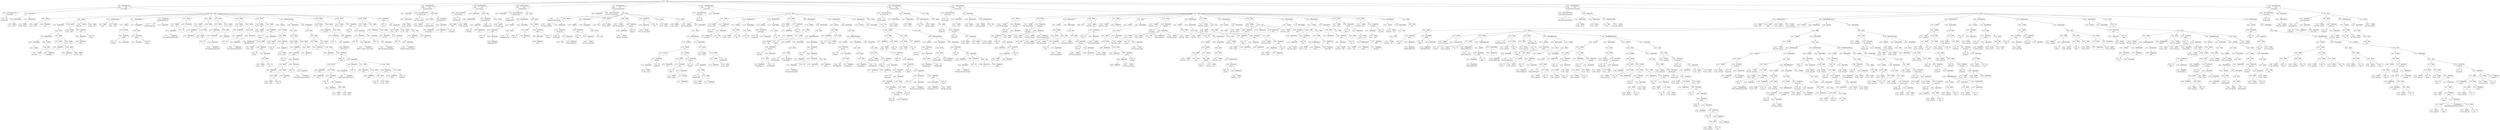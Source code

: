 digraph ast {
node [shape=none];
253955 [label=<<TABLE border='1' cellspacing='0' cellpadding='10' style='rounded' ><TR><TD border='0'>253955</TD><TD border='0'><B>BinOP</B></TD></TR><HR/><TR><TD border='0' cellpadding='5' colspan='2'>.=</TD></TR></TABLE>>];
253955 -> 253954 [weight=2];
253955 -> 253956 [weight=2];
253954 [label=<<TABLE border='1' cellspacing='0' cellpadding='10' style='rounded' ><TR><TD border='0'>253954</TD><TD border='0'><B>Variable</B></TD></TR><HR/><TR><TD border='0' cellpadding='5'>(0, 117)</TD><TD border='0' cellpadding='5'>msg</TD></TR></TABLE>>];
253953 [label=<<TABLE border='1' cellspacing='0' cellpadding='10' style='rounded' ><TR><TD border='0'>253953</TD><TD border='0'><B>StatementBody</B></TD></TR></TABLE>>];
253953 -> 253951 [weight=2];
253952 [label=<<TABLE border='1' cellspacing='0' cellpadding='10' style='rounded' ><TR><TD border='0'>253952</TD><TD border='0'><B>ForEach</B></TD></TR></TABLE>>];
253952 -> 253933 [weight=2];
253952 -> 253934 [weight=2];
253952 -> 253935 [weight=2];
253952 -> 253953 [weight=2];
253959 [label=<<TABLE border='1' cellspacing='0' cellpadding='10' style='rounded' ><TR><TD border='0'>253959</TD><TD border='0'><B>Variable</B></TD></TR><HR/><TR><TD border='0' cellpadding='5'>(0, 8)</TD><TD border='0' cellpadding='5'>title</TD></TR></TABLE>>];
253958 [label=<<TABLE border='1' cellspacing='0' cellpadding='10' style='rounded' ><TR><TD border='0'>253958</TD><TD border='0'><B>Variable</B></TD></TR><HR/><TR><TD border='0' cellpadding='5'>(0, 117)</TD><TD border='0' cellpadding='5'>msg</TD></TR></TABLE>>];
253957 [label=<<TABLE border='1' cellspacing='0' cellpadding='10' style='rounded' ><TR><TD border='0'>253957</TD><TD border='0'><B>Id</B></TD></TR><HR/><TR><TD border='0' cellpadding='5' colspan='2'>wp_die</TD></TR></TABLE>>];
253956 [label=<<TABLE border='1' cellspacing='0' cellpadding='10' style='rounded' ><TR><TD border='0'>253956</TD><TD border='0'><B>StringLiteral</B></TD></TR><HR/><TR><TD border='0' cellpadding='5' colspan='2'>&lt;ul&gt;</TD></TR></TABLE>>];
253963 [label=<<TABLE border='1' cellspacing='0' cellpadding='10' style='rounded' ><TR><TD border='0'>253963</TD><TD border='0'><B>ArgumentList</B></TD></TR></TABLE>>];
253963 -> 253958 [weight=2];
253963 -> 253959 [weight=2];
253963 -> 253962 [weight=2];
253962 [label=<<TABLE border='1' cellspacing='0' cellpadding='10' style='rounded' ><TR><TD border='0'>253962</TD><TD border='0'><B>Array</B></TD></TR></TABLE>>];
253962 -> 253960 [weight=2];
253962 -> 253961 [weight=2];
253961 [label=<<TABLE border='1' cellspacing='0' cellpadding='10' style='rounded' ><TR><TD border='0'>253961</TD><TD border='0'><B>IntegerLiteral</B></TD></TR><HR/><TR><TD border='0' cellpadding='5' colspan='2'>500</TD></TR></TABLE>>];
253960 [label=<<TABLE border='1' cellspacing='0' cellpadding='10' style='rounded' ><TR><TD border='0'>253960</TD><TD border='0'><B>StringLiteral</B></TD></TR><HR/><TR><TD border='0' cellpadding='5' colspan='2'>response</TD></TR></TABLE>>];
253967 [label=<<TABLE border='1' cellspacing='0' cellpadding='10' style='rounded' ><TR><TD border='0'>253967</TD><TD border='0'><B>Id</B></TD></TR><HR/><TR><TD border='0' cellpadding='5' colspan='2'>get_current_site_name</TD></TR></TABLE>>];
253966 [label=<<TABLE border='1' cellspacing='0' cellpadding='10' style='rounded' ><TR><TD border='0'>253966</TD><TD border='0'><B>FunctionStatement</B></TD></TR><HR/><TR><TD border='0' cellpadding='5'>Scope</TD><TD border='0' cellpadding='5'>1002</TD></TR><HR/><TR><TD border='0' cellpadding='5' colspan='2'>ms_not_installed</TD></TR></TABLE>>];
253966 -> 253751 [weight=2];
253966 -> 253756 [weight=2];
253966 -> 253965 [weight=2];
253965 [label=<<TABLE border='1' cellspacing='0' cellpadding='10' style='rounded' ><TR><TD border='0'>253965</TD><TD border='0'><B>Block</B></TD></TR></TABLE>>];
253965 -> 253759 [weight=2];
253965 -> 253770 [weight=2];
253965 -> 253774 [weight=2];
253965 -> 253776 [weight=2];
253965 -> 253782 [weight=2];
253965 -> 253789 [weight=2];
253965 -> 253799 [weight=2];
253965 -> 253809 [weight=2];
253965 -> 253854 [weight=2];
253965 -> 253896 [weight=2];
253965 -> 253906 [weight=2];
253965 -> 253919 [weight=2];
253965 -> 253952 [weight=2];
253965 -> 253955 [weight=2];
253965 -> 253964 [weight=2];
253964 [label=<<TABLE border='1' cellspacing='0' cellpadding='10' style='rounded' ><TR><TD border='0'>253964</TD><TD border='0'><B>FunctionCall</B></TD></TR><HR/><TR><TD border='0' cellpadding='5' colspan='2'>wp_die</TD></TR></TABLE>>];
253964 -> 253957 [weight=2];
253964 -> 253963 [weight=2];
253971 [label=<<TABLE border='1' cellspacing='0' cellpadding='10' style='rounded' ><TR><TD border='0'>253971</TD><TD border='0'><B>ParameterList</B></TD></TR></TABLE>>];
253971 -> 253970 [weight=2];
253970 [label=<<TABLE border='1' cellspacing='0' cellpadding='10' style='rounded' ><TR><TD border='0'>253970</TD><TD border='0'><B>ValueParameter</B></TD></TR></TABLE>>];
253970 -> 253969 [weight=2];
253969 [label=<<TABLE border='1' cellspacing='0' cellpadding='10' style='rounded' ><TR><TD border='0'>253969</TD><TD border='0'><B>Variable</B></TD></TR><HR/><TR><TD border='0' cellpadding='5'>(0, 192)</TD><TD border='0' cellpadding='5'>current_site</TD></TR></TABLE>>];
253968 [label=<<TABLE border='1' cellspacing='0' cellpadding='10' style='rounded' ><TR><TD border='0'>253968</TD><TD border='0'><B>ReturnValueFunction</B></TD></TR><HR/><TR><TD border='0' cellpadding='5' colspan='2'>get_current_site_name</TD></TR></TABLE>>];
253968 -> 253967 [weight=2];
253975 [label=<<TABLE border='1' cellspacing='0' cellpadding='10' style='rounded' ><TR><TD border='0'>253975</TD><TD border='0'><B>StringLiteral</B></TD></TR><HR/><TR><TD border='0' cellpadding='5' colspan='2'>get_current_site()</TD></TR></TABLE>>];
253974 [label=<<TABLE border='1' cellspacing='0' cellpadding='10' style='rounded' ><TR><TD border='0'>253974</TD><TD border='0'><B>StringLiteral</B></TD></TR><HR/><TR><TD border='0' cellpadding='5' colspan='2'>3.9.0</TD></TR></TABLE>>];
253973 [label=<<TABLE border='1' cellspacing='0' cellpadding='10' style='rounded' ><TR><TD border='0'>253973</TD><TD border='0'><B>Id</B></TD></TR><HR/><TR><TD border='0' cellpadding='5' colspan='2'>__FUNCTION__</TD></TR></TABLE>>];
253972 [label=<<TABLE border='1' cellspacing='0' cellpadding='10' style='rounded' ><TR><TD border='0'>253972</TD><TD border='0'><B>Id</B></TD></TR><HR/><TR><TD border='0' cellpadding='5' colspan='2'>_deprecated_function</TD></TR></TABLE>>];
253979 [label=<<TABLE border='1' cellspacing='0' cellpadding='10' style='rounded' ><TR><TD border='0'>253979</TD><TD border='0'><B>Return</B></TD></TR></TABLE>>];
253979 -> 253978 [weight=2];
253978 [label=<<TABLE border='1' cellspacing='0' cellpadding='10' style='rounded' ><TR><TD border='0'>253978</TD><TD border='0'><B>Variable</B></TD></TR><HR/><TR><TD border='0' cellpadding='5'>(0, 192)</TD><TD border='0' cellpadding='5'>current_site</TD></TR></TABLE>>];
253977 [label=<<TABLE border='1' cellspacing='0' cellpadding='10' style='rounded' ><TR><TD border='0'>253977</TD><TD border='0'><B>FunctionCall</B></TD></TR><HR/><TR><TD border='0' cellpadding='5' colspan='2'>_deprecated_function</TD></TR></TABLE>>];
253977 -> 253972 [weight=2];
253977 -> 253976 [weight=2];
253976 [label=<<TABLE border='1' cellspacing='0' cellpadding='10' style='rounded' ><TR><TD border='0'>253976</TD><TD border='0'><B>ArgumentList</B></TD></TR></TABLE>>];
253976 -> 253973 [weight=2];
253976 -> 253974 [weight=2];
253976 -> 253975 [weight=2];
253983 [label=<<TABLE border='1' cellspacing='0' cellpadding='10' style='rounded' ><TR><TD border='0'>253983</TD><TD border='0'><B>ReturnValueFunction</B></TD></TR><HR/><TR><TD border='0' cellpadding='5' colspan='2'>wpmu_current_site</TD></TR></TABLE>>];
253983 -> 253982 [weight=2];
253982 [label=<<TABLE border='1' cellspacing='0' cellpadding='10' style='rounded' ><TR><TD border='0'>253982</TD><TD border='0'><B>Id</B></TD></TR><HR/><TR><TD border='0' cellpadding='5' colspan='2'>wpmu_current_site</TD></TR></TABLE>>];
253981 [label=<<TABLE border='1' cellspacing='0' cellpadding='10' style='rounded' ><TR><TD border='0'>253981</TD><TD border='0'><B>FunctionStatement</B></TD></TR><HR/><TR><TD border='0' cellpadding='5'>Scope</TD><TD border='0' cellpadding='5'>1003</TD></TR><HR/><TR><TD border='0' cellpadding='5' colspan='2'>get_current_site_name</TD></TR></TABLE>>];
253981 -> 253968 [weight=2];
253981 -> 253971 [weight=2];
253981 -> 253980 [weight=2];
253980 [label=<<TABLE border='1' cellspacing='0' cellpadding='10' style='rounded' ><TR><TD border='0'>253980</TD><TD border='0'><B>Block</B></TD></TR></TABLE>>];
253980 -> 253977 [weight=2];
253980 -> 253979 [weight=2];
253987 [label=<<TABLE border='1' cellspacing='0' cellpadding='10' style='rounded' ><TR><TD border='0'>253987</TD><TD border='0'><B>VariableStatement</B></TD></TR></TABLE>>];
253987 -> 253985 [weight=2];
253987 -> 253986 [weight=2];
253986 [label=<<TABLE border='1' cellspacing='0' cellpadding='10' style='rounded' ><TR><TD border='0'>253986</TD><TD border='0'><B>Variable</B></TD></TR><HR/><TR><TD border='0' cellpadding='5'>(0, 192)</TD><TD border='0' cellpadding='5'>current_site</TD></TR></TABLE>>];
253985 [label=<<TABLE border='1' cellspacing='0' cellpadding='10' style='rounded' ><TR><TD border='0'>253985</TD><TD border='0'><B>Global</B></TD></TR><HR/><TR><TD border='0' cellpadding='5' colspan='2'>global</TD></TR></TABLE>>];
253984 [label=<<TABLE border='1' cellspacing='0' cellpadding='10' style='rounded' ><TR><TD border='0'>253984</TD><TD border='0'><B>ParameterList</B></TD></TR></TABLE>>];
253991 [label=<<TABLE border='1' cellspacing='0' cellpadding='10' style='rounded' ><TR><TD border='0'>253991</TD><TD border='0'><B>ArgumentList</B></TD></TR></TABLE>>];
253991 -> 253989 [weight=2];
253991 -> 253990 [weight=2];
253990 [label=<<TABLE border='1' cellspacing='0' cellpadding='10' style='rounded' ><TR><TD border='0'>253990</TD><TD border='0'><B>StringLiteral</B></TD></TR><HR/><TR><TD border='0' cellpadding='5' colspan='2'>3.9.0</TD></TR></TABLE>>];
253989 [label=<<TABLE border='1' cellspacing='0' cellpadding='10' style='rounded' ><TR><TD border='0'>253989</TD><TD border='0'><B>Id</B></TD></TR><HR/><TR><TD border='0' cellpadding='5' colspan='2'>__FUNCTION__</TD></TR></TABLE>>];
253988 [label=<<TABLE border='1' cellspacing='0' cellpadding='10' style='rounded' ><TR><TD border='0'>253988</TD><TD border='0'><B>Id</B></TD></TR><HR/><TR><TD border='0' cellpadding='5' colspan='2'>_deprecated_function</TD></TR></TABLE>>];
253995 [label=<<TABLE border='1' cellspacing='0' cellpadding='10' style='rounded' ><TR><TD border='0'>253995</TD><TD border='0'><B>Block</B></TD></TR></TABLE>>];
253995 -> 253987 [weight=2];
253995 -> 253992 [weight=2];
253995 -> 253994 [weight=2];
253994 [label=<<TABLE border='1' cellspacing='0' cellpadding='10' style='rounded' ><TR><TD border='0'>253994</TD><TD border='0'><B>Return</B></TD></TR></TABLE>>];
253994 -> 253993 [weight=2];
253993 [label=<<TABLE border='1' cellspacing='0' cellpadding='10' style='rounded' ><TR><TD border='0'>253993</TD><TD border='0'><B>Variable</B></TD></TR><HR/><TR><TD border='0' cellpadding='5'>(0, 192)</TD><TD border='0' cellpadding='5'>current_site</TD></TR></TABLE>>];
253992 [label=<<TABLE border='1' cellspacing='0' cellpadding='10' style='rounded' ><TR><TD border='0'>253992</TD><TD border='0'><B>FunctionCall</B></TD></TR><HR/><TR><TD border='0' cellpadding='5' colspan='2'>_deprecated_function</TD></TR></TABLE>>];
253992 -> 253988 [weight=2];
253992 -> 253991 [weight=2];
253999 [label=<<TABLE border='1' cellspacing='0' cellpadding='10' style='rounded' ><TR><TD border='0'>253999</TD><TD border='0'><B>Variable</B></TD></TR><HR/><TR><TD border='0' cellpadding='5'>(1005, 5209)</TD><TD border='0' cellpadding='5'>network</TD></TR></TABLE>>];
253998 [label=<<TABLE border='1' cellspacing='0' cellpadding='10' style='rounded' ><TR><TD border='0'>253998</TD><TD border='0'><B>ReturnValueFunction</B></TD></TR><HR/><TR><TD border='0' cellpadding='5' colspan='2'>wp_get_network</TD></TR></TABLE>>];
253998 -> 253997 [weight=2];
253997 [label=<<TABLE border='1' cellspacing='0' cellpadding='10' style='rounded' ><TR><TD border='0'>253997</TD><TD border='0'><B>Id</B></TD></TR><HR/><TR><TD border='0' cellpadding='5' colspan='2'>wp_get_network</TD></TR></TABLE>>];
253996 [label=<<TABLE border='1' cellspacing='0' cellpadding='10' style='rounded' ><TR><TD border='0'>253996</TD><TD border='0'><B>FunctionStatement</B></TD></TR><HR/><TR><TD border='0' cellpadding='5'>Scope</TD><TD border='0' cellpadding='5'>1004</TD></TR><HR/><TR><TD border='0' cellpadding='5' colspan='2'>wpmu_current_site</TD></TR></TABLE>>];
253996 -> 253983 [weight=2];
253996 -> 253984 [weight=2];
253996 -> 253995 [weight=2];
254003 [label=<<TABLE border='1' cellspacing='0' cellpadding='10' style='rounded' ><TR><TD border='0'>254003</TD><TD border='0'><B>Id</B></TD></TR><HR/><TR><TD border='0' cellpadding='5' colspan='2'>__FUNCTION__</TD></TR></TABLE>>];
254002 [label=<<TABLE border='1' cellspacing='0' cellpadding='10' style='rounded' ><TR><TD border='0'>254002</TD><TD border='0'><B>Id</B></TD></TR><HR/><TR><TD border='0' cellpadding='5' colspan='2'>_deprecated_function</TD></TR></TABLE>>];
254001 [label=<<TABLE border='1' cellspacing='0' cellpadding='10' style='rounded' ><TR><TD border='0'>254001</TD><TD border='0'><B>ParameterList</B></TD></TR></TABLE>>];
254001 -> 254000 [weight=2];
254000 [label=<<TABLE border='1' cellspacing='0' cellpadding='10' style='rounded' ><TR><TD border='0'>254000</TD><TD border='0'><B>ValueParameter</B></TD></TR></TABLE>>];
254000 -> 253999 [weight=2];
254007 [label=<<TABLE border='1' cellspacing='0' cellpadding='10' style='rounded' ><TR><TD border='0'>254007</TD><TD border='0'><B>FunctionCall</B></TD></TR><HR/><TR><TD border='0' cellpadding='5' colspan='2'>_deprecated_function</TD></TR></TABLE>>];
254007 -> 254002 [weight=2];
254007 -> 254006 [weight=2];
254006 [label=<<TABLE border='1' cellspacing='0' cellpadding='10' style='rounded' ><TR><TD border='0'>254006</TD><TD border='0'><B>ArgumentList</B></TD></TR></TABLE>>];
254006 -> 254003 [weight=2];
254006 -> 254004 [weight=2];
254006 -> 254005 [weight=2];
254005 [label=<<TABLE border='1' cellspacing='0' cellpadding='10' style='rounded' ><TR><TD border='0'>254005</TD><TD border='0'><B>StringLiteral</B></TD></TR><HR/><TR><TD border='0' cellpadding='5' colspan='2'>get_network()</TD></TR></TABLE>>];
254004 [label=<<TABLE border='1' cellspacing='0' cellpadding='10' style='rounded' ><TR><TD border='0'>254004</TD><TD border='0'><B>StringLiteral</B></TD></TR><HR/><TR><TD border='0' cellpadding='5' colspan='2'>4.7.0</TD></TR></TABLE>>];
254011 [label=<<TABLE border='1' cellspacing='0' cellpadding='10' style='rounded' ><TR><TD border='0'>254011</TD><TD border='0'><B>Variable</B></TD></TR><HR/><TR><TD border='0' cellpadding='5'>(1005, 5209)</TD><TD border='0' cellpadding='5'>network</TD></TR></TABLE>>];
254010 [label=<<TABLE border='1' cellspacing='0' cellpadding='10' style='rounded' ><TR><TD border='0'>254010</TD><TD border='0'><B>Id</B></TD></TR><HR/><TR><TD border='0' cellpadding='5' colspan='2'>get_network</TD></TR></TABLE>>];
254009 [label=<<TABLE border='1' cellspacing='0' cellpadding='10' style='rounded' ><TR><TD border='0'>254009</TD><TD border='0'><B>BinOP</B></TD></TR><HR/><TR><TD border='0' cellpadding='5' colspan='2'>=</TD></TR></TABLE>>];
254009 -> 254008 [weight=2];
254009 -> 254013 [weight=2];
254008 [label=<<TABLE border='1' cellspacing='0' cellpadding='10' style='rounded' ><TR><TD border='0'>254008</TD><TD border='0'><B>Variable</B></TD></TR><HR/><TR><TD border='0' cellpadding='5'>(1005, 5209)</TD><TD border='0' cellpadding='5'>network</TD></TR></TABLE>>];
254015 [label=<<TABLE border='1' cellspacing='0' cellpadding='10' style='rounded' ><TR><TD border='0'>254015</TD><TD border='0'><B>RelOP</B></TD></TR><HR/><TR><TD border='0' cellpadding='5' colspan='2'>===</TD></TR></TABLE>>];
254015 -> 254014 [weight=2];
254015 -> 254016 [weight=2];
254014 [label=<<TABLE border='1' cellspacing='0' cellpadding='10' style='rounded' ><TR><TD border='0'>254014</TD><TD border='0'><B>Null</B></TD></TR><HR/><TR><TD border='0' cellpadding='5' colspan='2'>null</TD></TR></TABLE>>];
254013 [label=<<TABLE border='1' cellspacing='0' cellpadding='10' style='rounded' ><TR><TD border='0'>254013</TD><TD border='0'><B>FunctionCall</B></TD></TR><HR/><TR><TD border='0' cellpadding='5' colspan='2'>get_network</TD></TR></TABLE>>];
254013 -> 254010 [weight=2];
254013 -> 254012 [weight=2];
254012 [label=<<TABLE border='1' cellspacing='0' cellpadding='10' style='rounded' ><TR><TD border='0'>254012</TD><TD border='0'><B>ArgumentList</B></TD></TR></TABLE>>];
254012 -> 254011 [weight=2];
254019 [label=<<TABLE border='1' cellspacing='0' cellpadding='10' style='rounded' ><TR><TD border='0'>254019</TD><TD border='0'><B>Return</B></TD></TR></TABLE>>];
254019 -> 254018 [weight=2];
254018 [label=<<TABLE border='1' cellspacing='0' cellpadding='10' style='rounded' ><TR><TD border='0'>254018</TD><TD border='0'><B>False</B></TD></TR><HR/><TR><TD border='0' cellpadding='5' colspan='2'>false</TD></TR></TABLE>>];
254017 [label=<<TABLE border='1' cellspacing='0' cellpadding='10' style='rounded' ><TR><TD border='0'>254017</TD><TD border='0'><B>Condition</B></TD></TR></TABLE>>];
254017 -> 254015 [weight=2];
254016 [label=<<TABLE border='1' cellspacing='0' cellpadding='10' style='rounded' ><TR><TD border='0'>254016</TD><TD border='0'><B>Variable</B></TD></TR><HR/><TR><TD border='0' cellpadding='5'>(1005, 5209)</TD><TD border='0' cellpadding='5'>network</TD></TR></TABLE>>];
254023 [label=<<TABLE border='1' cellspacing='0' cellpadding='10' style='rounded' ><TR><TD border='0'>254023</TD><TD border='0'><B>Variable</B></TD></TR><HR/><TR><TD border='0' cellpadding='5'>(1005, 5209)</TD><TD border='0' cellpadding='5'>network</TD></TR></TABLE>>];
254022 [label=<<TABLE border='1' cellspacing='0' cellpadding='10' style='rounded' ><TR><TD border='0'>254022</TD><TD border='0'><B>StatementBody</B></TD></TR></TABLE>>];
254022 -> 254020 [weight=2];
254021 [label=<<TABLE border='1' cellspacing='0' cellpadding='10' style='rounded' ><TR><TD border='0'>254021</TD><TD border='0'><B>IfThenStatement</B></TD></TR></TABLE>>];
254021 -> 254017 [weight=2];
254021 -> 254022 [weight=2];
254020 [label=<<TABLE border='1' cellspacing='0' cellpadding='10' style='rounded' ><TR><TD border='0'>254020</TD><TD border='0'><B>Block</B></TD></TR></TABLE>>];
254020 -> 254019 [weight=2];
254027 [label=<<TABLE border='1' cellspacing='0' cellpadding='10' style='rounded' ><TR><TD border='0'>254027</TD><TD border='0'><B>Start</B></TD></TR></TABLE>>];
254027 -> 252663 [weight=2];
254027 -> 252741 [weight=2];
254027 -> 252911 [weight=2];
254027 -> 252932 [weight=2];
254027 -> 253143 [weight=2];
254027 -> 253749 [weight=2];
254027 -> 253966 [weight=2];
254027 -> 253981 [weight=2];
254027 -> 253996 [weight=2];
254027 -> 254026 [weight=2];
254026 [label=<<TABLE border='1' cellspacing='0' cellpadding='10' style='rounded' ><TR><TD border='0'>254026</TD><TD border='0'><B>FunctionStatement</B></TD></TR><HR/><TR><TD border='0' cellpadding='5'>Scope</TD><TD border='0' cellpadding='5'>1005</TD></TR><HR/><TR><TD border='0' cellpadding='5' colspan='2'>wp_get_network</TD></TR></TABLE>>];
254026 -> 253998 [weight=2];
254026 -> 254001 [weight=2];
254026 -> 254025 [weight=2];
254025 [label=<<TABLE border='1' cellspacing='0' cellpadding='10' style='rounded' ><TR><TD border='0'>254025</TD><TD border='0'><B>Block</B></TD></TR></TABLE>>];
254025 -> 254007 [weight=2];
254025 -> 254009 [weight=2];
254025 -> 254021 [weight=2];
254025 -> 254024 [weight=2];
254024 [label=<<TABLE border='1' cellspacing='0' cellpadding='10' style='rounded' ><TR><TD border='0'>254024</TD><TD border='0'><B>Return</B></TD></TR></TABLE>>];
254024 -> 254023 [weight=2];
252643 [label=<<TABLE border='1' cellspacing='0' cellpadding='10' style='rounded' ><TR><TD border='0'>252643</TD><TD border='0'><B>ParameterList</B></TD></TR></TABLE>>];
252642 [label=<<TABLE border='1' cellspacing='0' cellpadding='10' style='rounded' ><TR><TD border='0'>252642</TD><TD border='0'><B>ReturnValueFunction</B></TD></TR><HR/><TR><TD border='0' cellpadding='5' colspan='2'>is_subdomain_install</TD></TR></TABLE>>];
252642 -> 252641 [weight=2];
252641 [label=<<TABLE border='1' cellspacing='0' cellpadding='10' style='rounded' ><TR><TD border='0'>252641</TD><TD border='0'><B>Id</B></TD></TR><HR/><TR><TD border='0' cellpadding='5' colspan='2'>is_subdomain_install</TD></TR></TABLE>>];
252647 [label=<<TABLE border='1' cellspacing='0' cellpadding='10' style='rounded' ><TR><TD border='0'>252647</TD><TD border='0'><B>FunctionCall</B></TD></TR><HR/><TR><TD border='0' cellpadding='5' colspan='2'>defined</TD></TR></TABLE>>];
252647 -> 252644 [weight=2];
252647 -> 252646 [weight=2];
252646 [label=<<TABLE border='1' cellspacing='0' cellpadding='10' style='rounded' ><TR><TD border='0'>252646</TD><TD border='0'><B>ArgumentList</B></TD></TR></TABLE>>];
252646 -> 252645 [weight=2];
252645 [label=<<TABLE border='1' cellspacing='0' cellpadding='10' style='rounded' ><TR><TD border='0'>252645</TD><TD border='0'><B>StringLiteral</B></TD></TR><HR/><TR><TD border='0' cellpadding='5' colspan='2'>SUBDOMAIN_INSTALL</TD></TR></TABLE>>];
252644 [label=<<TABLE border='1' cellspacing='0' cellpadding='10' style='rounded' ><TR><TD border='0'>252644</TD><TD border='0'><B>Id</B></TD></TR><HR/><TR><TD border='0' cellpadding='5' colspan='2'>defined</TD></TR></TABLE>>];
252651 [label=<<TABLE border='1' cellspacing='0' cellpadding='10' style='rounded' ><TR><TD border='0'>252651</TD><TD border='0'><B>IfThenStatement</B></TD></TR></TABLE>>];
252651 -> 252648 [weight=2];
252651 -> 252652 [weight=2];
252650 [label=<<TABLE border='1' cellspacing='0' cellpadding='10' style='rounded' ><TR><TD border='0'>252650</TD><TD border='0'><B>Return</B></TD></TR></TABLE>>];
252650 -> 252649 [weight=2];
252649 [label=<<TABLE border='1' cellspacing='0' cellpadding='10' style='rounded' ><TR><TD border='0'>252649</TD><TD border='0'><B>Id</B></TD></TR><HR/><TR><TD border='0' cellpadding='5' colspan='2'>SUBDOMAIN_INSTALL</TD></TR></TABLE>>];
252648 [label=<<TABLE border='1' cellspacing='0' cellpadding='10' style='rounded' ><TR><TD border='0'>252648</TD><TD border='0'><B>Condition</B></TD></TR></TABLE>>];
252648 -> 252647 [weight=2];
252655 [label=<<TABLE border='1' cellspacing='0' cellpadding='10' style='rounded' ><TR><TD border='0'>252655</TD><TD border='0'><B>ArgumentList</B></TD></TR></TABLE>>];
252655 -> 252654 [weight=2];
252654 [label=<<TABLE border='1' cellspacing='0' cellpadding='10' style='rounded' ><TR><TD border='0'>252654</TD><TD border='0'><B>StringLiteral</B></TD></TR><HR/><TR><TD border='0' cellpadding='5' colspan='2'>VHOST</TD></TR></TABLE>>];
252653 [label=<<TABLE border='1' cellspacing='0' cellpadding='10' style='rounded' ><TR><TD border='0'>252653</TD><TD border='0'><B>Id</B></TD></TR><HR/><TR><TD border='0' cellpadding='5' colspan='2'>defined</TD></TR></TABLE>>];
252652 [label=<<TABLE border='1' cellspacing='0' cellpadding='10' style='rounded' ><TR><TD border='0'>252652</TD><TD border='0'><B>StatementBody</B></TD></TR></TABLE>>];
252652 -> 252650 [weight=2];
252659 [label=<<TABLE border='1' cellspacing='0' cellpadding='10' style='rounded' ><TR><TD border='0'>252659</TD><TD border='0'><B>RelOP</B></TD></TR><HR/><TR><TD border='0' cellpadding='5' colspan='2'>==</TD></TR></TABLE>>];
252659 -> 252658 [weight=2];
252659 -> 252660 [weight=2];
252658 [label=<<TABLE border='1' cellspacing='0' cellpadding='10' style='rounded' ><TR><TD border='0'>252658</TD><TD border='0'><B>Id</B></TD></TR><HR/><TR><TD border='0' cellpadding='5' colspan='2'>VHOST</TD></TR></TABLE>>];
252657 [label=<<TABLE border='1' cellspacing='0' cellpadding='10' style='rounded' ><TR><TD border='0'>252657</TD><TD border='0'><B>LogicOP</B></TD></TR><HR/><TR><TD border='0' cellpadding='5' colspan='2'>&amp;&amp;</TD></TR></TABLE>>];
252657 -> 252656 [weight=2];
252657 -> 252659 [weight=2];
252656 [label=<<TABLE border='1' cellspacing='0' cellpadding='10' style='rounded' ><TR><TD border='0'>252656</TD><TD border='0'><B>FunctionCall</B></TD></TR><HR/><TR><TD border='0' cellpadding='5' colspan='2'>defined</TD></TR></TABLE>>];
252656 -> 252653 [weight=2];
252656 -> 252655 [weight=2];
252663 [label=<<TABLE border='1' cellspacing='0' cellpadding='10' style='rounded' ><TR><TD border='0'>252663</TD><TD border='0'><B>FunctionStatement</B></TD></TR><HR/><TR><TD border='0' cellpadding='5'>Scope</TD><TD border='0' cellpadding='5'>996</TD></TR><HR/><TR><TD border='0' cellpadding='5' colspan='2'>is_subdomain_install</TD></TR></TABLE>>];
252663 -> 252642 [weight=2];
252663 -> 252643 [weight=2];
252663 -> 252662 [weight=2];
252662 [label=<<TABLE border='1' cellspacing='0' cellpadding='10' style='rounded' ><TR><TD border='0'>252662</TD><TD border='0'><B>Block</B></TD></TR></TABLE>>];
252662 -> 252651 [weight=2];
252662 -> 252661 [weight=2];
252661 [label=<<TABLE border='1' cellspacing='0' cellpadding='10' style='rounded' ><TR><TD border='0'>252661</TD><TD border='0'><B>Return</B></TD></TR></TABLE>>];
252661 -> 252657 [weight=2];
252660 [label=<<TABLE border='1' cellspacing='0' cellpadding='10' style='rounded' ><TR><TD border='0'>252660</TD><TD border='0'><B>StringLiteral</B></TD></TR><HR/><TR><TD border='0' cellpadding='5' colspan='2'>yes</TD></TR></TABLE>>];
252667 [label=<<TABLE border='1' cellspacing='0' cellpadding='10' style='rounded' ><TR><TD border='0'>252667</TD><TD border='0'><B>Variable</B></TD></TR><HR/><TR><TD border='0' cellpadding='5'>(997, 5195)</TD><TD border='0' cellpadding='5'>active_plugins</TD></TR></TABLE>>];
252666 [label=<<TABLE border='1' cellspacing='0' cellpadding='10' style='rounded' ><TR><TD border='0'>252666</TD><TD border='0'><B>ParameterList</B></TD></TR></TABLE>>];
252665 [label=<<TABLE border='1' cellspacing='0' cellpadding='10' style='rounded' ><TR><TD border='0'>252665</TD><TD border='0'><B>ReturnValueFunction</B></TD></TR><HR/><TR><TD border='0' cellpadding='5' colspan='2'>wp_get_active_network_plugins</TD></TR></TABLE>>];
252665 -> 252664 [weight=2];
252664 [label=<<TABLE border='1' cellspacing='0' cellpadding='10' style='rounded' ><TR><TD border='0'>252664</TD><TD border='0'><B>Id</B></TD></TR><HR/><TR><TD border='0' cellpadding='5' colspan='2'>wp_get_active_network_plugins</TD></TR></TABLE>>];
252671 [label=<<TABLE border='1' cellspacing='0' cellpadding='10' style='rounded' ><TR><TD border='0'>252671</TD><TD border='0'><B>Array</B></TD></TR></TABLE>>];
252670 [label=<<TABLE border='1' cellspacing='0' cellpadding='10' style='rounded' ><TR><TD border='0'>252670</TD><TD border='0'><B>StringLiteral</B></TD></TR><HR/><TR><TD border='0' cellpadding='5' colspan='2'>active_sitewide_plugins</TD></TR></TABLE>>];
252669 [label=<<TABLE border='1' cellspacing='0' cellpadding='10' style='rounded' ><TR><TD border='0'>252669</TD><TD border='0'><B>Id</B></TD></TR><HR/><TR><TD border='0' cellpadding='5' colspan='2'>get_site_option</TD></TR></TABLE>>];
252668 [label=<<TABLE border='1' cellspacing='0' cellpadding='10' style='rounded' ><TR><TD border='0'>252668</TD><TD border='0'><B>BinOP</B></TD></TR><HR/><TR><TD border='0' cellpadding='5' colspan='2'>=</TD></TR></TABLE>>];
252668 -> 252667 [weight=2];
252668 -> 252674 [weight=2];
252675 [label=<<TABLE border='1' cellspacing='0' cellpadding='10' style='rounded' ><TR><TD border='0'>252675</TD><TD border='0'><B>Id</B></TD></TR><HR/><TR><TD border='0' cellpadding='5' colspan='2'>empty</TD></TR></TABLE>>];
252674 [label=<<TABLE border='1' cellspacing='0' cellpadding='10' style='rounded' ><TR><TD border='0'>252674</TD><TD border='0'><B>CastExpression</B></TD></TR></TABLE>>];
252674 -> 252673 [weight=2];
252673 [label=<<TABLE border='1' cellspacing='0' cellpadding='10' style='rounded' ><TR><TD border='0'>252673</TD><TD border='0'><B>FunctionCall</B></TD></TR><HR/><TR><TD border='0' cellpadding='5' colspan='2'>get_site_option</TD></TR></TABLE>>];
252673 -> 252669 [weight=2];
252673 -> 252672 [weight=2];
252672 [label=<<TABLE border='1' cellspacing='0' cellpadding='10' style='rounded' ><TR><TD border='0'>252672</TD><TD border='0'><B>ArgumentList</B></TD></TR></TABLE>>];
252672 -> 252670 [weight=2];
252672 -> 252671 [weight=2];
252679 [label=<<TABLE border='1' cellspacing='0' cellpadding='10' style='rounded' ><TR><TD border='0'>252679</TD><TD border='0'><B>Condition</B></TD></TR></TABLE>>];
252679 -> 252678 [weight=2];
252678 [label=<<TABLE border='1' cellspacing='0' cellpadding='10' style='rounded' ><TR><TD border='0'>252678</TD><TD border='0'><B>FunctionCall</B></TD></TR><HR/><TR><TD border='0' cellpadding='5' colspan='2'>empty</TD></TR></TABLE>>];
252678 -> 252675 [weight=2];
252678 -> 252677 [weight=2];
252677 [label=<<TABLE border='1' cellspacing='0' cellpadding='10' style='rounded' ><TR><TD border='0'>252677</TD><TD border='0'><B>ArgumentList</B></TD></TR></TABLE>>];
252677 -> 252676 [weight=2];
252676 [label=<<TABLE border='1' cellspacing='0' cellpadding='10' style='rounded' ><TR><TD border='0'>252676</TD><TD border='0'><B>Variable</B></TD></TR><HR/><TR><TD border='0' cellpadding='5'>(997, 5195)</TD><TD border='0' cellpadding='5'>active_plugins</TD></TR></TABLE>>];
252683 [label=<<TABLE border='1' cellspacing='0' cellpadding='10' style='rounded' ><TR><TD border='0'>252683</TD><TD border='0'><B>StatementBody</B></TD></TR></TABLE>>];
252683 -> 252681 [weight=2];
252682 [label=<<TABLE border='1' cellspacing='0' cellpadding='10' style='rounded' ><TR><TD border='0'>252682</TD><TD border='0'><B>IfThenStatement</B></TD></TR></TABLE>>];
252682 -> 252679 [weight=2];
252682 -> 252683 [weight=2];
252681 [label=<<TABLE border='1' cellspacing='0' cellpadding='10' style='rounded' ><TR><TD border='0'>252681</TD><TD border='0'><B>Return</B></TD></TR></TABLE>>];
252681 -> 252680 [weight=2];
252680 [label=<<TABLE border='1' cellspacing='0' cellpadding='10' style='rounded' ><TR><TD border='0'>252680</TD><TD border='0'><B>Array</B></TD></TR></TABLE>>];
252687 [label=<<TABLE border='1' cellspacing='0' cellpadding='10' style='rounded' ><TR><TD border='0'>252687</TD><TD border='0'><B>Variable</B></TD></TR><HR/><TR><TD border='0' cellpadding='5'>(997, 5195)</TD><TD border='0' cellpadding='5'>active_plugins</TD></TR></TABLE>>];
252686 [label=<<TABLE border='1' cellspacing='0' cellpadding='10' style='rounded' ><TR><TD border='0'>252686</TD><TD border='0'><B>Array</B></TD></TR></TABLE>>];
252685 [label=<<TABLE border='1' cellspacing='0' cellpadding='10' style='rounded' ><TR><TD border='0'>252685</TD><TD border='0'><B>BinOP</B></TD></TR><HR/><TR><TD border='0' cellpadding='5' colspan='2'>=</TD></TR></TABLE>>];
252685 -> 252684 [weight=2];
252685 -> 252686 [weight=2];
252684 [label=<<TABLE border='1' cellspacing='0' cellpadding='10' style='rounded' ><TR><TD border='0'>252684</TD><TD border='0'><B>Variable</B></TD></TR><HR/><TR><TD border='0' cellpadding='5'>(0, 872)</TD><TD border='0' cellpadding='5'>plugins</TD></TR></TABLE>>];
252691 [label=<<TABLE border='1' cellspacing='0' cellpadding='10' style='rounded' ><TR><TD border='0'>252691</TD><TD border='0'><B>ArgumentList</B></TD></TR></TABLE>>];
252691 -> 252690 [weight=2];
252690 [label=<<TABLE border='1' cellspacing='0' cellpadding='10' style='rounded' ><TR><TD border='0'>252690</TD><TD border='0'><B>Variable</B></TD></TR><HR/><TR><TD border='0' cellpadding='5'>(997, 5195)</TD><TD border='0' cellpadding='5'>active_plugins</TD></TR></TABLE>>];
252689 [label=<<TABLE border='1' cellspacing='0' cellpadding='10' style='rounded' ><TR><TD border='0'>252689</TD><TD border='0'><B>Id</B></TD></TR><HR/><TR><TD border='0' cellpadding='5' colspan='2'>array_keys</TD></TR></TABLE>>];
252688 [label=<<TABLE border='1' cellspacing='0' cellpadding='10' style='rounded' ><TR><TD border='0'>252688</TD><TD border='0'><B>BinOP</B></TD></TR><HR/><TR><TD border='0' cellpadding='5' colspan='2'>=</TD></TR></TABLE>>];
252688 -> 252687 [weight=2];
252688 -> 252692 [weight=2];
252695 [label=<<TABLE border='1' cellspacing='0' cellpadding='10' style='rounded' ><TR><TD border='0'>252695</TD><TD border='0'><B>ArgumentList</B></TD></TR></TABLE>>];
252695 -> 252694 [weight=2];
252694 [label=<<TABLE border='1' cellspacing='0' cellpadding='10' style='rounded' ><TR><TD border='0'>252694</TD><TD border='0'><B>Variable</B></TD></TR><HR/><TR><TD border='0' cellpadding='5'>(997, 5195)</TD><TD border='0' cellpadding='5'>active_plugins</TD></TR></TABLE>>];
252693 [label=<<TABLE border='1' cellspacing='0' cellpadding='10' style='rounded' ><TR><TD border='0'>252693</TD><TD border='0'><B>Id</B></TD></TR><HR/><TR><TD border='0' cellpadding='5' colspan='2'>sort</TD></TR></TABLE>>];
252692 [label=<<TABLE border='1' cellspacing='0' cellpadding='10' style='rounded' ><TR><TD border='0'>252692</TD><TD border='0'><B>FunctionCall</B></TD></TR><HR/><TR><TD border='0' cellpadding='5' colspan='2'>array_keys</TD></TR></TABLE>>];
252692 -> 252689 [weight=2];
252692 -> 252691 [weight=2];
252698 [label=<<TABLE border='1' cellspacing='0' cellpadding='10' style='rounded' ><TR><TD border='0'>252698</TD><TD border='0'><B>Variable</B></TD></TR><HR/><TR><TD border='0' cellpadding='5'>(0, 2518)</TD><TD border='0' cellpadding='5'>plugin</TD></TR></TABLE>>];
252697 [label=<<TABLE border='1' cellspacing='0' cellpadding='10' style='rounded' ><TR><TD border='0'>252697</TD><TD border='0'><B>Variable</B></TD></TR><HR/><TR><TD border='0' cellpadding='5'>(997, 5195)</TD><TD border='0' cellpadding='5'>active_plugins</TD></TR></TABLE>>];
252696 [label=<<TABLE border='1' cellspacing='0' cellpadding='10' style='rounded' ><TR><TD border='0'>252696</TD><TD border='0'><B>FunctionCall</B></TD></TR><HR/><TR><TD border='0' cellpadding='5' colspan='2'>sort</TD></TR></TABLE>>];
252696 -> 252693 [weight=2];
252696 -> 252695 [weight=2];
252703 [label=<<TABLE border='1' cellspacing='0' cellpadding='10' style='rounded' ><TR><TD border='0'>252703</TD><TD border='0'><B>ArgumentList</B></TD></TR></TABLE>>];
252703 -> 252702 [weight=2];
252702 [label=<<TABLE border='1' cellspacing='0' cellpadding='10' style='rounded' ><TR><TD border='0'>252702</TD><TD border='0'><B>Variable</B></TD></TR><HR/><TR><TD border='0' cellpadding='5'>(0, 2518)</TD><TD border='0' cellpadding='5'>plugin</TD></TR></TABLE>>];
252701 [label=<<TABLE border='1' cellspacing='0' cellpadding='10' style='rounded' ><TR><TD border='0'>252701</TD><TD border='0'><B>Id</B></TD></TR><HR/><TR><TD border='0' cellpadding='5' colspan='2'>validate_file</TD></TR></TABLE>>];
252707 [label=<<TABLE border='1' cellspacing='0' cellpadding='10' style='rounded' ><TR><TD border='0'>252707</TD><TD border='0'><B>StringLiteral</B></TD></TR><HR/><TR><TD border='0' cellpadding='5' colspan='2'>.php</TD></TR></TABLE>>];
252706 [label=<<TABLE border='1' cellspacing='0' cellpadding='10' style='rounded' ><TR><TD border='0'>252706</TD><TD border='0'><B>LogicOP</B></TD></TR><HR/><TR><TD border='0' cellpadding='5' colspan='2'>&amp;&amp;</TD></TR></TABLE>>];
252706 -> 252705 [weight=2];
252706 -> 252716 [weight=2];
252705 [label=<<TABLE border='1' cellspacing='0' cellpadding='10' style='rounded' ><TR><TD border='0'>252705</TD><TD border='0'><B>UnaryOP</B></TD></TR><HR/><TR><TD border='0' cellpadding='5' colspan='2'>!</TD></TR></TABLE>>];
252705 -> 252704 [weight=2];
252704 [label=<<TABLE border='1' cellspacing='0' cellpadding='10' style='rounded' ><TR><TD border='0'>252704</TD><TD border='0'><B>FunctionCall</B></TD></TR><HR/><TR><TD border='0' cellpadding='5' colspan='2'>validate_file</TD></TR></TABLE>>];
252704 -> 252701 [weight=2];
252704 -> 252703 [weight=2];
252710 [label=<<TABLE border='1' cellspacing='0' cellpadding='10' style='rounded' ><TR><TD border='0'>252710</TD><TD border='0'><B>Variable</B></TD></TR><HR/><TR><TD border='0' cellpadding='5'>(0, 2518)</TD><TD border='0' cellpadding='5'>plugin</TD></TR></TABLE>>];
252709 [label=<<TABLE border='1' cellspacing='0' cellpadding='10' style='rounded' ><TR><TD border='0'>252709</TD><TD border='0'><B>Id</B></TD></TR><HR/><TR><TD border='0' cellpadding='5' colspan='2'>substr</TD></TR></TABLE>>];
252708 [label=<<TABLE border='1' cellspacing='0' cellpadding='10' style='rounded' ><TR><TD border='0'>252708</TD><TD border='0'><B>RelOP</B></TD></TR><HR/><TR><TD border='0' cellpadding='5' colspan='2'>==</TD></TR></TABLE>>];
252708 -> 252707 [weight=2];
252708 -> 252715 [weight=2];
252715 [label=<<TABLE border='1' cellspacing='0' cellpadding='10' style='rounded' ><TR><TD border='0'>252715</TD><TD border='0'><B>FunctionCall</B></TD></TR><HR/><TR><TD border='0' cellpadding='5' colspan='2'>substr</TD></TR></TABLE>>];
252715 -> 252709 [weight=2];
252715 -> 252714 [weight=2];
252714 [label=<<TABLE border='1' cellspacing='0' cellpadding='10' style='rounded' ><TR><TD border='0'>252714</TD><TD border='0'><B>ArgumentList</B></TD></TR></TABLE>>];
252714 -> 252710 [weight=2];
252714 -> 252713 [weight=2];
252713 [label=<<TABLE border='1' cellspacing='0' cellpadding='10' style='rounded' ><TR><TD border='0'>252713</TD><TD border='0'><B>UnaryOP</B></TD></TR><HR/><TR><TD border='0' cellpadding='5' colspan='2'>-</TD></TR></TABLE>>];
252713 -> 252712 [weight=2];
252712 [label=<<TABLE border='1' cellspacing='0' cellpadding='10' style='rounded' ><TR><TD border='0'>252712</TD><TD border='0'><B>IntegerLiteral</B></TD></TR><HR/><TR><TD border='0' cellpadding='5' colspan='2'>4</TD></TR></TABLE>>];
252719 [label=<<TABLE border='1' cellspacing='0' cellpadding='10' style='rounded' ><TR><TD border='0'>252719</TD><TD border='0'><B>BinOP</B></TD></TR><HR/><TR><TD border='0' cellpadding='5' colspan='2'>.</TD></TR></TABLE>>];
252719 -> 252718 [weight=2];
252719 -> 252721 [weight=2];
252718 [label=<<TABLE border='1' cellspacing='0' cellpadding='10' style='rounded' ><TR><TD border='0'>252718</TD><TD border='0'><B>Id</B></TD></TR><HR/><TR><TD border='0' cellpadding='5' colspan='2'>WP_PLUGIN_DIR</TD></TR></TABLE>>];
252717 [label=<<TABLE border='1' cellspacing='0' cellpadding='10' style='rounded' ><TR><TD border='0'>252717</TD><TD border='0'><B>Id</B></TD></TR><HR/><TR><TD border='0' cellpadding='5' colspan='2'>file_exists</TD></TR></TABLE>>];
252716 [label=<<TABLE border='1' cellspacing='0' cellpadding='10' style='rounded' ><TR><TD border='0'>252716</TD><TD border='0'><B>LogicOP</B></TD></TR><HR/><TR><TD border='0' cellpadding='5' colspan='2'>&amp;&amp;</TD></TR></TABLE>>];
252716 -> 252708 [weight=2];
252716 -> 252724 [weight=2];
252723 [label=<<TABLE border='1' cellspacing='0' cellpadding='10' style='rounded' ><TR><TD border='0'>252723</TD><TD border='0'><B>ArgumentList</B></TD></TR></TABLE>>];
252723 -> 252719 [weight=2];
252722 [label=<<TABLE border='1' cellspacing='0' cellpadding='10' style='rounded' ><TR><TD border='0'>252722</TD><TD border='0'><B>Variable</B></TD></TR><HR/><TR><TD border='0' cellpadding='5'>(0, 2518)</TD><TD border='0' cellpadding='5'>plugin</TD></TR></TABLE>>];
252721 [label=<<TABLE border='1' cellspacing='0' cellpadding='10' style='rounded' ><TR><TD border='0'>252721</TD><TD border='0'><B>BinOP</B></TD></TR><HR/><TR><TD border='0' cellpadding='5' colspan='2'>.</TD></TR></TABLE>>];
252721 -> 252720 [weight=2];
252721 -> 252722 [weight=2];
252720 [label=<<TABLE border='1' cellspacing='0' cellpadding='10' style='rounded' ><TR><TD border='0'>252720</TD><TD border='0'><B>StringLiteral</B></TD></TR><HR/><TR><TD border='0' cellpadding='5' colspan='2'></TD></TR></TABLE>>];
252727 [label=<<TABLE border='1' cellspacing='0' cellpadding='10' style='rounded' ><TR><TD border='0'>252727</TD><TD border='0'><B>BinOP</B></TD></TR><HR/><TR><TD border='0' cellpadding='5' colspan='2'>=</TD></TR></TABLE>>];
252727 -> 252726 [weight=2];
252727 -> 252729 [weight=2];
252726 [label=<<TABLE border='1' cellspacing='0' cellpadding='10' style='rounded' ><TR><TD border='0'>252726</TD><TD border='0'><B>Variable</B></TD></TR><HR/><TR><TD border='0' cellpadding='5'>(0, 872)</TD><TD border='0' cellpadding='5'>plugins</TD></TR></TABLE>>];
252725 [label=<<TABLE border='1' cellspacing='0' cellpadding='10' style='rounded' ><TR><TD border='0'>252725</TD><TD border='0'><B>Condition</B></TD></TR></TABLE>>];
252725 -> 252706 [weight=2];
252724 [label=<<TABLE border='1' cellspacing='0' cellpadding='10' style='rounded' ><TR><TD border='0'>252724</TD><TD border='0'><B>FunctionCall</B></TD></TR><HR/><TR><TD border='0' cellpadding='5' colspan='2'>file_exists</TD></TR></TABLE>>];
252724 -> 252717 [weight=2];
252724 -> 252723 [weight=2];
252731 [label=<<TABLE border='1' cellspacing='0' cellpadding='10' style='rounded' ><TR><TD border='0'>252731</TD><TD border='0'><B>BinOP</B></TD></TR><HR/><TR><TD border='0' cellpadding='5' colspan='2'>.</TD></TR></TABLE>>];
252731 -> 252730 [weight=2];
252731 -> 252732 [weight=2];
252730 [label=<<TABLE border='1' cellspacing='0' cellpadding='10' style='rounded' ><TR><TD border='0'>252730</TD><TD border='0'><B>StringLiteral</B></TD></TR><HR/><TR><TD border='0' cellpadding='5' colspan='2'></TD></TR></TABLE>>];
252729 [label=<<TABLE border='1' cellspacing='0' cellpadding='10' style='rounded' ><TR><TD border='0'>252729</TD><TD border='0'><B>BinOP</B></TD></TR><HR/><TR><TD border='0' cellpadding='5' colspan='2'>.</TD></TR></TABLE>>];
252729 -> 252728 [weight=2];
252729 -> 252731 [weight=2];
252728 [label=<<TABLE border='1' cellspacing='0' cellpadding='10' style='rounded' ><TR><TD border='0'>252728</TD><TD border='0'><B>Id</B></TD></TR><HR/><TR><TD border='0' cellpadding='5' colspan='2'>WP_PLUGIN_DIR</TD></TR></TABLE>>];
252735 [label=<<TABLE border='1' cellspacing='0' cellpadding='10' style='rounded' ><TR><TD border='0'>252735</TD><TD border='0'><B>Block</B></TD></TR></TABLE>>];
252735 -> 252733 [weight=2];
252734 [label=<<TABLE border='1' cellspacing='0' cellpadding='10' style='rounded' ><TR><TD border='0'>252734</TD><TD border='0'><B>StatementBody</B></TD></TR></TABLE>>];
252734 -> 252727 [weight=2];
252733 [label=<<TABLE border='1' cellspacing='0' cellpadding='10' style='rounded' ><TR><TD border='0'>252733</TD><TD border='0'><B>IfThenStatement</B></TD></TR></TABLE>>];
252733 -> 252725 [weight=2];
252733 -> 252734 [weight=2];
252732 [label=<<TABLE border='1' cellspacing='0' cellpadding='10' style='rounded' ><TR><TD border='0'>252732</TD><TD border='0'><B>Variable</B></TD></TR><HR/><TR><TD border='0' cellpadding='5'>(0, 2518)</TD><TD border='0' cellpadding='5'>plugin</TD></TR></TABLE>>];
252739 [label=<<TABLE border='1' cellspacing='0' cellpadding='10' style='rounded' ><TR><TD border='0'>252739</TD><TD border='0'><B>Return</B></TD></TR></TABLE>>];
252739 -> 252738 [weight=2];
252738 [label=<<TABLE border='1' cellspacing='0' cellpadding='10' style='rounded' ><TR><TD border='0'>252738</TD><TD border='0'><B>Variable</B></TD></TR><HR/><TR><TD border='0' cellpadding='5'>(0, 872)</TD><TD border='0' cellpadding='5'>plugins</TD></TR></TABLE>>];
252737 [label=<<TABLE border='1' cellspacing='0' cellpadding='10' style='rounded' ><TR><TD border='0'>252737</TD><TD border='0'><B>StatementBody</B></TD></TR></TABLE>>];
252737 -> 252735 [weight=2];
252736 [label=<<TABLE border='1' cellspacing='0' cellpadding='10' style='rounded' ><TR><TD border='0'>252736</TD><TD border='0'><B>ForEach</B></TD></TR></TABLE>>];
252736 -> 252697 [weight=2];
252736 -> 252698 [weight=2];
252736 -> 252737 [weight=2];
252743 [label=<<TABLE border='1' cellspacing='0' cellpadding='10' style='rounded' ><TR><TD border='0'>252743</TD><TD border='0'><B>ReturnValueFunction</B></TD></TR><HR/><TR><TD border='0' cellpadding='5' colspan='2'>ms_site_check</TD></TR></TABLE>>];
252743 -> 252742 [weight=2];
252742 [label=<<TABLE border='1' cellspacing='0' cellpadding='10' style='rounded' ><TR><TD border='0'>252742</TD><TD border='0'><B>Id</B></TD></TR><HR/><TR><TD border='0' cellpadding='5' colspan='2'>ms_site_check</TD></TR></TABLE>>];
252741 [label=<<TABLE border='1' cellspacing='0' cellpadding='10' style='rounded' ><TR><TD border='0'>252741</TD><TD border='0'><B>FunctionStatement</B></TD></TR><HR/><TR><TD border='0' cellpadding='5'>Scope</TD><TD border='0' cellpadding='5'>997</TD></TR><HR/><TR><TD border='0' cellpadding='5' colspan='2'>wp_get_active_network_plugins</TD></TR></TABLE>>];
252741 -> 252665 [weight=2];
252741 -> 252666 [weight=2];
252741 -> 252740 [weight=2];
252740 [label=<<TABLE border='1' cellspacing='0' cellpadding='10' style='rounded' ><TR><TD border='0'>252740</TD><TD border='0'><B>Block</B></TD></TR></TABLE>>];
252740 -> 252668 [weight=2];
252740 -> 252682 [weight=2];
252740 -> 252685 [weight=2];
252740 -> 252688 [weight=2];
252740 -> 252696 [weight=2];
252740 -> 252736 [weight=2];
252740 -> 252739 [weight=2];
252747 [label=<<TABLE border='1' cellspacing='0' cellpadding='10' style='rounded' ><TR><TD border='0'>252747</TD><TD border='0'><B>Id</B></TD></TR><HR/><TR><TD border='0' cellpadding='5' colspan='2'>apply_filters</TD></TR></TABLE>>];
252746 [label=<<TABLE border='1' cellspacing='0' cellpadding='10' style='rounded' ><TR><TD border='0'>252746</TD><TD border='0'><B>BinOP</B></TD></TR><HR/><TR><TD border='0' cellpadding='5' colspan='2'>=</TD></TR></TABLE>>];
252746 -> 252745 [weight=2];
252746 -> 252751 [weight=2];
252745 [label=<<TABLE border='1' cellspacing='0' cellpadding='10' style='rounded' ><TR><TD border='0'>252745</TD><TD border='0'><B>Variable</B></TD></TR><HR/><TR><TD border='0' cellpadding='5'>(0, 1139)</TD><TD border='0' cellpadding='5'>check</TD></TR></TABLE>>];
252744 [label=<<TABLE border='1' cellspacing='0' cellpadding='10' style='rounded' ><TR><TD border='0'>252744</TD><TD border='0'><B>ParameterList</B></TD></TR></TABLE>>];
252751 [label=<<TABLE border='1' cellspacing='0' cellpadding='10' style='rounded' ><TR><TD border='0'>252751</TD><TD border='0'><B>FunctionCall</B></TD></TR><HR/><TR><TD border='0' cellpadding='5' colspan='2'>apply_filters</TD></TR></TABLE>>];
252751 -> 252747 [weight=2];
252751 -> 252750 [weight=2];
252750 [label=<<TABLE border='1' cellspacing='0' cellpadding='10' style='rounded' ><TR><TD border='0'>252750</TD><TD border='0'><B>ArgumentList</B></TD></TR></TABLE>>];
252750 -> 252748 [weight=2];
252750 -> 252749 [weight=2];
252749 [label=<<TABLE border='1' cellspacing='0' cellpadding='10' style='rounded' ><TR><TD border='0'>252749</TD><TD border='0'><B>Null</B></TD></TR><HR/><TR><TD border='0' cellpadding='5' colspan='2'>null</TD></TR></TABLE>>];
252748 [label=<<TABLE border='1' cellspacing='0' cellpadding='10' style='rounded' ><TR><TD border='0'>252748</TD><TD border='0'><B>StringLiteral</B></TD></TR><HR/><TR><TD border='0' cellpadding='5' colspan='2'>ms_site_check</TD></TR></TABLE>>];
252755 [label=<<TABLE border='1' cellspacing='0' cellpadding='10' style='rounded' ><TR><TD border='0'>252755</TD><TD border='0'><B>Condition</B></TD></TR></TABLE>>];
252755 -> 252753 [weight=2];
252754 [label=<<TABLE border='1' cellspacing='0' cellpadding='10' style='rounded' ><TR><TD border='0'>252754</TD><TD border='0'><B>Variable</B></TD></TR><HR/><TR><TD border='0' cellpadding='5'>(0, 1139)</TD><TD border='0' cellpadding='5'>check</TD></TR></TABLE>>];
252753 [label=<<TABLE border='1' cellspacing='0' cellpadding='10' style='rounded' ><TR><TD border='0'>252753</TD><TD border='0'><B>RelOP</B></TD></TR><HR/><TR><TD border='0' cellpadding='5' colspan='2'>!==</TD></TR></TABLE>>];
252753 -> 252752 [weight=2];
252753 -> 252754 [weight=2];
252752 [label=<<TABLE border='1' cellspacing='0' cellpadding='10' style='rounded' ><TR><TD border='0'>252752</TD><TD border='0'><B>Null</B></TD></TR><HR/><TR><TD border='0' cellpadding='5' colspan='2'>null</TD></TR></TABLE>>];
252759 [label=<<TABLE border='1' cellspacing='0' cellpadding='10' style='rounded' ><TR><TD border='0'>252759</TD><TD border='0'><B>StatementBody</B></TD></TR></TABLE>>];
252759 -> 252757 [weight=2];
252758 [label=<<TABLE border='1' cellspacing='0' cellpadding='10' style='rounded' ><TR><TD border='0'>252758</TD><TD border='0'><B>IfThenStatement</B></TD></TR></TABLE>>];
252758 -> 252755 [weight=2];
252758 -> 252759 [weight=2];
252757 [label=<<TABLE border='1' cellspacing='0' cellpadding='10' style='rounded' ><TR><TD border='0'>252757</TD><TD border='0'><B>Return</B></TD></TR></TABLE>>];
252757 -> 252756 [weight=2];
252756 [label=<<TABLE border='1' cellspacing='0' cellpadding='10' style='rounded' ><TR><TD border='0'>252756</TD><TD border='0'><B>True</B></TD></TR><HR/><TR><TD border='0' cellpadding='5' colspan='2'>true</TD></TR></TABLE>>];
252763 [label=<<TABLE border='1' cellspacing='0' cellpadding='10' style='rounded' ><TR><TD border='0'>252763</TD><TD border='0'><B>Condition</B></TD></TR></TABLE>>];
252763 -> 252762 [weight=2];
252762 [label=<<TABLE border='1' cellspacing='0' cellpadding='10' style='rounded' ><TR><TD border='0'>252762</TD><TD border='0'><B>FunctionCall</B></TD></TR><HR/><TR><TD border='0' cellpadding='5' colspan='2'>is_super_admin</TD></TR></TABLE>>];
252762 -> 252760 [weight=2];
252762 -> 252761 [weight=2];
252761 [label=<<TABLE border='1' cellspacing='0' cellpadding='10' style='rounded' ><TR><TD border='0'>252761</TD><TD border='0'><B>ArgumentList</B></TD></TR></TABLE>>];
252760 [label=<<TABLE border='1' cellspacing='0' cellpadding='10' style='rounded' ><TR><TD border='0'>252760</TD><TD border='0'><B>Id</B></TD></TR><HR/><TR><TD border='0' cellpadding='5' colspan='2'>is_super_admin</TD></TR></TABLE>>];
252767 [label=<<TABLE border='1' cellspacing='0' cellpadding='10' style='rounded' ><TR><TD border='0'>252767</TD><TD border='0'><B>StatementBody</B></TD></TR></TABLE>>];
252767 -> 252765 [weight=2];
252766 [label=<<TABLE border='1' cellspacing='0' cellpadding='10' style='rounded' ><TR><TD border='0'>252766</TD><TD border='0'><B>IfThenStatement</B></TD></TR></TABLE>>];
252766 -> 252763 [weight=2];
252766 -> 252767 [weight=2];
252765 [label=<<TABLE border='1' cellspacing='0' cellpadding='10' style='rounded' ><TR><TD border='0'>252765</TD><TD border='0'><B>Return</B></TD></TR></TABLE>>];
252765 -> 252764 [weight=2];
252764 [label=<<TABLE border='1' cellspacing='0' cellpadding='10' style='rounded' ><TR><TD border='0'>252764</TD><TD border='0'><B>True</B></TD></TR><HR/><TR><TD border='0' cellpadding='5' colspan='2'>true</TD></TR></TABLE>>];
252771 [label=<<TABLE border='1' cellspacing='0' cellpadding='10' style='rounded' ><TR><TD border='0'>252771</TD><TD border='0'><B>ArgumentList</B></TD></TR></TABLE>>];
252770 [label=<<TABLE border='1' cellspacing='0' cellpadding='10' style='rounded' ><TR><TD border='0'>252770</TD><TD border='0'><B>Id</B></TD></TR><HR/><TR><TD border='0' cellpadding='5' colspan='2'>get_site</TD></TR></TABLE>>];
252769 [label=<<TABLE border='1' cellspacing='0' cellpadding='10' style='rounded' ><TR><TD border='0'>252769</TD><TD border='0'><B>BinOP</B></TD></TR><HR/><TR><TD border='0' cellpadding='5' colspan='2'>=</TD></TR></TABLE>>];
252769 -> 252768 [weight=2];
252769 -> 252772 [weight=2];
252768 [label=<<TABLE border='1' cellspacing='0' cellpadding='10' style='rounded' ><TR><TD border='0'>252768</TD><TD border='0'><B>Variable</B></TD></TR><HR/><TR><TD border='0' cellpadding='5'>(0, 185)</TD><TD border='0' cellpadding='5'>blog</TD></TR></TABLE>>];
252775 [label=<<TABLE border='1' cellspacing='0' cellpadding='10' style='rounded' ><TR><TD border='0'>252775</TD><TD border='0'><B>Variable</B></TD></TR><HR/><TR><TD border='0' cellpadding='5'>(0, 185)</TD><TD border='0' cellpadding='5'>blog</TD></TR></TABLE>>];
252774 [label=<<TABLE border='1' cellspacing='0' cellpadding='10' style='rounded' ><TR><TD border='0'>252774</TD><TD border='0'><B>RelOP</B></TD></TR><HR/><TR><TD border='0' cellpadding='5' colspan='2'>==</TD></TR></TABLE>>];
252774 -> 252773 [weight=2];
252774 -> 252777 [weight=2];
252773 [label=<<TABLE border='1' cellspacing='0' cellpadding='10' style='rounded' ><TR><TD border='0'>252773</TD><TD border='0'><B>StringLiteral</B></TD></TR><HR/><TR><TD border='0' cellpadding='5' colspan='2'>1</TD></TR></TABLE>>];
252772 [label=<<TABLE border='1' cellspacing='0' cellpadding='10' style='rounded' ><TR><TD border='0'>252772</TD><TD border='0'><B>FunctionCall</B></TD></TR><HR/><TR><TD border='0' cellpadding='5' colspan='2'>get_site</TD></TR></TABLE>>];
252772 -> 252770 [weight=2];
252772 -> 252771 [weight=2];
252779 [label=<<TABLE border='1' cellspacing='0' cellpadding='10' style='rounded' ><TR><TD border='0'>252779</TD><TD border='0'><B>Id</B></TD></TR><HR/><TR><TD border='0' cellpadding='5' colspan='2'>file_exists</TD></TR></TABLE>>];
252778 [label=<<TABLE border='1' cellspacing='0' cellpadding='10' style='rounded' ><TR><TD border='0'>252778</TD><TD border='0'><B>Condition</B></TD></TR></TABLE>>];
252778 -> 252774 [weight=2];
252777 [label=<<TABLE border='1' cellspacing='0' cellpadding='10' style='rounded' ><TR><TD border='0'>252777</TD><TD border='0'><B>BinOP</B></TD></TR><HR/><TR><TD border='0' cellpadding='5' colspan='2'>-&gt;</TD></TR></TABLE>>];
252777 -> 252775 [weight=2];
252777 -> 252776 [weight=2];
252776 [label=<<TABLE border='1' cellspacing='0' cellpadding='10' style='rounded' ><TR><TD border='0'>252776</TD><TD border='0'><B>Id</B></TD></TR><HR/><TR><TD border='0' cellpadding='5' colspan='2'>deleted</TD></TR></TABLE>>];
252783 [label=<<TABLE border='1' cellspacing='0' cellpadding='10' style='rounded' ><TR><TD border='0'>252783</TD><TD border='0'><B>ArgumentList</B></TD></TR></TABLE>>];
252783 -> 252781 [weight=2];
252782 [label=<<TABLE border='1' cellspacing='0' cellpadding='10' style='rounded' ><TR><TD border='0'>252782</TD><TD border='0'><B>StringLiteral</B></TD></TR><HR/><TR><TD border='0' cellpadding='5' colspan='2'>blog-deleted.php</TD></TR></TABLE>>];
252781 [label=<<TABLE border='1' cellspacing='0' cellpadding='10' style='rounded' ><TR><TD border='0'>252781</TD><TD border='0'><B>BinOP</B></TD></TR><HR/><TR><TD border='0' cellpadding='5' colspan='2'>.</TD></TR></TABLE>>];
252781 -> 252780 [weight=2];
252781 -> 252782 [weight=2];
252780 [label=<<TABLE border='1' cellspacing='0' cellpadding='10' style='rounded' ><TR><TD border='0'>252780</TD><TD border='0'><B>Id</B></TD></TR><HR/><TR><TD border='0' cellpadding='5' colspan='2'>WP_CONTENT_DIR</TD></TR></TABLE>>];
252787 [label=<<TABLE border='1' cellspacing='0' cellpadding='10' style='rounded' ><TR><TD border='0'>252787</TD><TD border='0'><B>BinOP</B></TD></TR><HR/><TR><TD border='0' cellpadding='5' colspan='2'>.</TD></TR></TABLE>>];
252787 -> 252786 [weight=2];
252787 -> 252788 [weight=2];
252786 [label=<<TABLE border='1' cellspacing='0' cellpadding='10' style='rounded' ><TR><TD border='0'>252786</TD><TD border='0'><B>Id</B></TD></TR><HR/><TR><TD border='0' cellpadding='5' colspan='2'>WP_CONTENT_DIR</TD></TR></TABLE>>];
252785 [label=<<TABLE border='1' cellspacing='0' cellpadding='10' style='rounded' ><TR><TD border='0'>252785</TD><TD border='0'><B>Condition</B></TD></TR></TABLE>>];
252785 -> 252784 [weight=2];
252784 [label=<<TABLE border='1' cellspacing='0' cellpadding='10' style='rounded' ><TR><TD border='0'>252784</TD><TD border='0'><B>FunctionCall</B></TD></TR><HR/><TR><TD border='0' cellpadding='5' colspan='2'>file_exists</TD></TR></TABLE>>];
252784 -> 252779 [weight=2];
252784 -> 252783 [weight=2];
252791 [label=<<TABLE border='1' cellspacing='0' cellpadding='10' style='rounded' ><TR><TD border='0'>252791</TD><TD border='0'><B>StatementBody</B></TD></TR></TABLE>>];
252791 -> 252789 [weight=2];
252790 [label=<<TABLE border='1' cellspacing='0' cellpadding='10' style='rounded' ><TR><TD border='0'>252790</TD><TD border='0'><B>IfThenElseStatement</B></TD></TR></TABLE>>];
252790 -> 252785 [weight=2];
252790 -> 252791 [weight=2];
252790 -> 252804 [weight=2];
252789 [label=<<TABLE border='1' cellspacing='0' cellpadding='10' style='rounded' ><TR><TD border='0'>252789</TD><TD border='0'><B>Return</B></TD></TR></TABLE>>];
252789 -> 252787 [weight=2];
252788 [label=<<TABLE border='1' cellspacing='0' cellpadding='10' style='rounded' ><TR><TD border='0'>252788</TD><TD border='0'><B>StringLiteral</B></TD></TR><HR/><TR><TD border='0' cellpadding='5' colspan='2'>blog-deleted.php</TD></TR></TABLE>>];
252795 [label=<<TABLE border='1' cellspacing='0' cellpadding='10' style='rounded' ><TR><TD border='0'>252795</TD><TD border='0'><B>ArgumentList</B></TD></TR></TABLE>>];
252795 -> 252794 [weight=2];
252794 [label=<<TABLE border='1' cellspacing='0' cellpadding='10' style='rounded' ><TR><TD border='0'>252794</TD><TD border='0'><B>StringLiteral</B></TD></TR><HR/><TR><TD border='0' cellpadding='5' colspan='2'>This site is no longer available.</TD></TR></TABLE>>];
252793 [label=<<TABLE border='1' cellspacing='0' cellpadding='10' style='rounded' ><TR><TD border='0'>252793</TD><TD border='0'><B>Id</B></TD></TR><HR/><TR><TD border='0' cellpadding='5' colspan='2'>__</TD></TR></TABLE>>];
252792 [label=<<TABLE border='1' cellspacing='0' cellpadding='10' style='rounded' ><TR><TD border='0'>252792</TD><TD border='0'><B>Id</B></TD></TR><HR/><TR><TD border='0' cellpadding='5' colspan='2'>wp_die</TD></TR></TABLE>>];
252799 [label=<<TABLE border='1' cellspacing='0' cellpadding='10' style='rounded' ><TR><TD border='0'>252799</TD><TD border='0'><B>IntegerLiteral</B></TD></TR><HR/><TR><TD border='0' cellpadding='5' colspan='2'>410</TD></TR></TABLE>>];
252798 [label=<<TABLE border='1' cellspacing='0' cellpadding='10' style='rounded' ><TR><TD border='0'>252798</TD><TD border='0'><B>StringLiteral</B></TD></TR><HR/><TR><TD border='0' cellpadding='5' colspan='2'>response</TD></TR></TABLE>>];
252797 [label=<<TABLE border='1' cellspacing='0' cellpadding='10' style='rounded' ><TR><TD border='0'>252797</TD><TD border='0'><B>StringLiteral</B></TD></TR><HR/><TR><TD border='0' cellpadding='5' colspan='2'></TD></TR></TABLE>>];
252796 [label=<<TABLE border='1' cellspacing='0' cellpadding='10' style='rounded' ><TR><TD border='0'>252796</TD><TD border='0'><B>FunctionCall</B></TD></TR><HR/><TR><TD border='0' cellpadding='5' colspan='2'>__</TD></TR></TABLE>>];
252796 -> 252793 [weight=2];
252796 -> 252795 [weight=2];
252802 [label=<<TABLE border='1' cellspacing='0' cellpadding='10' style='rounded' ><TR><TD border='0'>252802</TD><TD border='0'><B>FunctionCall</B></TD></TR><HR/><TR><TD border='0' cellpadding='5' colspan='2'>wp_die</TD></TR></TABLE>>];
252802 -> 252792 [weight=2];
252802 -> 252801 [weight=2];
252801 [label=<<TABLE border='1' cellspacing='0' cellpadding='10' style='rounded' ><TR><TD border='0'>252801</TD><TD border='0'><B>ArgumentList</B></TD></TR></TABLE>>];
252801 -> 252796 [weight=2];
252801 -> 252797 [weight=2];
252801 -> 252800 [weight=2];
252800 [label=<<TABLE border='1' cellspacing='0' cellpadding='10' style='rounded' ><TR><TD border='0'>252800</TD><TD border='0'><B>Array</B></TD></TR></TABLE>>];
252800 -> 252798 [weight=2];
252800 -> 252799 [weight=2];
252807 [label=<<TABLE border='1' cellspacing='0' cellpadding='10' style='rounded' ><TR><TD border='0'>252807</TD><TD border='0'><B>StatementBody</B></TD></TR></TABLE>>];
252807 -> 252805 [weight=2];
252806 [label=<<TABLE border='1' cellspacing='0' cellpadding='10' style='rounded' ><TR><TD border='0'>252806</TD><TD border='0'><B>IfThenStatement</B></TD></TR></TABLE>>];
252806 -> 252778 [weight=2];
252806 -> 252807 [weight=2];
252805 [label=<<TABLE border='1' cellspacing='0' cellpadding='10' style='rounded' ><TR><TD border='0'>252805</TD><TD border='0'><B>Block</B></TD></TR></TABLE>>];
252805 -> 252790 [weight=2];
252804 [label=<<TABLE border='1' cellspacing='0' cellpadding='10' style='rounded' ><TR><TD border='0'>252804</TD><TD border='0'><B>StatementBody</B></TD></TR></TABLE>>];
252804 -> 252802 [weight=2];
252811 [label=<<TABLE border='1' cellspacing='0' cellpadding='10' style='rounded' ><TR><TD border='0'>252811</TD><TD border='0'><B>Id</B></TD></TR><HR/><TR><TD border='0' cellpadding='5' colspan='2'>deleted</TD></TR></TABLE>>];
252810 [label=<<TABLE border='1' cellspacing='0' cellpadding='10' style='rounded' ><TR><TD border='0'>252810</TD><TD border='0'><B>Variable</B></TD></TR><HR/><TR><TD border='0' cellpadding='5'>(0, 185)</TD><TD border='0' cellpadding='5'>blog</TD></TR></TABLE>>];
252809 [label=<<TABLE border='1' cellspacing='0' cellpadding='10' style='rounded' ><TR><TD border='0'>252809</TD><TD border='0'><B>RelOP</B></TD></TR><HR/><TR><TD border='0' cellpadding='5' colspan='2'>==</TD></TR></TABLE>>];
252809 -> 252808 [weight=2];
252809 -> 252812 [weight=2];
252808 [label=<<TABLE border='1' cellspacing='0' cellpadding='10' style='rounded' ><TR><TD border='0'>252808</TD><TD border='0'><B>StringLiteral</B></TD></TR><HR/><TR><TD border='0' cellpadding='5' colspan='2'>2</TD></TR></TABLE>>];
252815 [label=<<TABLE border='1' cellspacing='0' cellpadding='10' style='rounded' ><TR><TD border='0'>252815</TD><TD border='0'><B>Id</B></TD></TR><HR/><TR><TD border='0' cellpadding='5' colspan='2'>WP_CONTENT_DIR</TD></TR></TABLE>>];
252814 [label=<<TABLE border='1' cellspacing='0' cellpadding='10' style='rounded' ><TR><TD border='0'>252814</TD><TD border='0'><B>Id</B></TD></TR><HR/><TR><TD border='0' cellpadding='5' colspan='2'>file_exists</TD></TR></TABLE>>];
252813 [label=<<TABLE border='1' cellspacing='0' cellpadding='10' style='rounded' ><TR><TD border='0'>252813</TD><TD border='0'><B>Condition</B></TD></TR></TABLE>>];
252813 -> 252809 [weight=2];
252812 [label=<<TABLE border='1' cellspacing='0' cellpadding='10' style='rounded' ><TR><TD border='0'>252812</TD><TD border='0'><B>BinOP</B></TD></TR><HR/><TR><TD border='0' cellpadding='5' colspan='2'>-&gt;</TD></TR></TABLE>>];
252812 -> 252810 [weight=2];
252812 -> 252811 [weight=2];
252819 [label=<<TABLE border='1' cellspacing='0' cellpadding='10' style='rounded' ><TR><TD border='0'>252819</TD><TD border='0'><B>FunctionCall</B></TD></TR><HR/><TR><TD border='0' cellpadding='5' colspan='2'>file_exists</TD></TR></TABLE>>];
252819 -> 252814 [weight=2];
252819 -> 252818 [weight=2];
252818 [label=<<TABLE border='1' cellspacing='0' cellpadding='10' style='rounded' ><TR><TD border='0'>252818</TD><TD border='0'><B>ArgumentList</B></TD></TR></TABLE>>];
252818 -> 252816 [weight=2];
252817 [label=<<TABLE border='1' cellspacing='0' cellpadding='10' style='rounded' ><TR><TD border='0'>252817</TD><TD border='0'><B>StringLiteral</B></TD></TR><HR/><TR><TD border='0' cellpadding='5' colspan='2'>blog-inactive.php</TD></TR></TABLE>>];
252816 [label=<<TABLE border='1' cellspacing='0' cellpadding='10' style='rounded' ><TR><TD border='0'>252816</TD><TD border='0'><B>BinOP</B></TD></TR><HR/><TR><TD border='0' cellpadding='5' colspan='2'>.</TD></TR></TABLE>>];
252816 -> 252815 [weight=2];
252816 -> 252817 [weight=2];
252823 [label=<<TABLE border='1' cellspacing='0' cellpadding='10' style='rounded' ><TR><TD border='0'>252823</TD><TD border='0'><B>StringLiteral</B></TD></TR><HR/><TR><TD border='0' cellpadding='5' colspan='2'>blog-inactive.php</TD></TR></TABLE>>];
252822 [label=<<TABLE border='1' cellspacing='0' cellpadding='10' style='rounded' ><TR><TD border='0'>252822</TD><TD border='0'><B>BinOP</B></TD></TR><HR/><TR><TD border='0' cellpadding='5' colspan='2'>.</TD></TR></TABLE>>];
252822 -> 252821 [weight=2];
252822 -> 252823 [weight=2];
252821 [label=<<TABLE border='1' cellspacing='0' cellpadding='10' style='rounded' ><TR><TD border='0'>252821</TD><TD border='0'><B>Id</B></TD></TR><HR/><TR><TD border='0' cellpadding='5' colspan='2'>WP_CONTENT_DIR</TD></TR></TABLE>>];
252820 [label=<<TABLE border='1' cellspacing='0' cellpadding='10' style='rounded' ><TR><TD border='0'>252820</TD><TD border='0'><B>Condition</B></TD></TR></TABLE>>];
252820 -> 252819 [weight=2];
252827 [label=<<TABLE border='1' cellspacing='0' cellpadding='10' style='rounded' ><TR><TD border='0'>252827</TD><TD border='0'><B>StatementBody</B></TD></TR></TABLE>>];
252827 -> 252825 [weight=2];
252826 [label=<<TABLE border='1' cellspacing='0' cellpadding='10' style='rounded' ><TR><TD border='0'>252826</TD><TD border='0'><B>IfThenElseStatement</B></TD></TR></TABLE>>];
252826 -> 252820 [weight=2];
252826 -> 252827 [weight=2];
252826 -> 252863 [weight=2];
252825 [label=<<TABLE border='1' cellspacing='0' cellpadding='10' style='rounded' ><TR><TD border='0'>252825</TD><TD border='0'><B>Block</B></TD></TR></TABLE>>];
252825 -> 252824 [weight=2];
252824 [label=<<TABLE border='1' cellspacing='0' cellpadding='10' style='rounded' ><TR><TD border='0'>252824</TD><TD border='0'><B>Return</B></TD></TR></TABLE>>];
252824 -> 252822 [weight=2];
252831 [label=<<TABLE border='1' cellspacing='0' cellpadding='10' style='rounded' ><TR><TD border='0'>252831</TD><TD border='0'><B>StringLiteral</B></TD></TR><HR/><TR><TD border='0' cellpadding='5' colspan='2'>@</TD></TR></TABLE>>];
252830 [label=<<TABLE border='1' cellspacing='0' cellpadding='10' style='rounded' ><TR><TD border='0'>252830</TD><TD border='0'><B>Id</B></TD></TR><HR/><TR><TD border='0' cellpadding='5' colspan='2'>str_replace</TD></TR></TABLE>>];
252829 [label=<<TABLE border='1' cellspacing='0' cellpadding='10' style='rounded' ><TR><TD border='0'>252829</TD><TD border='0'><B>BinOP</B></TD></TR><HR/><TR><TD border='0' cellpadding='5' colspan='2'>=</TD></TR></TABLE>>];
252829 -> 252828 [weight=2];
252829 -> 252845 [weight=2];
252828 [label=<<TABLE border='1' cellspacing='0' cellpadding='10' style='rounded' ><TR><TD border='0'>252828</TD><TD border='0'><B>Variable</B></TD></TR><HR/><TR><TD border='0' cellpadding='5'>(998, 5196)</TD><TD border='0' cellpadding='5'>admin_email</TD></TR></TABLE>>];
252835 [label=<<TABLE border='1' cellspacing='0' cellpadding='10' style='rounded' ><TR><TD border='0'>252835</TD><TD border='0'><B>StringLiteral</B></TD></TR><HR/><TR><TD border='0' cellpadding='5' colspan='2'>support@</TD></TR></TABLE>>];
252834 [label=<<TABLE border='1' cellspacing='0' cellpadding='10' style='rounded' ><TR><TD border='0'>252834</TD><TD border='0'><B>StringLiteral</B></TD></TR><HR/><TR><TD border='0' cellpadding='5' colspan='2'>admin_email</TD></TR></TABLE>>];
252833 [label=<<TABLE border='1' cellspacing='0' cellpadding='10' style='rounded' ><TR><TD border='0'>252833</TD><TD border='0'><B>Id</B></TD></TR><HR/><TR><TD border='0' cellpadding='5' colspan='2'>get_site_option</TD></TR></TABLE>>];
252832 [label=<<TABLE border='1' cellspacing='0' cellpadding='10' style='rounded' ><TR><TD border='0'>252832</TD><TD border='0'><B>StringLiteral</B></TD></TR><HR/><TR><TD border='0' cellpadding='5' colspan='2'> AT </TD></TR></TABLE>>];
252839 [label=<<TABLE border='1' cellspacing='0' cellpadding='10' style='rounded' ><TR><TD border='0'>252839</TD><TD border='0'><B>FunctionCall</B></TD></TR><HR/><TR><TD border='0' cellpadding='5' colspan='2'>get_network</TD></TR></TABLE>>];
252839 -> 252837 [weight=2];
252839 -> 252838 [weight=2];
252838 [label=<<TABLE border='1' cellspacing='0' cellpadding='10' style='rounded' ><TR><TD border='0'>252838</TD><TD border='0'><B>ArgumentList</B></TD></TR></TABLE>>];
252837 [label=<<TABLE border='1' cellspacing='0' cellpadding='10' style='rounded' ><TR><TD border='0'>252837</TD><TD border='0'><B>Id</B></TD></TR><HR/><TR><TD border='0' cellpadding='5' colspan='2'>get_network</TD></TR></TABLE>>];
252836 [label=<<TABLE border='1' cellspacing='0' cellpadding='10' style='rounded' ><TR><TD border='0'>252836</TD><TD border='0'><B>BinOP</B></TD></TR><HR/><TR><TD border='0' cellpadding='5' colspan='2'>.</TD></TR></TABLE>>];
252836 -> 252835 [weight=2];
252836 -> 252841 [weight=2];
252843 [label=<<TABLE border='1' cellspacing='0' cellpadding='10' style='rounded' ><TR><TD border='0'>252843</TD><TD border='0'><B>FunctionCall</B></TD></TR><HR/><TR><TD border='0' cellpadding='5' colspan='2'>get_site_option</TD></TR></TABLE>>];
252843 -> 252833 [weight=2];
252843 -> 252842 [weight=2];
252842 [label=<<TABLE border='1' cellspacing='0' cellpadding='10' style='rounded' ><TR><TD border='0'>252842</TD><TD border='0'><B>ArgumentList</B></TD></TR></TABLE>>];
252842 -> 252834 [weight=2];
252842 -> 252836 [weight=2];
252841 [label=<<TABLE border='1' cellspacing='0' cellpadding='10' style='rounded' ><TR><TD border='0'>252841</TD><TD border='0'><B>BinOP</B></TD></TR><HR/><TR><TD border='0' cellpadding='5' colspan='2'>-&gt;</TD></TR></TABLE>>];
252841 -> 252839 [weight=2];
252841 -> 252840 [weight=2];
252840 [label=<<TABLE border='1' cellspacing='0' cellpadding='10' style='rounded' ><TR><TD border='0'>252840</TD><TD border='0'><B>Id</B></TD></TR><HR/><TR><TD border='0' cellpadding='5' colspan='2'>domain</TD></TR></TABLE>>];
252847 [label=<<TABLE border='1' cellspacing='0' cellpadding='10' style='rounded' ><TR><TD border='0'>252847</TD><TD border='0'><B>Id</B></TD></TR><HR/><TR><TD border='0' cellpadding='5' colspan='2'>sprintf</TD></TR></TABLE>>];
252846 [label=<<TABLE border='1' cellspacing='0' cellpadding='10' style='rounded' ><TR><TD border='0'>252846</TD><TD border='0'><B>Id</B></TD></TR><HR/><TR><TD border='0' cellpadding='5' colspan='2'>wp_die</TD></TR></TABLE>>];
252845 [label=<<TABLE border='1' cellspacing='0' cellpadding='10' style='rounded' ><TR><TD border='0'>252845</TD><TD border='0'><B>FunctionCall</B></TD></TR><HR/><TR><TD border='0' cellpadding='5' colspan='2'>str_replace</TD></TR></TABLE>>];
252845 -> 252830 [weight=2];
252845 -> 252844 [weight=2];
252844 [label=<<TABLE border='1' cellspacing='0' cellpadding='10' style='rounded' ><TR><TD border='0'>252844</TD><TD border='0'><B>ArgumentList</B></TD></TR></TABLE>>];
252844 -> 252831 [weight=2];
252844 -> 252832 [weight=2];
252844 -> 252843 [weight=2];
252851 [label=<<TABLE border='1' cellspacing='0' cellpadding='10' style='rounded' ><TR><TD border='0'>252851</TD><TD border='0'><B>FunctionCall</B></TD></TR><HR/><TR><TD border='0' cellpadding='5' colspan='2'>__</TD></TR></TABLE>>];
252851 -> 252848 [weight=2];
252851 -> 252850 [weight=2];
252850 [label=<<TABLE border='1' cellspacing='0' cellpadding='10' style='rounded' ><TR><TD border='0'>252850</TD><TD border='0'><B>ArgumentList</B></TD></TR></TABLE>>];
252850 -> 252849 [weight=2];
252849 [label=<<TABLE border='1' cellspacing='0' cellpadding='10' style='rounded' ><TR><TD border='0'>252849</TD><TD border='0'><B>StringLiteral</B></TD></TR><HR/><TR><TD border='0' cellpadding='5' colspan='2'>This site has not been activated yet....</TD></TR></TABLE>>];
252848 [label=<<TABLE border='1' cellspacing='0' cellpadding='10' style='rounded' ><TR><TD border='0'>252848</TD><TD border='0'><B>Id</B></TD></TR><HR/><TR><TD border='0' cellpadding='5' colspan='2'>__</TD></TR></TABLE>>];
252855 [label=<<TABLE border='1' cellspacing='0' cellpadding='10' style='rounded' ><TR><TD border='0'>252855</TD><TD border='0'><B>ArgumentList</B></TD></TR></TABLE>>];
252855 -> 252853 [weight=2];
252855 -> 252854 [weight=2];
252854 [label=<<TABLE border='1' cellspacing='0' cellpadding='10' style='rounded' ><TR><TD border='0'>252854</TD><TD border='0'><B>Variable</B></TD></TR><HR/><TR><TD border='0' cellpadding='5'>(998, 5196)</TD><TD border='0' cellpadding='5'>admin_email</TD></TR></TABLE>>];
252853 [label=<<TABLE border='1' cellspacing='0' cellpadding='10' style='rounded' ><TR><TD border='0'>252853</TD><TD border='0'><B>StringLiteral</B></TD></TR><HR/><TR><TD border='0' cellpadding='5' colspan='2'>&lt;a href='mailto:%s'&gt;%s&lt;a&gt;</TD></TR></TABLE>>];
252852 [label=<<TABLE border='1' cellspacing='0' cellpadding='10' style='rounded' ><TR><TD border='0'>252852</TD><TD border='0'><B>Id</B></TD></TR><HR/><TR><TD border='0' cellpadding='5' colspan='2'>sprintf</TD></TR></TABLE>>];
252859 [label=<<TABLE border='1' cellspacing='0' cellpadding='10' style='rounded' ><TR><TD border='0'>252859</TD><TD border='0'><B>ArgumentList</B></TD></TR></TABLE>>];
252859 -> 252858 [weight=2];
252858 [label=<<TABLE border='1' cellspacing='0' cellpadding='10' style='rounded' ><TR><TD border='0'>252858</TD><TD border='0'><B>FunctionCall</B></TD></TR><HR/><TR><TD border='0' cellpadding='5' colspan='2'>sprintf</TD></TR></TABLE>>];
252858 -> 252847 [weight=2];
252858 -> 252857 [weight=2];
252857 [label=<<TABLE border='1' cellspacing='0' cellpadding='10' style='rounded' ><TR><TD border='0'>252857</TD><TD border='0'><B>ArgumentList</B></TD></TR></TABLE>>];
252857 -> 252851 [weight=2];
252857 -> 252856 [weight=2];
252856 [label=<<TABLE border='1' cellspacing='0' cellpadding='10' style='rounded' ><TR><TD border='0'>252856</TD><TD border='0'><B>FunctionCall</B></TD></TR><HR/><TR><TD border='0' cellpadding='5' colspan='2'>sprintf</TD></TR></TABLE>>];
252856 -> 252852 [weight=2];
252856 -> 252855 [weight=2];
252863 [label=<<TABLE border='1' cellspacing='0' cellpadding='10' style='rounded' ><TR><TD border='0'>252863</TD><TD border='0'><B>StatementBody</B></TD></TR></TABLE>>];
252863 -> 252861 [weight=2];
252861 [label=<<TABLE border='1' cellspacing='0' cellpadding='10' style='rounded' ><TR><TD border='0'>252861</TD><TD border='0'><B>Block</B></TD></TR></TABLE>>];
252861 -> 252829 [weight=2];
252861 -> 252860 [weight=2];
252860 [label=<<TABLE border='1' cellspacing='0' cellpadding='10' style='rounded' ><TR><TD border='0'>252860</TD><TD border='0'><B>FunctionCall</B></TD></TR><HR/><TR><TD border='0' cellpadding='5' colspan='2'>wp_die</TD></TR></TABLE>>];
252860 -> 252846 [weight=2];
252860 -> 252859 [weight=2];
252867 [label=<<TABLE border='1' cellspacing='0' cellpadding='10' style='rounded' ><TR><TD border='0'>252867</TD><TD border='0'><B>Variable</B></TD></TR><HR/><TR><TD border='0' cellpadding='5'>(0, 185)</TD><TD border='0' cellpadding='5'>blog</TD></TR></TABLE>>];
252866 [label=<<TABLE border='1' cellspacing='0' cellpadding='10' style='rounded' ><TR><TD border='0'>252866</TD><TD border='0'><B>StatementBody</B></TD></TR></TABLE>>];
252866 -> 252864 [weight=2];
252865 [label=<<TABLE border='1' cellspacing='0' cellpadding='10' style='rounded' ><TR><TD border='0'>252865</TD><TD border='0'><B>IfThenStatement</B></TD></TR></TABLE>>];
252865 -> 252813 [weight=2];
252865 -> 252866 [weight=2];
252864 [label=<<TABLE border='1' cellspacing='0' cellpadding='10' style='rounded' ><TR><TD border='0'>252864</TD><TD border='0'><B>Block</B></TD></TR></TABLE>>];
252864 -> 252826 [weight=2];
252871 [label=<<TABLE border='1' cellspacing='0' cellpadding='10' style='rounded' ><TR><TD border='0'>252871</TD><TD border='0'><B>StringLiteral</B></TD></TR><HR/><TR><TD border='0' cellpadding='5' colspan='2'>1</TD></TR></TABLE>>];
252870 [label=<<TABLE border='1' cellspacing='0' cellpadding='10' style='rounded' ><TR><TD border='0'>252870</TD><TD border='0'><B>RelOP</B></TD></TR><HR/><TR><TD border='0' cellpadding='5' colspan='2'>==</TD></TR></TABLE>>];
252870 -> 252869 [weight=2];
252870 -> 252871 [weight=2];
252869 [label=<<TABLE border='1' cellspacing='0' cellpadding='10' style='rounded' ><TR><TD border='0'>252869</TD><TD border='0'><B>BinOP</B></TD></TR><HR/><TR><TD border='0' cellpadding='5' colspan='2'>-&gt;</TD></TR></TABLE>>];
252869 -> 252867 [weight=2];
252869 -> 252868 [weight=2];
252868 [label=<<TABLE border='1' cellspacing='0' cellpadding='10' style='rounded' ><TR><TD border='0'>252868</TD><TD border='0'><B>Id</B></TD></TR><HR/><TR><TD border='0' cellpadding='5' colspan='2'>archived</TD></TR></TABLE>>];
252875 [label=<<TABLE border='1' cellspacing='0' cellpadding='10' style='rounded' ><TR><TD border='0'>252875</TD><TD border='0'><B>BinOP</B></TD></TR><HR/><TR><TD border='0' cellpadding='5' colspan='2'>-&gt;</TD></TR></TABLE>>];
252875 -> 252873 [weight=2];
252875 -> 252874 [weight=2];
252874 [label=<<TABLE border='1' cellspacing='0' cellpadding='10' style='rounded' ><TR><TD border='0'>252874</TD><TD border='0'><B>Id</B></TD></TR><HR/><TR><TD border='0' cellpadding='5' colspan='2'>spam</TD></TR></TABLE>>];
252873 [label=<<TABLE border='1' cellspacing='0' cellpadding='10' style='rounded' ><TR><TD border='0'>252873</TD><TD border='0'><B>Variable</B></TD></TR><HR/><TR><TD border='0' cellpadding='5'>(0, 185)</TD><TD border='0' cellpadding='5'>blog</TD></TR></TABLE>>];
252872 [label=<<TABLE border='1' cellspacing='0' cellpadding='10' style='rounded' ><TR><TD border='0'>252872</TD><TD border='0'><B>LogicOP</B></TD></TR><HR/><TR><TD border='0' cellpadding='5' colspan='2'>||</TD></TR></TABLE>>];
252872 -> 252870 [weight=2];
252872 -> 252876 [weight=2];
252879 [label=<<TABLE border='1' cellspacing='0' cellpadding='10' style='rounded' ><TR><TD border='0'>252879</TD><TD border='0'><B>Id</B></TD></TR><HR/><TR><TD border='0' cellpadding='5' colspan='2'>file_exists</TD></TR></TABLE>>];
252878 [label=<<TABLE border='1' cellspacing='0' cellpadding='10' style='rounded' ><TR><TD border='0'>252878</TD><TD border='0'><B>Condition</B></TD></TR></TABLE>>];
252878 -> 252872 [weight=2];
252877 [label=<<TABLE border='1' cellspacing='0' cellpadding='10' style='rounded' ><TR><TD border='0'>252877</TD><TD border='0'><B>StringLiteral</B></TD></TR><HR/><TR><TD border='0' cellpadding='5' colspan='2'>1</TD></TR></TABLE>>];
252876 [label=<<TABLE border='1' cellspacing='0' cellpadding='10' style='rounded' ><TR><TD border='0'>252876</TD><TD border='0'><B>RelOP</B></TD></TR><HR/><TR><TD border='0' cellpadding='5' colspan='2'>==</TD></TR></TABLE>>];
252876 -> 252875 [weight=2];
252876 -> 252877 [weight=2];
252883 [label=<<TABLE border='1' cellspacing='0' cellpadding='10' style='rounded' ><TR><TD border='0'>252883</TD><TD border='0'><B>ArgumentList</B></TD></TR></TABLE>>];
252883 -> 252881 [weight=2];
252882 [label=<<TABLE border='1' cellspacing='0' cellpadding='10' style='rounded' ><TR><TD border='0'>252882</TD><TD border='0'><B>StringLiteral</B></TD></TR><HR/><TR><TD border='0' cellpadding='5' colspan='2'>blog-suspended.php</TD></TR></TABLE>>];
252881 [label=<<TABLE border='1' cellspacing='0' cellpadding='10' style='rounded' ><TR><TD border='0'>252881</TD><TD border='0'><B>BinOP</B></TD></TR><HR/><TR><TD border='0' cellpadding='5' colspan='2'>.</TD></TR></TABLE>>];
252881 -> 252880 [weight=2];
252881 -> 252882 [weight=2];
252880 [label=<<TABLE border='1' cellspacing='0' cellpadding='10' style='rounded' ><TR><TD border='0'>252880</TD><TD border='0'><B>Id</B></TD></TR><HR/><TR><TD border='0' cellpadding='5' colspan='2'>WP_CONTENT_DIR</TD></TR></TABLE>>];
252887 [label=<<TABLE border='1' cellspacing='0' cellpadding='10' style='rounded' ><TR><TD border='0'>252887</TD><TD border='0'><B>BinOP</B></TD></TR><HR/><TR><TD border='0' cellpadding='5' colspan='2'>.</TD></TR></TABLE>>];
252887 -> 252886 [weight=2];
252887 -> 252888 [weight=2];
252886 [label=<<TABLE border='1' cellspacing='0' cellpadding='10' style='rounded' ><TR><TD border='0'>252886</TD><TD border='0'><B>Id</B></TD></TR><HR/><TR><TD border='0' cellpadding='5' colspan='2'>WP_CONTENT_DIR</TD></TR></TABLE>>];
252885 [label=<<TABLE border='1' cellspacing='0' cellpadding='10' style='rounded' ><TR><TD border='0'>252885</TD><TD border='0'><B>Condition</B></TD></TR></TABLE>>];
252885 -> 252884 [weight=2];
252884 [label=<<TABLE border='1' cellspacing='0' cellpadding='10' style='rounded' ><TR><TD border='0'>252884</TD><TD border='0'><B>FunctionCall</B></TD></TR><HR/><TR><TD border='0' cellpadding='5' colspan='2'>file_exists</TD></TR></TABLE>>];
252884 -> 252879 [weight=2];
252884 -> 252883 [weight=2];
252891 [label=<<TABLE border='1' cellspacing='0' cellpadding='10' style='rounded' ><TR><TD border='0'>252891</TD><TD border='0'><B>StatementBody</B></TD></TR></TABLE>>];
252891 -> 252889 [weight=2];
252890 [label=<<TABLE border='1' cellspacing='0' cellpadding='10' style='rounded' ><TR><TD border='0'>252890</TD><TD border='0'><B>IfThenElseStatement</B></TD></TR></TABLE>>];
252890 -> 252885 [weight=2];
252890 -> 252891 [weight=2];
252890 -> 252904 [weight=2];
252889 [label=<<TABLE border='1' cellspacing='0' cellpadding='10' style='rounded' ><TR><TD border='0'>252889</TD><TD border='0'><B>Return</B></TD></TR></TABLE>>];
252889 -> 252887 [weight=2];
252888 [label=<<TABLE border='1' cellspacing='0' cellpadding='10' style='rounded' ><TR><TD border='0'>252888</TD><TD border='0'><B>StringLiteral</B></TD></TR><HR/><TR><TD border='0' cellpadding='5' colspan='2'>blog-suspended.php</TD></TR></TABLE>>];
252895 [label=<<TABLE border='1' cellspacing='0' cellpadding='10' style='rounded' ><TR><TD border='0'>252895</TD><TD border='0'><B>ArgumentList</B></TD></TR></TABLE>>];
252895 -> 252894 [weight=2];
252894 [label=<<TABLE border='1' cellspacing='0' cellpadding='10' style='rounded' ><TR><TD border='0'>252894</TD><TD border='0'><B>StringLiteral</B></TD></TR><HR/><TR><TD border='0' cellpadding='5' colspan='2'>This site has been archived or suspen...</TD></TR></TABLE>>];
252893 [label=<<TABLE border='1' cellspacing='0' cellpadding='10' style='rounded' ><TR><TD border='0'>252893</TD><TD border='0'><B>Id</B></TD></TR><HR/><TR><TD border='0' cellpadding='5' colspan='2'>__</TD></TR></TABLE>>];
252892 [label=<<TABLE border='1' cellspacing='0' cellpadding='10' style='rounded' ><TR><TD border='0'>252892</TD><TD border='0'><B>Id</B></TD></TR><HR/><TR><TD border='0' cellpadding='5' colspan='2'>wp_die</TD></TR></TABLE>>];
252899 [label=<<TABLE border='1' cellspacing='0' cellpadding='10' style='rounded' ><TR><TD border='0'>252899</TD><TD border='0'><B>IntegerLiteral</B></TD></TR><HR/><TR><TD border='0' cellpadding='5' colspan='2'>410</TD></TR></TABLE>>];
252898 [label=<<TABLE border='1' cellspacing='0' cellpadding='10' style='rounded' ><TR><TD border='0'>252898</TD><TD border='0'><B>StringLiteral</B></TD></TR><HR/><TR><TD border='0' cellpadding='5' colspan='2'>response</TD></TR></TABLE>>];
252897 [label=<<TABLE border='1' cellspacing='0' cellpadding='10' style='rounded' ><TR><TD border='0'>252897</TD><TD border='0'><B>StringLiteral</B></TD></TR><HR/><TR><TD border='0' cellpadding='5' colspan='2'></TD></TR></TABLE>>];
252896 [label=<<TABLE border='1' cellspacing='0' cellpadding='10' style='rounded' ><TR><TD border='0'>252896</TD><TD border='0'><B>FunctionCall</B></TD></TR><HR/><TR><TD border='0' cellpadding='5' colspan='2'>__</TD></TR></TABLE>>];
252896 -> 252893 [weight=2];
252896 -> 252895 [weight=2];
252902 [label=<<TABLE border='1' cellspacing='0' cellpadding='10' style='rounded' ><TR><TD border='0'>252902</TD><TD border='0'><B>FunctionCall</B></TD></TR><HR/><TR><TD border='0' cellpadding='5' colspan='2'>wp_die</TD></TR></TABLE>>];
252902 -> 252892 [weight=2];
252902 -> 252901 [weight=2];
252901 [label=<<TABLE border='1' cellspacing='0' cellpadding='10' style='rounded' ><TR><TD border='0'>252901</TD><TD border='0'><B>ArgumentList</B></TD></TR></TABLE>>];
252901 -> 252896 [weight=2];
252901 -> 252897 [weight=2];
252901 -> 252900 [weight=2];
252900 [label=<<TABLE border='1' cellspacing='0' cellpadding='10' style='rounded' ><TR><TD border='0'>252900</TD><TD border='0'><B>Array</B></TD></TR></TABLE>>];
252900 -> 252898 [weight=2];
252900 -> 252899 [weight=2];
252907 [label=<<TABLE border='1' cellspacing='0' cellpadding='10' style='rounded' ><TR><TD border='0'>252907</TD><TD border='0'><B>StatementBody</B></TD></TR></TABLE>>];
252907 -> 252905 [weight=2];
252906 [label=<<TABLE border='1' cellspacing='0' cellpadding='10' style='rounded' ><TR><TD border='0'>252906</TD><TD border='0'><B>IfThenStatement</B></TD></TR></TABLE>>];
252906 -> 252878 [weight=2];
252906 -> 252907 [weight=2];
252905 [label=<<TABLE border='1' cellspacing='0' cellpadding='10' style='rounded' ><TR><TD border='0'>252905</TD><TD border='0'><B>Block</B></TD></TR></TABLE>>];
252905 -> 252890 [weight=2];
252904 [label=<<TABLE border='1' cellspacing='0' cellpadding='10' style='rounded' ><TR><TD border='0'>252904</TD><TD border='0'><B>StatementBody</B></TD></TR></TABLE>>];
252904 -> 252902 [weight=2];
252911 [label=<<TABLE border='1' cellspacing='0' cellpadding='10' style='rounded' ><TR><TD border='0'>252911</TD><TD border='0'><B>FunctionStatement</B></TD></TR><HR/><TR><TD border='0' cellpadding='5'>Scope</TD><TD border='0' cellpadding='5'>998</TD></TR><HR/><TR><TD border='0' cellpadding='5' colspan='2'>ms_site_check</TD></TR></TABLE>>];
252911 -> 252743 [weight=2];
252911 -> 252744 [weight=2];
252911 -> 252910 [weight=2];
252910 [label=<<TABLE border='1' cellspacing='0' cellpadding='10' style='rounded' ><TR><TD border='0'>252910</TD><TD border='0'><B>Block</B></TD></TR></TABLE>>];
252910 -> 252746 [weight=2];
252910 -> 252758 [weight=2];
252910 -> 252766 [weight=2];
252910 -> 252769 [weight=2];
252910 -> 252806 [weight=2];
252910 -> 252865 [weight=2];
252910 -> 252906 [weight=2];
252910 -> 252909 [weight=2];
252909 [label=<<TABLE border='1' cellspacing='0' cellpadding='10' style='rounded' ><TR><TD border='0'>252909</TD><TD border='0'><B>Return</B></TD></TR></TABLE>>];
252909 -> 252908 [weight=2];
252908 [label=<<TABLE border='1' cellspacing='0' cellpadding='10' style='rounded' ><TR><TD border='0'>252908</TD><TD border='0'><B>True</B></TD></TR><HR/><TR><TD border='0' cellpadding='5' colspan='2'>true</TD></TR></TABLE>>];
252915 [label=<<TABLE border='1' cellspacing='0' cellpadding='10' style='rounded' ><TR><TD border='0'>252915</TD><TD border='0'><B>ValueParameter</B></TD></TR></TABLE>>];
252915 -> 252914 [weight=2];
252914 [label=<<TABLE border='1' cellspacing='0' cellpadding='10' style='rounded' ><TR><TD border='0'>252914</TD><TD border='0'><B>Variable</B></TD></TR><HR/><TR><TD border='0' cellpadding='5'>(0, 546)</TD><TD border='0' cellpadding='5'>domain</TD></TR></TABLE>>];
252913 [label=<<TABLE border='1' cellspacing='0' cellpadding='10' style='rounded' ><TR><TD border='0'>252913</TD><TD border='0'><B>ReturnValueFunction</B></TD></TR><HR/><TR><TD border='0' cellpadding='5' colspan='2'>get_network_by_path</TD></TR></TABLE>>];
252913 -> 252912 [weight=2];
252912 [label=<<TABLE border='1' cellspacing='0' cellpadding='10' style='rounded' ><TR><TD border='0'>252912</TD><TD border='0'><B>Id</B></TD></TR><HR/><TR><TD border='0' cellpadding='5' colspan='2'>get_network_by_path</TD></TR></TABLE>>];
252919 [label=<<TABLE border='1' cellspacing='0' cellpadding='10' style='rounded' ><TR><TD border='0'>252919</TD><TD border='0'><B>Null</B></TD></TR><HR/><TR><TD border='0' cellpadding='5' colspan='2'>null</TD></TR></TABLE>>];
252918 [label=<<TABLE border='1' cellspacing='0' cellpadding='10' style='rounded' ><TR><TD border='0'>252918</TD><TD border='0'><B>Variable</B></TD></TR><HR/><TR><TD border='0' cellpadding='5'>(999, 5197)</TD><TD border='0' cellpadding='5'>segments</TD></TR></TABLE>>];
252917 [label=<<TABLE border='1' cellspacing='0' cellpadding='10' style='rounded' ><TR><TD border='0'>252917</TD><TD border='0'><B>ValueParameter</B></TD></TR></TABLE>>];
252917 -> 252916 [weight=2];
252916 [label=<<TABLE border='1' cellspacing='0' cellpadding='10' style='rounded' ><TR><TD border='0'>252916</TD><TD border='0'><B>Variable</B></TD></TR><HR/><TR><TD border='0' cellpadding='5'>(0, 171)</TD><TD border='0' cellpadding='5'>path</TD></TR></TABLE>>];
252923 [label=<<TABLE border='1' cellspacing='0' cellpadding='10' style='rounded' ><TR><TD border='0'>252923</TD><TD border='0'><B>Id</B></TD></TR><HR/><TR><TD border='0' cellpadding='5' colspan='2'>get_by_path</TD></TR></TABLE>>];
252922 [label=<<TABLE border='1' cellspacing='0' cellpadding='10' style='rounded' ><TR><TD border='0'>252922</TD><TD border='0'><B>Id</B></TD></TR><HR/><TR><TD border='0' cellpadding='5' colspan='2'>WP_Network</TD></TR></TABLE>>];
252921 [label=<<TABLE border='1' cellspacing='0' cellpadding='10' style='rounded' ><TR><TD border='0'>252921</TD><TD border='0'><B>ParameterList</B></TD></TR></TABLE>>];
252921 -> 252915 [weight=2];
252921 -> 252917 [weight=2];
252921 -> 252920 [weight=2];
252920 [label=<<TABLE border='1' cellspacing='0' cellpadding='10' style='rounded' ><TR><TD border='0'>252920</TD><TD border='0'><B>OptValueParameter</B></TD></TR></TABLE>>];
252920 -> 252918 [weight=2];
252920 -> 252919 [weight=2];
252927 [label=<<TABLE border='1' cellspacing='0' cellpadding='10' style='rounded' ><TR><TD border='0'>252927</TD><TD border='0'><B>ArgumentList</B></TD></TR></TABLE>>];
252927 -> 252924 [weight=2];
252927 -> 252925 [weight=2];
252927 -> 252926 [weight=2];
252926 [label=<<TABLE border='1' cellspacing='0' cellpadding='10' style='rounded' ><TR><TD border='0'>252926</TD><TD border='0'><B>Variable</B></TD></TR><HR/><TR><TD border='0' cellpadding='5'>(999, 5197)</TD><TD border='0' cellpadding='5'>segments</TD></TR></TABLE>>];
252925 [label=<<TABLE border='1' cellspacing='0' cellpadding='10' style='rounded' ><TR><TD border='0'>252925</TD><TD border='0'><B>Variable</B></TD></TR><HR/><TR><TD border='0' cellpadding='5'>(0, 171)</TD><TD border='0' cellpadding='5'>path</TD></TR></TABLE>>];
252924 [label=<<TABLE border='1' cellspacing='0' cellpadding='10' style='rounded' ><TR><TD border='0'>252924</TD><TD border='0'><B>Variable</B></TD></TR><HR/><TR><TD border='0' cellpadding='5'>(0, 546)</TD><TD border='0' cellpadding='5'>domain</TD></TR></TABLE>>];
252931 [label=<<TABLE border='1' cellspacing='0' cellpadding='10' style='rounded' ><TR><TD border='0'>252931</TD><TD border='0'><B>Block</B></TD></TR></TABLE>>];
252931 -> 252930 [weight=2];
252930 [label=<<TABLE border='1' cellspacing='0' cellpadding='10' style='rounded' ><TR><TD border='0'>252930</TD><TD border='0'><B>Return</B></TD></TR></TABLE>>];
252930 -> 252929 [weight=2];
252929 [label=<<TABLE border='1' cellspacing='0' cellpadding='10' style='rounded' ><TR><TD border='0'>252929</TD><TD border='0'><B>BinOP</B></TD></TR><HR/><TR><TD border='0' cellpadding='5' colspan='2'>::</TD></TR></TABLE>>];
252929 -> 252922 [weight=2];
252929 -> 252928 [weight=2];
252928 [label=<<TABLE border='1' cellspacing='0' cellpadding='10' style='rounded' ><TR><TD border='0'>252928</TD><TD border='0'><B>MethodCall</B></TD></TR><HR/><TR><TD border='0' cellpadding='5' colspan='2'>get_by_path</TD></TR></TABLE>>];
252928 -> 252923 [weight=2];
252928 -> 252927 [weight=2];
252935 [label=<<TABLE border='1' cellspacing='0' cellpadding='10' style='rounded' ><TR><TD border='0'>252935</TD><TD border='0'><B>Variable</B></TD></TR><HR/><TR><TD border='0' cellpadding='5'>(0, 546)</TD><TD border='0' cellpadding='5'>domain</TD></TR></TABLE>>];
252934 [label=<<TABLE border='1' cellspacing='0' cellpadding='10' style='rounded' ><TR><TD border='0'>252934</TD><TD border='0'><B>ReturnValueFunction</B></TD></TR><HR/><TR><TD border='0' cellpadding='5' colspan='2'>get_site_by_path</TD></TR></TABLE>>];
252934 -> 252933 [weight=2];
252933 [label=<<TABLE border='1' cellspacing='0' cellpadding='10' style='rounded' ><TR><TD border='0'>252933</TD><TD border='0'><B>Id</B></TD></TR><HR/><TR><TD border='0' cellpadding='5' colspan='2'>get_site_by_path</TD></TR></TABLE>>];
252932 [label=<<TABLE border='1' cellspacing='0' cellpadding='10' style='rounded' ><TR><TD border='0'>252932</TD><TD border='0'><B>FunctionStatement</B></TD></TR><HR/><TR><TD border='0' cellpadding='5'>Scope</TD><TD border='0' cellpadding='5'>999</TD></TR><HR/><TR><TD border='0' cellpadding='5' colspan='2'>get_network_by_path</TD></TR></TABLE>>];
252932 -> 252913 [weight=2];
252932 -> 252921 [weight=2];
252932 -> 252931 [weight=2];
252939 [label=<<TABLE border='1' cellspacing='0' cellpadding='10' style='rounded' ><TR><TD border='0'>252939</TD><TD border='0'><B>Variable</B></TD></TR><HR/><TR><TD border='0' cellpadding='5'>(1000, 5198)</TD><TD border='0' cellpadding='5'>segments</TD></TR></TABLE>>];
252938 [label=<<TABLE border='1' cellspacing='0' cellpadding='10' style='rounded' ><TR><TD border='0'>252938</TD><TD border='0'><B>ValueParameter</B></TD></TR></TABLE>>];
252938 -> 252937 [weight=2];
252937 [label=<<TABLE border='1' cellspacing='0' cellpadding='10' style='rounded' ><TR><TD border='0'>252937</TD><TD border='0'><B>Variable</B></TD></TR><HR/><TR><TD border='0' cellpadding='5'>(0, 171)</TD><TD border='0' cellpadding='5'>path</TD></TR></TABLE>>];
252936 [label=<<TABLE border='1' cellspacing='0' cellpadding='10' style='rounded' ><TR><TD border='0'>252936</TD><TD border='0'><B>ValueParameter</B></TD></TR></TABLE>>];
252936 -> 252935 [weight=2];
252943 [label=<<TABLE border='1' cellspacing='0' cellpadding='10' style='rounded' ><TR><TD border='0'>252943</TD><TD border='0'><B>Variable</B></TD></TR><HR/><TR><TD border='0' cellpadding='5'>(1000, 5199)</TD><TD border='0' cellpadding='5'>path_segments</TD></TR></TABLE>>];
252942 [label=<<TABLE border='1' cellspacing='0' cellpadding='10' style='rounded' ><TR><TD border='0'>252942</TD><TD border='0'><B>ParameterList</B></TD></TR></TABLE>>];
252942 -> 252936 [weight=2];
252942 -> 252938 [weight=2];
252942 -> 252941 [weight=2];
252941 [label=<<TABLE border='1' cellspacing='0' cellpadding='10' style='rounded' ><TR><TD border='0'>252941</TD><TD border='0'><B>OptValueParameter</B></TD></TR></TABLE>>];
252941 -> 252939 [weight=2];
252941 -> 252940 [weight=2];
252940 [label=<<TABLE border='1' cellspacing='0' cellpadding='10' style='rounded' ><TR><TD border='0'>252940</TD><TD border='0'><B>Null</B></TD></TR><HR/><TR><TD border='0' cellpadding='5' colspan='2'>null</TD></TR></TABLE>>];
252947 [label=<<TABLE border='1' cellspacing='0' cellpadding='10' style='rounded' ><TR><TD border='0'>252947</TD><TD border='0'><B>StringLiteral</B></TD></TR><HR/><TR><TD border='0' cellpadding='5' colspan='2'></TD></TR></TABLE>>];
252946 [label=<<TABLE border='1' cellspacing='0' cellpadding='10' style='rounded' ><TR><TD border='0'>252946</TD><TD border='0'><B>Id</B></TD></TR><HR/><TR><TD border='0' cellpadding='5' colspan='2'>explode</TD></TR></TABLE>>];
252945 [label=<<TABLE border='1' cellspacing='0' cellpadding='10' style='rounded' ><TR><TD border='0'>252945</TD><TD border='0'><B>Id</B></TD></TR><HR/><TR><TD border='0' cellpadding='5' colspan='2'>array_filter</TD></TR></TABLE>>];
252944 [label=<<TABLE border='1' cellspacing='0' cellpadding='10' style='rounded' ><TR><TD border='0'>252944</TD><TD border='0'><B>BinOP</B></TD></TR><HR/><TR><TD border='0' cellpadding='5' colspan='2'>=</TD></TR></TABLE>>];
252944 -> 252943 [weight=2];
252944 -> 252956 [weight=2];
252951 [label=<<TABLE border='1' cellspacing='0' cellpadding='10' style='rounded' ><TR><TD border='0'>252951</TD><TD border='0'><B>ArgumentList</B></TD></TR></TABLE>>];
252951 -> 252949 [weight=2];
252951 -> 252950 [weight=2];
252950 [label=<<TABLE border='1' cellspacing='0' cellpadding='10' style='rounded' ><TR><TD border='0'>252950</TD><TD border='0'><B>StringLiteral</B></TD></TR><HR/><TR><TD border='0' cellpadding='5' colspan='2'></TD></TR></TABLE>>];
252949 [label=<<TABLE border='1' cellspacing='0' cellpadding='10' style='rounded' ><TR><TD border='0'>252949</TD><TD border='0'><B>Variable</B></TD></TR><HR/><TR><TD border='0' cellpadding='5'>(0, 171)</TD><TD border='0' cellpadding='5'>path</TD></TR></TABLE>>];
252948 [label=<<TABLE border='1' cellspacing='0' cellpadding='10' style='rounded' ><TR><TD border='0'>252948</TD><TD border='0'><B>Id</B></TD></TR><HR/><TR><TD border='0' cellpadding='5' colspan='2'>trim</TD></TR></TABLE>>];
252955 [label=<<TABLE border='1' cellspacing='0' cellpadding='10' style='rounded' ><TR><TD border='0'>252955</TD><TD border='0'><B>ArgumentList</B></TD></TR></TABLE>>];
252955 -> 252954 [weight=2];
252954 [label=<<TABLE border='1' cellspacing='0' cellpadding='10' style='rounded' ><TR><TD border='0'>252954</TD><TD border='0'><B>FunctionCall</B></TD></TR><HR/><TR><TD border='0' cellpadding='5' colspan='2'>explode</TD></TR></TABLE>>];
252954 -> 252946 [weight=2];
252954 -> 252953 [weight=2];
252953 [label=<<TABLE border='1' cellspacing='0' cellpadding='10' style='rounded' ><TR><TD border='0'>252953</TD><TD border='0'><B>ArgumentList</B></TD></TR></TABLE>>];
252953 -> 252947 [weight=2];
252953 -> 252952 [weight=2];
252952 [label=<<TABLE border='1' cellspacing='0' cellpadding='10' style='rounded' ><TR><TD border='0'>252952</TD><TD border='0'><B>FunctionCall</B></TD></TR><HR/><TR><TD border='0' cellpadding='5' colspan='2'>trim</TD></TR></TABLE>>];
252952 -> 252948 [weight=2];
252952 -> 252951 [weight=2];
252959 [label=<<TABLE border='1' cellspacing='0' cellpadding='10' style='rounded' ><TR><TD border='0'>252959</TD><TD border='0'><B>Id</B></TD></TR><HR/><TR><TD border='0' cellpadding='5' colspan='2'>apply_filters</TD></TR></TABLE>>];
252958 [label=<<TABLE border='1' cellspacing='0' cellpadding='10' style='rounded' ><TR><TD border='0'>252958</TD><TD border='0'><B>BinOP</B></TD></TR><HR/><TR><TD border='0' cellpadding='5' colspan='2'>=</TD></TR></TABLE>>];
252958 -> 252957 [weight=2];
252958 -> 252965 [weight=2];
252957 [label=<<TABLE border='1' cellspacing='0' cellpadding='10' style='rounded' ><TR><TD border='0'>252957</TD><TD border='0'><B>Variable</B></TD></TR><HR/><TR><TD border='0' cellpadding='5'>(1000, 5198)</TD><TD border='0' cellpadding='5'>segments</TD></TR></TABLE>>];
252956 [label=<<TABLE border='1' cellspacing='0' cellpadding='10' style='rounded' ><TR><TD border='0'>252956</TD><TD border='0'><B>FunctionCall</B></TD></TR><HR/><TR><TD border='0' cellpadding='5' colspan='2'>array_filter</TD></TR></TABLE>>];
252956 -> 252945 [weight=2];
252956 -> 252955 [weight=2];
252963 [label=<<TABLE border='1' cellspacing='0' cellpadding='10' style='rounded' ><TR><TD border='0'>252963</TD><TD border='0'><B>Variable</B></TD></TR><HR/><TR><TD border='0' cellpadding='5'>(0, 171)</TD><TD border='0' cellpadding='5'>path</TD></TR></TABLE>>];
252962 [label=<<TABLE border='1' cellspacing='0' cellpadding='10' style='rounded' ><TR><TD border='0'>252962</TD><TD border='0'><B>Variable</B></TD></TR><HR/><TR><TD border='0' cellpadding='5'>(0, 546)</TD><TD border='0' cellpadding='5'>domain</TD></TR></TABLE>>];
252961 [label=<<TABLE border='1' cellspacing='0' cellpadding='10' style='rounded' ><TR><TD border='0'>252961</TD><TD border='0'><B>Variable</B></TD></TR><HR/><TR><TD border='0' cellpadding='5'>(1000, 5198)</TD><TD border='0' cellpadding='5'>segments</TD></TR></TABLE>>];
252960 [label=<<TABLE border='1' cellspacing='0' cellpadding='10' style='rounded' ><TR><TD border='0'>252960</TD><TD border='0'><B>StringLiteral</B></TD></TR><HR/><TR><TD border='0' cellpadding='5' colspan='2'>site_by_path_segments_count</TD></TR></TABLE>>];
252967 [label=<<TABLE border='1' cellspacing='0' cellpadding='10' style='rounded' ><TR><TD border='0'>252967</TD><TD border='0'><B>RelOP</B></TD></TR><HR/><TR><TD border='0' cellpadding='5' colspan='2'>!==</TD></TR></TABLE>>];
252967 -> 252966 [weight=2];
252967 -> 252968 [weight=2];
252966 [label=<<TABLE border='1' cellspacing='0' cellpadding='10' style='rounded' ><TR><TD border='0'>252966</TD><TD border='0'><B>Null</B></TD></TR><HR/><TR><TD border='0' cellpadding='5' colspan='2'>null</TD></TR></TABLE>>];
252965 [label=<<TABLE border='1' cellspacing='0' cellpadding='10' style='rounded' ><TR><TD border='0'>252965</TD><TD border='0'><B>FunctionCall</B></TD></TR><HR/><TR><TD border='0' cellpadding='5' colspan='2'>apply_filters</TD></TR></TABLE>>];
252965 -> 252959 [weight=2];
252965 -> 252964 [weight=2];
252964 [label=<<TABLE border='1' cellspacing='0' cellpadding='10' style='rounded' ><TR><TD border='0'>252964</TD><TD border='0'><B>ArgumentList</B></TD></TR></TABLE>>];
252964 -> 252960 [weight=2];
252964 -> 252961 [weight=2];
252964 -> 252962 [weight=2];
252964 -> 252963 [weight=2];
252971 [label=<<TABLE border='1' cellspacing='0' cellpadding='10' style='rounded' ><TR><TD border='0'>252971</TD><TD border='0'><B>Variable</B></TD></TR><HR/><TR><TD border='0' cellpadding='5'>(1000, 5199)</TD><TD border='0' cellpadding='5'>path_segments</TD></TR></TABLE>>];
252970 [label=<<TABLE border='1' cellspacing='0' cellpadding='10' style='rounded' ><TR><TD border='0'>252970</TD><TD border='0'><B>Id</B></TD></TR><HR/><TR><TD border='0' cellpadding='5' colspan='2'>count</TD></TR></TABLE>>];
252969 [label=<<TABLE border='1' cellspacing='0' cellpadding='10' style='rounded' ><TR><TD border='0'>252969</TD><TD border='0'><B>LogicOP</B></TD></TR><HR/><TR><TD border='0' cellpadding='5' colspan='2'>&amp;&amp;</TD></TR></TABLE>>];
252969 -> 252967 [weight=2];
252969 -> 252974 [weight=2];
252968 [label=<<TABLE border='1' cellspacing='0' cellpadding='10' style='rounded' ><TR><TD border='0'>252968</TD><TD border='0'><B>Variable</B></TD></TR><HR/><TR><TD border='0' cellpadding='5'>(1000, 5198)</TD><TD border='0' cellpadding='5'>segments</TD></TR></TABLE>>];
252975 [label=<<TABLE border='1' cellspacing='0' cellpadding='10' style='rounded' ><TR><TD border='0'>252975</TD><TD border='0'><B>Variable</B></TD></TR><HR/><TR><TD border='0' cellpadding='5'>(1000, 5198)</TD><TD border='0' cellpadding='5'>segments</TD></TR></TABLE>>];
252974 [label=<<TABLE border='1' cellspacing='0' cellpadding='10' style='rounded' ><TR><TD border='0'>252974</TD><TD border='0'><B>RelOP</B></TD></TR><HR/><TR><TD border='0' cellpadding='5' colspan='2'>&gt;</TD></TR></TABLE>>];
252974 -> 252973 [weight=2];
252974 -> 252975 [weight=2];
252973 [label=<<TABLE border='1' cellspacing='0' cellpadding='10' style='rounded' ><TR><TD border='0'>252973</TD><TD border='0'><B>FunctionCall</B></TD></TR><HR/><TR><TD border='0' cellpadding='5' colspan='2'>count</TD></TR></TABLE>>];
252973 -> 252970 [weight=2];
252973 -> 252972 [weight=2];
252972 [label=<<TABLE border='1' cellspacing='0' cellpadding='10' style='rounded' ><TR><TD border='0'>252972</TD><TD border='0'><B>ArgumentList</B></TD></TR></TABLE>>];
252972 -> 252971 [weight=2];
252979 [label=<<TABLE border='1' cellspacing='0' cellpadding='10' style='rounded' ><TR><TD border='0'>252979</TD><TD border='0'><B>Id</B></TD></TR><HR/><TR><TD border='0' cellpadding='5' colspan='2'>array_slice</TD></TR></TABLE>>];
252978 [label=<<TABLE border='1' cellspacing='0' cellpadding='10' style='rounded' ><TR><TD border='0'>252978</TD><TD border='0'><B>BinOP</B></TD></TR><HR/><TR><TD border='0' cellpadding='5' colspan='2'>=</TD></TR></TABLE>>];
252978 -> 252977 [weight=2];
252978 -> 252984 [weight=2];
252977 [label=<<TABLE border='1' cellspacing='0' cellpadding='10' style='rounded' ><TR><TD border='0'>252977</TD><TD border='0'><B>Variable</B></TD></TR><HR/><TR><TD border='0' cellpadding='5'>(1000, 5199)</TD><TD border='0' cellpadding='5'>path_segments</TD></TR></TABLE>>];
252976 [label=<<TABLE border='1' cellspacing='0' cellpadding='10' style='rounded' ><TR><TD border='0'>252976</TD><TD border='0'><B>Condition</B></TD></TR></TABLE>>];
252976 -> 252969 [weight=2];
252983 [label=<<TABLE border='1' cellspacing='0' cellpadding='10' style='rounded' ><TR><TD border='0'>252983</TD><TD border='0'><B>ArgumentList</B></TD></TR></TABLE>>];
252983 -> 252980 [weight=2];
252983 -> 252981 [weight=2];
252983 -> 252982 [weight=2];
252982 [label=<<TABLE border='1' cellspacing='0' cellpadding='10' style='rounded' ><TR><TD border='0'>252982</TD><TD border='0'><B>Variable</B></TD></TR><HR/><TR><TD border='0' cellpadding='5'>(1000, 5198)</TD><TD border='0' cellpadding='5'>segments</TD></TR></TABLE>>];
252981 [label=<<TABLE border='1' cellspacing='0' cellpadding='10' style='rounded' ><TR><TD border='0'>252981</TD><TD border='0'><B>IntegerLiteral</B></TD></TR><HR/><TR><TD border='0' cellpadding='5' colspan='2'>0</TD></TR></TABLE>>];
252980 [label=<<TABLE border='1' cellspacing='0' cellpadding='10' style='rounded' ><TR><TD border='0'>252980</TD><TD border='0'><B>Variable</B></TD></TR><HR/><TR><TD border='0' cellpadding='5'>(1000, 5199)</TD><TD border='0' cellpadding='5'>path_segments</TD></TR></TABLE>>];
252987 [label=<<TABLE border='1' cellspacing='0' cellpadding='10' style='rounded' ><TR><TD border='0'>252987</TD><TD border='0'><B>StatementBody</B></TD></TR></TABLE>>];
252987 -> 252985 [weight=2];
252986 [label=<<TABLE border='1' cellspacing='0' cellpadding='10' style='rounded' ><TR><TD border='0'>252986</TD><TD border='0'><B>IfThenStatement</B></TD></TR></TABLE>>];
252986 -> 252976 [weight=2];
252986 -> 252987 [weight=2];
252985 [label=<<TABLE border='1' cellspacing='0' cellpadding='10' style='rounded' ><TR><TD border='0'>252985</TD><TD border='0'><B>Block</B></TD></TR></TABLE>>];
252985 -> 252978 [weight=2];
252984 [label=<<TABLE border='1' cellspacing='0' cellpadding='10' style='rounded' ><TR><TD border='0'>252984</TD><TD border='0'><B>FunctionCall</B></TD></TR><HR/><TR><TD border='0' cellpadding='5' colspan='2'>array_slice</TD></TR></TABLE>>];
252984 -> 252979 [weight=2];
252984 -> 252983 [weight=2];
252991 [label=<<TABLE border='1' cellspacing='0' cellpadding='10' style='rounded' ><TR><TD border='0'>252991</TD><TD border='0'><B>Id</B></TD></TR><HR/><TR><TD border='0' cellpadding='5' colspan='2'>count</TD></TR></TABLE>>];
252990 [label=<<TABLE border='1' cellspacing='0' cellpadding='10' style='rounded' ><TR><TD border='0'>252990</TD><TD border='0'><B>Array</B></TD></TR></TABLE>>];
252989 [label=<<TABLE border='1' cellspacing='0' cellpadding='10' style='rounded' ><TR><TD border='0'>252989</TD><TD border='0'><B>BinOP</B></TD></TR><HR/><TR><TD border='0' cellpadding='5' colspan='2'>=</TD></TR></TABLE>>];
252989 -> 252988 [weight=2];
252989 -> 252990 [weight=2];
252988 [label=<<TABLE border='1' cellspacing='0' cellpadding='10' style='rounded' ><TR><TD border='0'>252988</TD><TD border='0'><B>Variable</B></TD></TR><HR/><TR><TD border='0' cellpadding='5'>(1000, 5200)</TD><TD border='0' cellpadding='5'>paths</TD></TR></TABLE>>];
252995 [label=<<TABLE border='1' cellspacing='0' cellpadding='10' style='rounded' ><TR><TD border='0'>252995</TD><TD border='0'><B>Condition</B></TD></TR></TABLE>>];
252995 -> 252994 [weight=2];
252994 [label=<<TABLE border='1' cellspacing='0' cellpadding='10' style='rounded' ><TR><TD border='0'>252994</TD><TD border='0'><B>FunctionCall</B></TD></TR><HR/><TR><TD border='0' cellpadding='5' colspan='2'>count</TD></TR></TABLE>>];
252994 -> 252991 [weight=2];
252994 -> 252993 [weight=2];
252993 [label=<<TABLE border='1' cellspacing='0' cellpadding='10' style='rounded' ><TR><TD border='0'>252993</TD><TD border='0'><B>ArgumentList</B></TD></TR></TABLE>>];
252993 -> 252992 [weight=2];
252992 [label=<<TABLE border='1' cellspacing='0' cellpadding='10' style='rounded' ><TR><TD border='0'>252992</TD><TD border='0'><B>Variable</B></TD></TR><HR/><TR><TD border='0' cellpadding='5'>(1000, 5199)</TD><TD border='0' cellpadding='5'>path_segments</TD></TR></TABLE>>];
252999 [label=<<TABLE border='1' cellspacing='0' cellpadding='10' style='rounded' ><TR><TD border='0'>252999</TD><TD border='0'><B>BinOP</B></TD></TR><HR/><TR><TD border='0' cellpadding='5' colspan='2'>.</TD></TR></TABLE>>];
252999 -> 252998 [weight=2];
252999 -> 253005 [weight=2];
252998 [label=<<TABLE border='1' cellspacing='0' cellpadding='10' style='rounded' ><TR><TD border='0'>252998</TD><TD border='0'><B>StringLiteral</B></TD></TR><HR/><TR><TD border='0' cellpadding='5' colspan='2'></TD></TR></TABLE>>];
252997 [label=<<TABLE border='1' cellspacing='0' cellpadding='10' style='rounded' ><TR><TD border='0'>252997</TD><TD border='0'><B>BinOP</B></TD></TR><HR/><TR><TD border='0' cellpadding='5' colspan='2'>=</TD></TR></TABLE>>];
252997 -> 252996 [weight=2];
252997 -> 252999 [weight=2];
252996 [label=<<TABLE border='1' cellspacing='0' cellpadding='10' style='rounded' ><TR><TD border='0'>252996</TD><TD border='0'><B>Variable</B></TD></TR><HR/><TR><TD border='0' cellpadding='5'>(1000, 5200)</TD><TD border='0' cellpadding='5'>paths</TD></TR></TABLE>>];
253003 [label=<<TABLE border='1' cellspacing='0' cellpadding='10' style='rounded' ><TR><TD border='0'>253003</TD><TD border='0'><B>ArgumentList</B></TD></TR></TABLE>>];
253003 -> 253001 [weight=2];
253003 -> 253002 [weight=2];
253002 [label=<<TABLE border='1' cellspacing='0' cellpadding='10' style='rounded' ><TR><TD border='0'>253002</TD><TD border='0'><B>Variable</B></TD></TR><HR/><TR><TD border='0' cellpadding='5'>(1000, 5199)</TD><TD border='0' cellpadding='5'>path_segments</TD></TR></TABLE>>];
253001 [label=<<TABLE border='1' cellspacing='0' cellpadding='10' style='rounded' ><TR><TD border='0'>253001</TD><TD border='0'><B>StringLiteral</B></TD></TR><HR/><TR><TD border='0' cellpadding='5' colspan='2'></TD></TR></TABLE>>];
253000 [label=<<TABLE border='1' cellspacing='0' cellpadding='10' style='rounded' ><TR><TD border='0'>253000</TD><TD border='0'><B>Id</B></TD></TR><HR/><TR><TD border='0' cellpadding='5' colspan='2'>implode</TD></TR></TABLE>>];
253007 [label=<<TABLE border='1' cellspacing='0' cellpadding='10' style='rounded' ><TR><TD border='0'>253007</TD><TD border='0'><B>Id</B></TD></TR><HR/><TR><TD border='0' cellpadding='5' colspan='2'>array_pop</TD></TR></TABLE>>];
253006 [label=<<TABLE border='1' cellspacing='0' cellpadding='10' style='rounded' ><TR><TD border='0'>253006</TD><TD border='0'><B>StringLiteral</B></TD></TR><HR/><TR><TD border='0' cellpadding='5' colspan='2'></TD></TR></TABLE>>];
253005 [label=<<TABLE border='1' cellspacing='0' cellpadding='10' style='rounded' ><TR><TD border='0'>253005</TD><TD border='0'><B>BinOP</B></TD></TR><HR/><TR><TD border='0' cellpadding='5' colspan='2'>.</TD></TR></TABLE>>];
253005 -> 253004 [weight=2];
253005 -> 253006 [weight=2];
253004 [label=<<TABLE border='1' cellspacing='0' cellpadding='10' style='rounded' ><TR><TD border='0'>253004</TD><TD border='0'><B>FunctionCall</B></TD></TR><HR/><TR><TD border='0' cellpadding='5' colspan='2'>implode</TD></TR></TABLE>>];
253004 -> 253000 [weight=2];
253004 -> 253003 [weight=2];
253011 [label=<<TABLE border='1' cellspacing='0' cellpadding='10' style='rounded' ><TR><TD border='0'>253011</TD><TD border='0'><B>Block</B></TD></TR></TABLE>>];
253011 -> 252997 [weight=2];
253011 -> 253010 [weight=2];
253010 [label=<<TABLE border='1' cellspacing='0' cellpadding='10' style='rounded' ><TR><TD border='0'>253010</TD><TD border='0'><B>FunctionCall</B></TD></TR><HR/><TR><TD border='0' cellpadding='5' colspan='2'>array_pop</TD></TR></TABLE>>];
253010 -> 253007 [weight=2];
253010 -> 253009 [weight=2];
253009 [label=<<TABLE border='1' cellspacing='0' cellpadding='10' style='rounded' ><TR><TD border='0'>253009</TD><TD border='0'><B>ArgumentList</B></TD></TR></TABLE>>];
253009 -> 253008 [weight=2];
253008 [label=<<TABLE border='1' cellspacing='0' cellpadding='10' style='rounded' ><TR><TD border='0'>253008</TD><TD border='0'><B>Variable</B></TD></TR><HR/><TR><TD border='0' cellpadding='5'>(1000, 5199)</TD><TD border='0' cellpadding='5'>path_segments</TD></TR></TABLE>>];
253015 [label=<<TABLE border='1' cellspacing='0' cellpadding='10' style='rounded' ><TR><TD border='0'>253015</TD><TD border='0'><B>BinOP</B></TD></TR><HR/><TR><TD border='0' cellpadding='5' colspan='2'>=</TD></TR></TABLE>>];
253015 -> 253014 [weight=2];
253015 -> 253016 [weight=2];
253014 [label=<<TABLE border='1' cellspacing='0' cellpadding='10' style='rounded' ><TR><TD border='0'>253014</TD><TD border='0'><B>Variable</B></TD></TR><HR/><TR><TD border='0' cellpadding='5'>(1000, 5200)</TD><TD border='0' cellpadding='5'>paths</TD></TR></TABLE>>];
253013 [label=<<TABLE border='1' cellspacing='0' cellpadding='10' style='rounded' ><TR><TD border='0'>253013</TD><TD border='0'><B>StatementBody</B></TD></TR></TABLE>>];
253013 -> 253011 [weight=2];
253012 [label=<<TABLE border='1' cellspacing='0' cellpadding='10' style='rounded' ><TR><TD border='0'>253012</TD><TD border='0'><B>While</B></TD></TR></TABLE>>];
253012 -> 252995 [weight=2];
253012 -> 253013 [weight=2];
253019 [label=<<TABLE border='1' cellspacing='0' cellpadding='10' style='rounded' ><TR><TD border='0'>253019</TD><TD border='0'><B>Id</B></TD></TR><HR/><TR><TD border='0' cellpadding='5' colspan='2'>apply_filters</TD></TR></TABLE>>];
253018 [label=<<TABLE border='1' cellspacing='0' cellpadding='10' style='rounded' ><TR><TD border='0'>253018</TD><TD border='0'><B>BinOP</B></TD></TR><HR/><TR><TD border='0' cellpadding='5' colspan='2'>=</TD></TR></TABLE>>];
253018 -> 253017 [weight=2];
253018 -> 253027 [weight=2];
253017 [label=<<TABLE border='1' cellspacing='0' cellpadding='10' style='rounded' ><TR><TD border='0'>253017</TD><TD border='0'><B>Variable</B></TD></TR><HR/><TR><TD border='0' cellpadding='5'>(1000, 5201)</TD><TD border='0' cellpadding='5'>pre</TD></TR></TABLE>>];
253016 [label=<<TABLE border='1' cellspacing='0' cellpadding='10' style='rounded' ><TR><TD border='0'>253016</TD><TD border='0'><B>StringLiteral</B></TD></TR><HR/><TR><TD border='0' cellpadding='5' colspan='2'></TD></TR></TABLE>>];
253023 [label=<<TABLE border='1' cellspacing='0' cellpadding='10' style='rounded' ><TR><TD border='0'>253023</TD><TD border='0'><B>Variable</B></TD></TR><HR/><TR><TD border='0' cellpadding='5'>(0, 171)</TD><TD border='0' cellpadding='5'>path</TD></TR></TABLE>>];
253022 [label=<<TABLE border='1' cellspacing='0' cellpadding='10' style='rounded' ><TR><TD border='0'>253022</TD><TD border='0'><B>Variable</B></TD></TR><HR/><TR><TD border='0' cellpadding='5'>(0, 546)</TD><TD border='0' cellpadding='5'>domain</TD></TR></TABLE>>];
253021 [label=<<TABLE border='1' cellspacing='0' cellpadding='10' style='rounded' ><TR><TD border='0'>253021</TD><TD border='0'><B>Null</B></TD></TR><HR/><TR><TD border='0' cellpadding='5' colspan='2'>null</TD></TR></TABLE>>];
253020 [label=<<TABLE border='1' cellspacing='0' cellpadding='10' style='rounded' ><TR><TD border='0'>253020</TD><TD border='0'><B>StringLiteral</B></TD></TR><HR/><TR><TD border='0' cellpadding='5' colspan='2'>pre_get_site_by_path</TD></TR></TABLE>>];
253027 [label=<<TABLE border='1' cellspacing='0' cellpadding='10' style='rounded' ><TR><TD border='0'>253027</TD><TD border='0'><B>FunctionCall</B></TD></TR><HR/><TR><TD border='0' cellpadding='5' colspan='2'>apply_filters</TD></TR></TABLE>>];
253027 -> 253019 [weight=2];
253027 -> 253026 [weight=2];
253026 [label=<<TABLE border='1' cellspacing='0' cellpadding='10' style='rounded' ><TR><TD border='0'>253026</TD><TD border='0'><B>ArgumentList</B></TD></TR></TABLE>>];
253026 -> 253020 [weight=2];
253026 -> 253021 [weight=2];
253026 -> 253022 [weight=2];
253026 -> 253023 [weight=2];
253026 -> 253024 [weight=2];
253026 -> 253025 [weight=2];
253025 [label=<<TABLE border='1' cellspacing='0' cellpadding='10' style='rounded' ><TR><TD border='0'>253025</TD><TD border='0'><B>Variable</B></TD></TR><HR/><TR><TD border='0' cellpadding='5'>(1000, 5200)</TD><TD border='0' cellpadding='5'>paths</TD></TR></TABLE>>];
253024 [label=<<TABLE border='1' cellspacing='0' cellpadding='10' style='rounded' ><TR><TD border='0'>253024</TD><TD border='0'><B>Variable</B></TD></TR><HR/><TR><TD border='0' cellpadding='5'>(1000, 5198)</TD><TD border='0' cellpadding='5'>segments</TD></TR></TABLE>>];
253031 [label=<<TABLE border='1' cellspacing='0' cellpadding='10' style='rounded' ><TR><TD border='0'>253031</TD><TD border='0'><B>Condition</B></TD></TR></TABLE>>];
253031 -> 253029 [weight=2];
253030 [label=<<TABLE border='1' cellspacing='0' cellpadding='10' style='rounded' ><TR><TD border='0'>253030</TD><TD border='0'><B>Variable</B></TD></TR><HR/><TR><TD border='0' cellpadding='5'>(1000, 5201)</TD><TD border='0' cellpadding='5'>pre</TD></TR></TABLE>>];
253029 [label=<<TABLE border='1' cellspacing='0' cellpadding='10' style='rounded' ><TR><TD border='0'>253029</TD><TD border='0'><B>RelOP</B></TD></TR><HR/><TR><TD border='0' cellpadding='5' colspan='2'>!==</TD></TR></TABLE>>];
253029 -> 253028 [weight=2];
253029 -> 253030 [weight=2];
253028 [label=<<TABLE border='1' cellspacing='0' cellpadding='10' style='rounded' ><TR><TD border='0'>253028</TD><TD border='0'><B>Null</B></TD></TR><HR/><TR><TD border='0' cellpadding='5' colspan='2'>null</TD></TR></TABLE>>];
253035 [label=<<TABLE border='1' cellspacing='0' cellpadding='10' style='rounded' ><TR><TD border='0'>253035</TD><TD border='0'><B>LogicOP</B></TD></TR><HR/><TR><TD border='0' cellpadding='5' colspan='2'>&amp;&amp;</TD></TR></TABLE>>];
253035 -> 253033 [weight=2];
253035 -> 253040 [weight=2];
253034 [label=<<TABLE border='1' cellspacing='0' cellpadding='10' style='rounded' ><TR><TD border='0'>253034</TD><TD border='0'><B>Variable</B></TD></TR><HR/><TR><TD border='0' cellpadding='5'>(1000, 5201)</TD><TD border='0' cellpadding='5'>pre</TD></TR></TABLE>>];
253033 [label=<<TABLE border='1' cellspacing='0' cellpadding='10' style='rounded' ><TR><TD border='0'>253033</TD><TD border='0'><B>RelOP</B></TD></TR><HR/><TR><TD border='0' cellpadding='5' colspan='2'>!==</TD></TR></TABLE>>];
253033 -> 253032 [weight=2];
253033 -> 253034 [weight=2];
253032 [label=<<TABLE border='1' cellspacing='0' cellpadding='10' style='rounded' ><TR><TD border='0'>253032</TD><TD border='0'><B>False</B></TD></TR><HR/><TR><TD border='0' cellpadding='5' colspan='2'>false</TD></TR></TABLE>>];
253039 [label=<<TABLE border='1' cellspacing='0' cellpadding='10' style='rounded' ><TR><TD border='0'>253039</TD><TD border='0'><B>Id</B></TD></TR><HR/><TR><TD border='0' cellpadding='5' colspan='2'>WP_Site</TD></TR></TABLE>>];
253038 [label=<<TABLE border='1' cellspacing='0' cellpadding='10' style='rounded' ><TR><TD border='0'>253038</TD><TD border='0'><B>RelOP</B></TD></TR><HR/><TR><TD border='0' cellpadding='5' colspan='2'>instanceof</TD></TR></TABLE>>];
253038 -> 253037 [weight=2];
253038 -> 253039 [weight=2];
253037 [label=<<TABLE border='1' cellspacing='0' cellpadding='10' style='rounded' ><TR><TD border='0'>253037</TD><TD border='0'><B>Variable</B></TD></TR><HR/><TR><TD border='0' cellpadding='5'>(1000, 5201)</TD><TD border='0' cellpadding='5'>pre</TD></TR></TABLE>>];
253043 [label=<<TABLE border='1' cellspacing='0' cellpadding='10' style='rounded' ><TR><TD border='0'>253043</TD><TD border='0'><B>BinOP</B></TD></TR><HR/><TR><TD border='0' cellpadding='5' colspan='2'>=</TD></TR></TABLE>>];
253043 -> 253042 [weight=2];
253043 -> 253048 [weight=2];
253042 [label=<<TABLE border='1' cellspacing='0' cellpadding='10' style='rounded' ><TR><TD border='0'>253042</TD><TD border='0'><B>Variable</B></TD></TR><HR/><TR><TD border='0' cellpadding='5'>(1000, 5201)</TD><TD border='0' cellpadding='5'>pre</TD></TR></TABLE>>];
253041 [label=<<TABLE border='1' cellspacing='0' cellpadding='10' style='rounded' ><TR><TD border='0'>253041</TD><TD border='0'><B>Condition</B></TD></TR></TABLE>>];
253041 -> 253035 [weight=2];
253040 [label=<<TABLE border='1' cellspacing='0' cellpadding='10' style='rounded' ><TR><TD border='0'>253040</TD><TD border='0'><B>UnaryOP</B></TD></TR><HR/><TR><TD border='0' cellpadding='5' colspan='2'>!</TD></TR></TABLE>>];
253040 -> 253038 [weight=2];
253047 [label=<<TABLE border='1' cellspacing='0' cellpadding='10' style='rounded' ><TR><TD border='0'>253047</TD><TD border='0'><B>FunctionCall</B></TD></TR><HR/><TR><TD border='0' cellpadding='5' colspan='2'>WP_Site</TD></TR></TABLE>>];
253047 -> 253044 [weight=2];
253047 -> 253046 [weight=2];
253046 [label=<<TABLE border='1' cellspacing='0' cellpadding='10' style='rounded' ><TR><TD border='0'>253046</TD><TD border='0'><B>ArgumentList</B></TD></TR></TABLE>>];
253046 -> 253045 [weight=2];
253045 [label=<<TABLE border='1' cellspacing='0' cellpadding='10' style='rounded' ><TR><TD border='0'>253045</TD><TD border='0'><B>Variable</B></TD></TR><HR/><TR><TD border='0' cellpadding='5'>(1000, 5201)</TD><TD border='0' cellpadding='5'>pre</TD></TR></TABLE>>];
253044 [label=<<TABLE border='1' cellspacing='0' cellpadding='10' style='rounded' ><TR><TD border='0'>253044</TD><TD border='0'><B>Id</B></TD></TR><HR/><TR><TD border='0' cellpadding='5' colspan='2'>WP_Site</TD></TR></TABLE>>];
253051 [label=<<TABLE border='1' cellspacing='0' cellpadding='10' style='rounded' ><TR><TD border='0'>253051</TD><TD border='0'><B>StatementBody</B></TD></TR></TABLE>>];
253051 -> 253049 [weight=2];
253050 [label=<<TABLE border='1' cellspacing='0' cellpadding='10' style='rounded' ><TR><TD border='0'>253050</TD><TD border='0'><B>IfThenStatement</B></TD></TR></TABLE>>];
253050 -> 253041 [weight=2];
253050 -> 253051 [weight=2];
253049 [label=<<TABLE border='1' cellspacing='0' cellpadding='10' style='rounded' ><TR><TD border='0'>253049</TD><TD border='0'><B>Block</B></TD></TR></TABLE>>];
253049 -> 253043 [weight=2];
253048 [label=<<TABLE border='1' cellspacing='0' cellpadding='10' style='rounded' ><TR><TD border='0'>253048</TD><TD border='0'><B>ClassInstanciation</B></TD></TR></TABLE>>];
253048 -> 253047 [weight=2];
253055 [label=<<TABLE border='1' cellspacing='0' cellpadding='10' style='rounded' ><TR><TD border='0'>253055</TD><TD border='0'><B>IfThenStatement</B></TD></TR></TABLE>>];
253055 -> 253031 [weight=2];
253055 -> 253056 [weight=2];
253054 [label=<<TABLE border='1' cellspacing='0' cellpadding='10' style='rounded' ><TR><TD border='0'>253054</TD><TD border='0'><B>Block</B></TD></TR></TABLE>>];
253054 -> 253050 [weight=2];
253054 -> 253053 [weight=2];
253053 [label=<<TABLE border='1' cellspacing='0' cellpadding='10' style='rounded' ><TR><TD border='0'>253053</TD><TD border='0'><B>Return</B></TD></TR></TABLE>>];
253053 -> 253052 [weight=2];
253052 [label=<<TABLE border='1' cellspacing='0' cellpadding='10' style='rounded' ><TR><TD border='0'>253052</TD><TD border='0'><B>Variable</B></TD></TR><HR/><TR><TD border='0' cellpadding='5'>(1000, 5201)</TD><TD border='0' cellpadding='5'>pre</TD></TR></TABLE>>];
253059 [label=<<TABLE border='1' cellspacing='0' cellpadding='10' style='rounded' ><TR><TD border='0'>253059</TD><TD border='0'><B>Variable</B></TD></TR><HR/><TR><TD border='0' cellpadding='5'>(0, 546)</TD><TD border='0' cellpadding='5'>domain</TD></TR></TABLE>>];
253058 [label=<<TABLE border='1' cellspacing='0' cellpadding='10' style='rounded' ><TR><TD border='0'>253058</TD><TD border='0'><B>BinOP</B></TD></TR><HR/><TR><TD border='0' cellpadding='5' colspan='2'>=</TD></TR></TABLE>>];
253058 -> 253057 [weight=2];
253058 -> 253060 [weight=2];
253057 [label=<<TABLE border='1' cellspacing='0' cellpadding='10' style='rounded' ><TR><TD border='0'>253057</TD><TD border='0'><B>Variable</B></TD></TR><HR/><TR><TD border='0' cellpadding='5'>(1000, 5202)</TD><TD border='0' cellpadding='5'>domains</TD></TR></TABLE>>];
253056 [label=<<TABLE border='1' cellspacing='0' cellpadding='10' style='rounded' ><TR><TD border='0'>253056</TD><TD border='0'><B>StatementBody</B></TD></TR></TABLE>>];
253056 -> 253054 [weight=2];
253063 [label=<<TABLE border='1' cellspacing='0' cellpadding='10' style='rounded' ><TR><TD border='0'>253063</TD><TD border='0'><B>Id</B></TD></TR><HR/><TR><TD border='0' cellpadding='5' colspan='2'>substr</TD></TR></TABLE>>];
253062 [label=<<TABLE border='1' cellspacing='0' cellpadding='10' style='rounded' ><TR><TD border='0'>253062</TD><TD border='0'><B>RelOP</B></TD></TR><HR/><TR><TD border='0' cellpadding='5' colspan='2'>===</TD></TR></TABLE>>];
253062 -> 253061 [weight=2];
253062 -> 253068 [weight=2];
253061 [label=<<TABLE border='1' cellspacing='0' cellpadding='10' style='rounded' ><TR><TD border='0'>253061</TD><TD border='0'><B>StringLiteral</B></TD></TR><HR/><TR><TD border='0' cellpadding='5' colspan='2'>www.</TD></TR></TABLE>>];
253060 [label=<<TABLE border='1' cellspacing='0' cellpadding='10' style='rounded' ><TR><TD border='0'>253060</TD><TD border='0'><B>Array</B></TD></TR></TABLE>>];
253060 -> 253059 [weight=2];
253067 [label=<<TABLE border='1' cellspacing='0' cellpadding='10' style='rounded' ><TR><TD border='0'>253067</TD><TD border='0'><B>ArgumentList</B></TD></TR></TABLE>>];
253067 -> 253064 [weight=2];
253067 -> 253065 [weight=2];
253067 -> 253066 [weight=2];
253066 [label=<<TABLE border='1' cellspacing='0' cellpadding='10' style='rounded' ><TR><TD border='0'>253066</TD><TD border='0'><B>IntegerLiteral</B></TD></TR><HR/><TR><TD border='0' cellpadding='5' colspan='2'>4</TD></TR></TABLE>>];
253065 [label=<<TABLE border='1' cellspacing='0' cellpadding='10' style='rounded' ><TR><TD border='0'>253065</TD><TD border='0'><B>IntegerLiteral</B></TD></TR><HR/><TR><TD border='0' cellpadding='5' colspan='2'>0</TD></TR></TABLE>>];
253064 [label=<<TABLE border='1' cellspacing='0' cellpadding='10' style='rounded' ><TR><TD border='0'>253064</TD><TD border='0'><B>Variable</B></TD></TR><HR/><TR><TD border='0' cellpadding='5'>(0, 546)</TD><TD border='0' cellpadding='5'>domain</TD></TR></TABLE>>];
253071 [label=<<TABLE border='1' cellspacing='0' cellpadding='10' style='rounded' ><TR><TD border='0'>253071</TD><TD border='0'><B>BinOP</B></TD></TR><HR/><TR><TD border='0' cellpadding='5' colspan='2'>=</TD></TR></TABLE>>];
253071 -> 253070 [weight=2];
253071 -> 253076 [weight=2];
253070 [label=<<TABLE border='1' cellspacing='0' cellpadding='10' style='rounded' ><TR><TD border='0'>253070</TD><TD border='0'><B>Variable</B></TD></TR><HR/><TR><TD border='0' cellpadding='5'>(1000, 5202)</TD><TD border='0' cellpadding='5'>domains</TD></TR></TABLE>>];
253069 [label=<<TABLE border='1' cellspacing='0' cellpadding='10' style='rounded' ><TR><TD border='0'>253069</TD><TD border='0'><B>Condition</B></TD></TR></TABLE>>];
253069 -> 253062 [weight=2];
253068 [label=<<TABLE border='1' cellspacing='0' cellpadding='10' style='rounded' ><TR><TD border='0'>253068</TD><TD border='0'><B>FunctionCall</B></TD></TR><HR/><TR><TD border='0' cellpadding='5' colspan='2'>substr</TD></TR></TABLE>>];
253068 -> 253063 [weight=2];
253068 -> 253067 [weight=2];
253075 [label=<<TABLE border='1' cellspacing='0' cellpadding='10' style='rounded' ><TR><TD border='0'>253075</TD><TD border='0'><B>ArgumentList</B></TD></TR></TABLE>>];
253075 -> 253073 [weight=2];
253075 -> 253074 [weight=2];
253074 [label=<<TABLE border='1' cellspacing='0' cellpadding='10' style='rounded' ><TR><TD border='0'>253074</TD><TD border='0'><B>IntegerLiteral</B></TD></TR><HR/><TR><TD border='0' cellpadding='5' colspan='2'>4</TD></TR></TABLE>>];
253073 [label=<<TABLE border='1' cellspacing='0' cellpadding='10' style='rounded' ><TR><TD border='0'>253073</TD><TD border='0'><B>Variable</B></TD></TR><HR/><TR><TD border='0' cellpadding='5'>(0, 546)</TD><TD border='0' cellpadding='5'>domain</TD></TR></TABLE>>];
253072 [label=<<TABLE border='1' cellspacing='0' cellpadding='10' style='rounded' ><TR><TD border='0'>253072</TD><TD border='0'><B>Id</B></TD></TR><HR/><TR><TD border='0' cellpadding='5' colspan='2'>substr</TD></TR></TABLE>>];
253079 [label=<<TABLE border='1' cellspacing='0' cellpadding='10' style='rounded' ><TR><TD border='0'>253079</TD><TD border='0'><B>StatementBody</B></TD></TR></TABLE>>];
253079 -> 253077 [weight=2];
253078 [label=<<TABLE border='1' cellspacing='0' cellpadding='10' style='rounded' ><TR><TD border='0'>253078</TD><TD border='0'><B>IfThenStatement</B></TD></TR></TABLE>>];
253078 -> 253069 [weight=2];
253078 -> 253079 [weight=2];
253077 [label=<<TABLE border='1' cellspacing='0' cellpadding='10' style='rounded' ><TR><TD border='0'>253077</TD><TD border='0'><B>Block</B></TD></TR></TABLE>>];
253077 -> 253071 [weight=2];
253076 [label=<<TABLE border='1' cellspacing='0' cellpadding='10' style='rounded' ><TR><TD border='0'>253076</TD><TD border='0'><B>FunctionCall</B></TD></TR><HR/><TR><TD border='0' cellpadding='5' colspan='2'>substr</TD></TR></TABLE>>];
253076 -> 253072 [weight=2];
253076 -> 253075 [weight=2];
253083 [label=<<TABLE border='1' cellspacing='0' cellpadding='10' style='rounded' ><TR><TD border='0'>253083</TD><TD border='0'><B>Variable</B></TD></TR><HR/><TR><TD border='0' cellpadding='5'>(1000, 5202)</TD><TD border='0' cellpadding='5'>domains</TD></TR></TABLE>>];
253082 [label=<<TABLE border='1' cellspacing='0' cellpadding='10' style='rounded' ><TR><TD border='0'>253082</TD><TD border='0'><B>StringLiteral</B></TD></TR><HR/><TR><TD border='0' cellpadding='5' colspan='2'>domain__in</TD></TR></TABLE>>];
253081 [label=<<TABLE border='1' cellspacing='0' cellpadding='10' style='rounded' ><TR><TD border='0'>253081</TD><TD border='0'><B>BinOP</B></TD></TR><HR/><TR><TD border='0' cellpadding='5' colspan='2'>=</TD></TR></TABLE>>];
253081 -> 253080 [weight=2];
253081 -> 253088 [weight=2];
253080 [label=<<TABLE border='1' cellspacing='0' cellpadding='10' style='rounded' ><TR><TD border='0'>253080</TD><TD border='0'><B>Variable</B></TD></TR><HR/><TR><TD border='0' cellpadding='5'>(0, 2197)</TD><TD border='0' cellpadding='5'>args</TD></TR></TABLE>>];
253087 [label=<<TABLE border='1' cellspacing='0' cellpadding='10' style='rounded' ><TR><TD border='0'>253087</TD><TD border='0'><B>IntegerLiteral</B></TD></TR><HR/><TR><TD border='0' cellpadding='5' colspan='2'>1</TD></TR></TABLE>>];
253086 [label=<<TABLE border='1' cellspacing='0' cellpadding='10' style='rounded' ><TR><TD border='0'>253086</TD><TD border='0'><B>StringLiteral</B></TD></TR><HR/><TR><TD border='0' cellpadding='5' colspan='2'>number</TD></TR></TABLE>>];
253085 [label=<<TABLE border='1' cellspacing='0' cellpadding='10' style='rounded' ><TR><TD border='0'>253085</TD><TD border='0'><B>Variable</B></TD></TR><HR/><TR><TD border='0' cellpadding='5'>(1000, 5200)</TD><TD border='0' cellpadding='5'>paths</TD></TR></TABLE>>];
253084 [label=<<TABLE border='1' cellspacing='0' cellpadding='10' style='rounded' ><TR><TD border='0'>253084</TD><TD border='0'><B>StringLiteral</B></TD></TR><HR/><TR><TD border='0' cellpadding='5' colspan='2'>path__in</TD></TR></TABLE>>];
253091 [label=<<TABLE border='1' cellspacing='0' cellpadding='10' style='rounded' ><TR><TD border='0'>253091</TD><TD border='0'><B>ArgumentList</B></TD></TR></TABLE>>];
253091 -> 253090 [weight=2];
253090 [label=<<TABLE border='1' cellspacing='0' cellpadding='10' style='rounded' ><TR><TD border='0'>253090</TD><TD border='0'><B>Variable</B></TD></TR><HR/><TR><TD border='0' cellpadding='5'>(1000, 5202)</TD><TD border='0' cellpadding='5'>domains</TD></TR></TABLE>>];
253089 [label=<<TABLE border='1' cellspacing='0' cellpadding='10' style='rounded' ><TR><TD border='0'>253089</TD><TD border='0'><B>Id</B></TD></TR><HR/><TR><TD border='0' cellpadding='5' colspan='2'>count</TD></TR></TABLE>>];
253088 [label=<<TABLE border='1' cellspacing='0' cellpadding='10' style='rounded' ><TR><TD border='0'>253088</TD><TD border='0'><B>Array</B></TD></TR></TABLE>>];
253088 -> 253082 [weight=2];
253088 -> 253083 [weight=2];
253088 -> 253084 [weight=2];
253088 -> 253085 [weight=2];
253088 -> 253086 [weight=2];
253088 -> 253087 [weight=2];
253095 [label=<<TABLE border='1' cellspacing='0' cellpadding='10' style='rounded' ><TR><TD border='0'>253095</TD><TD border='0'><B>Condition</B></TD></TR></TABLE>>];
253095 -> 253093 [weight=2];
253094 [label=<<TABLE border='1' cellspacing='0' cellpadding='10' style='rounded' ><TR><TD border='0'>253094</TD><TD border='0'><B>IntegerLiteral</B></TD></TR><HR/><TR><TD border='0' cellpadding='5' colspan='2'>1</TD></TR></TABLE>>];
253093 [label=<<TABLE border='1' cellspacing='0' cellpadding='10' style='rounded' ><TR><TD border='0'>253093</TD><TD border='0'><B>RelOP</B></TD></TR><HR/><TR><TD border='0' cellpadding='5' colspan='2'>&gt;</TD></TR></TABLE>>];
253093 -> 253092 [weight=2];
253093 -> 253094 [weight=2];
253092 [label=<<TABLE border='1' cellspacing='0' cellpadding='10' style='rounded' ><TR><TD border='0'>253092</TD><TD border='0'><B>FunctionCall</B></TD></TR><HR/><TR><TD border='0' cellpadding='5' colspan='2'>count</TD></TR></TABLE>>];
253092 -> 253089 [weight=2];
253092 -> 253091 [weight=2];
253099 [label=<<TABLE border='1' cellspacing='0' cellpadding='10' style='rounded' ><TR><TD border='0'>253099</TD><TD border='0'><B>PostfixExpression</B></TD></TR></TABLE>>];
253099 -> 253096 [weight=2];
253099 -> 253097 [weight=2];
253099 -> 253098 [weight=2];
253098 [label=<<TABLE border='1' cellspacing='0' cellpadding='10' style='rounded' ><TR><TD border='0'>253098</TD><TD border='0'><B>StringLiteral</B></TD></TR><HR/><TR><TD border='0' cellpadding='5' colspan='2'>domain_length</TD></TR></TABLE>>];
253097 [label=<<TABLE border='1' cellspacing='0' cellpadding='10' style='rounded' ><TR><TD border='0'>253097</TD><TD border='0'><B>StringLiteral</B></TD></TR><HR/><TR><TD border='0' cellpadding='5' colspan='2'>orderby</TD></TR></TABLE>>];
253096 [label=<<TABLE border='1' cellspacing='0' cellpadding='10' style='rounded' ><TR><TD border='0'>253096</TD><TD border='0'><B>Variable</B></TD></TR><HR/><TR><TD border='0' cellpadding='5'>(0, 2197)</TD><TD border='0' cellpadding='5'>args</TD></TR></TABLE>>];
253103 [label=<<TABLE border='1' cellspacing='0' cellpadding='10' style='rounded' ><TR><TD border='0'>253103</TD><TD border='0'><B>IfThenStatement</B></TD></TR></TABLE>>];
253103 -> 253095 [weight=2];
253103 -> 253104 [weight=2];
253102 [label=<<TABLE border='1' cellspacing='0' cellpadding='10' style='rounded' ><TR><TD border='0'>253102</TD><TD border='0'><B>Block</B></TD></TR></TABLE>>];
253102 -> 253100 [weight=2];
253101 [label=<<TABLE border='1' cellspacing='0' cellpadding='10' style='rounded' ><TR><TD border='0'>253101</TD><TD border='0'><B>StringLiteral</B></TD></TR><HR/><TR><TD border='0' cellpadding='5' colspan='2'>DESC</TD></TR></TABLE>>];
253100 [label=<<TABLE border='1' cellspacing='0' cellpadding='10' style='rounded' ><TR><TD border='0'>253100</TD><TD border='0'><B>BinOP</B></TD></TR><HR/><TR><TD border='0' cellpadding='5' colspan='2'>=</TD></TR></TABLE>>];
253100 -> 253099 [weight=2];
253100 -> 253101 [weight=2];
253107 [label=<<TABLE border='1' cellspacing='0' cellpadding='10' style='rounded' ><TR><TD border='0'>253107</TD><TD border='0'><B>ArgumentList</B></TD></TR></TABLE>>];
253107 -> 253106 [weight=2];
253106 [label=<<TABLE border='1' cellspacing='0' cellpadding='10' style='rounded' ><TR><TD border='0'>253106</TD><TD border='0'><B>Variable</B></TD></TR><HR/><TR><TD border='0' cellpadding='5'>(1000, 5200)</TD><TD border='0' cellpadding='5'>paths</TD></TR></TABLE>>];
253105 [label=<<TABLE border='1' cellspacing='0' cellpadding='10' style='rounded' ><TR><TD border='0'>253105</TD><TD border='0'><B>Id</B></TD></TR><HR/><TR><TD border='0' cellpadding='5' colspan='2'>count</TD></TR></TABLE>>];
253104 [label=<<TABLE border='1' cellspacing='0' cellpadding='10' style='rounded' ><TR><TD border='0'>253104</TD><TD border='0'><B>StatementBody</B></TD></TR></TABLE>>];
253104 -> 253102 [weight=2];
253111 [label=<<TABLE border='1' cellspacing='0' cellpadding='10' style='rounded' ><TR><TD border='0'>253111</TD><TD border='0'><B>Condition</B></TD></TR></TABLE>>];
253111 -> 253109 [weight=2];
253110 [label=<<TABLE border='1' cellspacing='0' cellpadding='10' style='rounded' ><TR><TD border='0'>253110</TD><TD border='0'><B>IntegerLiteral</B></TD></TR><HR/><TR><TD border='0' cellpadding='5' colspan='2'>1</TD></TR></TABLE>>];
253109 [label=<<TABLE border='1' cellspacing='0' cellpadding='10' style='rounded' ><TR><TD border='0'>253109</TD><TD border='0'><B>RelOP</B></TD></TR><HR/><TR><TD border='0' cellpadding='5' colspan='2'>&gt;</TD></TR></TABLE>>];
253109 -> 253108 [weight=2];
253109 -> 253110 [weight=2];
253108 [label=<<TABLE border='1' cellspacing='0' cellpadding='10' style='rounded' ><TR><TD border='0'>253108</TD><TD border='0'><B>FunctionCall</B></TD></TR><HR/><TR><TD border='0' cellpadding='5' colspan='2'>count</TD></TR></TABLE>>];
253108 -> 253105 [weight=2];
253108 -> 253107 [weight=2];
253115 [label=<<TABLE border='1' cellspacing='0' cellpadding='10' style='rounded' ><TR><TD border='0'>253115</TD><TD border='0'><B>PostfixExpression</B></TD></TR></TABLE>>];
253115 -> 253112 [weight=2];
253115 -> 253113 [weight=2];
253115 -> 253114 [weight=2];
253114 [label=<<TABLE border='1' cellspacing='0' cellpadding='10' style='rounded' ><TR><TD border='0'>253114</TD><TD border='0'><B>StringLiteral</B></TD></TR><HR/><TR><TD border='0' cellpadding='5' colspan='2'>path_length</TD></TR></TABLE>>];
253113 [label=<<TABLE border='1' cellspacing='0' cellpadding='10' style='rounded' ><TR><TD border='0'>253113</TD><TD border='0'><B>StringLiteral</B></TD></TR><HR/><TR><TD border='0' cellpadding='5' colspan='2'>orderby</TD></TR></TABLE>>];
253112 [label=<<TABLE border='1' cellspacing='0' cellpadding='10' style='rounded' ><TR><TD border='0'>253112</TD><TD border='0'><B>Variable</B></TD></TR><HR/><TR><TD border='0' cellpadding='5'>(0, 2197)</TD><TD border='0' cellpadding='5'>args</TD></TR></TABLE>>];
253119 [label=<<TABLE border='1' cellspacing='0' cellpadding='10' style='rounded' ><TR><TD border='0'>253119</TD><TD border='0'><B>IfThenStatement</B></TD></TR></TABLE>>];
253119 -> 253111 [weight=2];
253119 -> 253120 [weight=2];
253118 [label=<<TABLE border='1' cellspacing='0' cellpadding='10' style='rounded' ><TR><TD border='0'>253118</TD><TD border='0'><B>Block</B></TD></TR></TABLE>>];
253118 -> 253116 [weight=2];
253117 [label=<<TABLE border='1' cellspacing='0' cellpadding='10' style='rounded' ><TR><TD border='0'>253117</TD><TD border='0'><B>StringLiteral</B></TD></TR><HR/><TR><TD border='0' cellpadding='5' colspan='2'>DESC</TD></TR></TABLE>>];
253116 [label=<<TABLE border='1' cellspacing='0' cellpadding='10' style='rounded' ><TR><TD border='0'>253116</TD><TD border='0'><B>BinOP</B></TD></TR><HR/><TR><TD border='0' cellpadding='5' colspan='2'>=</TD></TR></TABLE>>];
253116 -> 253115 [weight=2];
253116 -> 253117 [weight=2];
253123 [label=<<TABLE border='1' cellspacing='0' cellpadding='10' style='rounded' ><TR><TD border='0'>253123</TD><TD border='0'><B>Id</B></TD></TR><HR/><TR><TD border='0' cellpadding='5' colspan='2'>get_sites</TD></TR></TABLE>>];
253122 [label=<<TABLE border='1' cellspacing='0' cellpadding='10' style='rounded' ><TR><TD border='0'>253122</TD><TD border='0'><B>BinOP</B></TD></TR><HR/><TR><TD border='0' cellpadding='5' colspan='2'>=</TD></TR></TABLE>>];
253122 -> 253121 [weight=2];
253122 -> 253126 [weight=2];
253121 [label=<<TABLE border='1' cellspacing='0' cellpadding='10' style='rounded' ><TR><TD border='0'>253121</TD><TD border='0'><B>Variable</B></TD></TR><HR/><TR><TD border='0' cellpadding='5'>(0, 817)</TD><TD border='0' cellpadding='5'>result</TD></TR></TABLE>>];
253120 [label=<<TABLE border='1' cellspacing='0' cellpadding='10' style='rounded' ><TR><TD border='0'>253120</TD><TD border='0'><B>StatementBody</B></TD></TR></TABLE>>];
253120 -> 253118 [weight=2];
253127 [label=<<TABLE border='1' cellspacing='0' cellpadding='10' style='rounded' ><TR><TD border='0'>253127</TD><TD border='0'><B>Variable</B></TD></TR><HR/><TR><TD border='0' cellpadding='5'>(1000, 5203)</TD><TD border='0' cellpadding='5'>site</TD></TR></TABLE>>];
253126 [label=<<TABLE border='1' cellspacing='0' cellpadding='10' style='rounded' ><TR><TD border='0'>253126</TD><TD border='0'><B>FunctionCall</B></TD></TR><HR/><TR><TD border='0' cellpadding='5' colspan='2'>get_sites</TD></TR></TABLE>>];
253126 -> 253123 [weight=2];
253126 -> 253125 [weight=2];
253125 [label=<<TABLE border='1' cellspacing='0' cellpadding='10' style='rounded' ><TR><TD border='0'>253125</TD><TD border='0'><B>ArgumentList</B></TD></TR></TABLE>>];
253125 -> 253124 [weight=2];
253124 [label=<<TABLE border='1' cellspacing='0' cellpadding='10' style='rounded' ><TR><TD border='0'>253124</TD><TD border='0'><B>Variable</B></TD></TR><HR/><TR><TD border='0' cellpadding='5'>(0, 2197)</TD><TD border='0' cellpadding='5'>args</TD></TR></TABLE>>];
253131 [label=<<TABLE border='1' cellspacing='0' cellpadding='10' style='rounded' ><TR><TD border='0'>253131</TD><TD border='0'><B>ArgumentList</B></TD></TR></TABLE>>];
253131 -> 253130 [weight=2];
253130 [label=<<TABLE border='1' cellspacing='0' cellpadding='10' style='rounded' ><TR><TD border='0'>253130</TD><TD border='0'><B>Variable</B></TD></TR><HR/><TR><TD border='0' cellpadding='5'>(0, 817)</TD><TD border='0' cellpadding='5'>result</TD></TR></TABLE>>];
253129 [label=<<TABLE border='1' cellspacing='0' cellpadding='10' style='rounded' ><TR><TD border='0'>253129</TD><TD border='0'><B>Id</B></TD></TR><HR/><TR><TD border='0' cellpadding='5' colspan='2'>array_shift</TD></TR></TABLE>>];
253128 [label=<<TABLE border='1' cellspacing='0' cellpadding='10' style='rounded' ><TR><TD border='0'>253128</TD><TD border='0'><B>BinOP</B></TD></TR><HR/><TR><TD border='0' cellpadding='5' colspan='2'>=</TD></TR></TABLE>>];
253128 -> 253127 [weight=2];
253128 -> 253132 [weight=2];
253135 [label=<<TABLE border='1' cellspacing='0' cellpadding='10' style='rounded' ><TR><TD border='0'>253135</TD><TD border='0'><B>Variable</B></TD></TR><HR/><TR><TD border='0' cellpadding='5'>(1000, 5203)</TD><TD border='0' cellpadding='5'>site</TD></TR></TABLE>>];
253134 [label=<<TABLE border='1' cellspacing='0' cellpadding='10' style='rounded' ><TR><TD border='0'>253134</TD><TD border='0'><B>Condition</B></TD></TR></TABLE>>];
253134 -> 253133 [weight=2];
253133 [label=<<TABLE border='1' cellspacing='0' cellpadding='10' style='rounded' ><TR><TD border='0'>253133</TD><TD border='0'><B>Variable</B></TD></TR><HR/><TR><TD border='0' cellpadding='5'>(1000, 5203)</TD><TD border='0' cellpadding='5'>site</TD></TR></TABLE>>];
253132 [label=<<TABLE border='1' cellspacing='0' cellpadding='10' style='rounded' ><TR><TD border='0'>253132</TD><TD border='0'><B>FunctionCall</B></TD></TR><HR/><TR><TD border='0' cellpadding='5' colspan='2'>array_shift</TD></TR></TABLE>>];
253132 -> 253129 [weight=2];
253132 -> 253131 [weight=2];
253139 [label=<<TABLE border='1' cellspacing='0' cellpadding='10' style='rounded' ><TR><TD border='0'>253139</TD><TD border='0'><B>StatementBody</B></TD></TR></TABLE>>];
253139 -> 253137 [weight=2];
253138 [label=<<TABLE border='1' cellspacing='0' cellpadding='10' style='rounded' ><TR><TD border='0'>253138</TD><TD border='0'><B>IfThenStatement</B></TD></TR></TABLE>>];
253138 -> 253134 [weight=2];
253138 -> 253139 [weight=2];
253137 [label=<<TABLE border='1' cellspacing='0' cellpadding='10' style='rounded' ><TR><TD border='0'>253137</TD><TD border='0'><B>Block</B></TD></TR></TABLE>>];
253137 -> 253136 [weight=2];
253136 [label=<<TABLE border='1' cellspacing='0' cellpadding='10' style='rounded' ><TR><TD border='0'>253136</TD><TD border='0'><B>Return</B></TD></TR></TABLE>>];
253136 -> 253135 [weight=2];
253143 [label=<<TABLE border='1' cellspacing='0' cellpadding='10' style='rounded' ><TR><TD border='0'>253143</TD><TD border='0'><B>FunctionStatement</B></TD></TR><HR/><TR><TD border='0' cellpadding='5'>Scope</TD><TD border='0' cellpadding='5'>1000</TD></TR><HR/><TR><TD border='0' cellpadding='5' colspan='2'>get_site_by_path</TD></TR></TABLE>>];
253143 -> 252934 [weight=2];
253143 -> 252942 [weight=2];
253143 -> 253142 [weight=2];
253142 [label=<<TABLE border='1' cellspacing='0' cellpadding='10' style='rounded' ><TR><TD border='0'>253142</TD><TD border='0'><B>Block</B></TD></TR></TABLE>>];
253142 -> 252944 [weight=2];
253142 -> 252958 [weight=2];
253142 -> 252986 [weight=2];
253142 -> 252989 [weight=2];
253142 -> 253012 [weight=2];
253142 -> 253015 [weight=2];
253142 -> 253018 [weight=2];
253142 -> 253055 [weight=2];
253142 -> 253058 [weight=2];
253142 -> 253078 [weight=2];
253142 -> 253081 [weight=2];
253142 -> 253103 [weight=2];
253142 -> 253119 [weight=2];
253142 -> 253122 [weight=2];
253142 -> 253128 [weight=2];
253142 -> 253138 [weight=2];
253142 -> 253141 [weight=2];
253141 [label=<<TABLE border='1' cellspacing='0' cellpadding='10' style='rounded' ><TR><TD border='0'>253141</TD><TD border='0'><B>Return</B></TD></TR></TABLE>>];
253141 -> 253140 [weight=2];
253140 [label=<<TABLE border='1' cellspacing='0' cellpadding='10' style='rounded' ><TR><TD border='0'>253140</TD><TD border='0'><B>False</B></TD></TR><HR/><TR><TD border='0' cellpadding='5' colspan='2'>false</TD></TR></TABLE>>];
253147 [label=<<TABLE border='1' cellspacing='0' cellpadding='10' style='rounded' ><TR><TD border='0'>253147</TD><TD border='0'><B>ValueParameter</B></TD></TR></TABLE>>];
253147 -> 253146 [weight=2];
253146 [label=<<TABLE border='1' cellspacing='0' cellpadding='10' style='rounded' ><TR><TD border='0'>253146</TD><TD border='0'><B>Variable</B></TD></TR><HR/><TR><TD border='0' cellpadding='5'>(0, 546)</TD><TD border='0' cellpadding='5'>domain</TD></TR></TABLE>>];
253145 [label=<<TABLE border='1' cellspacing='0' cellpadding='10' style='rounded' ><TR><TD border='0'>253145</TD><TD border='0'><B>ReturnValueFunction</B></TD></TR><HR/><TR><TD border='0' cellpadding='5' colspan='2'>ms_load_current_site_and_network</TD></TR></TABLE>>];
253145 -> 253144 [weight=2];
253144 [label=<<TABLE border='1' cellspacing='0' cellpadding='10' style='rounded' ><TR><TD border='0'>253144</TD><TD border='0'><B>Id</B></TD></TR><HR/><TR><TD border='0' cellpadding='5' colspan='2'>ms_load_current_site_and_network</TD></TR></TABLE>>];
253151 [label=<<TABLE border='1' cellspacing='0' cellpadding='10' style='rounded' ><TR><TD border='0'>253151</TD><TD border='0'><B>False</B></TD></TR><HR/><TR><TD border='0' cellpadding='5' colspan='2'>false</TD></TR></TABLE>>];
253150 [label=<<TABLE border='1' cellspacing='0' cellpadding='10' style='rounded' ><TR><TD border='0'>253150</TD><TD border='0'><B>Variable</B></TD></TR><HR/><TR><TD border='0' cellpadding='5'>(1001, 5204)</TD><TD border='0' cellpadding='5'>subdomain</TD></TR></TABLE>>];
253149 [label=<<TABLE border='1' cellspacing='0' cellpadding='10' style='rounded' ><TR><TD border='0'>253149</TD><TD border='0'><B>ValueParameter</B></TD></TR></TABLE>>];
253149 -> 253148 [weight=2];
253148 [label=<<TABLE border='1' cellspacing='0' cellpadding='10' style='rounded' ><TR><TD border='0'>253148</TD><TD border='0'><B>Variable</B></TD></TR><HR/><TR><TD border='0' cellpadding='5'>(0, 171)</TD><TD border='0' cellpadding='5'>path</TD></TR></TABLE>>];
253155 [label=<<TABLE border='1' cellspacing='0' cellpadding='10' style='rounded' ><TR><TD border='0'>253155</TD><TD border='0'><B>Variable</B></TD></TR><HR/><TR><TD border='0' cellpadding='5'>(0, 184)</TD><TD border='0' cellpadding='5'>wpdb</TD></TR></TABLE>>];
253154 [label=<<TABLE border='1' cellspacing='0' cellpadding='10' style='rounded' ><TR><TD border='0'>253154</TD><TD border='0'><B>Global</B></TD></TR><HR/><TR><TD border='0' cellpadding='5' colspan='2'>global</TD></TR></TABLE>>];
253153 [label=<<TABLE border='1' cellspacing='0' cellpadding='10' style='rounded' ><TR><TD border='0'>253153</TD><TD border='0'><B>ParameterList</B></TD></TR></TABLE>>];
253153 -> 253147 [weight=2];
253153 -> 253149 [weight=2];
253153 -> 253152 [weight=2];
253152 [label=<<TABLE border='1' cellspacing='0' cellpadding='10' style='rounded' ><TR><TD border='0'>253152</TD><TD border='0'><B>OptValueParameter</B></TD></TR></TABLE>>];
253152 -> 253150 [weight=2];
253152 -> 253151 [weight=2];
253159 [label=<<TABLE border='1' cellspacing='0' cellpadding='10' style='rounded' ><TR><TD border='0'>253159</TD><TD border='0'><B>Id</B></TD></TR><HR/><TR><TD border='0' cellpadding='5' colspan='2'>defined</TD></TR></TABLE>>];
253158 [label=<<TABLE border='1' cellspacing='0' cellpadding='10' style='rounded' ><TR><TD border='0'>253158</TD><TD border='0'><B>VariableStatement</B></TD></TR></TABLE>>];
253158 -> 253154 [weight=2];
253158 -> 253155 [weight=2];
253158 -> 253156 [weight=2];
253158 -> 253157 [weight=2];
253157 [label=<<TABLE border='1' cellspacing='0' cellpadding='10' style='rounded' ><TR><TD border='0'>253157</TD><TD border='0'><B>Variable</B></TD></TR><HR/><TR><TD border='0' cellpadding='5'>(0, 191)</TD><TD border='0' cellpadding='5'>current_blog</TD></TR></TABLE>>];
253156 [label=<<TABLE border='1' cellspacing='0' cellpadding='10' style='rounded' ><TR><TD border='0'>253156</TD><TD border='0'><B>Variable</B></TD></TR><HR/><TR><TD border='0' cellpadding='5'>(0, 192)</TD><TD border='0' cellpadding='5'>current_site</TD></TR></TABLE>>];
253163 [label=<<TABLE border='1' cellspacing='0' cellpadding='10' style='rounded' ><TR><TD border='0'>253163</TD><TD border='0'><B>LogicOP</B></TD></TR><HR/><TR><TD border='0' cellpadding='5' colspan='2'>&amp;&amp;</TD></TR></TABLE>>];
253163 -> 253162 [weight=2];
253163 -> 253167 [weight=2];
253162 [label=<<TABLE border='1' cellspacing='0' cellpadding='10' style='rounded' ><TR><TD border='0'>253162</TD><TD border='0'><B>FunctionCall</B></TD></TR><HR/><TR><TD border='0' cellpadding='5' colspan='2'>defined</TD></TR></TABLE>>];
253162 -> 253159 [weight=2];
253162 -> 253161 [weight=2];
253161 [label=<<TABLE border='1' cellspacing='0' cellpadding='10' style='rounded' ><TR><TD border='0'>253161</TD><TD border='0'><B>ArgumentList</B></TD></TR></TABLE>>];
253161 -> 253160 [weight=2];
253160 [label=<<TABLE border='1' cellspacing='0' cellpadding='10' style='rounded' ><TR><TD border='0'>253160</TD><TD border='0'><B>StringLiteral</B></TD></TR><HR/><TR><TD border='0' cellpadding='5' colspan='2'>DOMAIN_CURRENT_SITE</TD></TR></TABLE>>];
253167 [label=<<TABLE border='1' cellspacing='0' cellpadding='10' style='rounded' ><TR><TD border='0'>253167</TD><TD border='0'><B>FunctionCall</B></TD></TR><HR/><TR><TD border='0' cellpadding='5' colspan='2'>defined</TD></TR></TABLE>>];
253167 -> 253164 [weight=2];
253167 -> 253166 [weight=2];
253166 [label=<<TABLE border='1' cellspacing='0' cellpadding='10' style='rounded' ><TR><TD border='0'>253166</TD><TD border='0'><B>ArgumentList</B></TD></TR></TABLE>>];
253166 -> 253165 [weight=2];
253165 [label=<<TABLE border='1' cellspacing='0' cellpadding='10' style='rounded' ><TR><TD border='0'>253165</TD><TD border='0'><B>StringLiteral</B></TD></TR><HR/><TR><TD border='0' cellpadding='5' colspan='2'>PATH_CURRENT_SITE</TD></TR></TABLE>>];
253164 [label=<<TABLE border='1' cellspacing='0' cellpadding='10' style='rounded' ><TR><TD border='0'>253164</TD><TD border='0'><B>Id</B></TD></TR><HR/><TR><TD border='0' cellpadding='5' colspan='2'>defined</TD></TR></TABLE>>];
253171 [label=<<TABLE border='1' cellspacing='0' cellpadding='10' style='rounded' ><TR><TD border='0'>253171</TD><TD border='0'><B>Id</B></TD></TR><HR/><TR><TD border='0' cellpadding='5' colspan='2'>stdClass</TD></TR></TABLE>>];
253170 [label=<<TABLE border='1' cellspacing='0' cellpadding='10' style='rounded' ><TR><TD border='0'>253170</TD><TD border='0'><B>BinOP</B></TD></TR><HR/><TR><TD border='0' cellpadding='5' colspan='2'>=</TD></TR></TABLE>>];
253170 -> 253169 [weight=2];
253170 -> 253172 [weight=2];
253169 [label=<<TABLE border='1' cellspacing='0' cellpadding='10' style='rounded' ><TR><TD border='0'>253169</TD><TD border='0'><B>Variable</B></TD></TR><HR/><TR><TD border='0' cellpadding='5'>(0, 192)</TD><TD border='0' cellpadding='5'>current_site</TD></TR></TABLE>>];
253168 [label=<<TABLE border='1' cellspacing='0' cellpadding='10' style='rounded' ><TR><TD border='0'>253168</TD><TD border='0'><B>Condition</B></TD></TR></TABLE>>];
253168 -> 253163 [weight=2];
253175 [label=<<TABLE border='1' cellspacing='0' cellpadding='10' style='rounded' ><TR><TD border='0'>253175</TD><TD border='0'><B>BinOP</B></TD></TR><HR/><TR><TD border='0' cellpadding='5' colspan='2'>-&gt;</TD></TR></TABLE>>];
253175 -> 253173 [weight=2];
253175 -> 253174 [weight=2];
253174 [label=<<TABLE border='1' cellspacing='0' cellpadding='10' style='rounded' ><TR><TD border='0'>253174</TD><TD border='0'><B>Id</B></TD></TR><HR/><TR><TD border='0' cellpadding='5' colspan='2'>id</TD></TR></TABLE>>];
253173 [label=<<TABLE border='1' cellspacing='0' cellpadding='10' style='rounded' ><TR><TD border='0'>253173</TD><TD border='0'><B>Variable</B></TD></TR><HR/><TR><TD border='0' cellpadding='5'>(0, 192)</TD><TD border='0' cellpadding='5'>current_site</TD></TR></TABLE>>];
253172 [label=<<TABLE border='1' cellspacing='0' cellpadding='10' style='rounded' ><TR><TD border='0'>253172</TD><TD border='0'><B>ClassInstanciation</B></TD></TR></TABLE>>];
253172 -> 253171 [weight=2];
253179 [label=<<TABLE border='1' cellspacing='0' cellpadding='10' style='rounded' ><TR><TD border='0'>253179</TD><TD border='0'><B>ArgumentList</B></TD></TR></TABLE>>];
253179 -> 253178 [weight=2];
253178 [label=<<TABLE border='1' cellspacing='0' cellpadding='10' style='rounded' ><TR><TD border='0'>253178</TD><TD border='0'><B>StringLiteral</B></TD></TR><HR/><TR><TD border='0' cellpadding='5' colspan='2'>SITE_ID_CURRENT_SITE</TD></TR></TABLE>>];
253177 [label=<<TABLE border='1' cellspacing='0' cellpadding='10' style='rounded' ><TR><TD border='0'>253177</TD><TD border='0'><B>Id</B></TD></TR><HR/><TR><TD border='0' cellpadding='5' colspan='2'>defined</TD></TR></TABLE>>];
253176 [label=<<TABLE border='1' cellspacing='0' cellpadding='10' style='rounded' ><TR><TD border='0'>253176</TD><TD border='0'><B>BinOP</B></TD></TR><HR/><TR><TD border='0' cellpadding='5' colspan='2'>=</TD></TR></TABLE>>];
253176 -> 253175 [weight=2];
253176 -> 253186 [weight=2];
253183 [label=<<TABLE border='1' cellspacing='0' cellpadding='10' style='rounded' ><TR><TD border='0'>253183</TD><TD border='0'><B>ConditionalTrue</B></TD></TR><HR/><TR><TD border='0' cellpadding='5' colspan='2'>SITE_ID_CURRENT_SITE</TD></TR></TABLE>>];
253183 -> 253182 [weight=2];
253182 [label=<<TABLE border='1' cellspacing='0' cellpadding='10' style='rounded' ><TR><TD border='0'>253182</TD><TD border='0'><B>Id</B></TD></TR><HR/><TR><TD border='0' cellpadding='5' colspan='2'>SITE_ID_CURRENT_SITE</TD></TR></TABLE>>];
253181 [label=<<TABLE border='1' cellspacing='0' cellpadding='10' style='rounded' ><TR><TD border='0'>253181</TD><TD border='0'><B>Condition</B></TD></TR></TABLE>>];
253181 -> 253180 [weight=2];
253180 [label=<<TABLE border='1' cellspacing='0' cellpadding='10' style='rounded' ><TR><TD border='0'>253180</TD><TD border='0'><B>FunctionCall</B></TD></TR><HR/><TR><TD border='0' cellpadding='5' colspan='2'>defined</TD></TR></TABLE>>];
253180 -> 253177 [weight=2];
253180 -> 253179 [weight=2];
253187 [label=<<TABLE border='1' cellspacing='0' cellpadding='10' style='rounded' ><TR><TD border='0'>253187</TD><TD border='0'><B>Variable</B></TD></TR><HR/><TR><TD border='0' cellpadding='5'>(0, 192)</TD><TD border='0' cellpadding='5'>current_site</TD></TR></TABLE>>];
253186 [label=<<TABLE border='1' cellspacing='0' cellpadding='10' style='rounded' ><TR><TD border='0'>253186</TD><TD border='0'><B>ConditionalExpression</B></TD></TR></TABLE>>];
253186 -> 253181 [weight=2];
253186 -> 253183 [weight=2];
253186 -> 253185 [weight=2];
253185 [label=<<TABLE border='1' cellspacing='0' cellpadding='10' style='rounded' ><TR><TD border='0'>253185</TD><TD border='0'><B>ConditionalFalse</B></TD></TR><HR/><TR><TD border='0' cellpadding='5' colspan='2'>1</TD></TR></TABLE>>];
253185 -> 253184 [weight=2];
253184 [label=<<TABLE border='1' cellspacing='0' cellpadding='10' style='rounded' ><TR><TD border='0'>253184</TD><TD border='0'><B>IntegerLiteral</B></TD></TR><HR/><TR><TD border='0' cellpadding='5' colspan='2'>1</TD></TR></TABLE>>];
253191 [label=<<TABLE border='1' cellspacing='0' cellpadding='10' style='rounded' ><TR><TD border='0'>253191</TD><TD border='0'><B>Id</B></TD></TR><HR/><TR><TD border='0' cellpadding='5' colspan='2'>DOMAIN_CURRENT_SITE</TD></TR></TABLE>>];
253190 [label=<<TABLE border='1' cellspacing='0' cellpadding='10' style='rounded' ><TR><TD border='0'>253190</TD><TD border='0'><B>BinOP</B></TD></TR><HR/><TR><TD border='0' cellpadding='5' colspan='2'>=</TD></TR></TABLE>>];
253190 -> 253189 [weight=2];
253190 -> 253191 [weight=2];
253189 [label=<<TABLE border='1' cellspacing='0' cellpadding='10' style='rounded' ><TR><TD border='0'>253189</TD><TD border='0'><B>BinOP</B></TD></TR><HR/><TR><TD border='0' cellpadding='5' colspan='2'>-&gt;</TD></TR></TABLE>>];
253189 -> 253187 [weight=2];
253189 -> 253188 [weight=2];
253188 [label=<<TABLE border='1' cellspacing='0' cellpadding='10' style='rounded' ><TR><TD border='0'>253188</TD><TD border='0'><B>Id</B></TD></TR><HR/><TR><TD border='0' cellpadding='5' colspan='2'>domain</TD></TR></TABLE>>];
253195 [label=<<TABLE border='1' cellspacing='0' cellpadding='10' style='rounded' ><TR><TD border='0'>253195</TD><TD border='0'><B>BinOP</B></TD></TR><HR/><TR><TD border='0' cellpadding='5' colspan='2'>=</TD></TR></TABLE>>];
253195 -> 253194 [weight=2];
253195 -> 253196 [weight=2];
253194 [label=<<TABLE border='1' cellspacing='0' cellpadding='10' style='rounded' ><TR><TD border='0'>253194</TD><TD border='0'><B>BinOP</B></TD></TR><HR/><TR><TD border='0' cellpadding='5' colspan='2'>-&gt;</TD></TR></TABLE>>];
253194 -> 253192 [weight=2];
253194 -> 253193 [weight=2];
253193 [label=<<TABLE border='1' cellspacing='0' cellpadding='10' style='rounded' ><TR><TD border='0'>253193</TD><TD border='0'><B>Id</B></TD></TR><HR/><TR><TD border='0' cellpadding='5' colspan='2'>path</TD></TR></TABLE>>];
253192 [label=<<TABLE border='1' cellspacing='0' cellpadding='10' style='rounded' ><TR><TD border='0'>253192</TD><TD border='0'><B>Variable</B></TD></TR><HR/><TR><TD border='0' cellpadding='5'>(0, 192)</TD><TD border='0' cellpadding='5'>current_site</TD></TR></TABLE>>];
253199 [label=<<TABLE border='1' cellspacing='0' cellpadding='10' style='rounded' ><TR><TD border='0'>253199</TD><TD border='0'><B>ArgumentList</B></TD></TR></TABLE>>];
253199 -> 253198 [weight=2];
253198 [label=<<TABLE border='1' cellspacing='0' cellpadding='10' style='rounded' ><TR><TD border='0'>253198</TD><TD border='0'><B>StringLiteral</B></TD></TR><HR/><TR><TD border='0' cellpadding='5' colspan='2'>BLOG_ID_CURRENT_SITE</TD></TR></TABLE>>];
253197 [label=<<TABLE border='1' cellspacing='0' cellpadding='10' style='rounded' ><TR><TD border='0'>253197</TD><TD border='0'><B>Id</B></TD></TR><HR/><TR><TD border='0' cellpadding='5' colspan='2'>defined</TD></TR></TABLE>>];
253196 [label=<<TABLE border='1' cellspacing='0' cellpadding='10' style='rounded' ><TR><TD border='0'>253196</TD><TD border='0'><B>Id</B></TD></TR><HR/><TR><TD border='0' cellpadding='5' colspan='2'>PATH_CURRENT_SITE</TD></TR></TABLE>>];
253203 [label=<<TABLE border='1' cellspacing='0' cellpadding='10' style='rounded' ><TR><TD border='0'>253203</TD><TD border='0'><B>Id</B></TD></TR><HR/><TR><TD border='0' cellpadding='5' colspan='2'>blog_id</TD></TR></TABLE>>];
253202 [label=<<TABLE border='1' cellspacing='0' cellpadding='10' style='rounded' ><TR><TD border='0'>253202</TD><TD border='0'><B>Variable</B></TD></TR><HR/><TR><TD border='0' cellpadding='5'>(0, 192)</TD><TD border='0' cellpadding='5'>current_site</TD></TR></TABLE>>];
253201 [label=<<TABLE border='1' cellspacing='0' cellpadding='10' style='rounded' ><TR><TD border='0'>253201</TD><TD border='0'><B>Condition</B></TD></TR></TABLE>>];
253201 -> 253200 [weight=2];
253200 [label=<<TABLE border='1' cellspacing='0' cellpadding='10' style='rounded' ><TR><TD border='0'>253200</TD><TD border='0'><B>FunctionCall</B></TD></TR><HR/><TR><TD border='0' cellpadding='5' colspan='2'>defined</TD></TR></TABLE>>];
253200 -> 253197 [weight=2];
253200 -> 253199 [weight=2];
253207 [label=<<TABLE border='1' cellspacing='0' cellpadding='10' style='rounded' ><TR><TD border='0'>253207</TD><TD border='0'><B>Block</B></TD></TR></TABLE>>];
253207 -> 253205 [weight=2];
253206 [label=<<TABLE border='1' cellspacing='0' cellpadding='10' style='rounded' ><TR><TD border='0'>253206</TD><TD border='0'><B>Id</B></TD></TR><HR/><TR><TD border='0' cellpadding='5' colspan='2'>BLOG_ID_CURRENT_SITE</TD></TR></TABLE>>];
253205 [label=<<TABLE border='1' cellspacing='0' cellpadding='10' style='rounded' ><TR><TD border='0'>253205</TD><TD border='0'><B>BinOP</B></TD></TR><HR/><TR><TD border='0' cellpadding='5' colspan='2'>=</TD></TR></TABLE>>];
253205 -> 253204 [weight=2];
253205 -> 253206 [weight=2];
253204 [label=<<TABLE border='1' cellspacing='0' cellpadding='10' style='rounded' ><TR><TD border='0'>253204</TD><TD border='0'><B>BinOP</B></TD></TR><HR/><TR><TD border='0' cellpadding='5' colspan='2'>-&gt;</TD></TR></TABLE>>];
253204 -> 253202 [weight=2];
253204 -> 253203 [weight=2];
253211 [label=<<TABLE border='1' cellspacing='0' cellpadding='10' style='rounded' ><TR><TD border='0'>253211</TD><TD border='0'><B>StringLiteral</B></TD></TR><HR/><TR><TD border='0' cellpadding='5' colspan='2'>BLOGID_CURRENT_SITE</TD></TR></TABLE>>];
253210 [label=<<TABLE border='1' cellspacing='0' cellpadding='10' style='rounded' ><TR><TD border='0'>253210</TD><TD border='0'><B>Id</B></TD></TR><HR/><TR><TD border='0' cellpadding='5' colspan='2'>defined</TD></TR></TABLE>>];
253209 [label=<<TABLE border='1' cellspacing='0' cellpadding='10' style='rounded' ><TR><TD border='0'>253209</TD><TD border='0'><B>StatementBody</B></TD></TR></TABLE>>];
253209 -> 253207 [weight=2];
253208 [label=<<TABLE border='1' cellspacing='0' cellpadding='10' style='rounded' ><TR><TD border='0'>253208</TD><TD border='0'><B>IfThenElifStatement</B></TD></TR></TABLE>>];
253208 -> 253201 [weight=2];
253208 -> 253209 [weight=2];
253208 -> 253223 [weight=2];
253215 [label=<<TABLE border='1' cellspacing='0' cellpadding='10' style='rounded' ><TR><TD border='0'>253215</TD><TD border='0'><B>Variable</B></TD></TR><HR/><TR><TD border='0' cellpadding='5'>(0, 192)</TD><TD border='0' cellpadding='5'>current_site</TD></TR></TABLE>>];
253214 [label=<<TABLE border='1' cellspacing='0' cellpadding='10' style='rounded' ><TR><TD border='0'>253214</TD><TD border='0'><B>Condition</B></TD></TR></TABLE>>];
253214 -> 253213 [weight=2];
253213 [label=<<TABLE border='1' cellspacing='0' cellpadding='10' style='rounded' ><TR><TD border='0'>253213</TD><TD border='0'><B>FunctionCall</B></TD></TR><HR/><TR><TD border='0' cellpadding='5' colspan='2'>defined</TD></TR></TABLE>>];
253213 -> 253210 [weight=2];
253213 -> 253212 [weight=2];
253212 [label=<<TABLE border='1' cellspacing='0' cellpadding='10' style='rounded' ><TR><TD border='0'>253212</TD><TD border='0'><B>ArgumentList</B></TD></TR></TABLE>>];
253212 -> 253211 [weight=2];
253219 [label=<<TABLE border='1' cellspacing='0' cellpadding='10' style='rounded' ><TR><TD border='0'>253219</TD><TD border='0'><B>Id</B></TD></TR><HR/><TR><TD border='0' cellpadding='5' colspan='2'>BLOGID_CURRENT_SITE</TD></TR></TABLE>>];
253218 [label=<<TABLE border='1' cellspacing='0' cellpadding='10' style='rounded' ><TR><TD border='0'>253218</TD><TD border='0'><B>BinOP</B></TD></TR><HR/><TR><TD border='0' cellpadding='5' colspan='2'>=</TD></TR></TABLE>>];
253218 -> 253217 [weight=2];
253218 -> 253219 [weight=2];
253217 [label=<<TABLE border='1' cellspacing='0' cellpadding='10' style='rounded' ><TR><TD border='0'>253217</TD><TD border='0'><B>BinOP</B></TD></TR><HR/><TR><TD border='0' cellpadding='5' colspan='2'>-&gt;</TD></TR></TABLE>>];
253217 -> 253215 [weight=2];
253217 -> 253216 [weight=2];
253216 [label=<<TABLE border='1' cellspacing='0' cellpadding='10' style='rounded' ><TR><TD border='0'>253216</TD><TD border='0'><B>Id</B></TD></TR><HR/><TR><TD border='0' cellpadding='5' colspan='2'>blog_id</TD></TR></TABLE>>];
253223 [label=<<TABLE border='1' cellspacing='0' cellpadding='10' style='rounded' ><TR><TD border='0'>253223</TD><TD border='0'><B>ElseIfList</B></TD></TR></TABLE>>];
253223 -> 253221 [weight=2];
253222 [label=<<TABLE border='1' cellspacing='0' cellpadding='10' style='rounded' ><TR><TD border='0'>253222</TD><TD border='0'><B>StatementBody</B></TD></TR></TABLE>>];
253222 -> 253220 [weight=2];
253221 [label=<<TABLE border='1' cellspacing='0' cellpadding='10' style='rounded' ><TR><TD border='0'>253221</TD><TD border='0'><B>ElseIf</B></TD></TR></TABLE>>];
253221 -> 253214 [weight=2];
253221 -> 253222 [weight=2];
253220 [label=<<TABLE border='1' cellspacing='0' cellpadding='10' style='rounded' ><TR><TD border='0'>253220</TD><TD border='0'><B>Block</B></TD></TR></TABLE>>];
253220 -> 253218 [weight=2];
253227 [label=<<TABLE border='1' cellspacing='0' cellpadding='10' style='rounded' ><TR><TD border='0'>253227</TD><TD border='0'><B>Variable</B></TD></TR><HR/><TR><TD border='0' cellpadding='5'>(0, 192)</TD><TD border='0' cellpadding='5'>current_site</TD></TR></TABLE>>];
253226 [label=<<TABLE border='1' cellspacing='0' cellpadding='10' style='rounded' ><TR><TD border='0'>253226</TD><TD border='0'><B>Id</B></TD></TR><HR/><TR><TD border='0' cellpadding='5' colspan='2'>strcasecmp</TD></TR></TABLE>>];
253225 [label=<<TABLE border='1' cellspacing='0' cellpadding='10' style='rounded' ><TR><TD border='0'>253225</TD><TD border='0'><B>RelOP</B></TD></TR><HR/><TR><TD border='0' cellpadding='5' colspan='2'>===</TD></TR></TABLE>>];
253225 -> 253224 [weight=2];
253225 -> 253232 [weight=2];
253224 [label=<<TABLE border='1' cellspacing='0' cellpadding='10' style='rounded' ><TR><TD border='0'>253224</TD><TD border='0'><B>IntegerLiteral</B></TD></TR><HR/><TR><TD border='0' cellpadding='5' colspan='2'>0</TD></TR></TABLE>>];
253231 [label=<<TABLE border='1' cellspacing='0' cellpadding='10' style='rounded' ><TR><TD border='0'>253231</TD><TD border='0'><B>ArgumentList</B></TD></TR></TABLE>>];
253231 -> 253229 [weight=2];
253231 -> 253230 [weight=2];
253230 [label=<<TABLE border='1' cellspacing='0' cellpadding='10' style='rounded' ><TR><TD border='0'>253230</TD><TD border='0'><B>Variable</B></TD></TR><HR/><TR><TD border='0' cellpadding='5'>(0, 546)</TD><TD border='0' cellpadding='5'>domain</TD></TR></TABLE>>];
253229 [label=<<TABLE border='1' cellspacing='0' cellpadding='10' style='rounded' ><TR><TD border='0'>253229</TD><TD border='0'><B>BinOP</B></TD></TR><HR/><TR><TD border='0' cellpadding='5' colspan='2'>-&gt;</TD></TR></TABLE>>];
253229 -> 253227 [weight=2];
253229 -> 253228 [weight=2];
253228 [label=<<TABLE border='1' cellspacing='0' cellpadding='10' style='rounded' ><TR><TD border='0'>253228</TD><TD border='0'><B>Id</B></TD></TR><HR/><TR><TD border='0' cellpadding='5' colspan='2'>domain</TD></TR></TABLE>>];
253235 [label=<<TABLE border='1' cellspacing='0' cellpadding='10' style='rounded' ><TR><TD border='0'>253235</TD><TD border='0'><B>RelOP</B></TD></TR><HR/><TR><TD border='0' cellpadding='5' colspan='2'>===</TD></TR></TABLE>>];
253235 -> 253234 [weight=2];
253235 -> 253242 [weight=2];
253234 [label=<<TABLE border='1' cellspacing='0' cellpadding='10' style='rounded' ><TR><TD border='0'>253234</TD><TD border='0'><B>IntegerLiteral</B></TD></TR><HR/><TR><TD border='0' cellpadding='5' colspan='2'>0</TD></TR></TABLE>>];
253233 [label=<<TABLE border='1' cellspacing='0' cellpadding='10' style='rounded' ><TR><TD border='0'>253233</TD><TD border='0'><B>LogicOP</B></TD></TR><HR/><TR><TD border='0' cellpadding='5' colspan='2'>&amp;&amp;</TD></TR></TABLE>>];
253233 -> 253225 [weight=2];
253233 -> 253235 [weight=2];
253232 [label=<<TABLE border='1' cellspacing='0' cellpadding='10' style='rounded' ><TR><TD border='0'>253232</TD><TD border='0'><B>FunctionCall</B></TD></TR><HR/><TR><TD border='0' cellpadding='5' colspan='2'>strcasecmp</TD></TR></TABLE>>];
253232 -> 253226 [weight=2];
253232 -> 253231 [weight=2];
253239 [label=<<TABLE border='1' cellspacing='0' cellpadding='10' style='rounded' ><TR><TD border='0'>253239</TD><TD border='0'><B>BinOP</B></TD></TR><HR/><TR><TD border='0' cellpadding='5' colspan='2'>-&gt;</TD></TR></TABLE>>];
253239 -> 253237 [weight=2];
253239 -> 253238 [weight=2];
253238 [label=<<TABLE border='1' cellspacing='0' cellpadding='10' style='rounded' ><TR><TD border='0'>253238</TD><TD border='0'><B>Id</B></TD></TR><HR/><TR><TD border='0' cellpadding='5' colspan='2'>path</TD></TR></TABLE>>];
253237 [label=<<TABLE border='1' cellspacing='0' cellpadding='10' style='rounded' ><TR><TD border='0'>253237</TD><TD border='0'><B>Variable</B></TD></TR><HR/><TR><TD border='0' cellpadding='5'>(0, 192)</TD><TD border='0' cellpadding='5'>current_site</TD></TR></TABLE>>];
253236 [label=<<TABLE border='1' cellspacing='0' cellpadding='10' style='rounded' ><TR><TD border='0'>253236</TD><TD border='0'><B>Id</B></TD></TR><HR/><TR><TD border='0' cellpadding='5' colspan='2'>strcasecmp</TD></TR></TABLE>>];
253243 [label=<<TABLE border='1' cellspacing='0' cellpadding='10' style='rounded' ><TR><TD border='0'>253243</TD><TD border='0'><B>Condition</B></TD></TR></TABLE>>];
253243 -> 253233 [weight=2];
253242 [label=<<TABLE border='1' cellspacing='0' cellpadding='10' style='rounded' ><TR><TD border='0'>253242</TD><TD border='0'><B>FunctionCall</B></TD></TR><HR/><TR><TD border='0' cellpadding='5' colspan='2'>strcasecmp</TD></TR></TABLE>>];
253242 -> 253236 [weight=2];
253242 -> 253241 [weight=2];
253241 [label=<<TABLE border='1' cellspacing='0' cellpadding='10' style='rounded' ><TR><TD border='0'>253241</TD><TD border='0'><B>ArgumentList</B></TD></TR></TABLE>>];
253241 -> 253239 [weight=2];
253241 -> 253240 [weight=2];
253240 [label=<<TABLE border='1' cellspacing='0' cellpadding='10' style='rounded' ><TR><TD border='0'>253240</TD><TD border='0'><B>Variable</B></TD></TR><HR/><TR><TD border='0' cellpadding='5'>(0, 171)</TD><TD border='0' cellpadding='5'>path</TD></TR></TABLE>>];
253247 [label=<<TABLE border='1' cellspacing='0' cellpadding='10' style='rounded' ><TR><TD border='0'>253247</TD><TD border='0'><B>Variable</B></TD></TR><HR/><TR><TD border='0' cellpadding='5'>(0, 546)</TD><TD border='0' cellpadding='5'>domain</TD></TR></TABLE>>];
253246 [label=<<TABLE border='1' cellspacing='0' cellpadding='10' style='rounded' ><TR><TD border='0'>253246</TD><TD border='0'><B>Id</B></TD></TR><HR/><TR><TD border='0' cellpadding='5' colspan='2'>get_site_by_path</TD></TR></TABLE>>];
253245 [label=<<TABLE border='1' cellspacing='0' cellpadding='10' style='rounded' ><TR><TD border='0'>253245</TD><TD border='0'><B>BinOP</B></TD></TR><HR/><TR><TD border='0' cellpadding='5' colspan='2'>=</TD></TR></TABLE>>];
253245 -> 253244 [weight=2];
253245 -> 253250 [weight=2];
253244 [label=<<TABLE border='1' cellspacing='0' cellpadding='10' style='rounded' ><TR><TD border='0'>253244</TD><TD border='0'><B>Variable</B></TD></TR><HR/><TR><TD border='0' cellpadding='5'>(0, 191)</TD><TD border='0' cellpadding='5'>current_blog</TD></TR></TABLE>>];
253251 [label=<<TABLE border='1' cellspacing='0' cellpadding='10' style='rounded' ><TR><TD border='0'>253251</TD><TD border='0'><B>Block</B></TD></TR></TABLE>>];
253251 -> 253245 [weight=2];
253250 [label=<<TABLE border='1' cellspacing='0' cellpadding='10' style='rounded' ><TR><TD border='0'>253250</TD><TD border='0'><B>FunctionCall</B></TD></TR><HR/><TR><TD border='0' cellpadding='5' colspan='2'>get_site_by_path</TD></TR></TABLE>>];
253250 -> 253246 [weight=2];
253250 -> 253249 [weight=2];
253249 [label=<<TABLE border='1' cellspacing='0' cellpadding='10' style='rounded' ><TR><TD border='0'>253249</TD><TD border='0'><B>ArgumentList</B></TD></TR></TABLE>>];
253249 -> 253247 [weight=2];
253249 -> 253248 [weight=2];
253248 [label=<<TABLE border='1' cellspacing='0' cellpadding='10' style='rounded' ><TR><TD border='0'>253248</TD><TD border='0'><B>Variable</B></TD></TR><HR/><TR><TD border='0' cellpadding='5'>(0, 171)</TD><TD border='0' cellpadding='5'>path</TD></TR></TABLE>>];
253255 [label=<<TABLE border='1' cellspacing='0' cellpadding='10' style='rounded' ><TR><TD border='0'>253255</TD><TD border='0'><B>RelOP</B></TD></TR><HR/><TR><TD border='0' cellpadding='5' colspan='2'>!==</TD></TR></TABLE>>];
253255 -> 253254 [weight=2];
253255 -> 253258 [weight=2];
253254 [label=<<TABLE border='1' cellspacing='0' cellpadding='10' style='rounded' ><TR><TD border='0'>253254</TD><TD border='0'><B>StringLiteral</B></TD></TR><HR/><TR><TD border='0' cellpadding='5' colspan='2'></TD></TR></TABLE>>];
253253 [label=<<TABLE border='1' cellspacing='0' cellpadding='10' style='rounded' ><TR><TD border='0'>253253</TD><TD border='0'><B>StatementBody</B></TD></TR></TABLE>>];
253253 -> 253251 [weight=2];
253252 [label=<<TABLE border='1' cellspacing='0' cellpadding='10' style='rounded' ><TR><TD border='0'>253252</TD><TD border='0'><B>IfThenElifElseStatement</B></TD></TR></TABLE>>];
253252 -> 253243 [weight=2];
253252 -> 253253 [weight=2];
253252 -> 253317 [weight=2];
253252 -> 253316 [weight=2];
253259 [label=<<TABLE border='1' cellspacing='0' cellpadding='10' style='rounded' ><TR><TD border='0'>253259</TD><TD border='0'><B>LogicOP</B></TD></TR><HR/><TR><TD border='0' cellpadding='5' colspan='2'>&amp;&amp;</TD></TR></TABLE>>];
253259 -> 253255 [weight=2];
253259 -> 253269 [weight=2];
253258 [label=<<TABLE border='1' cellspacing='0' cellpadding='10' style='rounded' ><TR><TD border='0'>253258</TD><TD border='0'><B>BinOP</B></TD></TR><HR/><TR><TD border='0' cellpadding='5' colspan='2'>-&gt;</TD></TR></TABLE>>];
253258 -> 253256 [weight=2];
253258 -> 253257 [weight=2];
253257 [label=<<TABLE border='1' cellspacing='0' cellpadding='10' style='rounded' ><TR><TD border='0'>253257</TD><TD border='0'><B>Id</B></TD></TR><HR/><TR><TD border='0' cellpadding='5' colspan='2'>path</TD></TR></TABLE>>];
253256 [label=<<TABLE border='1' cellspacing='0' cellpadding='10' style='rounded' ><TR><TD border='0'>253256</TD><TD border='0'><B>Variable</B></TD></TR><HR/><TR><TD border='0' cellpadding='5'>(0, 192)</TD><TD border='0' cellpadding='5'>current_site</TD></TR></TABLE>>];
253263 [label=<<TABLE border='1' cellspacing='0' cellpadding='10' style='rounded' ><TR><TD border='0'>253263</TD><TD border='0'><B>Variable</B></TD></TR><HR/><TR><TD border='0' cellpadding='5'>(0, 192)</TD><TD border='0' cellpadding='5'>current_site</TD></TR></TABLE>>];
253262 [label=<<TABLE border='1' cellspacing='0' cellpadding='10' style='rounded' ><TR><TD border='0'>253262</TD><TD border='0'><B>Id</B></TD></TR><HR/><TR><TD border='0' cellpadding='5' colspan='2'>strcasecmp</TD></TR></TABLE>>];
253261 [label=<<TABLE border='1' cellspacing='0' cellpadding='10' style='rounded' ><TR><TD border='0'>253261</TD><TD border='0'><B>RelOP</B></TD></TR><HR/><TR><TD border='0' cellpadding='5' colspan='2'>===</TD></TR></TABLE>>];
253261 -> 253260 [weight=2];
253261 -> 253268 [weight=2];
253260 [label=<<TABLE border='1' cellspacing='0' cellpadding='10' style='rounded' ><TR><TD border='0'>253260</TD><TD border='0'><B>IntegerLiteral</B></TD></TR><HR/><TR><TD border='0' cellpadding='5' colspan='2'>0</TD></TR></TABLE>>];
253267 [label=<<TABLE border='1' cellspacing='0' cellpadding='10' style='rounded' ><TR><TD border='0'>253267</TD><TD border='0'><B>ArgumentList</B></TD></TR></TABLE>>];
253267 -> 253265 [weight=2];
253267 -> 253266 [weight=2];
253266 [label=<<TABLE border='1' cellspacing='0' cellpadding='10' style='rounded' ><TR><TD border='0'>253266</TD><TD border='0'><B>Variable</B></TD></TR><HR/><TR><TD border='0' cellpadding='5'>(0, 546)</TD><TD border='0' cellpadding='5'>domain</TD></TR></TABLE>>];
253265 [label=<<TABLE border='1' cellspacing='0' cellpadding='10' style='rounded' ><TR><TD border='0'>253265</TD><TD border='0'><B>BinOP</B></TD></TR><HR/><TR><TD border='0' cellpadding='5' colspan='2'>-&gt;</TD></TR></TABLE>>];
253265 -> 253263 [weight=2];
253265 -> 253264 [weight=2];
253264 [label=<<TABLE border='1' cellspacing='0' cellpadding='10' style='rounded' ><TR><TD border='0'>253264</TD><TD border='0'><B>Id</B></TD></TR><HR/><TR><TD border='0' cellpadding='5' colspan='2'>domain</TD></TR></TABLE>>];
253271 [label=<<TABLE border='1' cellspacing='0' cellpadding='10' style='rounded' ><TR><TD border='0'>253271</TD><TD border='0'><B>RelOP</B></TD></TR><HR/><TR><TD border='0' cellpadding='5' colspan='2'>===</TD></TR></TABLE>>];
253271 -> 253270 [weight=2];
253271 -> 253278 [weight=2];
253270 [label=<<TABLE border='1' cellspacing='0' cellpadding='10' style='rounded' ><TR><TD border='0'>253270</TD><TD border='0'><B>IntegerLiteral</B></TD></TR><HR/><TR><TD border='0' cellpadding='5' colspan='2'>0</TD></TR></TABLE>>];
253269 [label=<<TABLE border='1' cellspacing='0' cellpadding='10' style='rounded' ><TR><TD border='0'>253269</TD><TD border='0'><B>LogicOP</B></TD></TR><HR/><TR><TD border='0' cellpadding='5' colspan='2'>&amp;&amp;</TD></TR></TABLE>>];
253269 -> 253261 [weight=2];
253269 -> 253271 [weight=2];
253268 [label=<<TABLE border='1' cellspacing='0' cellpadding='10' style='rounded' ><TR><TD border='0'>253268</TD><TD border='0'><B>FunctionCall</B></TD></TR><HR/><TR><TD border='0' cellpadding='5' colspan='2'>strcasecmp</TD></TR></TABLE>>];
253268 -> 253262 [weight=2];
253268 -> 253267 [weight=2];
253275 [label=<<TABLE border='1' cellspacing='0' cellpadding='10' style='rounded' ><TR><TD border='0'>253275</TD><TD border='0'><B>Id</B></TD></TR><HR/><TR><TD border='0' cellpadding='5' colspan='2'>path</TD></TR></TABLE>>];
253274 [label=<<TABLE border='1' cellspacing='0' cellpadding='10' style='rounded' ><TR><TD border='0'>253274</TD><TD border='0'><B>Variable</B></TD></TR><HR/><TR><TD border='0' cellpadding='5'>(0, 192)</TD><TD border='0' cellpadding='5'>current_site</TD></TR></TABLE>>];
253273 [label=<<TABLE border='1' cellspacing='0' cellpadding='10' style='rounded' ><TR><TD border='0'>253273</TD><TD border='0'><B>Variable</B></TD></TR><HR/><TR><TD border='0' cellpadding='5'>(0, 171)</TD><TD border='0' cellpadding='5'>path</TD></TR></TABLE>>];
253272 [label=<<TABLE border='1' cellspacing='0' cellpadding='10' style='rounded' ><TR><TD border='0'>253272</TD><TD border='0'><B>Id</B></TD></TR><HR/><TR><TD border='0' cellpadding='5' colspan='2'>stripos</TD></TR></TABLE>>];
253279 [label=<<TABLE border='1' cellspacing='0' cellpadding='10' style='rounded' ><TR><TD border='0'>253279</TD><TD border='0'><B>Condition</B></TD></TR></TABLE>>];
253279 -> 253259 [weight=2];
253278 [label=<<TABLE border='1' cellspacing='0' cellpadding='10' style='rounded' ><TR><TD border='0'>253278</TD><TD border='0'><B>FunctionCall</B></TD></TR><HR/><TR><TD border='0' cellpadding='5' colspan='2'>stripos</TD></TR></TABLE>>];
253278 -> 253272 [weight=2];
253278 -> 253277 [weight=2];
253277 [label=<<TABLE border='1' cellspacing='0' cellpadding='10' style='rounded' ><TR><TD border='0'>253277</TD><TD border='0'><B>ArgumentList</B></TD></TR></TABLE>>];
253277 -> 253273 [weight=2];
253277 -> 253276 [weight=2];
253276 [label=<<TABLE border='1' cellspacing='0' cellpadding='10' style='rounded' ><TR><TD border='0'>253276</TD><TD border='0'><B>BinOP</B></TD></TR><HR/><TR><TD border='0' cellpadding='5' colspan='2'>-&gt;</TD></TR></TABLE>>];
253276 -> 253274 [weight=2];
253276 -> 253275 [weight=2];
253283 [label=<<TABLE border='1' cellspacing='0' cellpadding='10' style='rounded' ><TR><TD border='0'>253283</TD><TD border='0'><B>Variable</B></TD></TR><HR/><TR><TD border='0' cellpadding='5'>(0, 546)</TD><TD border='0' cellpadding='5'>domain</TD></TR></TABLE>>];
253282 [label=<<TABLE border='1' cellspacing='0' cellpadding='10' style='rounded' ><TR><TD border='0'>253282</TD><TD border='0'><B>Id</B></TD></TR><HR/><TR><TD border='0' cellpadding='5' colspan='2'>get_site_by_path</TD></TR></TABLE>>];
253281 [label=<<TABLE border='1' cellspacing='0' cellpadding='10' style='rounded' ><TR><TD border='0'>253281</TD><TD border='0'><B>BinOP</B></TD></TR><HR/><TR><TD border='0' cellpadding='5' colspan='2'>=</TD></TR></TABLE>>];
253281 -> 253280 [weight=2];
253281 -> 253302 [weight=2];
253280 [label=<<TABLE border='1' cellspacing='0' cellpadding='10' style='rounded' ><TR><TD border='0'>253280</TD><TD border='0'><B>Variable</B></TD></TR><HR/><TR><TD border='0' cellpadding='5'>(0, 191)</TD><TD border='0' cellpadding='5'>current_blog</TD></TR></TABLE>>];
253287 [label=<<TABLE border='1' cellspacing='0' cellpadding='10' style='rounded' ><TR><TD border='0'>253287</TD><TD border='0'><B>Id</B></TD></TR><HR/><TR><TD border='0' cellpadding='5' colspan='2'>count</TD></TR></TABLE>>];
253286 [label=<<TABLE border='1' cellspacing='0' cellpadding='10' style='rounded' ><TR><TD border='0'>253286</TD><TD border='0'><B>BinOP</B></TD></TR><HR/><TR><TD border='0' cellpadding='5' colspan='2'>+</TD></TR></TABLE>>];
253286 -> 253285 [weight=2];
253286 -> 253300 [weight=2];
253285 [label=<<TABLE border='1' cellspacing='0' cellpadding='10' style='rounded' ><TR><TD border='0'>253285</TD><TD border='0'><B>IntegerLiteral</B></TD></TR><HR/><TR><TD border='0' cellpadding='5' colspan='2'>1</TD></TR></TABLE>>];
253284 [label=<<TABLE border='1' cellspacing='0' cellpadding='10' style='rounded' ><TR><TD border='0'>253284</TD><TD border='0'><B>Variable</B></TD></TR><HR/><TR><TD border='0' cellpadding='5'>(0, 171)</TD><TD border='0' cellpadding='5'>path</TD></TR></TABLE>>];
253291 [label=<<TABLE border='1' cellspacing='0' cellpadding='10' style='rounded' ><TR><TD border='0'>253291</TD><TD border='0'><B>Variable</B></TD></TR><HR/><TR><TD border='0' cellpadding='5'>(0, 192)</TD><TD border='0' cellpadding='5'>current_site</TD></TR></TABLE>>];
253290 [label=<<TABLE border='1' cellspacing='0' cellpadding='10' style='rounded' ><TR><TD border='0'>253290</TD><TD border='0'><B>Id</B></TD></TR><HR/><TR><TD border='0' cellpadding='5' colspan='2'>trim</TD></TR></TABLE>>];
253289 [label=<<TABLE border='1' cellspacing='0' cellpadding='10' style='rounded' ><TR><TD border='0'>253289</TD><TD border='0'><B>StringLiteral</B></TD></TR><HR/><TR><TD border='0' cellpadding='5' colspan='2'></TD></TR></TABLE>>];
253288 [label=<<TABLE border='1' cellspacing='0' cellpadding='10' style='rounded' ><TR><TD border='0'>253288</TD><TD border='0'><B>Id</B></TD></TR><HR/><TR><TD border='0' cellpadding='5' colspan='2'>explode</TD></TR></TABLE>>];
253295 [label=<<TABLE border='1' cellspacing='0' cellpadding='10' style='rounded' ><TR><TD border='0'>253295</TD><TD border='0'><B>ArgumentList</B></TD></TR></TABLE>>];
253295 -> 253293 [weight=2];
253295 -> 253294 [weight=2];
253294 [label=<<TABLE border='1' cellspacing='0' cellpadding='10' style='rounded' ><TR><TD border='0'>253294</TD><TD border='0'><B>StringLiteral</B></TD></TR><HR/><TR><TD border='0' cellpadding='5' colspan='2'></TD></TR></TABLE>>];
253293 [label=<<TABLE border='1' cellspacing='0' cellpadding='10' style='rounded' ><TR><TD border='0'>253293</TD><TD border='0'><B>BinOP</B></TD></TR><HR/><TR><TD border='0' cellpadding='5' colspan='2'>-&gt;</TD></TR></TABLE>>];
253293 -> 253291 [weight=2];
253293 -> 253292 [weight=2];
253292 [label=<<TABLE border='1' cellspacing='0' cellpadding='10' style='rounded' ><TR><TD border='0'>253292</TD><TD border='0'><B>Id</B></TD></TR><HR/><TR><TD border='0' cellpadding='5' colspan='2'>path</TD></TR></TABLE>>];
253299 [label=<<TABLE border='1' cellspacing='0' cellpadding='10' style='rounded' ><TR><TD border='0'>253299</TD><TD border='0'><B>ArgumentList</B></TD></TR></TABLE>>];
253299 -> 253298 [weight=2];
253298 [label=<<TABLE border='1' cellspacing='0' cellpadding='10' style='rounded' ><TR><TD border='0'>253298</TD><TD border='0'><B>FunctionCall</B></TD></TR><HR/><TR><TD border='0' cellpadding='5' colspan='2'>explode</TD></TR></TABLE>>];
253298 -> 253288 [weight=2];
253298 -> 253297 [weight=2];
253297 [label=<<TABLE border='1' cellspacing='0' cellpadding='10' style='rounded' ><TR><TD border='0'>253297</TD><TD border='0'><B>ArgumentList</B></TD></TR></TABLE>>];
253297 -> 253289 [weight=2];
253297 -> 253296 [weight=2];
253296 [label=<<TABLE border='1' cellspacing='0' cellpadding='10' style='rounded' ><TR><TD border='0'>253296</TD><TD border='0'><B>FunctionCall</B></TD></TR><HR/><TR><TD border='0' cellpadding='5' colspan='2'>trim</TD></TR></TABLE>>];
253296 -> 253290 [weight=2];
253296 -> 253295 [weight=2];
253303 [label=<<TABLE border='1' cellspacing='0' cellpadding='10' style='rounded' ><TR><TD border='0'>253303</TD><TD border='0'><B>Block</B></TD></TR></TABLE>>];
253303 -> 253281 [weight=2];
253302 [label=<<TABLE border='1' cellspacing='0' cellpadding='10' style='rounded' ><TR><TD border='0'>253302</TD><TD border='0'><B>FunctionCall</B></TD></TR><HR/><TR><TD border='0' cellpadding='5' colspan='2'>get_site_by_path</TD></TR></TABLE>>];
253302 -> 253282 [weight=2];
253302 -> 253301 [weight=2];
253301 [label=<<TABLE border='1' cellspacing='0' cellpadding='10' style='rounded' ><TR><TD border='0'>253301</TD><TD border='0'><B>ArgumentList</B></TD></TR></TABLE>>];
253301 -> 253283 [weight=2];
253301 -> 253284 [weight=2];
253301 -> 253286 [weight=2];
253300 [label=<<TABLE border='1' cellspacing='0' cellpadding='10' style='rounded' ><TR><TD border='0'>253300</TD><TD border='0'><B>FunctionCall</B></TD></TR><HR/><TR><TD border='0' cellpadding='5' colspan='2'>count</TD></TR></TABLE>>];
253300 -> 253287 [weight=2];
253300 -> 253299 [weight=2];
253307 [label=<<TABLE border='1' cellspacing='0' cellpadding='10' style='rounded' ><TR><TD border='0'>253307</TD><TD border='0'><B>BinOP</B></TD></TR><HR/><TR><TD border='0' cellpadding='5' colspan='2'>=</TD></TR></TABLE>>];
253307 -> 253306 [weight=2];
253307 -> 253313 [weight=2];
253306 [label=<<TABLE border='1' cellspacing='0' cellpadding='10' style='rounded' ><TR><TD border='0'>253306</TD><TD border='0'><B>Variable</B></TD></TR><HR/><TR><TD border='0' cellpadding='5'>(0, 191)</TD><TD border='0' cellpadding='5'>current_blog</TD></TR></TABLE>>];
253305 [label=<<TABLE border='1' cellspacing='0' cellpadding='10' style='rounded' ><TR><TD border='0'>253305</TD><TD border='0'><B>StatementBody</B></TD></TR></TABLE>>];
253305 -> 253303 [weight=2];
253304 [label=<<TABLE border='1' cellspacing='0' cellpadding='10' style='rounded' ><TR><TD border='0'>253304</TD><TD border='0'><B>ElseIf</B></TD></TR></TABLE>>];
253304 -> 253279 [weight=2];
253304 -> 253305 [weight=2];
253311 [label=<<TABLE border='1' cellspacing='0' cellpadding='10' style='rounded' ><TR><TD border='0'>253311</TD><TD border='0'><B>IntegerLiteral</B></TD></TR><HR/><TR><TD border='0' cellpadding='5' colspan='2'>1</TD></TR></TABLE>>];
253310 [label=<<TABLE border='1' cellspacing='0' cellpadding='10' style='rounded' ><TR><TD border='0'>253310</TD><TD border='0'><B>Variable</B></TD></TR><HR/><TR><TD border='0' cellpadding='5'>(0, 171)</TD><TD border='0' cellpadding='5'>path</TD></TR></TABLE>>];
253309 [label=<<TABLE border='1' cellspacing='0' cellpadding='10' style='rounded' ><TR><TD border='0'>253309</TD><TD border='0'><B>Variable</B></TD></TR><HR/><TR><TD border='0' cellpadding='5'>(0, 546)</TD><TD border='0' cellpadding='5'>domain</TD></TR></TABLE>>];
253308 [label=<<TABLE border='1' cellspacing='0' cellpadding='10' style='rounded' ><TR><TD border='0'>253308</TD><TD border='0'><B>Id</B></TD></TR><HR/><TR><TD border='0' cellpadding='5' colspan='2'>get_site_by_path</TD></TR></TABLE>>];
253314 [label=<<TABLE border='1' cellspacing='0' cellpadding='10' style='rounded' ><TR><TD border='0'>253314</TD><TD border='0'><B>Block</B></TD></TR></TABLE>>];
253314 -> 253307 [weight=2];
253313 [label=<<TABLE border='1' cellspacing='0' cellpadding='10' style='rounded' ><TR><TD border='0'>253313</TD><TD border='0'><B>FunctionCall</B></TD></TR><HR/><TR><TD border='0' cellpadding='5' colspan='2'>get_site_by_path</TD></TR></TABLE>>];
253313 -> 253308 [weight=2];
253313 -> 253312 [weight=2];
253312 [label=<<TABLE border='1' cellspacing='0' cellpadding='10' style='rounded' ><TR><TD border='0'>253312</TD><TD border='0'><B>ArgumentList</B></TD></TR></TABLE>>];
253312 -> 253309 [weight=2];
253312 -> 253310 [weight=2];
253312 -> 253311 [weight=2];
253319 [label=<<TABLE border='1' cellspacing='0' cellpadding='10' style='rounded' ><TR><TD border='0'>253319</TD><TD border='0'><B>IfThenElifElseStatement</B></TD></TR></TABLE>>];
253319 -> 253168 [weight=2];
253319 -> 253320 [weight=2];
253319 -> 253498 [weight=2];
253319 -> 253497 [weight=2];
253318 [label=<<TABLE border='1' cellspacing='0' cellpadding='10' style='rounded' ><TR><TD border='0'>253318</TD><TD border='0'><B>Block</B></TD></TR></TABLE>>];
253318 -> 253170 [weight=2];
253318 -> 253176 [weight=2];
253318 -> 253190 [weight=2];
253318 -> 253195 [weight=2];
253318 -> 253208 [weight=2];
253318 -> 253252 [weight=2];
253317 [label=<<TABLE border='1' cellspacing='0' cellpadding='10' style='rounded' ><TR><TD border='0'>253317</TD><TD border='0'><B>ElseIfList</B></TD></TR></TABLE>>];
253317 -> 253304 [weight=2];
253316 [label=<<TABLE border='1' cellspacing='0' cellpadding='10' style='rounded' ><TR><TD border='0'>253316</TD><TD border='0'><B>StatementBody</B></TD></TR></TABLE>>];
253316 -> 253314 [weight=2];
253323 [label=<<TABLE border='1' cellspacing='0' cellpadding='10' style='rounded' ><TR><TD border='0'>253323</TD><TD border='0'><B>UnaryOP</B></TD></TR><HR/><TR><TD border='0' cellpadding='5' colspan='2'>!</TD></TR></TABLE>>];
253323 -> 253322 [weight=2];
253322 [label=<<TABLE border='1' cellspacing='0' cellpadding='10' style='rounded' ><TR><TD border='0'>253322</TD><TD border='0'><B>Variable</B></TD></TR><HR/><TR><TD border='0' cellpadding='5'>(1001, 5204)</TD><TD border='0' cellpadding='5'>subdomain</TD></TR></TABLE>>];
253320 [label=<<TABLE border='1' cellspacing='0' cellpadding='10' style='rounded' ><TR><TD border='0'>253320</TD><TD border='0'><B>StatementBody</B></TD></TR></TABLE>>];
253320 -> 253318 [weight=2];
253327 [label=<<TABLE border='1' cellspacing='0' cellpadding='10' style='rounded' ><TR><TD border='0'>253327</TD><TD border='0'><B>UnaryOP</B></TD></TR><HR/><TR><TD border='0' cellpadding='5' colspan='2'>!</TD></TR></TABLE>>];
253327 -> 253326 [weight=2];
253326 [label=<<TABLE border='1' cellspacing='0' cellpadding='10' style='rounded' ><TR><TD border='0'>253326</TD><TD border='0'><B>Variable</B></TD></TR><HR/><TR><TD border='0' cellpadding='5'>(0, 192)</TD><TD border='0' cellpadding='5'>current_site</TD></TR></TABLE>>];
253324 [label=<<TABLE border='1' cellspacing='0' cellpadding='10' style='rounded' ><TR><TD border='0'>253324</TD><TD border='0'><B>Condition</B></TD></TR></TABLE>>];
253324 -> 253323 [weight=2];
253331 [label=<<TABLE border='1' cellspacing='0' cellpadding='10' style='rounded' ><TR><TD border='0'>253331</TD><TD border='0'><B>StringLiteral</B></TD></TR><HR/><TR><TD border='0' cellpadding='5' colspan='2'>site-options</TD></TR></TABLE>>];
253330 [label=<<TABLE border='1' cellspacing='0' cellpadding='10' style='rounded' ><TR><TD border='0'>253330</TD><TD border='0'><B>StringLiteral</B></TD></TR><HR/><TR><TD border='0' cellpadding='5' colspan='2'>current_network</TD></TR></TABLE>>];
253329 [label=<<TABLE border='1' cellspacing='0' cellpadding='10' style='rounded' ><TR><TD border='0'>253329</TD><TD border='0'><B>Id</B></TD></TR><HR/><TR><TD border='0' cellpadding='5' colspan='2'>wp_cache_get</TD></TR></TABLE>>];
253328 [label=<<TABLE border='1' cellspacing='0' cellpadding='10' style='rounded' ><TR><TD border='0'>253328</TD><TD border='0'><B>BinOP</B></TD></TR><HR/><TR><TD border='0' cellpadding='5' colspan='2'>=</TD></TR></TABLE>>];
253328 -> 253327 [weight=2];
253328 -> 253333 [weight=2];
253335 [label=<<TABLE border='1' cellspacing='0' cellpadding='10' style='rounded' ><TR><TD border='0'>253335</TD><TD border='0'><B>Variable</B></TD></TR><HR/><TR><TD border='0' cellpadding='5'>(1001, 5205)</TD><TD border='0' cellpadding='5'>one_network</TD></TR></TABLE>>];
253334 [label=<<TABLE border='1' cellspacing='0' cellpadding='10' style='rounded' ><TR><TD border='0'>253334</TD><TD border='0'><B>Condition</B></TD></TR></TABLE>>];
253334 -> 253328 [weight=2];
253333 [label=<<TABLE border='1' cellspacing='0' cellpadding='10' style='rounded' ><TR><TD border='0'>253333</TD><TD border='0'><B>FunctionCall</B></TD></TR><HR/><TR><TD border='0' cellpadding='5' colspan='2'>wp_cache_get</TD></TR></TABLE>>];
253333 -> 253329 [weight=2];
253333 -> 253332 [weight=2];
253332 [label=<<TABLE border='1' cellspacing='0' cellpadding='10' style='rounded' ><TR><TD border='0'>253332</TD><TD border='0'><B>ArgumentList</B></TD></TR></TABLE>>];
253332 -> 253330 [weight=2];
253332 -> 253331 [weight=2];
253339 [label=<<TABLE border='1' cellspacing='0' cellpadding='10' style='rounded' ><TR><TD border='0'>253339</TD><TD border='0'><B>StringExpression</B></TD></TR><HR/><TR><TD border='0' cellpadding='5' colspan='2'>SELECT * FROM $wpdb-&gt;site LIMIT 2</TD></TR></TABLE>>];
253338 [label=<<TABLE border='1' cellspacing='0' cellpadding='10' style='rounded' ><TR><TD border='0'>253338</TD><TD border='0'><B>Id</B></TD></TR><HR/><TR><TD border='0' cellpadding='5' colspan='2'>get_row</TD></TR></TABLE>>];
253337 [label=<<TABLE border='1' cellspacing='0' cellpadding='10' style='rounded' ><TR><TD border='0'>253337</TD><TD border='0'><B>Variable</B></TD></TR><HR/><TR><TD border='0' cellpadding='5'>(0, 184)</TD><TD border='0' cellpadding='5'>wpdb</TD></TR></TABLE>>];
253336 [label=<<TABLE border='1' cellspacing='0' cellpadding='10' style='rounded' ><TR><TD border='0'>253336</TD><TD border='0'><B>BinOP</B></TD></TR><HR/><TR><TD border='0' cellpadding='5' colspan='2'>=</TD></TR></TABLE>>];
253336 -> 253335 [weight=2];
253336 -> 253342 [weight=2];
253343 [label=<<TABLE border='1' cellspacing='0' cellpadding='10' style='rounded' ><TR><TD border='0'>253343</TD><TD border='0'><B>IntegerLiteral</B></TD></TR><HR/><TR><TD border='0' cellpadding='5' colspan='2'>1</TD></TR></TABLE>>];
253342 [label=<<TABLE border='1' cellspacing='0' cellpadding='10' style='rounded' ><TR><TD border='0'>253342</TD><TD border='0'><B>BinOP</B></TD></TR><HR/><TR><TD border='0' cellpadding='5' colspan='2'>-&gt;</TD></TR></TABLE>>];
253342 -> 253337 [weight=2];
253342 -> 253341 [weight=2];
253341 [label=<<TABLE border='1' cellspacing='0' cellpadding='10' style='rounded' ><TR><TD border='0'>253341</TD><TD border='0'><B>MethodCall</B></TD></TR><HR/><TR><TD border='0' cellpadding='5' colspan='2'>get_row</TD></TR></TABLE>>];
253341 -> 253338 [weight=2];
253341 -> 253340 [weight=2];
253340 [label=<<TABLE border='1' cellspacing='0' cellpadding='10' style='rounded' ><TR><TD border='0'>253340</TD><TD border='0'><B>ArgumentList</B></TD></TR></TABLE>>];
253340 -> 253339 [weight=2];
253347 [label=<<TABLE border='1' cellspacing='0' cellpadding='10' style='rounded' ><TR><TD border='0'>253347</TD><TD border='0'><B>BinOP</B></TD></TR><HR/><TR><TD border='0' cellpadding='5' colspan='2'>-&gt;</TD></TR></TABLE>>];
253347 -> 253345 [weight=2];
253347 -> 253346 [weight=2];
253346 [label=<<TABLE border='1' cellspacing='0' cellpadding='10' style='rounded' ><TR><TD border='0'>253346</TD><TD border='0'><B>Id</B></TD></TR><HR/><TR><TD border='0' cellpadding='5' colspan='2'>num_rows</TD></TR></TABLE>>];
253345 [label=<<TABLE border='1' cellspacing='0' cellpadding='10' style='rounded' ><TR><TD border='0'>253345</TD><TD border='0'><B>Variable</B></TD></TR><HR/><TR><TD border='0' cellpadding='5'>(0, 184)</TD><TD border='0' cellpadding='5'>wpdb</TD></TR></TABLE>>];
253344 [label=<<TABLE border='1' cellspacing='0' cellpadding='10' style='rounded' ><TR><TD border='0'>253344</TD><TD border='0'><B>RelOP</B></TD></TR><HR/><TR><TD border='0' cellpadding='5' colspan='2'>===</TD></TR></TABLE>>];
253344 -> 253343 [weight=2];
253344 -> 253347 [weight=2];
253351 [label=<<TABLE border='1' cellspacing='0' cellpadding='10' style='rounded' ><TR><TD border='0'>253351</TD><TD border='0'><B>Id</B></TD></TR><HR/><TR><TD border='0' cellpadding='5' colspan='2'>WP_Network</TD></TR></TABLE>>];
253350 [label=<<TABLE border='1' cellspacing='0' cellpadding='10' style='rounded' ><TR><TD border='0'>253350</TD><TD border='0'><B>BinOP</B></TD></TR><HR/><TR><TD border='0' cellpadding='5' colspan='2'>=</TD></TR></TABLE>>];
253350 -> 253349 [weight=2];
253350 -> 253355 [weight=2];
253349 [label=<<TABLE border='1' cellspacing='0' cellpadding='10' style='rounded' ><TR><TD border='0'>253349</TD><TD border='0'><B>Variable</B></TD></TR><HR/><TR><TD border='0' cellpadding='5'>(0, 192)</TD><TD border='0' cellpadding='5'>current_site</TD></TR></TABLE>>];
253348 [label=<<TABLE border='1' cellspacing='0' cellpadding='10' style='rounded' ><TR><TD border='0'>253348</TD><TD border='0'><B>Condition</B></TD></TR></TABLE>>];
253348 -> 253344 [weight=2];
253355 [label=<<TABLE border='1' cellspacing='0' cellpadding='10' style='rounded' ><TR><TD border='0'>253355</TD><TD border='0'><B>ClassInstanciation</B></TD></TR></TABLE>>];
253355 -> 253354 [weight=2];
253354 [label=<<TABLE border='1' cellspacing='0' cellpadding='10' style='rounded' ><TR><TD border='0'>253354</TD><TD border='0'><B>FunctionCall</B></TD></TR><HR/><TR><TD border='0' cellpadding='5' colspan='2'>WP_Network</TD></TR></TABLE>>];
253354 -> 253351 [weight=2];
253354 -> 253353 [weight=2];
253353 [label=<<TABLE border='1' cellspacing='0' cellpadding='10' style='rounded' ><TR><TD border='0'>253353</TD><TD border='0'><B>ArgumentList</B></TD></TR></TABLE>>];
253353 -> 253352 [weight=2];
253352 [label=<<TABLE border='1' cellspacing='0' cellpadding='10' style='rounded' ><TR><TD border='0'>253352</TD><TD border='0'><B>Variable</B></TD></TR><HR/><TR><TD border='0' cellpadding='5'>(1001, 5205)</TD><TD border='0' cellpadding='5'>one_network</TD></TR></TABLE>>];
253359 [label=<<TABLE border='1' cellspacing='0' cellpadding='10' style='rounded' ><TR><TD border='0'>253359</TD><TD border='0'><B>StringLiteral</B></TD></TR><HR/><TR><TD border='0' cellpadding='5' colspan='2'>site-options</TD></TR></TABLE>>];
253358 [label=<<TABLE border='1' cellspacing='0' cellpadding='10' style='rounded' ><TR><TD border='0'>253358</TD><TD border='0'><B>Variable</B></TD></TR><HR/><TR><TD border='0' cellpadding='5'>(0, 192)</TD><TD border='0' cellpadding='5'>current_site</TD></TR></TABLE>>];
253357 [label=<<TABLE border='1' cellspacing='0' cellpadding='10' style='rounded' ><TR><TD border='0'>253357</TD><TD border='0'><B>StringLiteral</B></TD></TR><HR/><TR><TD border='0' cellpadding='5' colspan='2'>current_network</TD></TR></TABLE>>];
253356 [label=<<TABLE border='1' cellspacing='0' cellpadding='10' style='rounded' ><TR><TD border='0'>253356</TD><TD border='0'><B>Id</B></TD></TR><HR/><TR><TD border='0' cellpadding='5' colspan='2'>wp_cache_add</TD></TR></TABLE>>];
253363 [label=<<TABLE border='1' cellspacing='0' cellpadding='10' style='rounded' ><TR><TD border='0'>253363</TD><TD border='0'><B>IfThenElifStatement</B></TD></TR></TABLE>>];
253363 -> 253348 [weight=2];
253363 -> 253364 [weight=2];
253363 -> 253376 [weight=2];
253362 [label=<<TABLE border='1' cellspacing='0' cellpadding='10' style='rounded' ><TR><TD border='0'>253362</TD><TD border='0'><B>Block</B></TD></TR></TABLE>>];
253362 -> 253350 [weight=2];
253362 -> 253361 [weight=2];
253361 [label=<<TABLE border='1' cellspacing='0' cellpadding='10' style='rounded' ><TR><TD border='0'>253361</TD><TD border='0'><B>FunctionCall</B></TD></TR><HR/><TR><TD border='0' cellpadding='5' colspan='2'>wp_cache_add</TD></TR></TABLE>>];
253361 -> 253356 [weight=2];
253361 -> 253360 [weight=2];
253360 [label=<<TABLE border='1' cellspacing='0' cellpadding='10' style='rounded' ><TR><TD border='0'>253360</TD><TD border='0'><B>ArgumentList</B></TD></TR></TABLE>>];
253360 -> 253357 [weight=2];
253360 -> 253358 [weight=2];
253360 -> 253359 [weight=2];
253367 [label=<<TABLE border='1' cellspacing='0' cellpadding='10' style='rounded' ><TR><TD border='0'>253367</TD><TD border='0'><B>Variable</B></TD></TR><HR/><TR><TD border='0' cellpadding='5'>(0, 184)</TD><TD border='0' cellpadding='5'>wpdb</TD></TR></TABLE>>];
253366 [label=<<TABLE border='1' cellspacing='0' cellpadding='10' style='rounded' ><TR><TD border='0'>253366</TD><TD border='0'><B>RelOP</B></TD></TR><HR/><TR><TD border='0' cellpadding='5' colspan='2'>===</TD></TR></TABLE>>];
253366 -> 253365 [weight=2];
253366 -> 253369 [weight=2];
253365 [label=<<TABLE border='1' cellspacing='0' cellpadding='10' style='rounded' ><TR><TD border='0'>253365</TD><TD border='0'><B>IntegerLiteral</B></TD></TR><HR/><TR><TD border='0' cellpadding='5' colspan='2'>0</TD></TR></TABLE>>];
253364 [label=<<TABLE border='1' cellspacing='0' cellpadding='10' style='rounded' ><TR><TD border='0'>253364</TD><TD border='0'><B>StatementBody</B></TD></TR></TABLE>>];
253364 -> 253362 [weight=2];
253371 [label=<<TABLE border='1' cellspacing='0' cellpadding='10' style='rounded' ><TR><TD border='0'>253371</TD><TD border='0'><B>False</B></TD></TR><HR/><TR><TD border='0' cellpadding='5' colspan='2'>false</TD></TR></TABLE>>];
253370 [label=<<TABLE border='1' cellspacing='0' cellpadding='10' style='rounded' ><TR><TD border='0'>253370</TD><TD border='0'><B>Condition</B></TD></TR></TABLE>>];
253370 -> 253366 [weight=2];
253369 [label=<<TABLE border='1' cellspacing='0' cellpadding='10' style='rounded' ><TR><TD border='0'>253369</TD><TD border='0'><B>BinOP</B></TD></TR><HR/><TR><TD border='0' cellpadding='5' colspan='2'>-&gt;</TD></TR></TABLE>>];
253369 -> 253367 [weight=2];
253369 -> 253368 [weight=2];
253368 [label=<<TABLE border='1' cellspacing='0' cellpadding='10' style='rounded' ><TR><TD border='0'>253368</TD><TD border='0'><B>Id</B></TD></TR><HR/><TR><TD border='0' cellpadding='5' colspan='2'>num_rows</TD></TR></TABLE>>];
253375 [label=<<TABLE border='1' cellspacing='0' cellpadding='10' style='rounded' ><TR><TD border='0'>253375</TD><TD border='0'><B>StatementBody</B></TD></TR></TABLE>>];
253375 -> 253373 [weight=2];
253374 [label=<<TABLE border='1' cellspacing='0' cellpadding='10' style='rounded' ><TR><TD border='0'>253374</TD><TD border='0'><B>ElseIf</B></TD></TR></TABLE>>];
253374 -> 253370 [weight=2];
253374 -> 253375 [weight=2];
253373 [label=<<TABLE border='1' cellspacing='0' cellpadding='10' style='rounded' ><TR><TD border='0'>253373</TD><TD border='0'><B>Block</B></TD></TR></TABLE>>];
253373 -> 253372 [weight=2];
253372 [label=<<TABLE border='1' cellspacing='0' cellpadding='10' style='rounded' ><TR><TD border='0'>253372</TD><TD border='0'><B>Return</B></TD></TR></TABLE>>];
253372 -> 253371 [weight=2];
253379 [label=<<TABLE border='1' cellspacing='0' cellpadding='10' style='rounded' ><TR><TD border='0'>253379</TD><TD border='0'><B>StatementBody</B></TD></TR></TABLE>>];
253379 -> 253377 [weight=2];
253378 [label=<<TABLE border='1' cellspacing='0' cellpadding='10' style='rounded' ><TR><TD border='0'>253378</TD><TD border='0'><B>IfThenStatement</B></TD></TR></TABLE>>];
253378 -> 253334 [weight=2];
253378 -> 253379 [weight=2];
253377 [label=<<TABLE border='1' cellspacing='0' cellpadding='10' style='rounded' ><TR><TD border='0'>253377</TD><TD border='0'><B>Block</B></TD></TR></TABLE>>];
253377 -> 253336 [weight=2];
253377 -> 253363 [weight=2];
253376 [label=<<TABLE border='1' cellspacing='0' cellpadding='10' style='rounded' ><TR><TD border='0'>253376</TD><TD border='0'><B>ElseIfList</B></TD></TR></TABLE>>];
253376 -> 253374 [weight=2];
253383 [label=<<TABLE border='1' cellspacing='0' cellpadding='10' style='rounded' ><TR><TD border='0'>253383</TD><TD border='0'><B>FunctionCall</B></TD></TR><HR/><TR><TD border='0' cellpadding='5' colspan='2'>empty</TD></TR></TABLE>>];
253383 -> 253380 [weight=2];
253383 -> 253382 [weight=2];
253382 [label=<<TABLE border='1' cellspacing='0' cellpadding='10' style='rounded' ><TR><TD border='0'>253382</TD><TD border='0'><B>ArgumentList</B></TD></TR></TABLE>>];
253382 -> 253381 [weight=2];
253381 [label=<<TABLE border='1' cellspacing='0' cellpadding='10' style='rounded' ><TR><TD border='0'>253381</TD><TD border='0'><B>Variable</B></TD></TR><HR/><TR><TD border='0' cellpadding='5'>(0, 192)</TD><TD border='0' cellpadding='5'>current_site</TD></TR></TABLE>>];
253380 [label=<<TABLE border='1' cellspacing='0' cellpadding='10' style='rounded' ><TR><TD border='0'>253380</TD><TD border='0'><B>Id</B></TD></TR><HR/><TR><TD border='0' cellpadding='5' colspan='2'>empty</TD></TR></TABLE>>];
253387 [label=<<TABLE border='1' cellspacing='0' cellpadding='10' style='rounded' ><TR><TD border='0'>253387</TD><TD border='0'><B>Id</B></TD></TR><HR/><TR><TD border='0' cellpadding='5' colspan='2'>WP_Network</TD></TR></TABLE>>];
253386 [label=<<TABLE border='1' cellspacing='0' cellpadding='10' style='rounded' ><TR><TD border='0'>253386</TD><TD border='0'><B>BinOP</B></TD></TR><HR/><TR><TD border='0' cellpadding='5' colspan='2'>=</TD></TR></TABLE>>];
253386 -> 253385 [weight=2];
253386 -> 253394 [weight=2];
253385 [label=<<TABLE border='1' cellspacing='0' cellpadding='10' style='rounded' ><TR><TD border='0'>253385</TD><TD border='0'><B>Variable</B></TD></TR><HR/><TR><TD border='0' cellpadding='5'>(0, 192)</TD><TD border='0' cellpadding='5'>current_site</TD></TR></TABLE>>];
253384 [label=<<TABLE border='1' cellspacing='0' cellpadding='10' style='rounded' ><TR><TD border='0'>253384</TD><TD border='0'><B>Condition</B></TD></TR></TABLE>>];
253384 -> 253383 [weight=2];
253391 [label=<<TABLE border='1' cellspacing='0' cellpadding='10' style='rounded' ><TR><TD border='0'>253391</TD><TD border='0'><B>IntegerLiteral</B></TD></TR><HR/><TR><TD border='0' cellpadding='5' colspan='2'>1</TD></TR></TABLE>>];
253390 [label=<<TABLE border='1' cellspacing='0' cellpadding='10' style='rounded' ><TR><TD border='0'>253390</TD><TD border='0'><B>Variable</B></TD></TR><HR/><TR><TD border='0' cellpadding='5'>(0, 171)</TD><TD border='0' cellpadding='5'>path</TD></TR></TABLE>>];
253389 [label=<<TABLE border='1' cellspacing='0' cellpadding='10' style='rounded' ><TR><TD border='0'>253389</TD><TD border='0'><B>Variable</B></TD></TR><HR/><TR><TD border='0' cellpadding='5'>(0, 546)</TD><TD border='0' cellpadding='5'>domain</TD></TR></TABLE>>];
253388 [label=<<TABLE border='1' cellspacing='0' cellpadding='10' style='rounded' ><TR><TD border='0'>253388</TD><TD border='0'><B>Id</B></TD></TR><HR/><TR><TD border='0' cellpadding='5' colspan='2'>get_by_path</TD></TR></TABLE>>];
253395 [label=<<TABLE border='1' cellspacing='0' cellpadding='10' style='rounded' ><TR><TD border='0'>253395</TD><TD border='0'><B>Block</B></TD></TR></TABLE>>];
253395 -> 253386 [weight=2];
253394 [label=<<TABLE border='1' cellspacing='0' cellpadding='10' style='rounded' ><TR><TD border='0'>253394</TD><TD border='0'><B>BinOP</B></TD></TR><HR/><TR><TD border='0' cellpadding='5' colspan='2'>::</TD></TR></TABLE>>];
253394 -> 253387 [weight=2];
253394 -> 253393 [weight=2];
253393 [label=<<TABLE border='1' cellspacing='0' cellpadding='10' style='rounded' ><TR><TD border='0'>253393</TD><TD border='0'><B>MethodCall</B></TD></TR><HR/><TR><TD border='0' cellpadding='5' colspan='2'>get_by_path</TD></TR></TABLE>>];
253393 -> 253388 [weight=2];
253393 -> 253392 [weight=2];
253392 [label=<<TABLE border='1' cellspacing='0' cellpadding='10' style='rounded' ><TR><TD border='0'>253392</TD><TD border='0'><B>ArgumentList</B></TD></TR></TABLE>>];
253392 -> 253389 [weight=2];
253392 -> 253390 [weight=2];
253392 -> 253391 [weight=2];
253399 [label=<<TABLE border='1' cellspacing='0' cellpadding='10' style='rounded' ><TR><TD border='0'>253399</TD><TD border='0'><B>Variable</B></TD></TR><HR/><TR><TD border='0' cellpadding='5'>(0, 192)</TD><TD border='0' cellpadding='5'>current_site</TD></TR></TABLE>>];
253398 [label=<<TABLE border='1' cellspacing='0' cellpadding='10' style='rounded' ><TR><TD border='0'>253398</TD><TD border='0'><B>Id</B></TD></TR><HR/><TR><TD border='0' cellpadding='5' colspan='2'>empty</TD></TR></TABLE>>];
253397 [label=<<TABLE border='1' cellspacing='0' cellpadding='10' style='rounded' ><TR><TD border='0'>253397</TD><TD border='0'><B>StatementBody</B></TD></TR></TABLE>>];
253397 -> 253395 [weight=2];
253396 [label=<<TABLE border='1' cellspacing='0' cellpadding='10' style='rounded' ><TR><TD border='0'>253396</TD><TD border='0'><B>IfThenStatement</B></TD></TR></TABLE>>];
253396 -> 253384 [weight=2];
253396 -> 253397 [weight=2];
253403 [label=<<TABLE border='1' cellspacing='0' cellpadding='10' style='rounded' ><TR><TD border='0'>253403</TD><TD border='0'><B>Id</B></TD></TR><HR/><TR><TD border='0' cellpadding='5' colspan='2'>do_action</TD></TR></TABLE>>];
253402 [label=<<TABLE border='1' cellspacing='0' cellpadding='10' style='rounded' ><TR><TD border='0'>253402</TD><TD border='0'><B>Condition</B></TD></TR></TABLE>>];
253402 -> 253401 [weight=2];
253401 [label=<<TABLE border='1' cellspacing='0' cellpadding='10' style='rounded' ><TR><TD border='0'>253401</TD><TD border='0'><B>FunctionCall</B></TD></TR><HR/><TR><TD border='0' cellpadding='5' colspan='2'>empty</TD></TR></TABLE>>];
253401 -> 253398 [weight=2];
253401 -> 253400 [weight=2];
253400 [label=<<TABLE border='1' cellspacing='0' cellpadding='10' style='rounded' ><TR><TD border='0'>253400</TD><TD border='0'><B>ArgumentList</B></TD></TR></TABLE>>];
253400 -> 253399 [weight=2];
253407 [label=<<TABLE border='1' cellspacing='0' cellpadding='10' style='rounded' ><TR><TD border='0'>253407</TD><TD border='0'><B>ArgumentList</B></TD></TR></TABLE>>];
253407 -> 253404 [weight=2];
253407 -> 253405 [weight=2];
253407 -> 253406 [weight=2];
253406 [label=<<TABLE border='1' cellspacing='0' cellpadding='10' style='rounded' ><TR><TD border='0'>253406</TD><TD border='0'><B>Variable</B></TD></TR><HR/><TR><TD border='0' cellpadding='5'>(0, 171)</TD><TD border='0' cellpadding='5'>path</TD></TR></TABLE>>];
253405 [label=<<TABLE border='1' cellspacing='0' cellpadding='10' style='rounded' ><TR><TD border='0'>253405</TD><TD border='0'><B>Variable</B></TD></TR><HR/><TR><TD border='0' cellpadding='5'>(0, 546)</TD><TD border='0' cellpadding='5'>domain</TD></TR></TABLE>>];
253404 [label=<<TABLE border='1' cellspacing='0' cellpadding='10' style='rounded' ><TR><TD border='0'>253404</TD><TD border='0'><B>StringLiteral</B></TD></TR><HR/><TR><TD border='0' cellpadding='5' colspan='2'>ms_network_not_found</TD></TR></TABLE>>];
253411 [label=<<TABLE border='1' cellspacing='0' cellpadding='10' style='rounded' ><TR><TD border='0'>253411</TD><TD border='0'><B>Block</B></TD></TR></TABLE>>];
253411 -> 253408 [weight=2];
253411 -> 253410 [weight=2];
253410 [label=<<TABLE border='1' cellspacing='0' cellpadding='10' style='rounded' ><TR><TD border='0'>253410</TD><TD border='0'><B>Return</B></TD></TR></TABLE>>];
253410 -> 253409 [weight=2];
253409 [label=<<TABLE border='1' cellspacing='0' cellpadding='10' style='rounded' ><TR><TD border='0'>253409</TD><TD border='0'><B>False</B></TD></TR><HR/><TR><TD border='0' cellpadding='5' colspan='2'>false</TD></TR></TABLE>>];
253408 [label=<<TABLE border='1' cellspacing='0' cellpadding='10' style='rounded' ><TR><TD border='0'>253408</TD><TD border='0'><B>FunctionCall</B></TD></TR><HR/><TR><TD border='0' cellpadding='5' colspan='2'>do_action</TD></TR></TABLE>>];
253408 -> 253403 [weight=2];
253408 -> 253407 [weight=2];
253415 [label=<<TABLE border='1' cellspacing='0' cellpadding='10' style='rounded' ><TR><TD border='0'>253415</TD><TD border='0'><B>RelOP</B></TD></TR><HR/><TR><TD border='0' cellpadding='5' colspan='2'>===</TD></TR></TABLE>>];
253415 -> 253414 [weight=2];
253415 -> 253418 [weight=2];
253414 [label=<<TABLE border='1' cellspacing='0' cellpadding='10' style='rounded' ><TR><TD border='0'>253414</TD><TD border='0'><B>Variable</B></TD></TR><HR/><TR><TD border='0' cellpadding='5'>(0, 171)</TD><TD border='0' cellpadding='5'>path</TD></TR></TABLE>>];
253413 [label=<<TABLE border='1' cellspacing='0' cellpadding='10' style='rounded' ><TR><TD border='0'>253413</TD><TD border='0'><B>StatementBody</B></TD></TR></TABLE>>];
253413 -> 253411 [weight=2];
253412 [label=<<TABLE border='1' cellspacing='0' cellpadding='10' style='rounded' ><TR><TD border='0'>253412</TD><TD border='0'><B>IfThenElifElseStatement</B></TD></TR></TABLE>>];
253412 -> 253402 [weight=2];
253412 -> 253413 [weight=2];
253412 -> 253447 [weight=2];
253412 -> 253446 [weight=2];
253419 [label=<<TABLE border='1' cellspacing='0' cellpadding='10' style='rounded' ><TR><TD border='0'>253419</TD><TD border='0'><B>Condition</B></TD></TR></TABLE>>];
253419 -> 253415 [weight=2];
253418 [label=<<TABLE border='1' cellspacing='0' cellpadding='10' style='rounded' ><TR><TD border='0'>253418</TD><TD border='0'><B>BinOP</B></TD></TR><HR/><TR><TD border='0' cellpadding='5' colspan='2'>-&gt;</TD></TR></TABLE>>];
253418 -> 253416 [weight=2];
253418 -> 253417 [weight=2];
253417 [label=<<TABLE border='1' cellspacing='0' cellpadding='10' style='rounded' ><TR><TD border='0'>253417</TD><TD border='0'><B>Id</B></TD></TR><HR/><TR><TD border='0' cellpadding='5' colspan='2'>path</TD></TR></TABLE>>];
253416 [label=<<TABLE border='1' cellspacing='0' cellpadding='10' style='rounded' ><TR><TD border='0'>253416</TD><TD border='0'><B>Variable</B></TD></TR><HR/><TR><TD border='0' cellpadding='5'>(0, 192)</TD><TD border='0' cellpadding='5'>current_site</TD></TR></TABLE>>];
253423 [label=<<TABLE border='1' cellspacing='0' cellpadding='10' style='rounded' ><TR><TD border='0'>253423</TD><TD border='0'><B>Variable</B></TD></TR><HR/><TR><TD border='0' cellpadding='5'>(0, 546)</TD><TD border='0' cellpadding='5'>domain</TD></TR></TABLE>>];
253422 [label=<<TABLE border='1' cellspacing='0' cellpadding='10' style='rounded' ><TR><TD border='0'>253422</TD><TD border='0'><B>Id</B></TD></TR><HR/><TR><TD border='0' cellpadding='5' colspan='2'>get_site_by_path</TD></TR></TABLE>>];
253421 [label=<<TABLE border='1' cellspacing='0' cellpadding='10' style='rounded' ><TR><TD border='0'>253421</TD><TD border='0'><B>BinOP</B></TD></TR><HR/><TR><TD border='0' cellpadding='5' colspan='2'>=</TD></TR></TABLE>>];
253421 -> 253420 [weight=2];
253421 -> 253426 [weight=2];
253420 [label=<<TABLE border='1' cellspacing='0' cellpadding='10' style='rounded' ><TR><TD border='0'>253420</TD><TD border='0'><B>Variable</B></TD></TR><HR/><TR><TD border='0' cellpadding='5'>(0, 191)</TD><TD border='0' cellpadding='5'>current_blog</TD></TR></TABLE>>];
253427 [label=<<TABLE border='1' cellspacing='0' cellpadding='10' style='rounded' ><TR><TD border='0'>253427</TD><TD border='0'><B>Block</B></TD></TR></TABLE>>];
253427 -> 253421 [weight=2];
253426 [label=<<TABLE border='1' cellspacing='0' cellpadding='10' style='rounded' ><TR><TD border='0'>253426</TD><TD border='0'><B>FunctionCall</B></TD></TR><HR/><TR><TD border='0' cellpadding='5' colspan='2'>get_site_by_path</TD></TR></TABLE>>];
253426 -> 253422 [weight=2];
253426 -> 253425 [weight=2];
253425 [label=<<TABLE border='1' cellspacing='0' cellpadding='10' style='rounded' ><TR><TD border='0'>253425</TD><TD border='0'><B>ArgumentList</B></TD></TR></TABLE>>];
253425 -> 253423 [weight=2];
253425 -> 253424 [weight=2];
253424 [label=<<TABLE border='1' cellspacing='0' cellpadding='10' style='rounded' ><TR><TD border='0'>253424</TD><TD border='0'><B>Variable</B></TD></TR><HR/><TR><TD border='0' cellpadding='5'>(0, 171)</TD><TD border='0' cellpadding='5'>path</TD></TR></TABLE>>];
253431 [label=<<TABLE border='1' cellspacing='0' cellpadding='10' style='rounded' ><TR><TD border='0'>253431</TD><TD border='0'><B>BinOP</B></TD></TR><HR/><TR><TD border='0' cellpadding='5' colspan='2'>=</TD></TR></TABLE>>];
253431 -> 253430 [weight=2];
253431 -> 253443 [weight=2];
253430 [label=<<TABLE border='1' cellspacing='0' cellpadding='10' style='rounded' ><TR><TD border='0'>253430</TD><TD border='0'><B>Variable</B></TD></TR><HR/><TR><TD border='0' cellpadding='5'>(0, 191)</TD><TD border='0' cellpadding='5'>current_blog</TD></TR></TABLE>>];
253429 [label=<<TABLE border='1' cellspacing='0' cellpadding='10' style='rounded' ><TR><TD border='0'>253429</TD><TD border='0'><B>StatementBody</B></TD></TR></TABLE>>];
253429 -> 253427 [weight=2];
253428 [label=<<TABLE border='1' cellspacing='0' cellpadding='10' style='rounded' ><TR><TD border='0'>253428</TD><TD border='0'><B>ElseIf</B></TD></TR></TABLE>>];
253428 -> 253419 [weight=2];
253428 -> 253429 [weight=2];
253435 [label=<<TABLE border='1' cellspacing='0' cellpadding='10' style='rounded' ><TR><TD border='0'>253435</TD><TD border='0'><B>Id</B></TD></TR><HR/><TR><TD border='0' cellpadding='5' colspan='2'>substr_count</TD></TR></TABLE>>];
253434 [label=<<TABLE border='1' cellspacing='0' cellpadding='10' style='rounded' ><TR><TD border='0'>253434</TD><TD border='0'><B>Variable</B></TD></TR><HR/><TR><TD border='0' cellpadding='5'>(0, 171)</TD><TD border='0' cellpadding='5'>path</TD></TR></TABLE>>];
253433 [label=<<TABLE border='1' cellspacing='0' cellpadding='10' style='rounded' ><TR><TD border='0'>253433</TD><TD border='0'><B>Variable</B></TD></TR><HR/><TR><TD border='0' cellpadding='5'>(0, 546)</TD><TD border='0' cellpadding='5'>domain</TD></TR></TABLE>>];
253432 [label=<<TABLE border='1' cellspacing='0' cellpadding='10' style='rounded' ><TR><TD border='0'>253432</TD><TD border='0'><B>Id</B></TD></TR><HR/><TR><TD border='0' cellpadding='5' colspan='2'>get_site_by_path</TD></TR></TABLE>>];
253439 [label=<<TABLE border='1' cellspacing='0' cellpadding='10' style='rounded' ><TR><TD border='0'>253439</TD><TD border='0'><B>StringLiteral</B></TD></TR><HR/><TR><TD border='0' cellpadding='5' colspan='2'></TD></TR></TABLE>>];
253438 [label=<<TABLE border='1' cellspacing='0' cellpadding='10' style='rounded' ><TR><TD border='0'>253438</TD><TD border='0'><B>BinOP</B></TD></TR><HR/><TR><TD border='0' cellpadding='5' colspan='2'>-&gt;</TD></TR></TABLE>>];
253438 -> 253436 [weight=2];
253438 -> 253437 [weight=2];
253437 [label=<<TABLE border='1' cellspacing='0' cellpadding='10' style='rounded' ><TR><TD border='0'>253437</TD><TD border='0'><B>Id</B></TD></TR><HR/><TR><TD border='0' cellpadding='5' colspan='2'>path</TD></TR></TABLE>>];
253436 [label=<<TABLE border='1' cellspacing='0' cellpadding='10' style='rounded' ><TR><TD border='0'>253436</TD><TD border='0'><B>Variable</B></TD></TR><HR/><TR><TD border='0' cellpadding='5'>(0, 192)</TD><TD border='0' cellpadding='5'>current_site</TD></TR></TABLE>>];
253443 [label=<<TABLE border='1' cellspacing='0' cellpadding='10' style='rounded' ><TR><TD border='0'>253443</TD><TD border='0'><B>FunctionCall</B></TD></TR><HR/><TR><TD border='0' cellpadding='5' colspan='2'>get_site_by_path</TD></TR></TABLE>>];
253443 -> 253432 [weight=2];
253443 -> 253442 [weight=2];
253442 [label=<<TABLE border='1' cellspacing='0' cellpadding='10' style='rounded' ><TR><TD border='0'>253442</TD><TD border='0'><B>ArgumentList</B></TD></TR></TABLE>>];
253442 -> 253433 [weight=2];
253442 -> 253434 [weight=2];
253442 -> 253441 [weight=2];
253441 [label=<<TABLE border='1' cellspacing='0' cellpadding='10' style='rounded' ><TR><TD border='0'>253441</TD><TD border='0'><B>FunctionCall</B></TD></TR><HR/><TR><TD border='0' cellpadding='5' colspan='2'>substr_count</TD></TR></TABLE>>];
253441 -> 253435 [weight=2];
253441 -> 253440 [weight=2];
253440 [label=<<TABLE border='1' cellspacing='0' cellpadding='10' style='rounded' ><TR><TD border='0'>253440</TD><TD border='0'><B>ArgumentList</B></TD></TR></TABLE>>];
253440 -> 253438 [weight=2];
253440 -> 253439 [weight=2];
253447 [label=<<TABLE border='1' cellspacing='0' cellpadding='10' style='rounded' ><TR><TD border='0'>253447</TD><TD border='0'><B>ElseIfList</B></TD></TR></TABLE>>];
253447 -> 253428 [weight=2];
253446 [label=<<TABLE border='1' cellspacing='0' cellpadding='10' style='rounded' ><TR><TD border='0'>253446</TD><TD border='0'><B>StatementBody</B></TD></TR></TABLE>>];
253446 -> 253444 [weight=2];
253444 [label=<<TABLE border='1' cellspacing='0' cellpadding='10' style='rounded' ><TR><TD border='0'>253444</TD><TD border='0'><B>Block</B></TD></TR></TABLE>>];
253444 -> 253431 [weight=2];
253451 [label=<<TABLE border='1' cellspacing='0' cellpadding='10' style='rounded' ><TR><TD border='0'>253451</TD><TD border='0'><B>Variable</B></TD></TR><HR/><TR><TD border='0' cellpadding='5'>(0, 191)</TD><TD border='0' cellpadding='5'>current_blog</TD></TR></TABLE>>];
253450 [label=<<TABLE border='1' cellspacing='0' cellpadding='10' style='rounded' ><TR><TD border='0'>253450</TD><TD border='0'><B>StatementBody</B></TD></TR></TABLE>>];
253450 -> 253448 [weight=2];
253449 [label=<<TABLE border='1' cellspacing='0' cellpadding='10' style='rounded' ><TR><TD border='0'>253449</TD><TD border='0'><B>ElseIf</B></TD></TR></TABLE>>];
253449 -> 253324 [weight=2];
253449 -> 253450 [weight=2];
253448 [label=<<TABLE border='1' cellspacing='0' cellpadding='10' style='rounded' ><TR><TD border='0'>253448</TD><TD border='0'><B>Block</B></TD></TR></TABLE>>];
253448 -> 253378 [weight=2];
253448 -> 253396 [weight=2];
253448 -> 253412 [weight=2];
253455 [label=<<TABLE border='1' cellspacing='0' cellpadding='10' style='rounded' ><TR><TD border='0'>253455</TD><TD border='0'><B>Variable</B></TD></TR><HR/><TR><TD border='0' cellpadding='5'>(0, 171)</TD><TD border='0' cellpadding='5'>path</TD></TR></TABLE>>];
253454 [label=<<TABLE border='1' cellspacing='0' cellpadding='10' style='rounded' ><TR><TD border='0'>253454</TD><TD border='0'><B>Variable</B></TD></TR><HR/><TR><TD border='0' cellpadding='5'>(0, 546)</TD><TD border='0' cellpadding='5'>domain</TD></TR></TABLE>>];
253453 [label=<<TABLE border='1' cellspacing='0' cellpadding='10' style='rounded' ><TR><TD border='0'>253453</TD><TD border='0'><B>Id</B></TD></TR><HR/><TR><TD border='0' cellpadding='5' colspan='2'>get_site_by_path</TD></TR></TABLE>>];
253452 [label=<<TABLE border='1' cellspacing='0' cellpadding='10' style='rounded' ><TR><TD border='0'>253452</TD><TD border='0'><B>BinOP</B></TD></TR><HR/><TR><TD border='0' cellpadding='5' colspan='2'>=</TD></TR></TABLE>>];
253452 -> 253451 [weight=2];
253452 -> 253458 [weight=2];
253459 [label=<<TABLE border='1' cellspacing='0' cellpadding='10' style='rounded' ><TR><TD border='0'>253459</TD><TD border='0'><B>Variable</B></TD></TR><HR/><TR><TD border='0' cellpadding='5'>(0, 191)</TD><TD border='0' cellpadding='5'>current_blog</TD></TR></TABLE>>];
253458 [label=<<TABLE border='1' cellspacing='0' cellpadding='10' style='rounded' ><TR><TD border='0'>253458</TD><TD border='0'><B>FunctionCall</B></TD></TR><HR/><TR><TD border='0' cellpadding='5' colspan='2'>get_site_by_path</TD></TR></TABLE>>];
253458 -> 253453 [weight=2];
253458 -> 253457 [weight=2];
253457 [label=<<TABLE border='1' cellspacing='0' cellpadding='10' style='rounded' ><TR><TD border='0'>253457</TD><TD border='0'><B>ArgumentList</B></TD></TR></TABLE>>];
253457 -> 253454 [weight=2];
253457 -> 253455 [weight=2];
253457 -> 253456 [weight=2];
253456 [label=<<TABLE border='1' cellspacing='0' cellpadding='10' style='rounded' ><TR><TD border='0'>253456</TD><TD border='0'><B>IntegerLiteral</B></TD></TR><HR/><TR><TD border='0' cellpadding='5' colspan='2'>1</TD></TR></TABLE>>];
253463 [label=<<TABLE border='1' cellspacing='0' cellpadding='10' style='rounded' ><TR><TD border='0'>253463</TD><TD border='0'><B>Id</B></TD></TR><HR/><TR><TD border='0' cellpadding='5' colspan='2'>WP_Network</TD></TR></TABLE>>];
253462 [label=<<TABLE border='1' cellspacing='0' cellpadding='10' style='rounded' ><TR><TD border='0'>253462</TD><TD border='0'><B>BinOP</B></TD></TR><HR/><TR><TD border='0' cellpadding='5' colspan='2'>=</TD></TR></TABLE>>];
253462 -> 253461 [weight=2];
253462 -> 253478 [weight=2];
253461 [label=<<TABLE border='1' cellspacing='0' cellpadding='10' style='rounded' ><TR><TD border='0'>253461</TD><TD border='0'><B>Variable</B></TD></TR><HR/><TR><TD border='0' cellpadding='5'>(0, 192)</TD><TD border='0' cellpadding='5'>current_site</TD></TR></TABLE>>];
253460 [label=<<TABLE border='1' cellspacing='0' cellpadding='10' style='rounded' ><TR><TD border='0'>253460</TD><TD border='0'><B>Condition</B></TD></TR></TABLE>>];
253460 -> 253459 [weight=2];
253467 [label=<<TABLE border='1' cellspacing='0' cellpadding='10' style='rounded' ><TR><TD border='0'>253467</TD><TD border='0'><B>BinOP</B></TD></TR><HR/><TR><TD border='0' cellpadding='5' colspan='2'>-&gt;</TD></TR></TABLE>>];
253467 -> 253465 [weight=2];
253467 -> 253466 [weight=2];
253466 [label=<<TABLE border='1' cellspacing='0' cellpadding='10' style='rounded' ><TR><TD border='0'>253466</TD><TD border='0'><B>Id</B></TD></TR><HR/><TR><TD border='0' cellpadding='5' colspan='2'>site_id</TD></TR></TABLE>>];
253465 [label=<<TABLE border='1' cellspacing='0' cellpadding='10' style='rounded' ><TR><TD border='0'>253465</TD><TD border='0'><B>Variable</B></TD></TR><HR/><TR><TD border='0' cellpadding='5'>(0, 191)</TD><TD border='0' cellpadding='5'>current_blog</TD></TR></TABLE>>];
253464 [label=<<TABLE border='1' cellspacing='0' cellpadding='10' style='rounded' ><TR><TD border='0'>253464</TD><TD border='0'><B>Id</B></TD></TR><HR/><TR><TD border='0' cellpadding='5' colspan='2'>get_instance</TD></TR></TABLE>>];
253471 [label=<<TABLE border='1' cellspacing='0' cellpadding='10' style='rounded' ><TR><TD border='0'>253471</TD><TD border='0'><B>BinOP</B></TD></TR><HR/><TR><TD border='0' cellpadding='5' colspan='2'>-&gt;</TD></TR></TABLE>>];
253471 -> 253469 [weight=2];
253471 -> 253470 [weight=2];
253470 [label=<<TABLE border='1' cellspacing='0' cellpadding='10' style='rounded' ><TR><TD border='0'>253470</TD><TD border='0'><B>Id</B></TD></TR><HR/><TR><TD border='0' cellpadding='5' colspan='2'>site_id</TD></TR></TABLE>>];
253469 [label=<<TABLE border='1' cellspacing='0' cellpadding='10' style='rounded' ><TR><TD border='0'>253469</TD><TD border='0'><B>Variable</B></TD></TR><HR/><TR><TD border='0' cellpadding='5'>(0, 191)</TD><TD border='0' cellpadding='5'>current_blog</TD></TR></TABLE>>];
253468 [label=<<TABLE border='1' cellspacing='0' cellpadding='10' style='rounded' ><TR><TD border='0'>253468</TD><TD border='0'><B>Condition</B></TD></TR></TABLE>>];
253468 -> 253467 [weight=2];
253475 [label=<<TABLE border='1' cellspacing='0' cellpadding='10' style='rounded' ><TR><TD border='0'>253475</TD><TD border='0'><B>ConditionalExpression</B></TD></TR></TABLE>>];
253475 -> 253468 [weight=2];
253475 -> 253472 [weight=2];
253475 -> 253474 [weight=2];
253474 [label=<<TABLE border='1' cellspacing='0' cellpadding='10' style='rounded' ><TR><TD border='0'>253474</TD><TD border='0'><B>ConditionalFalse</B></TD></TR><HR/><TR><TD border='0' cellpadding='5' colspan='2'>1</TD></TR></TABLE>>];
253474 -> 253473 [weight=2];
253473 [label=<<TABLE border='1' cellspacing='0' cellpadding='10' style='rounded' ><TR><TD border='0'>253473</TD><TD border='0'><B>IntegerLiteral</B></TD></TR><HR/><TR><TD border='0' cellpadding='5' colspan='2'>1</TD></TR></TABLE>>];
253472 [label=<<TABLE border='1' cellspacing='0' cellpadding='10' style='rounded' ><TR><TD border='0'>253472</TD><TD border='0'><B>ConditionalTrue</B></TD></TR></TABLE>>];
253472 -> 253471 [weight=2];
253479 [label=<<TABLE border='1' cellspacing='0' cellpadding='10' style='rounded' ><TR><TD border='0'>253479</TD><TD border='0'><B>Block</B></TD></TR></TABLE>>];
253479 -> 253462 [weight=2];
253478 [label=<<TABLE border='1' cellspacing='0' cellpadding='10' style='rounded' ><TR><TD border='0'>253478</TD><TD border='0'><B>BinOP</B></TD></TR><HR/><TR><TD border='0' cellpadding='5' colspan='2'>::</TD></TR></TABLE>>];
253478 -> 253463 [weight=2];
253478 -> 253477 [weight=2];
253477 [label=<<TABLE border='1' cellspacing='0' cellpadding='10' style='rounded' ><TR><TD border='0'>253477</TD><TD border='0'><B>MethodCall</B></TD></TR><HR/><TR><TD border='0' cellpadding='5' colspan='2'>get_instance</TD></TR></TABLE>>];
253477 -> 253464 [weight=2];
253477 -> 253476 [weight=2];
253476 [label=<<TABLE border='1' cellspacing='0' cellpadding='10' style='rounded' ><TR><TD border='0'>253476</TD><TD border='0'><B>ArgumentList</B></TD></TR></TABLE>>];
253476 -> 253475 [weight=2];
253483 [label=<<TABLE border='1' cellspacing='0' cellpadding='10' style='rounded' ><TR><TD border='0'>253483</TD><TD border='0'><B>BinOP</B></TD></TR><HR/><TR><TD border='0' cellpadding='5' colspan='2'>=</TD></TR></TABLE>>];
253483 -> 253482 [weight=2];
253483 -> 253491 [weight=2];
253482 [label=<<TABLE border='1' cellspacing='0' cellpadding='10' style='rounded' ><TR><TD border='0'>253482</TD><TD border='0'><B>Variable</B></TD></TR><HR/><TR><TD border='0' cellpadding='5'>(0, 192)</TD><TD border='0' cellpadding='5'>current_site</TD></TR></TABLE>>];
253481 [label=<<TABLE border='1' cellspacing='0' cellpadding='10' style='rounded' ><TR><TD border='0'>253481</TD><TD border='0'><B>StatementBody</B></TD></TR></TABLE>>];
253481 -> 253479 [weight=2];
253480 [label=<<TABLE border='1' cellspacing='0' cellpadding='10' style='rounded' ><TR><TD border='0'>253480</TD><TD border='0'><B>IfThenElseStatement</B></TD></TR></TABLE>>];
253480 -> 253460 [weight=2];
253480 -> 253481 [weight=2];
253480 -> 253494 [weight=2];
253487 [label=<<TABLE border='1' cellspacing='0' cellpadding='10' style='rounded' ><TR><TD border='0'>253487</TD><TD border='0'><B>Variable</B></TD></TR><HR/><TR><TD border='0' cellpadding='5'>(0, 171)</TD><TD border='0' cellpadding='5'>path</TD></TR></TABLE>>];
253486 [label=<<TABLE border='1' cellspacing='0' cellpadding='10' style='rounded' ><TR><TD border='0'>253486</TD><TD border='0'><B>Variable</B></TD></TR><HR/><TR><TD border='0' cellpadding='5'>(0, 546)</TD><TD border='0' cellpadding='5'>domain</TD></TR></TABLE>>];
253485 [label=<<TABLE border='1' cellspacing='0' cellpadding='10' style='rounded' ><TR><TD border='0'>253485</TD><TD border='0'><B>Id</B></TD></TR><HR/><TR><TD border='0' cellpadding='5' colspan='2'>get_by_path</TD></TR></TABLE>>];
253484 [label=<<TABLE border='1' cellspacing='0' cellpadding='10' style='rounded' ><TR><TD border='0'>253484</TD><TD border='0'><B>Id</B></TD></TR><HR/><TR><TD border='0' cellpadding='5' colspan='2'>WP_Network</TD></TR></TABLE>>];
253491 [label=<<TABLE border='1' cellspacing='0' cellpadding='10' style='rounded' ><TR><TD border='0'>253491</TD><TD border='0'><B>BinOP</B></TD></TR><HR/><TR><TD border='0' cellpadding='5' colspan='2'>::</TD></TR></TABLE>>];
253491 -> 253484 [weight=2];
253491 -> 253490 [weight=2];
253490 [label=<<TABLE border='1' cellspacing='0' cellpadding='10' style='rounded' ><TR><TD border='0'>253490</TD><TD border='0'><B>MethodCall</B></TD></TR><HR/><TR><TD border='0' cellpadding='5' colspan='2'>get_by_path</TD></TR></TABLE>>];
253490 -> 253485 [weight=2];
253490 -> 253489 [weight=2];
253489 [label=<<TABLE border='1' cellspacing='0' cellpadding='10' style='rounded' ><TR><TD border='0'>253489</TD><TD border='0'><B>ArgumentList</B></TD></TR></TABLE>>];
253489 -> 253486 [weight=2];
253489 -> 253487 [weight=2];
253489 -> 253488 [weight=2];
253488 [label=<<TABLE border='1' cellspacing='0' cellpadding='10' style='rounded' ><TR><TD border='0'>253488</TD><TD border='0'><B>IntegerLiteral</B></TD></TR><HR/><TR><TD border='0' cellpadding='5' colspan='2'>1</TD></TR></TABLE>>];
253495 [label=<<TABLE border='1' cellspacing='0' cellpadding='10' style='rounded' ><TR><TD border='0'>253495</TD><TD border='0'><B>Block</B></TD></TR></TABLE>>];
253495 -> 253452 [weight=2];
253495 -> 253480 [weight=2];
253494 [label=<<TABLE border='1' cellspacing='0' cellpadding='10' style='rounded' ><TR><TD border='0'>253494</TD><TD border='0'><B>StatementBody</B></TD></TR></TABLE>>];
253494 -> 253492 [weight=2];
253492 [label=<<TABLE border='1' cellspacing='0' cellpadding='10' style='rounded' ><TR><TD border='0'>253492</TD><TD border='0'><B>Block</B></TD></TR></TABLE>>];
253492 -> 253483 [weight=2];
253499 [label=<<TABLE border='1' cellspacing='0' cellpadding='10' style='rounded' ><TR><TD border='0'>253499</TD><TD border='0'><B>Variable</B></TD></TR><HR/><TR><TD border='0' cellpadding='5'>(0, 191)</TD><TD border='0' cellpadding='5'>current_blog</TD></TR></TABLE>>];
253498 [label=<<TABLE border='1' cellspacing='0' cellpadding='10' style='rounded' ><TR><TD border='0'>253498</TD><TD border='0'><B>ElseIfList</B></TD></TR></TABLE>>];
253498 -> 253449 [weight=2];
253497 [label=<<TABLE border='1' cellspacing='0' cellpadding='10' style='rounded' ><TR><TD border='0'>253497</TD><TD border='0'><B>StatementBody</B></TD></TR></TABLE>>];
253497 -> 253495 [weight=2];
253503 [label=<<TABLE border='1' cellspacing='0' cellpadding='10' style='rounded' ><TR><TD border='0'>253503</TD><TD border='0'><B>BinOP</B></TD></TR><HR/><TR><TD border='0' cellpadding='5' colspan='2'>-&gt;</TD></TR></TABLE>>];
253503 -> 253501 [weight=2];
253503 -> 253502 [weight=2];
253502 [label=<<TABLE border='1' cellspacing='0' cellpadding='10' style='rounded' ><TR><TD border='0'>253502</TD><TD border='0'><B>Id</B></TD></TR><HR/><TR><TD border='0' cellpadding='5' colspan='2'>site_id</TD></TR></TABLE>>];
253501 [label=<<TABLE border='1' cellspacing='0' cellpadding='10' style='rounded' ><TR><TD border='0'>253501</TD><TD border='0'><B>Variable</B></TD></TR><HR/><TR><TD border='0' cellpadding='5'>(0, 191)</TD><TD border='0' cellpadding='5'>current_blog</TD></TR></TABLE>>];
253500 [label=<<TABLE border='1' cellspacing='0' cellpadding='10' style='rounded' ><TR><TD border='0'>253500</TD><TD border='0'><B>LogicOP</B></TD></TR><HR/><TR><TD border='0' cellpadding='5' colspan='2'>&amp;&amp;</TD></TR></TABLE>>];
253500 -> 253499 [weight=2];
253500 -> 253504 [weight=2];
253507 [label=<<TABLE border='1' cellspacing='0' cellpadding='10' style='rounded' ><TR><TD border='0'>253507</TD><TD border='0'><B>BinOP</B></TD></TR><HR/><TR><TD border='0' cellpadding='5' colspan='2'>-&gt;</TD></TR></TABLE>>];
253507 -> 253505 [weight=2];
253507 -> 253506 [weight=2];
253506 [label=<<TABLE border='1' cellspacing='0' cellpadding='10' style='rounded' ><TR><TD border='0'>253506</TD><TD border='0'><B>Id</B></TD></TR><HR/><TR><TD border='0' cellpadding='5' colspan='2'>id</TD></TR></TABLE>>];
253505 [label=<<TABLE border='1' cellspacing='0' cellpadding='10' style='rounded' ><TR><TD border='0'>253505</TD><TD border='0'><B>Variable</B></TD></TR><HR/><TR><TD border='0' cellpadding='5'>(0, 192)</TD><TD border='0' cellpadding='5'>current_site</TD></TR></TABLE>>];
253504 [label=<<TABLE border='1' cellspacing='0' cellpadding='10' style='rounded' ><TR><TD border='0'>253504</TD><TD border='0'><B>RelOP</B></TD></TR><HR/><TR><TD border='0' cellpadding='5' colspan='2'>!=</TD></TR></TABLE>>];
253504 -> 253503 [weight=2];
253504 -> 253507 [weight=2];
253511 [label=<<TABLE border='1' cellspacing='0' cellpadding='10' style='rounded' ><TR><TD border='0'>253511</TD><TD border='0'><B>Id</B></TD></TR><HR/><TR><TD border='0' cellpadding='5' colspan='2'>WP_Network</TD></TR></TABLE>>];
253510 [label=<<TABLE border='1' cellspacing='0' cellpadding='10' style='rounded' ><TR><TD border='0'>253510</TD><TD border='0'><B>BinOP</B></TD></TR><HR/><TR><TD border='0' cellpadding='5' colspan='2'>=</TD></TR></TABLE>>];
253510 -> 253509 [weight=2];
253510 -> 253518 [weight=2];
253509 [label=<<TABLE border='1' cellspacing='0' cellpadding='10' style='rounded' ><TR><TD border='0'>253509</TD><TD border='0'><B>Variable</B></TD></TR><HR/><TR><TD border='0' cellpadding='5'>(0, 192)</TD><TD border='0' cellpadding='5'>current_site</TD></TR></TABLE>>];
253508 [label=<<TABLE border='1' cellspacing='0' cellpadding='10' style='rounded' ><TR><TD border='0'>253508</TD><TD border='0'><B>Condition</B></TD></TR></TABLE>>];
253508 -> 253500 [weight=2];
253515 [label=<<TABLE border='1' cellspacing='0' cellpadding='10' style='rounded' ><TR><TD border='0'>253515</TD><TD border='0'><B>BinOP</B></TD></TR><HR/><TR><TD border='0' cellpadding='5' colspan='2'>-&gt;</TD></TR></TABLE>>];
253515 -> 253513 [weight=2];
253515 -> 253514 [weight=2];
253514 [label=<<TABLE border='1' cellspacing='0' cellpadding='10' style='rounded' ><TR><TD border='0'>253514</TD><TD border='0'><B>Id</B></TD></TR><HR/><TR><TD border='0' cellpadding='5' colspan='2'>site_id</TD></TR></TABLE>>];
253513 [label=<<TABLE border='1' cellspacing='0' cellpadding='10' style='rounded' ><TR><TD border='0'>253513</TD><TD border='0'><B>Variable</B></TD></TR><HR/><TR><TD border='0' cellpadding='5'>(0, 191)</TD><TD border='0' cellpadding='5'>current_blog</TD></TR></TABLE>>];
253512 [label=<<TABLE border='1' cellspacing='0' cellpadding='10' style='rounded' ><TR><TD border='0'>253512</TD><TD border='0'><B>Id</B></TD></TR><HR/><TR><TD border='0' cellpadding='5' colspan='2'>get_instance</TD></TR></TABLE>>];
253519 [label=<<TABLE border='1' cellspacing='0' cellpadding='10' style='rounded' ><TR><TD border='0'>253519</TD><TD border='0'><B>Block</B></TD></TR></TABLE>>];
253519 -> 253510 [weight=2];
253518 [label=<<TABLE border='1' cellspacing='0' cellpadding='10' style='rounded' ><TR><TD border='0'>253518</TD><TD border='0'><B>BinOP</B></TD></TR><HR/><TR><TD border='0' cellpadding='5' colspan='2'>::</TD></TR></TABLE>>];
253518 -> 253511 [weight=2];
253518 -> 253517 [weight=2];
253517 [label=<<TABLE border='1' cellspacing='0' cellpadding='10' style='rounded' ><TR><TD border='0'>253517</TD><TD border='0'><B>MethodCall</B></TD></TR><HR/><TR><TD border='0' cellpadding='5' colspan='2'>get_instance</TD></TR></TABLE>>];
253517 -> 253512 [weight=2];
253517 -> 253516 [weight=2];
253516 [label=<<TABLE border='1' cellspacing='0' cellpadding='10' style='rounded' ><TR><TD border='0'>253516</TD><TD border='0'><B>ArgumentList</B></TD></TR></TABLE>>];
253516 -> 253515 [weight=2];
253523 [label=<<TABLE border='1' cellspacing='0' cellpadding='10' style='rounded' ><TR><TD border='0'>253523</TD><TD border='0'><B>Variable</B></TD></TR><HR/><TR><TD border='0' cellpadding='5'>(0, 192)</TD><TD border='0' cellpadding='5'>current_site</TD></TR></TABLE>>];
253522 [label=<<TABLE border='1' cellspacing='0' cellpadding='10' style='rounded' ><TR><TD border='0'>253522</TD><TD border='0'><B>Id</B></TD></TR><HR/><TR><TD border='0' cellpadding='5' colspan='2'>empty</TD></TR></TABLE>>];
253521 [label=<<TABLE border='1' cellspacing='0' cellpadding='10' style='rounded' ><TR><TD border='0'>253521</TD><TD border='0'><B>StatementBody</B></TD></TR></TABLE>>];
253521 -> 253519 [weight=2];
253520 [label=<<TABLE border='1' cellspacing='0' cellpadding='10' style='rounded' ><TR><TD border='0'>253520</TD><TD border='0'><B>IfThenStatement</B></TD></TR></TABLE>>];
253520 -> 253508 [weight=2];
253520 -> 253521 [weight=2];
253527 [label=<<TABLE border='1' cellspacing='0' cellpadding='10' style='rounded' ><TR><TD border='0'>253527</TD><TD border='0'><B>Id</B></TD></TR><HR/><TR><TD border='0' cellpadding='5' colspan='2'>do_action</TD></TR></TABLE>>];
253526 [label=<<TABLE border='1' cellspacing='0' cellpadding='10' style='rounded' ><TR><TD border='0'>253526</TD><TD border='0'><B>Condition</B></TD></TR></TABLE>>];
253526 -> 253525 [weight=2];
253525 [label=<<TABLE border='1' cellspacing='0' cellpadding='10' style='rounded' ><TR><TD border='0'>253525</TD><TD border='0'><B>FunctionCall</B></TD></TR><HR/><TR><TD border='0' cellpadding='5' colspan='2'>empty</TD></TR></TABLE>>];
253525 -> 253522 [weight=2];
253525 -> 253524 [weight=2];
253524 [label=<<TABLE border='1' cellspacing='0' cellpadding='10' style='rounded' ><TR><TD border='0'>253524</TD><TD border='0'><B>ArgumentList</B></TD></TR></TABLE>>];
253524 -> 253523 [weight=2];
253531 [label=<<TABLE border='1' cellspacing='0' cellpadding='10' style='rounded' ><TR><TD border='0'>253531</TD><TD border='0'><B>ArgumentList</B></TD></TR></TABLE>>];
253531 -> 253528 [weight=2];
253531 -> 253529 [weight=2];
253531 -> 253530 [weight=2];
253530 [label=<<TABLE border='1' cellspacing='0' cellpadding='10' style='rounded' ><TR><TD border='0'>253530</TD><TD border='0'><B>Variable</B></TD></TR><HR/><TR><TD border='0' cellpadding='5'>(0, 171)</TD><TD border='0' cellpadding='5'>path</TD></TR></TABLE>>];
253529 [label=<<TABLE border='1' cellspacing='0' cellpadding='10' style='rounded' ><TR><TD border='0'>253529</TD><TD border='0'><B>Variable</B></TD></TR><HR/><TR><TD border='0' cellpadding='5'>(0, 546)</TD><TD border='0' cellpadding='5'>domain</TD></TR></TABLE>>];
253528 [label=<<TABLE border='1' cellspacing='0' cellpadding='10' style='rounded' ><TR><TD border='0'>253528</TD><TD border='0'><B>StringLiteral</B></TD></TR><HR/><TR><TD border='0' cellpadding='5' colspan='2'>ms_network_not_found</TD></TR></TABLE>>];
253535 [label=<<TABLE border='1' cellspacing='0' cellpadding='10' style='rounded' ><TR><TD border='0'>253535</TD><TD border='0'><B>Block</B></TD></TR></TABLE>>];
253535 -> 253532 [weight=2];
253535 -> 253534 [weight=2];
253534 [label=<<TABLE border='1' cellspacing='0' cellpadding='10' style='rounded' ><TR><TD border='0'>253534</TD><TD border='0'><B>Return</B></TD></TR></TABLE>>];
253534 -> 253533 [weight=2];
253533 [label=<<TABLE border='1' cellspacing='0' cellpadding='10' style='rounded' ><TR><TD border='0'>253533</TD><TD border='0'><B>False</B></TD></TR><HR/><TR><TD border='0' cellpadding='5' colspan='2'>false</TD></TR></TABLE>>];
253532 [label=<<TABLE border='1' cellspacing='0' cellpadding='10' style='rounded' ><TR><TD border='0'>253532</TD><TD border='0'><B>FunctionCall</B></TD></TR><HR/><TR><TD border='0' cellpadding='5' colspan='2'>do_action</TD></TR></TABLE>>];
253532 -> 253527 [weight=2];
253532 -> 253531 [weight=2];
253539 [label=<<TABLE border='1' cellspacing='0' cellpadding='10' style='rounded' ><TR><TD border='0'>253539</TD><TD border='0'><B>Variable</B></TD></TR><HR/><TR><TD border='0' cellpadding='5'>(0, 191)</TD><TD border='0' cellpadding='5'>current_blog</TD></TR></TABLE>>];
253538 [label=<<TABLE border='1' cellspacing='0' cellpadding='10' style='rounded' ><TR><TD border='0'>253538</TD><TD border='0'><B>Id</B></TD></TR><HR/><TR><TD border='0' cellpadding='5' colspan='2'>empty</TD></TR></TABLE>>];
253537 [label=<<TABLE border='1' cellspacing='0' cellpadding='10' style='rounded' ><TR><TD border='0'>253537</TD><TD border='0'><B>StatementBody</B></TD></TR></TABLE>>];
253537 -> 253535 [weight=2];
253536 [label=<<TABLE border='1' cellspacing='0' cellpadding='10' style='rounded' ><TR><TD border='0'>253536</TD><TD border='0'><B>IfThenStatement</B></TD></TR></TABLE>>];
253536 -> 253526 [weight=2];
253536 -> 253537 [weight=2];
253543 [label=<<TABLE border='1' cellspacing='0' cellpadding='10' style='rounded' ><TR><TD border='0'>253543</TD><TD border='0'><B>Id</B></TD></TR><HR/><TR><TD border='0' cellpadding='5' colspan='2'>wp_installing</TD></TR></TABLE>>];
253542 [label=<<TABLE border='1' cellspacing='0' cellpadding='10' style='rounded' ><TR><TD border='0'>253542</TD><TD border='0'><B>LogicOP</B></TD></TR><HR/><TR><TD border='0' cellpadding='5' colspan='2'>&amp;&amp;</TD></TR></TABLE>>];
253542 -> 253541 [weight=2];
253542 -> 253545 [weight=2];
253541 [label=<<TABLE border='1' cellspacing='0' cellpadding='10' style='rounded' ><TR><TD border='0'>253541</TD><TD border='0'><B>FunctionCall</B></TD></TR><HR/><TR><TD border='0' cellpadding='5' colspan='2'>empty</TD></TR></TABLE>>];
253541 -> 253538 [weight=2];
253541 -> 253540 [weight=2];
253540 [label=<<TABLE border='1' cellspacing='0' cellpadding='10' style='rounded' ><TR><TD border='0'>253540</TD><TD border='0'><B>ArgumentList</B></TD></TR></TABLE>>];
253540 -> 253539 [weight=2];
253547 [label=<<TABLE border='1' cellspacing='0' cellpadding='10' style='rounded' ><TR><TD border='0'>253547</TD><TD border='0'><B>Variable</B></TD></TR><HR/><TR><TD border='0' cellpadding='5'>(0, 191)</TD><TD border='0' cellpadding='5'>current_blog</TD></TR></TABLE>>];
253546 [label=<<TABLE border='1' cellspacing='0' cellpadding='10' style='rounded' ><TR><TD border='0'>253546</TD><TD border='0'><B>Condition</B></TD></TR></TABLE>>];
253546 -> 253542 [weight=2];
253545 [label=<<TABLE border='1' cellspacing='0' cellpadding='10' style='rounded' ><TR><TD border='0'>253545</TD><TD border='0'><B>FunctionCall</B></TD></TR><HR/><TR><TD border='0' cellpadding='5' colspan='2'>wp_installing</TD></TR></TABLE>>];
253545 -> 253543 [weight=2];
253545 -> 253544 [weight=2];
253544 [label=<<TABLE border='1' cellspacing='0' cellpadding='10' style='rounded' ><TR><TD border='0'>253544</TD><TD border='0'><B>ArgumentList</B></TD></TR></TABLE>>];
253551 [label=<<TABLE border='1' cellspacing='0' cellpadding='10' style='rounded' ><TR><TD border='0'>253551</TD><TD border='0'><B>Variable</B></TD></TR><HR/><TR><TD border='0' cellpadding='5'>(0, 191)</TD><TD border='0' cellpadding='5'>current_blog</TD></TR></TABLE>>];
253550 [label=<<TABLE border='1' cellspacing='0' cellpadding='10' style='rounded' ><TR><TD border='0'>253550</TD><TD border='0'><B>ClassInstanciation</B></TD></TR></TABLE>>];
253550 -> 253549 [weight=2];
253549 [label=<<TABLE border='1' cellspacing='0' cellpadding='10' style='rounded' ><TR><TD border='0'>253549</TD><TD border='0'><B>Id</B></TD></TR><HR/><TR><TD border='0' cellpadding='5' colspan='2'>stdClass</TD></TR></TABLE>>];
253548 [label=<<TABLE border='1' cellspacing='0' cellpadding='10' style='rounded' ><TR><TD border='0'>253548</TD><TD border='0'><B>BinOP</B></TD></TR><HR/><TR><TD border='0' cellpadding='5' colspan='2'>=</TD></TR></TABLE>>];
253548 -> 253547 [weight=2];
253548 -> 253550 [weight=2];
253555 [label=<<TABLE border='1' cellspacing='0' cellpadding='10' style='rounded' ><TR><TD border='0'>253555</TD><TD border='0'><B>Variable</B></TD></TR><HR/><TR><TD border='0' cellpadding='5'>(0, 548)</TD><TD border='0' cellpadding='5'>blog_id</TD></TR></TABLE>>];
253554 [label=<<TABLE border='1' cellspacing='0' cellpadding='10' style='rounded' ><TR><TD border='0'>253554</TD><TD border='0'><B>BinOP</B></TD></TR><HR/><TR><TD border='0' cellpadding='5' colspan='2'>=</TD></TR></TABLE>>];
253554 -> 253553 [weight=2];
253554 -> 253556 [weight=2];
253553 [label=<<TABLE border='1' cellspacing='0' cellpadding='10' style='rounded' ><TR><TD border='0'>253553</TD><TD border='0'><B>BinOP</B></TD></TR><HR/><TR><TD border='0' cellpadding='5' colspan='2'>-&gt;</TD></TR></TABLE>>];
253553 -> 253551 [weight=2];
253553 -> 253552 [weight=2];
253552 [label=<<TABLE border='1' cellspacing='0' cellpadding='10' style='rounded' ><TR><TD border='0'>253552</TD><TD border='0'><B>Id</B></TD></TR><HR/><TR><TD border='0' cellpadding='5' colspan='2'>blog_id</TD></TR></TABLE>>];
253559 [label=<<TABLE border='1' cellspacing='0' cellpadding='10' style='rounded' ><TR><TD border='0'>253559</TD><TD border='0'><B>BinOP</B></TD></TR><HR/><TR><TD border='0' cellpadding='5' colspan='2'>-&gt;</TD></TR></TABLE>>];
253559 -> 253558 [weight=2];
253558 [label=<<TABLE border='1' cellspacing='0' cellpadding='10' style='rounded' ><TR><TD border='0'>253558</TD><TD border='0'><B>Variable</B></TD></TR><HR/><TR><TD border='0' cellpadding='5'>(0, 191)</TD><TD border='0' cellpadding='5'>current_blog</TD></TR></TABLE>>];
253557 [label=<<TABLE border='1' cellspacing='0' cellpadding='10' style='rounded' ><TR><TD border='0'>253557</TD><TD border='0'><B>IntegerLiteral</B></TD></TR><HR/><TR><TD border='0' cellpadding='5' colspan='2'>1</TD></TR></TABLE>>];
253556 [label=<<TABLE border='1' cellspacing='0' cellpadding='10' style='rounded' ><TR><TD border='0'>253556</TD><TD border='0'><B>BinOP</B></TD></TR><HR/><TR><TD border='0' cellpadding='5' colspan='2'>=</TD></TR></TABLE>>];
253556 -> 253555 [weight=2];
253556 -> 253557 [weight=2];
253563 [label=<<TABLE border='1' cellspacing='0' cellpadding='10' style='rounded' ><TR><TD border='0'>253563</TD><TD border='0'><B>IfThenStatement</B></TD></TR></TABLE>>];
253563 -> 253546 [weight=2];
253563 -> 253564 [weight=2];
253562 [label=<<TABLE border='1' cellspacing='0' cellpadding='10' style='rounded' ><TR><TD border='0'>253562</TD><TD border='0'><B>Block</B></TD></TR></TABLE>>];
253562 -> 253548 [weight=2];
253562 -> 253554 [weight=2];
253562 -> 253560 [weight=2];
253561 [label=<<TABLE border='1' cellspacing='0' cellpadding='10' style='rounded' ><TR><TD border='0'>253561</TD><TD border='0'><B>IntegerLiteral</B></TD></TR><HR/><TR><TD border='0' cellpadding='5' colspan='2'>1</TD></TR></TABLE>>];
253560 [label=<<TABLE border='1' cellspacing='0' cellpadding='10' style='rounded' ><TR><TD border='0'>253560</TD><TD border='0'><B>BinOP</B></TD></TR><HR/><TR><TD border='0' cellpadding='5' colspan='2'>=</TD></TR></TABLE>>];
253560 -> 253559 [weight=2];
253560 -> 253561 [weight=2];
253567 [label=<<TABLE border='1' cellspacing='0' cellpadding='10' style='rounded' ><TR><TD border='0'>253567</TD><TD border='0'><B>ArgumentList</B></TD></TR></TABLE>>];
253567 -> 253566 [weight=2];
253566 [label=<<TABLE border='1' cellspacing='0' cellpadding='10' style='rounded' ><TR><TD border='0'>253566</TD><TD border='0'><B>Variable</B></TD></TR><HR/><TR><TD border='0' cellpadding='5'>(0, 191)</TD><TD border='0' cellpadding='5'>current_blog</TD></TR></TABLE>>];
253565 [label=<<TABLE border='1' cellspacing='0' cellpadding='10' style='rounded' ><TR><TD border='0'>253565</TD><TD border='0'><B>Id</B></TD></TR><HR/><TR><TD border='0' cellpadding='5' colspan='2'>empty</TD></TR></TABLE>>];
253564 [label=<<TABLE border='1' cellspacing='0' cellpadding='10' style='rounded' ><TR><TD border='0'>253564</TD><TD border='0'><B>StatementBody</B></TD></TR></TABLE>>];
253564 -> 253562 [weight=2];
253571 [label=<<TABLE border='1' cellspacing='0' cellpadding='10' style='rounded' ><TR><TD border='0'>253571</TD><TD border='0'><B>BinOP</B></TD></TR><HR/><TR><TD border='0' cellpadding='5' colspan='2'>=</TD></TR></TABLE>>];
253571 -> 253570 [weight=2];
253571 -> 253580 [weight=2];
253570 [label=<<TABLE border='1' cellspacing='0' cellpadding='10' style='rounded' ><TR><TD border='0'>253570</TD><TD border='0'><B>Variable</B></TD></TR><HR/><TR><TD border='0' cellpadding='5'>(1001, 5206)</TD><TD border='0' cellpadding='5'>scheme</TD></TR></TABLE>>];
253569 [label=<<TABLE border='1' cellspacing='0' cellpadding='10' style='rounded' ><TR><TD border='0'>253569</TD><TD border='0'><B>Condition</B></TD></TR></TABLE>>];
253569 -> 253568 [weight=2];
253568 [label=<<TABLE border='1' cellspacing='0' cellpadding='10' style='rounded' ><TR><TD border='0'>253568</TD><TD border='0'><B>FunctionCall</B></TD></TR><HR/><TR><TD border='0' cellpadding='5' colspan='2'>empty</TD></TR></TABLE>>];
253568 -> 253565 [weight=2];
253568 -> 253567 [weight=2];
253575 [label=<<TABLE border='1' cellspacing='0' cellpadding='10' style='rounded' ><TR><TD border='0'>253575</TD><TD border='0'><B>Condition</B></TD></TR></TABLE>>];
253575 -> 253574 [weight=2];
253574 [label=<<TABLE border='1' cellspacing='0' cellpadding='10' style='rounded' ><TR><TD border='0'>253574</TD><TD border='0'><B>FunctionCall</B></TD></TR><HR/><TR><TD border='0' cellpadding='5' colspan='2'>is_ssl</TD></TR></TABLE>>];
253574 -> 253572 [weight=2];
253574 -> 253573 [weight=2];
253573 [label=<<TABLE border='1' cellspacing='0' cellpadding='10' style='rounded' ><TR><TD border='0'>253573</TD><TD border='0'><B>ArgumentList</B></TD></TR></TABLE>>];
253572 [label=<<TABLE border='1' cellspacing='0' cellpadding='10' style='rounded' ><TR><TD border='0'>253572</TD><TD border='0'><B>Id</B></TD></TR><HR/><TR><TD border='0' cellpadding='5' colspan='2'>is_ssl</TD></TR></TABLE>>];
253579 [label=<<TABLE border='1' cellspacing='0' cellpadding='10' style='rounded' ><TR><TD border='0'>253579</TD><TD border='0'><B>ConditionalFalse</B></TD></TR></TABLE>>];
253579 -> 253578 [weight=2];
253578 [label=<<TABLE border='1' cellspacing='0' cellpadding='10' style='rounded' ><TR><TD border='0'>253578</TD><TD border='0'><B>StringLiteral</B></TD></TR><HR/><TR><TD border='0' cellpadding='5' colspan='2'>http</TD></TR></TABLE>>];
253577 [label=<<TABLE border='1' cellspacing='0' cellpadding='10' style='rounded' ><TR><TD border='0'>253577</TD><TD border='0'><B>ConditionalTrue</B></TD></TR></TABLE>>];
253577 -> 253576 [weight=2];
253576 [label=<<TABLE border='1' cellspacing='0' cellpadding='10' style='rounded' ><TR><TD border='0'>253576</TD><TD border='0'><B>StringLiteral</B></TD></TR><HR/><TR><TD border='0' cellpadding='5' colspan='2'>https</TD></TR></TABLE>>];
253583 [label=<<TABLE border='1' cellspacing='0' cellpadding='10' style='rounded' ><TR><TD border='0'>253583</TD><TD border='0'><B>StringExpression</B></TD></TR><HR/><TR><TD border='0' cellpadding='5' colspan='2'>$scheme:</TD></TR></TABLE>>];
253582 [label=<<TABLE border='1' cellspacing='0' cellpadding='10' style='rounded' ><TR><TD border='0'>253582</TD><TD border='0'><B>BinOP</B></TD></TR><HR/><TR><TD border='0' cellpadding='5' colspan='2'>=</TD></TR></TABLE>>];
253582 -> 253581 [weight=2];
253582 -> 253583 [weight=2];
253581 [label=<<TABLE border='1' cellspacing='0' cellpadding='10' style='rounded' ><TR><TD border='0'>253581</TD><TD border='0'><B>Variable</B></TD></TR><HR/><TR><TD border='0' cellpadding='5'>(1001, 5207)</TD><TD border='0' cellpadding='5'>destination</TD></TR></TABLE>>];
253580 [label=<<TABLE border='1' cellspacing='0' cellpadding='10' style='rounded' ><TR><TD border='0'>253580</TD><TD border='0'><B>ConditionalExpression</B></TD></TR></TABLE>>];
253580 -> 253575 [weight=2];
253580 -> 253577 [weight=2];
253580 -> 253579 [weight=2];
253587 [label=<<TABLE border='1' cellspacing='0' cellpadding='10' style='rounded' ><TR><TD border='0'>253587</TD><TD border='0'><B>Variable</B></TD></TR><HR/><TR><TD border='0' cellpadding='5'>(0, 546)</TD><TD border='0' cellpadding='5'>domain</TD></TR></TABLE>>];
253586 [label=<<TABLE border='1' cellspacing='0' cellpadding='10' style='rounded' ><TR><TD border='0'>253586</TD><TD border='0'><B>Variable</B></TD></TR><HR/><TR><TD border='0' cellpadding='5'>(0, 192)</TD><TD border='0' cellpadding='5'>current_site</TD></TR></TABLE>>];
253585 [label=<<TABLE border='1' cellspacing='0' cellpadding='10' style='rounded' ><TR><TD border='0'>253585</TD><TD border='0'><B>StringLiteral</B></TD></TR><HR/><TR><TD border='0' cellpadding='5' colspan='2'>ms_site_not_found</TD></TR></TABLE>>];
253584 [label=<<TABLE border='1' cellspacing='0' cellpadding='10' style='rounded' ><TR><TD border='0'>253584</TD><TD border='0'><B>Id</B></TD></TR><HR/><TR><TD border='0' cellpadding='5' colspan='2'>do_action</TD></TR></TABLE>>];
253591 [label=<<TABLE border='1' cellspacing='0' cellpadding='10' style='rounded' ><TR><TD border='0'>253591</TD><TD border='0'><B>Variable</B></TD></TR><HR/><TR><TD border='0' cellpadding='5'>(1001, 5204)</TD><TD border='0' cellpadding='5'>subdomain</TD></TR></TABLE>>];
253590 [label=<<TABLE border='1' cellspacing='0' cellpadding='10' style='rounded' ><TR><TD border='0'>253590</TD><TD border='0'><B>FunctionCall</B></TD></TR><HR/><TR><TD border='0' cellpadding='5' colspan='2'>do_action</TD></TR></TABLE>>];
253590 -> 253584 [weight=2];
253590 -> 253589 [weight=2];
253589 [label=<<TABLE border='1' cellspacing='0' cellpadding='10' style='rounded' ><TR><TD border='0'>253589</TD><TD border='0'><B>ArgumentList</B></TD></TR></TABLE>>];
253589 -> 253585 [weight=2];
253589 -> 253586 [weight=2];
253589 -> 253587 [weight=2];
253589 -> 253588 [weight=2];
253588 [label=<<TABLE border='1' cellspacing='0' cellpadding='10' style='rounded' ><TR><TD border='0'>253588</TD><TD border='0'><B>Variable</B></TD></TR><HR/><TR><TD border='0' cellpadding='5'>(0, 171)</TD><TD border='0' cellpadding='5'>path</TD></TR></TABLE>>];
253595 [label=<<TABLE border='1' cellspacing='0' cellpadding='10' style='rounded' ><TR><TD border='0'>253595</TD><TD border='0'><B>StringLiteral</B></TD></TR><HR/><TR><TD border='0' cellpadding='5' colspan='2'>NOBLOGREDIRECT</TD></TR></TABLE>>];
253594 [label=<<TABLE border='1' cellspacing='0' cellpadding='10' style='rounded' ><TR><TD border='0'>253594</TD><TD border='0'><B>Id</B></TD></TR><HR/><TR><TD border='0' cellpadding='5' colspan='2'>defined</TD></TR></TABLE>>];
253592 [label=<<TABLE border='1' cellspacing='0' cellpadding='10' style='rounded' ><TR><TD border='0'>253592</TD><TD border='0'><B>LogicOP</B></TD></TR><HR/><TR><TD border='0' cellpadding='5' colspan='2'>&amp;&amp;</TD></TR></TABLE>>];
253592 -> 253591 [weight=2];
253592 -> 253598 [weight=2];
253599 [label=<<TABLE border='1' cellspacing='0' cellpadding='10' style='rounded' ><TR><TD border='0'>253599</TD><TD border='0'><B>Condition</B></TD></TR></TABLE>>];
253599 -> 253592 [weight=2];
253598 [label=<<TABLE border='1' cellspacing='0' cellpadding='10' style='rounded' ><TR><TD border='0'>253598</TD><TD border='0'><B>UnaryOP</B></TD></TR><HR/><TR><TD border='0' cellpadding='5' colspan='2'>!</TD></TR></TABLE>>];
253598 -> 253597 [weight=2];
253597 [label=<<TABLE border='1' cellspacing='0' cellpadding='10' style='rounded' ><TR><TD border='0'>253597</TD><TD border='0'><B>FunctionCall</B></TD></TR><HR/><TR><TD border='0' cellpadding='5' colspan='2'>defined</TD></TR></TABLE>>];
253597 -> 253594 [weight=2];
253597 -> 253596 [weight=2];
253596 [label=<<TABLE border='1' cellspacing='0' cellpadding='10' style='rounded' ><TR><TD border='0'>253596</TD><TD border='0'><B>ArgumentList</B></TD></TR></TABLE>>];
253596 -> 253595 [weight=2];
253603 [label=<<TABLE border='1' cellspacing='0' cellpadding='10' style='rounded' ><TR><TD border='0'>253603</TD><TD border='0'><B>BinOP</B></TD></TR><HR/><TR><TD border='0' cellpadding='5' colspan='2'>.</TD></TR></TABLE>>];
253603 -> 253602 [weight=2];
253603 -> 253613 [weight=2];
253602 [label=<<TABLE border='1' cellspacing='0' cellpadding='10' style='rounded' ><TR><TD border='0'>253602</TD><TD border='0'><B>StringLiteral</B></TD></TR><HR/><TR><TD border='0' cellpadding='5' colspan='2'>wp-signup.php?new=</TD></TR></TABLE>>];
253601 [label=<<TABLE border='1' cellspacing='0' cellpadding='10' style='rounded' ><TR><TD border='0'>253601</TD><TD border='0'><B>BinOP</B></TD></TR><HR/><TR><TD border='0' cellpadding='5' colspan='2'>.=</TD></TR></TABLE>>];
253601 -> 253600 [weight=2];
253601 -> 253603 [weight=2];
253600 [label=<<TABLE border='1' cellspacing='0' cellpadding='10' style='rounded' ><TR><TD border='0'>253600</TD><TD border='0'><B>Variable</B></TD></TR><HR/><TR><TD border='0' cellpadding='5'>(1001, 5207)</TD><TD border='0' cellpadding='5'>destination</TD></TR></TABLE>>];
253607 [label=<<TABLE border='1' cellspacing='0' cellpadding='10' style='rounded' ><TR><TD border='0'>253607</TD><TD border='0'><B>Variable</B></TD></TR><HR/><TR><TD border='0' cellpadding='5'>(0, 192)</TD><TD border='0' cellpadding='5'>current_site</TD></TR></TABLE>>];
253606 [label=<<TABLE border='1' cellspacing='0' cellpadding='10' style='rounded' ><TR><TD border='0'>253606</TD><TD border='0'><B>BinOP</B></TD></TR><HR/><TR><TD border='0' cellpadding='5' colspan='2'>.</TD></TR></TABLE>>];
253606 -> 253605 [weight=2];
253606 -> 253609 [weight=2];
253605 [label=<<TABLE border='1' cellspacing='0' cellpadding='10' style='rounded' ><TR><TD border='0'>253605</TD><TD border='0'><B>StringLiteral</B></TD></TR><HR/><TR><TD border='0' cellpadding='5' colspan='2'>.</TD></TR></TABLE>>];
253604 [label=<<TABLE border='1' cellspacing='0' cellpadding='10' style='rounded' ><TR><TD border='0'>253604</TD><TD border='0'><B>Id</B></TD></TR><HR/><TR><TD border='0' cellpadding='5' colspan='2'>str_replace</TD></TR></TABLE>>];
253611 [label=<<TABLE border='1' cellspacing='0' cellpadding='10' style='rounded' ><TR><TD border='0'>253611</TD><TD border='0'><B>Variable</B></TD></TR><HR/><TR><TD border='0' cellpadding='5'>(0, 546)</TD><TD border='0' cellpadding='5'>domain</TD></TR></TABLE>>];
253610 [label=<<TABLE border='1' cellspacing='0' cellpadding='10' style='rounded' ><TR><TD border='0'>253610</TD><TD border='0'><B>StringLiteral</B></TD></TR><HR/><TR><TD border='0' cellpadding='5' colspan='2'></TD></TR></TABLE>>];
253609 [label=<<TABLE border='1' cellspacing='0' cellpadding='10' style='rounded' ><TR><TD border='0'>253609</TD><TD border='0'><B>BinOP</B></TD></TR><HR/><TR><TD border='0' cellpadding='5' colspan='2'>-&gt;</TD></TR></TABLE>>];
253609 -> 253607 [weight=2];
253609 -> 253608 [weight=2];
253608 [label=<<TABLE border='1' cellspacing='0' cellpadding='10' style='rounded' ><TR><TD border='0'>253608</TD><TD border='0'><B>Id</B></TD></TR><HR/><TR><TD border='0' cellpadding='5' colspan='2'>domain</TD></TR></TABLE>>];
253615 [label=<<TABLE border='1' cellspacing='0' cellpadding='10' style='rounded' ><TR><TD border='0'>253615</TD><TD border='0'><B>IfThenElifStatement</B></TD></TR></TABLE>>];
253615 -> 253599 [weight=2];
253615 -> 253616 [weight=2];
253615 -> 253647 [weight=2];
253614 [label=<<TABLE border='1' cellspacing='0' cellpadding='10' style='rounded' ><TR><TD border='0'>253614</TD><TD border='0'><B>Block</B></TD></TR></TABLE>>];
253614 -> 253601 [weight=2];
253613 [label=<<TABLE border='1' cellspacing='0' cellpadding='10' style='rounded' ><TR><TD border='0'>253613</TD><TD border='0'><B>FunctionCall</B></TD></TR><HR/><TR><TD border='0' cellpadding='5' colspan='2'>str_replace</TD></TR></TABLE>>];
253613 -> 253604 [weight=2];
253613 -> 253612 [weight=2];
253612 [label=<<TABLE border='1' cellspacing='0' cellpadding='10' style='rounded' ><TR><TD border='0'>253612</TD><TD border='0'><B>ArgumentList</B></TD></TR></TABLE>>];
253612 -> 253606 [weight=2];
253612 -> 253610 [weight=2];
253612 -> 253611 [weight=2];
253619 [label=<<TABLE border='1' cellspacing='0' cellpadding='10' style='rounded' ><TR><TD border='0'>253619</TD><TD border='0'><B>StringLiteral</B></TD></TR><HR/><TR><TD border='0' cellpadding='5' colspan='2'>%siteurl%</TD></TR></TABLE>>];
253618 [label=<<TABLE border='1' cellspacing='0' cellpadding='10' style='rounded' ><TR><TD border='0'>253618</TD><TD border='0'><B>Condition</B></TD></TR></TABLE>>];
253618 -> 253617 [weight=2];
253617 [label=<<TABLE border='1' cellspacing='0' cellpadding='10' style='rounded' ><TR><TD border='0'>253617</TD><TD border='0'><B>Variable</B></TD></TR><HR/><TR><TD border='0' cellpadding='5'>(1001, 5204)</TD><TD border='0' cellpadding='5'>subdomain</TD></TR></TABLE>>];
253616 [label=<<TABLE border='1' cellspacing='0' cellpadding='10' style='rounded' ><TR><TD border='0'>253616</TD><TD border='0'><B>StatementBody</B></TD></TR></TABLE>>];
253616 -> 253614 [weight=2];
253623 [label=<<TABLE border='1' cellspacing='0' cellpadding='10' style='rounded' ><TR><TD border='0'>253623</TD><TD border='0'><B>Variable</B></TD></TR><HR/><TR><TD border='0' cellpadding='5'>(1001, 5207)</TD><TD border='0' cellpadding='5'>destination</TD></TR></TABLE>>];
253622 [label=<<TABLE border='1' cellspacing='0' cellpadding='10' style='rounded' ><TR><TD border='0'>253622</TD><TD border='0'><B>Condition</B></TD></TR></TABLE>>];
253622 -> 253620 [weight=2];
253621 [label=<<TABLE border='1' cellspacing='0' cellpadding='10' style='rounded' ><TR><TD border='0'>253621</TD><TD border='0'><B>Id</B></TD></TR><HR/><TR><TD border='0' cellpadding='5' colspan='2'>NOBLOGREDIRECT</TD></TR></TABLE>>];
253620 [label=<<TABLE border='1' cellspacing='0' cellpadding='10' style='rounded' ><TR><TD border='0'>253620</TD><TD border='0'><B>RelOP</B></TD></TR><HR/><TR><TD border='0' cellpadding='5' colspan='2'>!==</TD></TR></TABLE>>];
253620 -> 253619 [weight=2];
253620 -> 253621 [weight=2];
253627 [label=<<TABLE border='1' cellspacing='0' cellpadding='10' style='rounded' ><TR><TD border='0'>253627</TD><TD border='0'><B>IfThenStatement</B></TD></TR></TABLE>>];
253627 -> 253622 [weight=2];
253627 -> 253628 [weight=2];
253626 [label=<<TABLE border='1' cellspacing='0' cellpadding='10' style='rounded' ><TR><TD border='0'>253626</TD><TD border='0'><B>Block</B></TD></TR></TABLE>>];
253626 -> 253624 [weight=2];
253625 [label=<<TABLE border='1' cellspacing='0' cellpadding='10' style='rounded' ><TR><TD border='0'>253625</TD><TD border='0'><B>Id</B></TD></TR><HR/><TR><TD border='0' cellpadding='5' colspan='2'>NOBLOGREDIRECT</TD></TR></TABLE>>];
253624 [label=<<TABLE border='1' cellspacing='0' cellpadding='10' style='rounded' ><TR><TD border='0'>253624</TD><TD border='0'><B>BinOP</B></TD></TR><HR/><TR><TD border='0' cellpadding='5' colspan='2'>=</TD></TR></TABLE>>];
253624 -> 253623 [weight=2];
253624 -> 253625 [weight=2];
253631 [label=<<TABLE border='1' cellspacing='0' cellpadding='10' style='rounded' ><TR><TD border='0'>253631</TD><TD border='0'><B>StatementBody</B></TD></TR></TABLE>>];
253631 -> 253629 [weight=2];
253630 [label=<<TABLE border='1' cellspacing='0' cellpadding='10' style='rounded' ><TR><TD border='0'>253630</TD><TD border='0'><B>ElseIf</B></TD></TR></TABLE>>];
253630 -> 253618 [weight=2];
253630 -> 253631 [weight=2];
253629 [label=<<TABLE border='1' cellspacing='0' cellpadding='10' style='rounded' ><TR><TD border='0'>253629</TD><TD border='0'><B>Block</B></TD></TR></TABLE>>];
253629 -> 253627 [weight=2];
253628 [label=<<TABLE border='1' cellspacing='0' cellpadding='10' style='rounded' ><TR><TD border='0'>253628</TD><TD border='0'><B>StatementBody</B></TD></TR></TABLE>>];
253628 -> 253626 [weight=2];
253635 [label=<<TABLE border='1' cellspacing='0' cellpadding='10' style='rounded' ><TR><TD border='0'>253635</TD><TD border='0'><B>Variable</B></TD></TR><HR/><TR><TD border='0' cellpadding='5'>(0, 192)</TD><TD border='0' cellpadding='5'>current_site</TD></TR></TABLE>>];
253634 [label=<<TABLE border='1' cellspacing='0' cellpadding='10' style='rounded' ><TR><TD border='0'>253634</TD><TD border='0'><B>Id</B></TD></TR><HR/><TR><TD border='0' cellpadding='5' colspan='2'>strcasecmp</TD></TR></TABLE>>];
253633 [label=<<TABLE border='1' cellspacing='0' cellpadding='10' style='rounded' ><TR><TD border='0'>253633</TD><TD border='0'><B>RelOP</B></TD></TR><HR/><TR><TD border='0' cellpadding='5' colspan='2'>===</TD></TR></TABLE>>];
253633 -> 253632 [weight=2];
253633 -> 253640 [weight=2];
253632 [label=<<TABLE border='1' cellspacing='0' cellpadding='10' style='rounded' ><TR><TD border='0'>253632</TD><TD border='0'><B>IntegerLiteral</B></TD></TR><HR/><TR><TD border='0' cellpadding='5' colspan='2'>0</TD></TR></TABLE>>];
253639 [label=<<TABLE border='1' cellspacing='0' cellpadding='10' style='rounded' ><TR><TD border='0'>253639</TD><TD border='0'><B>ArgumentList</B></TD></TR></TABLE>>];
253639 -> 253637 [weight=2];
253639 -> 253638 [weight=2];
253638 [label=<<TABLE border='1' cellspacing='0' cellpadding='10' style='rounded' ><TR><TD border='0'>253638</TD><TD border='0'><B>Variable</B></TD></TR><HR/><TR><TD border='0' cellpadding='5'>(0, 546)</TD><TD border='0' cellpadding='5'>domain</TD></TR></TABLE>>];
253637 [label=<<TABLE border='1' cellspacing='0' cellpadding='10' style='rounded' ><TR><TD border='0'>253637</TD><TD border='0'><B>BinOP</B></TD></TR><HR/><TR><TD border='0' cellpadding='5' colspan='2'>-&gt;</TD></TR></TABLE>>];
253637 -> 253635 [weight=2];
253637 -> 253636 [weight=2];
253636 [label=<<TABLE border='1' cellspacing='0' cellpadding='10' style='rounded' ><TR><TD border='0'>253636</TD><TD border='0'><B>Id</B></TD></TR><HR/><TR><TD border='0' cellpadding='5' colspan='2'>domain</TD></TR></TABLE>>];
253643 [label=<<TABLE border='1' cellspacing='0' cellpadding='10' style='rounded' ><TR><TD border='0'>253643</TD><TD border='0'><B>Return</B></TD></TR></TABLE>>];
253643 -> 253642 [weight=2];
253642 [label=<<TABLE border='1' cellspacing='0' cellpadding='10' style='rounded' ><TR><TD border='0'>253642</TD><TD border='0'><B>False</B></TD></TR><HR/><TR><TD border='0' cellpadding='5' colspan='2'>false</TD></TR></TABLE>>];
253641 [label=<<TABLE border='1' cellspacing='0' cellpadding='10' style='rounded' ><TR><TD border='0'>253641</TD><TD border='0'><B>Condition</B></TD></TR></TABLE>>];
253641 -> 253633 [weight=2];
253640 [label=<<TABLE border='1' cellspacing='0' cellpadding='10' style='rounded' ><TR><TD border='0'>253640</TD><TD border='0'><B>FunctionCall</B></TD></TR><HR/><TR><TD border='0' cellpadding='5' colspan='2'>strcasecmp</TD></TR></TABLE>>];
253640 -> 253634 [weight=2];
253640 -> 253639 [weight=2];
253647 [label=<<TABLE border='1' cellspacing='0' cellpadding='10' style='rounded' ><TR><TD border='0'>253647</TD><TD border='0'><B>ElseIfList</B></TD></TR></TABLE>>];
253647 -> 253630 [weight=2];
253647 -> 253645 [weight=2];
253646 [label=<<TABLE border='1' cellspacing='0' cellpadding='10' style='rounded' ><TR><TD border='0'>253646</TD><TD border='0'><B>StatementBody</B></TD></TR></TABLE>>];
253646 -> 253644 [weight=2];
253645 [label=<<TABLE border='1' cellspacing='0' cellpadding='10' style='rounded' ><TR><TD border='0'>253645</TD><TD border='0'><B>ElseIf</B></TD></TR></TABLE>>];
253645 -> 253641 [weight=2];
253645 -> 253646 [weight=2];
253644 [label=<<TABLE border='1' cellspacing='0' cellpadding='10' style='rounded' ><TR><TD border='0'>253644</TD><TD border='0'><B>Block</B></TD></TR></TABLE>>];
253644 -> 253643 [weight=2];
253651 [label=<<TABLE border='1' cellspacing='0' cellpadding='10' style='rounded' ><TR><TD border='0'>253651</TD><TD border='0'><B>IfThenStatement</B></TD></TR></TABLE>>];
253651 -> 253569 [weight=2];
253651 -> 253652 [weight=2];
253650 [label=<<TABLE border='1' cellspacing='0' cellpadding='10' style='rounded' ><TR><TD border='0'>253650</TD><TD border='0'><B>Block</B></TD></TR></TABLE>>];
253650 -> 253571 [weight=2];
253650 -> 253582 [weight=2];
253650 -> 253590 [weight=2];
253650 -> 253615 [weight=2];
253650 -> 253649 [weight=2];
253649 [label=<<TABLE border='1' cellspacing='0' cellpadding='10' style='rounded' ><TR><TD border='0'>253649</TD><TD border='0'><B>Return</B></TD></TR></TABLE>>];
253649 -> 253648 [weight=2];
253648 [label=<<TABLE border='1' cellspacing='0' cellpadding='10' style='rounded' ><TR><TD border='0'>253648</TD><TD border='0'><B>Variable</B></TD></TR><HR/><TR><TD border='0' cellpadding='5'>(1001, 5207)</TD><TD border='0' cellpadding='5'>destination</TD></TR></TABLE>>];
253655 [label=<<TABLE border='1' cellspacing='0' cellpadding='10' style='rounded' ><TR><TD border='0'>253655</TD><TD border='0'><B>Id</B></TD></TR><HR/><TR><TD border='0' cellpadding='5' colspan='2'>blog_id</TD></TR></TABLE>>];
253654 [label=<<TABLE border='1' cellspacing='0' cellpadding='10' style='rounded' ><TR><TD border='0'>253654</TD><TD border='0'><B>Variable</B></TD></TR><HR/><TR><TD border='0' cellpadding='5'>(0, 192)</TD><TD border='0' cellpadding='5'>current_site</TD></TR></TABLE>>];
253653 [label=<<TABLE border='1' cellspacing='0' cellpadding='10' style='rounded' ><TR><TD border='0'>253653</TD><TD border='0'><B>Id</B></TD></TR><HR/><TR><TD border='0' cellpadding='5' colspan='2'>empty</TD></TR></TABLE>>];
253652 [label=<<TABLE border='1' cellspacing='0' cellpadding='10' style='rounded' ><TR><TD border='0'>253652</TD><TD border='0'><B>StatementBody</B></TD></TR></TABLE>>];
253652 -> 253650 [weight=2];
253659 [label=<<TABLE border='1' cellspacing='0' cellpadding='10' style='rounded' ><TR><TD border='0'>253659</TD><TD border='0'><B>Condition</B></TD></TR></TABLE>>];
253659 -> 253658 [weight=2];
253658 [label=<<TABLE border='1' cellspacing='0' cellpadding='10' style='rounded' ><TR><TD border='0'>253658</TD><TD border='0'><B>FunctionCall</B></TD></TR><HR/><TR><TD border='0' cellpadding='5' colspan='2'>empty</TD></TR></TABLE>>];
253658 -> 253653 [weight=2];
253658 -> 253657 [weight=2];
253657 [label=<<TABLE border='1' cellspacing='0' cellpadding='10' style='rounded' ><TR><TD border='0'>253657</TD><TD border='0'><B>ArgumentList</B></TD></TR></TABLE>>];
253657 -> 253656 [weight=2];
253656 [label=<<TABLE border='1' cellspacing='0' cellpadding='10' style='rounded' ><TR><TD border='0'>253656</TD><TD border='0'><B>BinOP</B></TD></TR><HR/><TR><TD border='0' cellpadding='5' colspan='2'>-&gt;</TD></TR></TABLE>>];
253656 -> 253654 [weight=2];
253656 -> 253655 [weight=2];
253663 [label=<<TABLE border='1' cellspacing='0' cellpadding='10' style='rounded' ><TR><TD border='0'>253663</TD><TD border='0'><B>RelOP</B></TD></TR><HR/><TR><TD border='0' cellpadding='5' colspan='2'>===</TD></TR></TABLE>>];
253663 -> 253662 [weight=2];
253663 -> 253666 [weight=2];
253662 [label=<<TABLE border='1' cellspacing='0' cellpadding='10' style='rounded' ><TR><TD border='0'>253662</TD><TD border='0'><B>BinOP</B></TD></TR><HR/><TR><TD border='0' cellpadding='5' colspan='2'>-&gt;</TD></TR></TABLE>>];
253662 -> 253660 [weight=2];
253662 -> 253661 [weight=2];
253661 [label=<<TABLE border='1' cellspacing='0' cellpadding='10' style='rounded' ><TR><TD border='0'>253661</TD><TD border='0'><B>Id</B></TD></TR><HR/><TR><TD border='0' cellpadding='5' colspan='2'>domain</TD></TR></TABLE>>];
253660 [label=<<TABLE border='1' cellspacing='0' cellpadding='10' style='rounded' ><TR><TD border='0'>253660</TD><TD border='0'><B>Variable</B></TD></TR><HR/><TR><TD border='0' cellpadding='5'>(0, 191)</TD><TD border='0' cellpadding='5'>current_blog</TD></TR></TABLE>>];
253667 [label=<<TABLE border='1' cellspacing='0' cellpadding='10' style='rounded' ><TR><TD border='0'>253667</TD><TD border='0'><B>LogicOP</B></TD></TR><HR/><TR><TD border='0' cellpadding='5' colspan='2'>&amp;&amp;</TD></TR></TABLE>>];
253667 -> 253663 [weight=2];
253667 -> 253671 [weight=2];
253666 [label=<<TABLE border='1' cellspacing='0' cellpadding='10' style='rounded' ><TR><TD border='0'>253666</TD><TD border='0'><B>BinOP</B></TD></TR><HR/><TR><TD border='0' cellpadding='5' colspan='2'>-&gt;</TD></TR></TABLE>>];
253666 -> 253664 [weight=2];
253666 -> 253665 [weight=2];
253665 [label=<<TABLE border='1' cellspacing='0' cellpadding='10' style='rounded' ><TR><TD border='0'>253665</TD><TD border='0'><B>Id</B></TD></TR><HR/><TR><TD border='0' cellpadding='5' colspan='2'>domain</TD></TR></TABLE>>];
253664 [label=<<TABLE border='1' cellspacing='0' cellpadding='10' style='rounded' ><TR><TD border='0'>253664</TD><TD border='0'><B>Variable</B></TD></TR><HR/><TR><TD border='0' cellpadding='5'>(0, 192)</TD><TD border='0' cellpadding='5'>current_site</TD></TR></TABLE>>];
253671 [label=<<TABLE border='1' cellspacing='0' cellpadding='10' style='rounded' ><TR><TD border='0'>253671</TD><TD border='0'><B>RelOP</B></TD></TR><HR/><TR><TD border='0' cellpadding='5' colspan='2'>===</TD></TR></TABLE>>];
253671 -> 253670 [weight=2];
253671 -> 253674 [weight=2];
253670 [label=<<TABLE border='1' cellspacing='0' cellpadding='10' style='rounded' ><TR><TD border='0'>253670</TD><TD border='0'><B>BinOP</B></TD></TR><HR/><TR><TD border='0' cellpadding='5' colspan='2'>-&gt;</TD></TR></TABLE>>];
253670 -> 253668 [weight=2];
253670 -> 253669 [weight=2];
253669 [label=<<TABLE border='1' cellspacing='0' cellpadding='10' style='rounded' ><TR><TD border='0'>253669</TD><TD border='0'><B>Id</B></TD></TR><HR/><TR><TD border='0' cellpadding='5' colspan='2'>path</TD></TR></TABLE>>];
253668 [label=<<TABLE border='1' cellspacing='0' cellpadding='10' style='rounded' ><TR><TD border='0'>253668</TD><TD border='0'><B>Variable</B></TD></TR><HR/><TR><TD border='0' cellpadding='5'>(0, 191)</TD><TD border='0' cellpadding='5'>current_blog</TD></TR></TABLE>>];
253675 [label=<<TABLE border='1' cellspacing='0' cellpadding='10' style='rounded' ><TR><TD border='0'>253675</TD><TD border='0'><B>Condition</B></TD></TR></TABLE>>];
253675 -> 253667 [weight=2];
253674 [label=<<TABLE border='1' cellspacing='0' cellpadding='10' style='rounded' ><TR><TD border='0'>253674</TD><TD border='0'><B>BinOP</B></TD></TR><HR/><TR><TD border='0' cellpadding='5' colspan='2'>-&gt;</TD></TR></TABLE>>];
253674 -> 253672 [weight=2];
253674 -> 253673 [weight=2];
253673 [label=<<TABLE border='1' cellspacing='0' cellpadding='10' style='rounded' ><TR><TD border='0'>253673</TD><TD border='0'><B>Id</B></TD></TR><HR/><TR><TD border='0' cellpadding='5' colspan='2'>path</TD></TR></TABLE>>];
253672 [label=<<TABLE border='1' cellspacing='0' cellpadding='10' style='rounded' ><TR><TD border='0'>253672</TD><TD border='0'><B>Variable</B></TD></TR><HR/><TR><TD border='0' cellpadding='5'>(0, 192)</TD><TD border='0' cellpadding='5'>current_site</TD></TR></TABLE>>];
253679 [label=<<TABLE border='1' cellspacing='0' cellpadding='10' style='rounded' ><TR><TD border='0'>253679</TD><TD border='0'><B>BinOP</B></TD></TR><HR/><TR><TD border='0' cellpadding='5' colspan='2'>=</TD></TR></TABLE>>];
253679 -> 253678 [weight=2];
253679 -> 253682 [weight=2];
253678 [label=<<TABLE border='1' cellspacing='0' cellpadding='10' style='rounded' ><TR><TD border='0'>253678</TD><TD border='0'><B>BinOP</B></TD></TR><HR/><TR><TD border='0' cellpadding='5' colspan='2'>-&gt;</TD></TR></TABLE>>];
253678 -> 253676 [weight=2];
253678 -> 253677 [weight=2];
253677 [label=<<TABLE border='1' cellspacing='0' cellpadding='10' style='rounded' ><TR><TD border='0'>253677</TD><TD border='0'><B>Id</B></TD></TR><HR/><TR><TD border='0' cellpadding='5' colspan='2'>blog_id</TD></TR></TABLE>>];
253676 [label=<<TABLE border='1' cellspacing='0' cellpadding='10' style='rounded' ><TR><TD border='0'>253676</TD><TD border='0'><B>Variable</B></TD></TR><HR/><TR><TD border='0' cellpadding='5'>(0, 192)</TD><TD border='0' cellpadding='5'>current_site</TD></TR></TABLE>>];
253683 [label=<<TABLE border='1' cellspacing='0' cellpadding='10' style='rounded' ><TR><TD border='0'>253683</TD><TD border='0'><B>Block</B></TD></TR></TABLE>>];
253683 -> 253679 [weight=2];
253682 [label=<<TABLE border='1' cellspacing='0' cellpadding='10' style='rounded' ><TR><TD border='0'>253682</TD><TD border='0'><B>BinOP</B></TD></TR><HR/><TR><TD border='0' cellpadding='5' colspan='2'>-&gt;</TD></TR></TABLE>>];
253682 -> 253680 [weight=2];
253682 -> 253681 [weight=2];
253681 [label=<<TABLE border='1' cellspacing='0' cellpadding='10' style='rounded' ><TR><TD border='0'>253681</TD><TD border='0'><B>Id</B></TD></TR><HR/><TR><TD border='0' cellpadding='5' colspan='2'>blog_id</TD></TR></TABLE>>];
253680 [label=<<TABLE border='1' cellspacing='0' cellpadding='10' style='rounded' ><TR><TD border='0'>253680</TD><TD border='0'><B>Variable</B></TD></TR><HR/><TR><TD border='0' cellpadding='5'>(0, 191)</TD><TD border='0' cellpadding='5'>current_blog</TD></TR></TABLE>>];
253687 [label=<<TABLE border='1' cellspacing='0' cellpadding='10' style='rounded' ><TR><TD border='0'>253687</TD><TD border='0'><B>Variable</B></TD></TR><HR/><TR><TD border='0' cellpadding='5'>(0, 192)</TD><TD border='0' cellpadding='5'>current_site</TD></TR></TABLE>>];
253685 [label=<<TABLE border='1' cellspacing='0' cellpadding='10' style='rounded' ><TR><TD border='0'>253685</TD><TD border='0'><B>StatementBody</B></TD></TR></TABLE>>];
253685 -> 253683 [weight=2];
253684 [label=<<TABLE border='1' cellspacing='0' cellpadding='10' style='rounded' ><TR><TD border='0'>253684</TD><TD border='0'><B>IfThenElifStatement</B></TD></TR></TABLE>>];
253684 -> 253675 [weight=2];
253684 -> 253685 [weight=2];
253684 -> 253742 [weight=2];
253691 [label=<<TABLE border='1' cellspacing='0' cellpadding='10' style='rounded' ><TR><TD border='0'>253691</TD><TD border='0'><B>BinOP</B></TD></TR><HR/><TR><TD border='0' cellpadding='5' colspan='2'>=</TD></TR></TABLE>>];
253691 -> 253690 [weight=2];
253691 -> 253702 [weight=2];
253690 [label=<<TABLE border='1' cellspacing='0' cellpadding='10' style='rounded' ><TR><TD border='0'>253690</TD><TD border='0'><B>UnaryOP</B></TD></TR><HR/><TR><TD border='0' cellpadding='5' colspan='2'>!</TD></TR></TABLE>>];
253690 -> 253689 [weight=2];
253689 [label=<<TABLE border='1' cellspacing='0' cellpadding='10' style='rounded' ><TR><TD border='0'>253689</TD><TD border='0'><B>BinOP</B></TD></TR><HR/><TR><TD border='0' cellpadding='5' colspan='2'>-&gt;</TD></TR></TABLE>>];
253689 -> 253687 [weight=2];
253689 -> 253688 [weight=2];
253688 [label=<<TABLE border='1' cellspacing='0' cellpadding='10' style='rounded' ><TR><TD border='0'>253688</TD><TD border='0'><B>Id</B></TD></TR><HR/><TR><TD border='0' cellpadding='5' colspan='2'>blog_id</TD></TR></TABLE>>];
253695 [label=<<TABLE border='1' cellspacing='0' cellpadding='10' style='rounded' ><TR><TD border='0'>253695</TD><TD border='0'><B>Variable</B></TD></TR><HR/><TR><TD border='0' cellpadding='5'>(0, 192)</TD><TD border='0' cellpadding='5'>current_site</TD></TR></TABLE>>];
253694 [label=<<TABLE border='1' cellspacing='0' cellpadding='10' style='rounded' ><TR><TD border='0'>253694</TD><TD border='0'><B>BinOP</B></TD></TR><HR/><TR><TD border='0' cellpadding='5' colspan='2'>.</TD></TR></TABLE>>];
253694 -> 253693 [weight=2];
253694 -> 253698 [weight=2];
253693 [label=<<TABLE border='1' cellspacing='0' cellpadding='10' style='rounded' ><TR><TD border='0'>253693</TD><TD border='0'><B>StringLiteral</B></TD></TR><HR/><TR><TD border='0' cellpadding='5' colspan='2'>network:</TD></TR></TABLE>>];
253692 [label=<<TABLE border='1' cellspacing='0' cellpadding='10' style='rounded' ><TR><TD border='0'>253692</TD><TD border='0'><B>Id</B></TD></TR><HR/><TR><TD border='0' cellpadding='5' colspan='2'>wp_cache_get</TD></TR></TABLE>>];
253699 [label=<<TABLE border='1' cellspacing='0' cellpadding='10' style='rounded' ><TR><TD border='0'>253699</TD><TD border='0'><B>StringLiteral</B></TD></TR><HR/><TR><TD border='0' cellpadding='5' colspan='2'>:main_site</TD></TR></TABLE>>];
253698 [label=<<TABLE border='1' cellspacing='0' cellpadding='10' style='rounded' ><TR><TD border='0'>253698</TD><TD border='0'><B>BinOP</B></TD></TR><HR/><TR><TD border='0' cellpadding='5' colspan='2'>.</TD></TR></TABLE>>];
253698 -> 253697 [weight=2];
253698 -> 253699 [weight=2];
253697 [label=<<TABLE border='1' cellspacing='0' cellpadding='10' style='rounded' ><TR><TD border='0'>253697</TD><TD border='0'><B>BinOP</B></TD></TR><HR/><TR><TD border='0' cellpadding='5' colspan='2'>-&gt;</TD></TR></TABLE>>];
253697 -> 253695 [weight=2];
253697 -> 253696 [weight=2];
253696 [label=<<TABLE border='1' cellspacing='0' cellpadding='10' style='rounded' ><TR><TD border='0'>253696</TD><TD border='0'><B>Id</B></TD></TR><HR/><TR><TD border='0' cellpadding='5' colspan='2'>id</TD></TR></TABLE>>];
253703 [label=<<TABLE border='1' cellspacing='0' cellpadding='10' style='rounded' ><TR><TD border='0'>253703</TD><TD border='0'><B>Condition</B></TD></TR></TABLE>>];
253703 -> 253691 [weight=2];
253702 [label=<<TABLE border='1' cellspacing='0' cellpadding='10' style='rounded' ><TR><TD border='0'>253702</TD><TD border='0'><B>FunctionCall</B></TD></TR><HR/><TR><TD border='0' cellpadding='5' colspan='2'>wp_cache_get</TD></TR></TABLE>>];
253702 -> 253692 [weight=2];
253702 -> 253701 [weight=2];
253701 [label=<<TABLE border='1' cellspacing='0' cellpadding='10' style='rounded' ><TR><TD border='0'>253701</TD><TD border='0'><B>ArgumentList</B></TD></TR></TABLE>>];
253701 -> 253694 [weight=2];
253701 -> 253700 [weight=2];
253700 [label=<<TABLE border='1' cellspacing='0' cellpadding='10' style='rounded' ><TR><TD border='0'>253700</TD><TD border='0'><B>StringLiteral</B></TD></TR><HR/><TR><TD border='0' cellpadding='5' colspan='2'>site-options</TD></TR></TABLE>>];
253707 [label=<<TABLE border='1' cellspacing='0' cellpadding='10' style='rounded' ><TR><TD border='0'>253707</TD><TD border='0'><B>BinOP</B></TD></TR><HR/><TR><TD border='0' cellpadding='5' colspan='2'>=</TD></TR></TABLE>>];
253707 -> 253706 [weight=2];
253707 -> 253724 [weight=2];
253706 [label=<<TABLE border='1' cellspacing='0' cellpadding='10' style='rounded' ><TR><TD border='0'>253706</TD><TD border='0'><B>BinOP</B></TD></TR><HR/><TR><TD border='0' cellpadding='5' colspan='2'>-&gt;</TD></TR></TABLE>>];
253706 -> 253704 [weight=2];
253706 -> 253705 [weight=2];
253705 [label=<<TABLE border='1' cellspacing='0' cellpadding='10' style='rounded' ><TR><TD border='0'>253705</TD><TD border='0'><B>Id</B></TD></TR><HR/><TR><TD border='0' cellpadding='5' colspan='2'>blog_id</TD></TR></TABLE>>];
253704 [label=<<TABLE border='1' cellspacing='0' cellpadding='10' style='rounded' ><TR><TD border='0'>253704</TD><TD border='0'><B>Variable</B></TD></TR><HR/><TR><TD border='0' cellpadding='5'>(0, 192)</TD><TD border='0' cellpadding='5'>current_site</TD></TR></TABLE>>];
253711 [label=<<TABLE border='1' cellspacing='0' cellpadding='10' style='rounded' ><TR><TD border='0'>253711</TD><TD border='0'><B>Id</B></TD></TR><HR/><TR><TD border='0' cellpadding='5' colspan='2'>prepare</TD></TR></TABLE>>];
253710 [label=<<TABLE border='1' cellspacing='0' cellpadding='10' style='rounded' ><TR><TD border='0'>253710</TD><TD border='0'><B>Variable</B></TD></TR><HR/><TR><TD border='0' cellpadding='5'>(0, 184)</TD><TD border='0' cellpadding='5'>wpdb</TD></TR></TABLE>>];
253709 [label=<<TABLE border='1' cellspacing='0' cellpadding='10' style='rounded' ><TR><TD border='0'>253709</TD><TD border='0'><B>Id</B></TD></TR><HR/><TR><TD border='0' cellpadding='5' colspan='2'>get_var</TD></TR></TABLE>>];
253708 [label=<<TABLE border='1' cellspacing='0' cellpadding='10' style='rounded' ><TR><TD border='0'>253708</TD><TD border='0'><B>Variable</B></TD></TR><HR/><TR><TD border='0' cellpadding='5'>(0, 184)</TD><TD border='0' cellpadding='5'>wpdb</TD></TR></TABLE>>];
253715 [label=<<TABLE border='1' cellspacing='0' cellpadding='10' style='rounded' ><TR><TD border='0'>253715</TD><TD border='0'><B>BinOP</B></TD></TR><HR/><TR><TD border='0' cellpadding='5' colspan='2'>-&gt;</TD></TR></TABLE>>];
253715 -> 253713 [weight=2];
253715 -> 253714 [weight=2];
253714 [label=<<TABLE border='1' cellspacing='0' cellpadding='10' style='rounded' ><TR><TD border='0'>253714</TD><TD border='0'><B>Id</B></TD></TR><HR/><TR><TD border='0' cellpadding='5' colspan='2'>domain</TD></TR></TABLE>>];
253713 [label=<<TABLE border='1' cellspacing='0' cellpadding='10' style='rounded' ><TR><TD border='0'>253713</TD><TD border='0'><B>Variable</B></TD></TR><HR/><TR><TD border='0' cellpadding='5'>(0, 192)</TD><TD border='0' cellpadding='5'>current_site</TD></TR></TABLE>>];
253712 [label=<<TABLE border='1' cellspacing='0' cellpadding='10' style='rounded' ><TR><TD border='0'>253712</TD><TD border='0'><B>StringExpression</B></TD></TR><HR/><TR><TD border='0' cellpadding='5' colspan='2'>SELECT blog_id FROM $wpdb-&gt;blogs WHER...</TD></TR></TABLE>>];
253719 [label=<<TABLE border='1' cellspacing='0' cellpadding='10' style='rounded' ><TR><TD border='0'>253719</TD><TD border='0'><B>ArgumentList</B></TD></TR></TABLE>>];
253719 -> 253712 [weight=2];
253719 -> 253715 [weight=2];
253719 -> 253718 [weight=2];
253718 [label=<<TABLE border='1' cellspacing='0' cellpadding='10' style='rounded' ><TR><TD border='0'>253718</TD><TD border='0'><B>BinOP</B></TD></TR><HR/><TR><TD border='0' cellpadding='5' colspan='2'>-&gt;</TD></TR></TABLE>>];
253718 -> 253716 [weight=2];
253718 -> 253717 [weight=2];
253717 [label=<<TABLE border='1' cellspacing='0' cellpadding='10' style='rounded' ><TR><TD border='0'>253717</TD><TD border='0'><B>Id</B></TD></TR><HR/><TR><TD border='0' cellpadding='5' colspan='2'>path</TD></TR></TABLE>>];
253716 [label=<<TABLE border='1' cellspacing='0' cellpadding='10' style='rounded' ><TR><TD border='0'>253716</TD><TD border='0'><B>Variable</B></TD></TR><HR/><TR><TD border='0' cellpadding='5'>(0, 192)</TD><TD border='0' cellpadding='5'>current_site</TD></TR></TABLE>>];
253723 [label=<<TABLE border='1' cellspacing='0' cellpadding='10' style='rounded' ><TR><TD border='0'>253723</TD><TD border='0'><B>MethodCall</B></TD></TR><HR/><TR><TD border='0' cellpadding='5' colspan='2'>get_var</TD></TR></TABLE>>];
253723 -> 253709 [weight=2];
253723 -> 253722 [weight=2];
253722 [label=<<TABLE border='1' cellspacing='0' cellpadding='10' style='rounded' ><TR><TD border='0'>253722</TD><TD border='0'><B>ArgumentList</B></TD></TR></TABLE>>];
253722 -> 253721 [weight=2];
253721 [label=<<TABLE border='1' cellspacing='0' cellpadding='10' style='rounded' ><TR><TD border='0'>253721</TD><TD border='0'><B>BinOP</B></TD></TR><HR/><TR><TD border='0' cellpadding='5' colspan='2'>-&gt;</TD></TR></TABLE>>];
253721 -> 253710 [weight=2];
253721 -> 253720 [weight=2];
253720 [label=<<TABLE border='1' cellspacing='0' cellpadding='10' style='rounded' ><TR><TD border='0'>253720</TD><TD border='0'><B>MethodCall</B></TD></TR><HR/><TR><TD border='0' cellpadding='5' colspan='2'>prepare</TD></TR></TABLE>>];
253720 -> 253711 [weight=2];
253720 -> 253719 [weight=2];
253727 [label=<<TABLE border='1' cellspacing='0' cellpadding='10' style='rounded' ><TR><TD border='0'>253727</TD><TD border='0'><B>BinOP</B></TD></TR><HR/><TR><TD border='0' cellpadding='5' colspan='2'>.</TD></TR></TABLE>>];
253727 -> 253726 [weight=2];
253727 -> 253731 [weight=2];
253726 [label=<<TABLE border='1' cellspacing='0' cellpadding='10' style='rounded' ><TR><TD border='0'>253726</TD><TD border='0'><B>StringLiteral</B></TD></TR><HR/><TR><TD border='0' cellpadding='5' colspan='2'>network:</TD></TR></TABLE>>];
253725 [label=<<TABLE border='1' cellspacing='0' cellpadding='10' style='rounded' ><TR><TD border='0'>253725</TD><TD border='0'><B>Id</B></TD></TR><HR/><TR><TD border='0' cellpadding='5' colspan='2'>wp_cache_add</TD></TR></TABLE>>];
253724 [label=<<TABLE border='1' cellspacing='0' cellpadding='10' style='rounded' ><TR><TD border='0'>253724</TD><TD border='0'><B>BinOP</B></TD></TR><HR/><TR><TD border='0' cellpadding='5' colspan='2'>-&gt;</TD></TR></TABLE>>];
253724 -> 253708 [weight=2];
253724 -> 253723 [weight=2];
253731 [label=<<TABLE border='1' cellspacing='0' cellpadding='10' style='rounded' ><TR><TD border='0'>253731</TD><TD border='0'><B>BinOP</B></TD></TR><HR/><TR><TD border='0' cellpadding='5' colspan='2'>.</TD></TR></TABLE>>];
253731 -> 253730 [weight=2];
253731 -> 253732 [weight=2];
253730 [label=<<TABLE border='1' cellspacing='0' cellpadding='10' style='rounded' ><TR><TD border='0'>253730</TD><TD border='0'><B>BinOP</B></TD></TR><HR/><TR><TD border='0' cellpadding='5' colspan='2'>-&gt;</TD></TR></TABLE>>];
253730 -> 253728 [weight=2];
253730 -> 253729 [weight=2];
253729 [label=<<TABLE border='1' cellspacing='0' cellpadding='10' style='rounded' ><TR><TD border='0'>253729</TD><TD border='0'><B>Id</B></TD></TR><HR/><TR><TD border='0' cellpadding='5' colspan='2'>id</TD></TR></TABLE>>];
253728 [label=<<TABLE border='1' cellspacing='0' cellpadding='10' style='rounded' ><TR><TD border='0'>253728</TD><TD border='0'><B>Variable</B></TD></TR><HR/><TR><TD border='0' cellpadding='5'>(0, 192)</TD><TD border='0' cellpadding='5'>current_site</TD></TR></TABLE>>];
253735 [label=<<TABLE border='1' cellspacing='0' cellpadding='10' style='rounded' ><TR><TD border='0'>253735</TD><TD border='0'><B>BinOP</B></TD></TR><HR/><TR><TD border='0' cellpadding='5' colspan='2'>-&gt;</TD></TR></TABLE>>];
253735 -> 253733 [weight=2];
253735 -> 253734 [weight=2];
253734 [label=<<TABLE border='1' cellspacing='0' cellpadding='10' style='rounded' ><TR><TD border='0'>253734</TD><TD border='0'><B>Id</B></TD></TR><HR/><TR><TD border='0' cellpadding='5' colspan='2'>blog_id</TD></TR></TABLE>>];
253733 [label=<<TABLE border='1' cellspacing='0' cellpadding='10' style='rounded' ><TR><TD border='0'>253733</TD><TD border='0'><B>Variable</B></TD></TR><HR/><TR><TD border='0' cellpadding='5'>(0, 192)</TD><TD border='0' cellpadding='5'>current_site</TD></TR></TABLE>>];
253732 [label=<<TABLE border='1' cellspacing='0' cellpadding='10' style='rounded' ><TR><TD border='0'>253732</TD><TD border='0'><B>StringLiteral</B></TD></TR><HR/><TR><TD border='0' cellpadding='5' colspan='2'>:main_site</TD></TR></TABLE>>];
253739 [label=<<TABLE border='1' cellspacing='0' cellpadding='10' style='rounded' ><TR><TD border='0'>253739</TD><TD border='0'><B>Block</B></TD></TR></TABLE>>];
253739 -> 253707 [weight=2];
253739 -> 253738 [weight=2];
253738 [label=<<TABLE border='1' cellspacing='0' cellpadding='10' style='rounded' ><TR><TD border='0'>253738</TD><TD border='0'><B>FunctionCall</B></TD></TR><HR/><TR><TD border='0' cellpadding='5' colspan='2'>wp_cache_add</TD></TR></TABLE>>];
253738 -> 253725 [weight=2];
253738 -> 253737 [weight=2];
253737 [label=<<TABLE border='1' cellspacing='0' cellpadding='10' style='rounded' ><TR><TD border='0'>253737</TD><TD border='0'><B>ArgumentList</B></TD></TR></TABLE>>];
253737 -> 253727 [weight=2];
253737 -> 253735 [weight=2];
253737 -> 253736 [weight=2];
253736 [label=<<TABLE border='1' cellspacing='0' cellpadding='10' style='rounded' ><TR><TD border='0'>253736</TD><TD border='0'><B>StringLiteral</B></TD></TR><HR/><TR><TD border='0' cellpadding='5' colspan='2'>site-options</TD></TR></TABLE>>];
253743 [label=<<TABLE border='1' cellspacing='0' cellpadding='10' style='rounded' ><TR><TD border='0'>253743</TD><TD border='0'><B>Block</B></TD></TR></TABLE>>];
253743 -> 253684 [weight=2];
253742 [label=<<TABLE border='1' cellspacing='0' cellpadding='10' style='rounded' ><TR><TD border='0'>253742</TD><TD border='0'><B>ElseIfList</B></TD></TR></TABLE>>];
253742 -> 253740 [weight=2];
253741 [label=<<TABLE border='1' cellspacing='0' cellpadding='10' style='rounded' ><TR><TD border='0'>253741</TD><TD border='0'><B>StatementBody</B></TD></TR></TABLE>>];
253741 -> 253739 [weight=2];
253740 [label=<<TABLE border='1' cellspacing='0' cellpadding='10' style='rounded' ><TR><TD border='0'>253740</TD><TD border='0'><B>ElseIf</B></TD></TR></TABLE>>];
253740 -> 253703 [weight=2];
253740 -> 253741 [weight=2];
253747 [label=<<TABLE border='1' cellspacing='0' cellpadding='10' style='rounded' ><TR><TD border='0'>253747</TD><TD border='0'><B>Return</B></TD></TR></TABLE>>];
253747 -> 253746 [weight=2];
253746 [label=<<TABLE border='1' cellspacing='0' cellpadding='10' style='rounded' ><TR><TD border='0'>253746</TD><TD border='0'><B>True</B></TD></TR><HR/><TR><TD border='0' cellpadding='5' colspan='2'>true</TD></TR></TABLE>>];
253745 [label=<<TABLE border='1' cellspacing='0' cellpadding='10' style='rounded' ><TR><TD border='0'>253745</TD><TD border='0'><B>StatementBody</B></TD></TR></TABLE>>];
253745 -> 253743 [weight=2];
253744 [label=<<TABLE border='1' cellspacing='0' cellpadding='10' style='rounded' ><TR><TD border='0'>253744</TD><TD border='0'><B>IfThenStatement</B></TD></TR></TABLE>>];
253744 -> 253659 [weight=2];
253744 -> 253745 [weight=2];
253751 [label=<<TABLE border='1' cellspacing='0' cellpadding='10' style='rounded' ><TR><TD border='0'>253751</TD><TD border='0'><B>ReturnValueFunction</B></TD></TR><HR/><TR><TD border='0' cellpadding='5' colspan='2'>ms_not_installed</TD></TR></TABLE>>];
253751 -> 253750 [weight=2];
253750 [label=<<TABLE border='1' cellspacing='0' cellpadding='10' style='rounded' ><TR><TD border='0'>253750</TD><TD border='0'><B>Id</B></TD></TR><HR/><TR><TD border='0' cellpadding='5' colspan='2'>ms_not_installed</TD></TR></TABLE>>];
253749 [label=<<TABLE border='1' cellspacing='0' cellpadding='10' style='rounded' ><TR><TD border='0'>253749</TD><TD border='0'><B>FunctionStatement</B></TD></TR><HR/><TR><TD border='0' cellpadding='5'>Scope</TD><TD border='0' cellpadding='5'>1001</TD></TR><HR/><TR><TD border='0' cellpadding='5' colspan='2'>ms_load_current_site_and_network</TD></TR></TABLE>>];
253749 -> 253145 [weight=2];
253749 -> 253153 [weight=2];
253749 -> 253748 [weight=2];
253748 [label=<<TABLE border='1' cellspacing='0' cellpadding='10' style='rounded' ><TR><TD border='0'>253748</TD><TD border='0'><B>Block</B></TD></TR></TABLE>>];
253748 -> 253158 [weight=2];
253748 -> 253319 [weight=2];
253748 -> 253520 [weight=2];
253748 -> 253536 [weight=2];
253748 -> 253563 [weight=2];
253748 -> 253651 [weight=2];
253748 -> 253744 [weight=2];
253748 -> 253747 [weight=2];
253755 [label=<<TABLE border='1' cellspacing='0' cellpadding='10' style='rounded' ><TR><TD border='0'>253755</TD><TD border='0'><B>ValueParameter</B></TD></TR></TABLE>>];
253755 -> 253754 [weight=2];
253754 [label=<<TABLE border='1' cellspacing='0' cellpadding='10' style='rounded' ><TR><TD border='0'>253754</TD><TD border='0'><B>Variable</B></TD></TR><HR/><TR><TD border='0' cellpadding='5'>(0, 171)</TD><TD border='0' cellpadding='5'>path</TD></TR></TABLE>>];
253753 [label=<<TABLE border='1' cellspacing='0' cellpadding='10' style='rounded' ><TR><TD border='0'>253753</TD><TD border='0'><B>ValueParameter</B></TD></TR></TABLE>>];
253753 -> 253752 [weight=2];
253752 [label=<<TABLE border='1' cellspacing='0' cellpadding='10' style='rounded' ><TR><TD border='0'>253752</TD><TD border='0'><B>Variable</B></TD></TR><HR/><TR><TD border='0' cellpadding='5'>(0, 546)</TD><TD border='0' cellpadding='5'>domain</TD></TR></TABLE>>];
253759 [label=<<TABLE border='1' cellspacing='0' cellpadding='10' style='rounded' ><TR><TD border='0'>253759</TD><TD border='0'><B>VariableStatement</B></TD></TR></TABLE>>];
253759 -> 253757 [weight=2];
253759 -> 253758 [weight=2];
253758 [label=<<TABLE border='1' cellspacing='0' cellpadding='10' style='rounded' ><TR><TD border='0'>253758</TD><TD border='0'><B>Variable</B></TD></TR><HR/><TR><TD border='0' cellpadding='5'>(0, 184)</TD><TD border='0' cellpadding='5'>wpdb</TD></TR></TABLE>>];
253757 [label=<<TABLE border='1' cellspacing='0' cellpadding='10' style='rounded' ><TR><TD border='0'>253757</TD><TD border='0'><B>Global</B></TD></TR><HR/><TR><TD border='0' cellpadding='5' colspan='2'>global</TD></TR></TABLE>>];
253756 [label=<<TABLE border='1' cellspacing='0' cellpadding='10' style='rounded' ><TR><TD border='0'>253756</TD><TD border='0'><B>ParameterList</B></TD></TR></TABLE>>];
253756 -> 253753 [weight=2];
253756 -> 253755 [weight=2];
253763 [label=<<TABLE border='1' cellspacing='0' cellpadding='10' style='rounded' ><TR><TD border='0'>253763</TD><TD border='0'><B>FunctionCall</B></TD></TR><HR/><TR><TD border='0' cellpadding='5' colspan='2'>is_admin</TD></TR></TABLE>>];
253763 -> 253761 [weight=2];
253763 -> 253762 [weight=2];
253762 [label=<<TABLE border='1' cellspacing='0' cellpadding='10' style='rounded' ><TR><TD border='0'>253762</TD><TD border='0'><B>ArgumentList</B></TD></TR></TABLE>>];
253761 [label=<<TABLE border='1' cellspacing='0' cellpadding='10' style='rounded' ><TR><TD border='0'>253761</TD><TD border='0'><B>Id</B></TD></TR><HR/><TR><TD border='0' cellpadding='5' colspan='2'>is_admin</TD></TR></TABLE>>];
253767 [label=<<TABLE border='1' cellspacing='0' cellpadding='10' style='rounded' ><TR><TD border='0'>253767</TD><TD border='0'><B>ArgumentList</B></TD></TR></TABLE>>];
253766 [label=<<TABLE border='1' cellspacing='0' cellpadding='10' style='rounded' ><TR><TD border='0'>253766</TD><TD border='0'><B>Id</B></TD></TR><HR/><TR><TD border='0' cellpadding='5' colspan='2'>dead_db</TD></TR></TABLE>>];
253765 [label=<<TABLE border='1' cellspacing='0' cellpadding='10' style='rounded' ><TR><TD border='0'>253765</TD><TD border='0'><B>Condition</B></TD></TR></TABLE>>];
253765 -> 253764 [weight=2];
253764 [label=<<TABLE border='1' cellspacing='0' cellpadding='10' style='rounded' ><TR><TD border='0'>253764</TD><TD border='0'><B>UnaryOP</B></TD></TR><HR/><TR><TD border='0' cellpadding='5' colspan='2'>!</TD></TR></TABLE>>];
253764 -> 253763 [weight=2];
253771 [label=<<TABLE border='1' cellspacing='0' cellpadding='10' style='rounded' ><TR><TD border='0'>253771</TD><TD border='0'><B>StatementBody</B></TD></TR></TABLE>>];
253771 -> 253769 [weight=2];
253770 [label=<<TABLE border='1' cellspacing='0' cellpadding='10' style='rounded' ><TR><TD border='0'>253770</TD><TD border='0'><B>IfThenStatement</B></TD></TR></TABLE>>];
253770 -> 253765 [weight=2];
253770 -> 253771 [weight=2];
253769 [label=<<TABLE border='1' cellspacing='0' cellpadding='10' style='rounded' ><TR><TD border='0'>253769</TD><TD border='0'><B>Block</B></TD></TR></TABLE>>];
253769 -> 253768 [weight=2];
253768 [label=<<TABLE border='1' cellspacing='0' cellpadding='10' style='rounded' ><TR><TD border='0'>253768</TD><TD border='0'><B>FunctionCall</B></TD></TR><HR/><TR><TD border='0' cellpadding='5' colspan='2'>dead_db</TD></TR></TABLE>>];
253768 -> 253766 [weight=2];
253768 -> 253767 [weight=2];
253775 [label=<<TABLE border='1' cellspacing='0' cellpadding='10' style='rounded' ><TR><TD border='0'>253775</TD><TD border='0'><B>Variable</B></TD></TR><HR/><TR><TD border='0' cellpadding='5'>(0, 8)</TD><TD border='0' cellpadding='5'>title</TD></TR></TABLE>>];
253774 [label=<<TABLE border='1' cellspacing='0' cellpadding='10' style='rounded' ><TR><TD border='0'>253774</TD><TD border='0'><B>FunctionCall</B></TD></TR><HR/><TR><TD border='0' cellpadding='5' colspan='2'>wp_load_translations_early</TD></TR></TABLE>>];
253774 -> 253772 [weight=2];
253774 -> 253773 [weight=2];
253773 [label=<<TABLE border='1' cellspacing='0' cellpadding='10' style='rounded' ><TR><TD border='0'>253773</TD><TD border='0'><B>ArgumentList</B></TD></TR></TABLE>>];
253772 [label=<<TABLE border='1' cellspacing='0' cellpadding='10' style='rounded' ><TR><TD border='0'>253772</TD><TD border='0'><B>Id</B></TD></TR><HR/><TR><TD border='0' cellpadding='5' colspan='2'>wp_load_translations_early</TD></TR></TABLE>>];
253779 [label=<<TABLE border='1' cellspacing='0' cellpadding='10' style='rounded' ><TR><TD border='0'>253779</TD><TD border='0'><B>ArgumentList</B></TD></TR></TABLE>>];
253779 -> 253778 [weight=2];
253778 [label=<<TABLE border='1' cellspacing='0' cellpadding='10' style='rounded' ><TR><TD border='0'>253778</TD><TD border='0'><B>StringLiteral</B></TD></TR><HR/><TR><TD border='0' cellpadding='5' colspan='2'>Error establishing a database connect...</TD></TR></TABLE>>];
253777 [label=<<TABLE border='1' cellspacing='0' cellpadding='10' style='rounded' ><TR><TD border='0'>253777</TD><TD border='0'><B>Id</B></TD></TR><HR/><TR><TD border='0' cellpadding='5' colspan='2'>__</TD></TR></TABLE>>];
253776 [label=<<TABLE border='1' cellspacing='0' cellpadding='10' style='rounded' ><TR><TD border='0'>253776</TD><TD border='0'><B>BinOP</B></TD></TR><HR/><TR><TD border='0' cellpadding='5' colspan='2'>=</TD></TR></TABLE>>];
253776 -> 253775 [weight=2];
253776 -> 253780 [weight=2];
253783 [label=<<TABLE border='1' cellspacing='0' cellpadding='10' style='rounded' ><TR><TD border='0'>253783</TD><TD border='0'><B>StringLiteral</B></TD></TR><HR/><TR><TD border='0' cellpadding='5' colspan='2'>&lt;h1&gt;</TD></TR></TABLE>>];
253782 [label=<<TABLE border='1' cellspacing='0' cellpadding='10' style='rounded' ><TR><TD border='0'>253782</TD><TD border='0'><B>BinOP</B></TD></TR><HR/><TR><TD border='0' cellpadding='5' colspan='2'>=</TD></TR></TABLE>>];
253782 -> 253781 [weight=2];
253782 -> 253784 [weight=2];
253781 [label=<<TABLE border='1' cellspacing='0' cellpadding='10' style='rounded' ><TR><TD border='0'>253781</TD><TD border='0'><B>Variable</B></TD></TR><HR/><TR><TD border='0' cellpadding='5'>(0, 117)</TD><TD border='0' cellpadding='5'>msg</TD></TR></TABLE>>];
253780 [label=<<TABLE border='1' cellspacing='0' cellpadding='10' style='rounded' ><TR><TD border='0'>253780</TD><TD border='0'><B>FunctionCall</B></TD></TR><HR/><TR><TD border='0' cellpadding='5' colspan='2'>__</TD></TR></TABLE>>];
253780 -> 253777 [weight=2];
253780 -> 253779 [weight=2];
253787 [label=<<TABLE border='1' cellspacing='0' cellpadding='10' style='rounded' ><TR><TD border='0'>253787</TD><TD border='0'><B>StringLiteral</B></TD></TR><HR/><TR><TD border='0' cellpadding='5' colspan='2'>&lt;h1&gt;</TD></TR></TABLE>>];
253786 [label=<<TABLE border='1' cellspacing='0' cellpadding='10' style='rounded' ><TR><TD border='0'>253786</TD><TD border='0'><B>BinOP</B></TD></TR><HR/><TR><TD border='0' cellpadding='5' colspan='2'>.</TD></TR></TABLE>>];
253786 -> 253785 [weight=2];
253786 -> 253787 [weight=2];
253785 [label=<<TABLE border='1' cellspacing='0' cellpadding='10' style='rounded' ><TR><TD border='0'>253785</TD><TD border='0'><B>Variable</B></TD></TR><HR/><TR><TD border='0' cellpadding='5'>(0, 8)</TD><TD border='0' cellpadding='5'>title</TD></TR></TABLE>>];
253784 [label=<<TABLE border='1' cellspacing='0' cellpadding='10' style='rounded' ><TR><TD border='0'>253784</TD><TD border='0'><B>BinOP</B></TD></TR><HR/><TR><TD border='0' cellpadding='5' colspan='2'>.</TD></TR></TABLE>>];
253784 -> 253783 [weight=2];
253784 -> 253786 [weight=2];
253791 [label=<<TABLE border='1' cellspacing='0' cellpadding='10' style='rounded' ><TR><TD border='0'>253791</TD><TD border='0'><B>BinOP</B></TD></TR><HR/><TR><TD border='0' cellpadding='5' colspan='2'>.</TD></TR></TABLE>>];
253791 -> 253790 [weight=2];
253791 -> 253796 [weight=2];
253790 [label=<<TABLE border='1' cellspacing='0' cellpadding='10' style='rounded' ><TR><TD border='0'>253790</TD><TD border='0'><B>StringLiteral</B></TD></TR><HR/><TR><TD border='0' cellpadding='5' colspan='2'>&lt;p&gt;</TD></TR></TABLE>>];
253789 [label=<<TABLE border='1' cellspacing='0' cellpadding='10' style='rounded' ><TR><TD border='0'>253789</TD><TD border='0'><B>BinOP</B></TD></TR><HR/><TR><TD border='0' cellpadding='5' colspan='2'>.=</TD></TR></TABLE>>];
253789 -> 253788 [weight=2];
253789 -> 253791 [weight=2];
253788 [label=<<TABLE border='1' cellspacing='0' cellpadding='10' style='rounded' ><TR><TD border='0'>253788</TD><TD border='0'><B>Variable</B></TD></TR><HR/><TR><TD border='0' cellpadding='5'>(0, 117)</TD><TD border='0' cellpadding='5'>msg</TD></TR></TABLE>>];
253795 [label=<<TABLE border='1' cellspacing='0' cellpadding='10' style='rounded' ><TR><TD border='0'>253795</TD><TD border='0'><B>FunctionCall</B></TD></TR><HR/><TR><TD border='0' cellpadding='5' colspan='2'>__</TD></TR></TABLE>>];
253795 -> 253792 [weight=2];
253795 -> 253794 [weight=2];
253794 [label=<<TABLE border='1' cellspacing='0' cellpadding='10' style='rounded' ><TR><TD border='0'>253794</TD><TD border='0'><B>ArgumentList</B></TD></TR></TABLE>>];
253794 -> 253793 [weight=2];
253793 [label=<<TABLE border='1' cellspacing='0' cellpadding='10' style='rounded' ><TR><TD border='0'>253793</TD><TD border='0'><B>StringLiteral</B></TD></TR><HR/><TR><TD border='0' cellpadding='5' colspan='2'>If your site does not display, please...</TD></TR></TABLE>>];
253792 [label=<<TABLE border='1' cellspacing='0' cellpadding='10' style='rounded' ><TR><TD border='0'>253792</TD><TD border='0'><B>Id</B></TD></TR><HR/><TR><TD border='0' cellpadding='5' colspan='2'>__</TD></TR></TABLE>>];
253799 [label=<<TABLE border='1' cellspacing='0' cellpadding='10' style='rounded' ><TR><TD border='0'>253799</TD><TD border='0'><B>BinOP</B></TD></TR><HR/><TR><TD border='0' cellpadding='5' colspan='2'>.=</TD></TR></TABLE>>];
253799 -> 253798 [weight=2];
253799 -> 253801 [weight=2];
253798 [label=<<TABLE border='1' cellspacing='0' cellpadding='10' style='rounded' ><TR><TD border='0'>253798</TD><TD border='0'><B>Variable</B></TD></TR><HR/><TR><TD border='0' cellpadding='5'>(0, 117)</TD><TD border='0' cellpadding='5'>msg</TD></TR></TABLE>>];
253797 [label=<<TABLE border='1' cellspacing='0' cellpadding='10' style='rounded' ><TR><TD border='0'>253797</TD><TD border='0'><B>StringLiteral</B></TD></TR><HR/><TR><TD border='0' cellpadding='5' colspan='2'></TD></TR></TABLE>>];
253796 [label=<<TABLE border='1' cellspacing='0' cellpadding='10' style='rounded' ><TR><TD border='0'>253796</TD><TD border='0'><B>BinOP</B></TD></TR><HR/><TR><TD border='0' cellpadding='5' colspan='2'>.</TD></TR></TABLE>>];
253796 -> 253795 [weight=2];
253796 -> 253797 [weight=2];
253803 [label=<<TABLE border='1' cellspacing='0' cellpadding='10' style='rounded' ><TR><TD border='0'>253803</TD><TD border='0'><B>StringLiteral</B></TD></TR><HR/><TR><TD border='0' cellpadding='5' colspan='2'>If you are the owner of this network ...</TD></TR></TABLE>>];
253802 [label=<<TABLE border='1' cellspacing='0' cellpadding='10' style='rounded' ><TR><TD border='0'>253802</TD><TD border='0'><B>Id</B></TD></TR><HR/><TR><TD border='0' cellpadding='5' colspan='2'>__</TD></TR></TABLE>>];
253801 [label=<<TABLE border='1' cellspacing='0' cellpadding='10' style='rounded' ><TR><TD border='0'>253801</TD><TD border='0'><B>BinOP</B></TD></TR><HR/><TR><TD border='0' cellpadding='5' colspan='2'>.</TD></TR></TABLE>>];
253801 -> 253800 [weight=2];
253801 -> 253806 [weight=2];
253800 [label=<<TABLE border='1' cellspacing='0' cellpadding='10' style='rounded' ><TR><TD border='0'>253800</TD><TD border='0'><B>StringLiteral</B></TD></TR><HR/><TR><TD border='0' cellpadding='5' colspan='2'> </TD></TR></TABLE>>];
253807 [label=<<TABLE border='1' cellspacing='0' cellpadding='10' style='rounded' ><TR><TD border='0'>253807</TD><TD border='0'><B>StringLiteral</B></TD></TR><HR/><TR><TD border='0' cellpadding='5' colspan='2'>&lt;p&gt;</TD></TR></TABLE>>];
253806 [label=<<TABLE border='1' cellspacing='0' cellpadding='10' style='rounded' ><TR><TD border='0'>253806</TD><TD border='0'><B>BinOP</B></TD></TR><HR/><TR><TD border='0' cellpadding='5' colspan='2'>.</TD></TR></TABLE>>];
253806 -> 253805 [weight=2];
253806 -> 253807 [weight=2];
253805 [label=<<TABLE border='1' cellspacing='0' cellpadding='10' style='rounded' ><TR><TD border='0'>253805</TD><TD border='0'><B>FunctionCall</B></TD></TR><HR/><TR><TD border='0' cellpadding='5' colspan='2'>__</TD></TR></TABLE>>];
253805 -> 253802 [weight=2];
253805 -> 253804 [weight=2];
253804 [label=<<TABLE border='1' cellspacing='0' cellpadding='10' style='rounded' ><TR><TD border='0'>253804</TD><TD border='0'><B>ArgumentList</B></TD></TR></TABLE>>];
253804 -> 253803 [weight=2];
253811 [label=<<TABLE border='1' cellspacing='0' cellpadding='10' style='rounded' ><TR><TD border='0'>253811</TD><TD border='0'><B>Id</B></TD></TR><HR/><TR><TD border='0' cellpadding='5' colspan='2'>prepare</TD></TR></TABLE>>];
253810 [label=<<TABLE border='1' cellspacing='0' cellpadding='10' style='rounded' ><TR><TD border='0'>253810</TD><TD border='0'><B>Variable</B></TD></TR><HR/><TR><TD border='0' cellpadding='5'>(0, 184)</TD><TD border='0' cellpadding='5'>wpdb</TD></TR></TABLE>>];
253809 [label=<<TABLE border='1' cellspacing='0' cellpadding='10' style='rounded' ><TR><TD border='0'>253809</TD><TD border='0'><B>BinOP</B></TD></TR><HR/><TR><TD border='0' cellpadding='5' colspan='2'>=</TD></TR></TABLE>>];
253809 -> 253808 [weight=2];
253809 -> 253823 [weight=2];
253808 [label=<<TABLE border='1' cellspacing='0' cellpadding='10' style='rounded' ><TR><TD border='0'>253808</TD><TD border='0'><B>Variable</B></TD></TR><HR/><TR><TD border='0' cellpadding='5'>(0, 1137)</TD><TD border='0' cellpadding='5'>query</TD></TR></TABLE>>];
253815 [label=<<TABLE border='1' cellspacing='0' cellpadding='10' style='rounded' ><TR><TD border='0'>253815</TD><TD border='0'><B>Variable</B></TD></TR><HR/><TR><TD border='0' cellpadding='5'>(0, 184)</TD><TD border='0' cellpadding='5'>wpdb</TD></TR></TABLE>>];
253814 [label=<<TABLE border='1' cellspacing='0' cellpadding='10' style='rounded' ><TR><TD border='0'>253814</TD><TD border='0'><B>Id</B></TD></TR><HR/><TR><TD border='0' cellpadding='5' colspan='2'>esc_like</TD></TR></TABLE>>];
253813 [label=<<TABLE border='1' cellspacing='0' cellpadding='10' style='rounded' ><TR><TD border='0'>253813</TD><TD border='0'><B>Variable</B></TD></TR><HR/><TR><TD border='0' cellpadding='5'>(0, 184)</TD><TD border='0' cellpadding='5'>wpdb</TD></TR></TABLE>>];
253812 [label=<<TABLE border='1' cellspacing='0' cellpadding='10' style='rounded' ><TR><TD border='0'>253812</TD><TD border='0'><B>StringExpression</B></TD></TR><HR/><TR><TD border='0' cellpadding='5' colspan='2'>SHOW TABLES LIKE %s</TD></TR></TABLE>>];
253819 [label=<<TABLE border='1' cellspacing='0' cellpadding='10' style='rounded' ><TR><TD border='0'>253819</TD><TD border='0'><B>MethodCall</B></TD></TR><HR/><TR><TD border='0' cellpadding='5' colspan='2'>esc_like</TD></TR></TABLE>>];
253819 -> 253814 [weight=2];
253819 -> 253818 [weight=2];
253818 [label=<<TABLE border='1' cellspacing='0' cellpadding='10' style='rounded' ><TR><TD border='0'>253818</TD><TD border='0'><B>ArgumentList</B></TD></TR></TABLE>>];
253818 -> 253817 [weight=2];
253817 [label=<<TABLE border='1' cellspacing='0' cellpadding='10' style='rounded' ><TR><TD border='0'>253817</TD><TD border='0'><B>BinOP</B></TD></TR><HR/><TR><TD border='0' cellpadding='5' colspan='2'>-&gt;</TD></TR></TABLE>>];
253817 -> 253815 [weight=2];
253817 -> 253816 [weight=2];
253816 [label=<<TABLE border='1' cellspacing='0' cellpadding='10' style='rounded' ><TR><TD border='0'>253816</TD><TD border='0'><B>Id</B></TD></TR><HR/><TR><TD border='0' cellpadding='5' colspan='2'>site</TD></TR></TABLE>>];
253823 [label=<<TABLE border='1' cellspacing='0' cellpadding='10' style='rounded' ><TR><TD border='0'>253823</TD><TD border='0'><B>BinOP</B></TD></TR><HR/><TR><TD border='0' cellpadding='5' colspan='2'>-&gt;</TD></TR></TABLE>>];
253823 -> 253810 [weight=2];
253823 -> 253822 [weight=2];
253822 [label=<<TABLE border='1' cellspacing='0' cellpadding='10' style='rounded' ><TR><TD border='0'>253822</TD><TD border='0'><B>MethodCall</B></TD></TR><HR/><TR><TD border='0' cellpadding='5' colspan='2'>prepare</TD></TR></TABLE>>];
253822 -> 253811 [weight=2];
253822 -> 253821 [weight=2];
253821 [label=<<TABLE border='1' cellspacing='0' cellpadding='10' style='rounded' ><TR><TD border='0'>253821</TD><TD border='0'><B>ArgumentList</B></TD></TR></TABLE>>];
253821 -> 253812 [weight=2];
253821 -> 253820 [weight=2];
253820 [label=<<TABLE border='1' cellspacing='0' cellpadding='10' style='rounded' ><TR><TD border='0'>253820</TD><TD border='0'><B>BinOP</B></TD></TR><HR/><TR><TD border='0' cellpadding='5' colspan='2'>-&gt;</TD></TR></TABLE>>];
253820 -> 253813 [weight=2];
253820 -> 253819 [weight=2];
253827 [label=<<TABLE border='1' cellspacing='0' cellpadding='10' style='rounded' ><TR><TD border='0'>253827</TD><TD border='0'><B>Variable</B></TD></TR><HR/><TR><TD border='0' cellpadding='5'>(0, 1137)</TD><TD border='0' cellpadding='5'>query</TD></TR></TABLE>>];
253826 [label=<<TABLE border='1' cellspacing='0' cellpadding='10' style='rounded' ><TR><TD border='0'>253826</TD><TD border='0'><B>Id</B></TD></TR><HR/><TR><TD border='0' cellpadding='5' colspan='2'>get_var</TD></TR></TABLE>>];
253825 [label=<<TABLE border='1' cellspacing='0' cellpadding='10' style='rounded' ><TR><TD border='0'>253825</TD><TD border='0'><B>Variable</B></TD></TR><HR/><TR><TD border='0' cellpadding='5'>(0, 184)</TD><TD border='0' cellpadding='5'>wpdb</TD></TR></TABLE>>];
253831 [label=<<TABLE border='1' cellspacing='0' cellpadding='10' style='rounded' ><TR><TD border='0'>253831</TD><TD border='0'><B>UnaryOP</B></TD></TR><HR/><TR><TD border='0' cellpadding='5' colspan='2'>!</TD></TR></TABLE>>];
253831 -> 253830 [weight=2];
253830 [label=<<TABLE border='1' cellspacing='0' cellpadding='10' style='rounded' ><TR><TD border='0'>253830</TD><TD border='0'><B>BinOP</B></TD></TR><HR/><TR><TD border='0' cellpadding='5' colspan='2'>-&gt;</TD></TR></TABLE>>];
253830 -> 253825 [weight=2];
253830 -> 253829 [weight=2];
253829 [label=<<TABLE border='1' cellspacing='0' cellpadding='10' style='rounded' ><TR><TD border='0'>253829</TD><TD border='0'><B>MethodCall</B></TD></TR><HR/><TR><TD border='0' cellpadding='5' colspan='2'>get_var</TD></TR></TABLE>>];
253829 -> 253826 [weight=2];
253829 -> 253828 [weight=2];
253828 [label=<<TABLE border='1' cellspacing='0' cellpadding='10' style='rounded' ><TR><TD border='0'>253828</TD><TD border='0'><B>ArgumentList</B></TD></TR></TABLE>>];
253828 -> 253827 [weight=2];
253835 [label=<<TABLE border='1' cellspacing='0' cellpadding='10' style='rounded' ><TR><TD border='0'>253835</TD><TD border='0'><B>StringLiteral</B></TD></TR><HR/><TR><TD border='0' cellpadding='5' colspan='2'>&lt;p&gt;</TD></TR></TABLE>>];
253834 [label=<<TABLE border='1' cellspacing='0' cellpadding='10' style='rounded' ><TR><TD border='0'>253834</TD><TD border='0'><B>BinOP</B></TD></TR><HR/><TR><TD border='0' cellpadding='5' colspan='2'>.=</TD></TR></TABLE>>];
253834 -> 253833 [weight=2];
253834 -> 253836 [weight=2];
253833 [label=<<TABLE border='1' cellspacing='0' cellpadding='10' style='rounded' ><TR><TD border='0'>253833</TD><TD border='0'><B>Variable</B></TD></TR><HR/><TR><TD border='0' cellpadding='5'>(0, 117)</TD><TD border='0' cellpadding='5'>msg</TD></TR></TABLE>>];
253832 [label=<<TABLE border='1' cellspacing='0' cellpadding='10' style='rounded' ><TR><TD border='0'>253832</TD><TD border='0'><B>Condition</B></TD></TR></TABLE>>];
253832 -> 253831 [weight=2];
253839 [label=<<TABLE border='1' cellspacing='0' cellpadding='10' style='rounded' ><TR><TD border='0'>253839</TD><TD border='0'><B>StringLiteral</B></TD></TR><HR/><TR><TD border='0' cellpadding='5' colspan='2'>&lt;strong&gt;Database tables are missing.&lt;...</TD></TR></TABLE>>];
253838 [label=<<TABLE border='1' cellspacing='0' cellpadding='10' style='rounded' ><TR><TD border='0'>253838</TD><TD border='0'><B>Id</B></TD></TR><HR/><TR><TD border='0' cellpadding='5' colspan='2'>__</TD></TR></TABLE>>];
253837 [label=<<TABLE border='1' cellspacing='0' cellpadding='10' style='rounded' ><TR><TD border='0'>253837</TD><TD border='0'><B>Id</B></TD></TR><HR/><TR><TD border='0' cellpadding='5' colspan='2'>sprintf</TD></TR></TABLE>>];
253836 [label=<<TABLE border='1' cellspacing='0' cellpadding='10' style='rounded' ><TR><TD border='0'>253836</TD><TD border='0'><B>BinOP</B></TD></TR><HR/><TR><TD border='0' cellpadding='5' colspan='2'>.</TD></TR></TABLE>>];
253836 -> 253835 [weight=2];
253836 -> 253851 [weight=2];
253843 [label=<<TABLE border='1' cellspacing='0' cellpadding='10' style='rounded' ><TR><TD border='0'>253843</TD><TD border='0'><B>BinOP</B></TD></TR><HR/><TR><TD border='0' cellpadding='5' colspan='2'>.</TD></TR></TABLE>>];
253843 -> 253842 [weight=2];
253843 -> 253847 [weight=2];
253842 [label=<<TABLE border='1' cellspacing='0' cellpadding='10' style='rounded' ><TR><TD border='0'>253842</TD><TD border='0'><B>StringLiteral</B></TD></TR><HR/><TR><TD border='0' cellpadding='5' colspan='2'>&lt;code&gt;</TD></TR></TABLE>>];
253841 [label=<<TABLE border='1' cellspacing='0' cellpadding='10' style='rounded' ><TR><TD border='0'>253841</TD><TD border='0'><B>FunctionCall</B></TD></TR><HR/><TR><TD border='0' cellpadding='5' colspan='2'>__</TD></TR></TABLE>>];
253841 -> 253838 [weight=2];
253841 -> 253840 [weight=2];
253840 [label=<<TABLE border='1' cellspacing='0' cellpadding='10' style='rounded' ><TR><TD border='0'>253840</TD><TD border='0'><B>ArgumentList</B></TD></TR></TABLE>>];
253840 -> 253839 [weight=2];
253847 [label=<<TABLE border='1' cellspacing='0' cellpadding='10' style='rounded' ><TR><TD border='0'>253847</TD><TD border='0'><B>BinOP</B></TD></TR><HR/><TR><TD border='0' cellpadding='5' colspan='2'>.</TD></TR></TABLE>>];
253847 -> 253846 [weight=2];
253847 -> 253848 [weight=2];
253846 [label=<<TABLE border='1' cellspacing='0' cellpadding='10' style='rounded' ><TR><TD border='0'>253846</TD><TD border='0'><B>BinOP</B></TD></TR><HR/><TR><TD border='0' cellpadding='5' colspan='2'>-&gt;</TD></TR></TABLE>>];
253846 -> 253844 [weight=2];
253846 -> 253845 [weight=2];
253845 [label=<<TABLE border='1' cellspacing='0' cellpadding='10' style='rounded' ><TR><TD border='0'>253845</TD><TD border='0'><B>Id</B></TD></TR><HR/><TR><TD border='0' cellpadding='5' colspan='2'>site</TD></TR></TABLE>>];
253844 [label=<<TABLE border='1' cellspacing='0' cellpadding='10' style='rounded' ><TR><TD border='0'>253844</TD><TD border='0'><B>Variable</B></TD></TR><HR/><TR><TD border='0' cellpadding='5'>(0, 184)</TD><TD border='0' cellpadding='5'>wpdb</TD></TR></TABLE>>];
253851 [label=<<TABLE border='1' cellspacing='0' cellpadding='10' style='rounded' ><TR><TD border='0'>253851</TD><TD border='0'><B>BinOP</B></TD></TR><HR/><TR><TD border='0' cellpadding='5' colspan='2'>.</TD></TR></TABLE>>];
253851 -> 253850 [weight=2];
253851 -> 253852 [weight=2];
253850 [label=<<TABLE border='1' cellspacing='0' cellpadding='10' style='rounded' ><TR><TD border='0'>253850</TD><TD border='0'><B>FunctionCall</B></TD></TR><HR/><TR><TD border='0' cellpadding='5' colspan='2'>sprintf</TD></TR></TABLE>>];
253850 -> 253837 [weight=2];
253850 -> 253849 [weight=2];
253849 [label=<<TABLE border='1' cellspacing='0' cellpadding='10' style='rounded' ><TR><TD border='0'>253849</TD><TD border='0'><B>ArgumentList</B></TD></TR></TABLE>>];
253849 -> 253841 [weight=2];
253849 -> 253843 [weight=2];
253848 [label=<<TABLE border='1' cellspacing='0' cellpadding='10' style='rounded' ><TR><TD border='0'>253848</TD><TD border='0'><B>StringLiteral</B></TD></TR><HR/><TR><TD border='0' cellpadding='5' colspan='2'>&lt;code&gt;</TD></TR></TABLE>>];
253855 [label=<<TABLE border='1' cellspacing='0' cellpadding='10' style='rounded' ><TR><TD border='0'>253855</TD><TD border='0'><B>StatementBody</B></TD></TR></TABLE>>];
253855 -> 253853 [weight=2];
253854 [label=<<TABLE border='1' cellspacing='0' cellpadding='10' style='rounded' ><TR><TD border='0'>253854</TD><TD border='0'><B>IfThenElseStatement</B></TD></TR></TABLE>>];
253854 -> 253832 [weight=2];
253854 -> 253855 [weight=2];
253854 -> 253894 [weight=2];
253853 [label=<<TABLE border='1' cellspacing='0' cellpadding='10' style='rounded' ><TR><TD border='0'>253853</TD><TD border='0'><B>Block</B></TD></TR></TABLE>>];
253853 -> 253834 [weight=2];
253852 [label=<<TABLE border='1' cellspacing='0' cellpadding='10' style='rounded' ><TR><TD border='0'>253852</TD><TD border='0'><B>StringLiteral</B></TD></TR><HR/><TR><TD border='0' cellpadding='5' colspan='2'>&lt;p&gt;</TD></TR></TABLE>>];
253859 [label=<<TABLE border='1' cellspacing='0' cellpadding='10' style='rounded' ><TR><TD border='0'>253859</TD><TD border='0'><B>BinOP</B></TD></TR><HR/><TR><TD border='0' cellpadding='5' colspan='2'>.</TD></TR></TABLE>>];
253859 -> 253858 [weight=2];
253859 -> 253890 [weight=2];
253858 [label=<<TABLE border='1' cellspacing='0' cellpadding='10' style='rounded' ><TR><TD border='0'>253858</TD><TD border='0'><B>StringLiteral</B></TD></TR><HR/><TR><TD border='0' cellpadding='5' colspan='2'>&lt;p&gt;</TD></TR></TABLE>>];
253857 [label=<<TABLE border='1' cellspacing='0' cellpadding='10' style='rounded' ><TR><TD border='0'>253857</TD><TD border='0'><B>BinOP</B></TD></TR><HR/><TR><TD border='0' cellpadding='5' colspan='2'>.=</TD></TR></TABLE>>];
253857 -> 253856 [weight=2];
253857 -> 253859 [weight=2];
253856 [label=<<TABLE border='1' cellspacing='0' cellpadding='10' style='rounded' ><TR><TD border='0'>253856</TD><TD border='0'><B>Variable</B></TD></TR><HR/><TR><TD border='0' cellpadding='5'>(0, 117)</TD><TD border='0' cellpadding='5'>msg</TD></TR></TABLE>>];
253863 [label=<<TABLE border='1' cellspacing='0' cellpadding='10' style='rounded' ><TR><TD border='0'>253863</TD><TD border='0'><B>ArgumentList</B></TD></TR></TABLE>>];
253863 -> 253862 [weight=2];
253862 [label=<<TABLE border='1' cellspacing='0' cellpadding='10' style='rounded' ><TR><TD border='0'>253862</TD><TD border='0'><B>StringLiteral</B></TD></TR><HR/><TR><TD border='0' cellpadding='5' colspan='2'>&lt;strong&gt;Could not find site %1$s.&lt;st...</TD></TR></TABLE>>];
253861 [label=<<TABLE border='1' cellspacing='0' cellpadding='10' style='rounded' ><TR><TD border='0'>253861</TD><TD border='0'><B>Id</B></TD></TR><HR/><TR><TD border='0' cellpadding='5' colspan='2'>__</TD></TR></TABLE>>];
253860 [label=<<TABLE border='1' cellspacing='0' cellpadding='10' style='rounded' ><TR><TD border='0'>253860</TD><TD border='0'><B>Id</B></TD></TR><HR/><TR><TD border='0' cellpadding='5' colspan='2'>sprintf</TD></TR></TABLE>>];
253867 [label=<<TABLE border='1' cellspacing='0' cellpadding='10' style='rounded' ><TR><TD border='0'>253867</TD><TD border='0'><B>Id</B></TD></TR><HR/><TR><TD border='0' cellpadding='5' colspan='2'>rtrim</TD></TR></TABLE>>];
253866 [label=<<TABLE border='1' cellspacing='0' cellpadding='10' style='rounded' ><TR><TD border='0'>253866</TD><TD border='0'><B>BinOP</B></TD></TR><HR/><TR><TD border='0' cellpadding='5' colspan='2'>.</TD></TR></TABLE>>];
253866 -> 253865 [weight=2];
253866 -> 253874 [weight=2];
253865 [label=<<TABLE border='1' cellspacing='0' cellpadding='10' style='rounded' ><TR><TD border='0'>253865</TD><TD border='0'><B>StringLiteral</B></TD></TR><HR/><TR><TD border='0' cellpadding='5' colspan='2'>&lt;code&gt;</TD></TR></TABLE>>];
253864 [label=<<TABLE border='1' cellspacing='0' cellpadding='10' style='rounded' ><TR><TD border='0'>253864</TD><TD border='0'><B>FunctionCall</B></TD></TR><HR/><TR><TD border='0' cellpadding='5' colspan='2'>__</TD></TR></TABLE>>];
253864 -> 253861 [weight=2];
253864 -> 253863 [weight=2];
253871 [label=<<TABLE border='1' cellspacing='0' cellpadding='10' style='rounded' ><TR><TD border='0'>253871</TD><TD border='0'><B>StringLiteral</B></TD></TR><HR/><TR><TD border='0' cellpadding='5' colspan='2'></TD></TR></TABLE>>];
253870 [label=<<TABLE border='1' cellspacing='0' cellpadding='10' style='rounded' ><TR><TD border='0'>253870</TD><TD border='0'><B>Variable</B></TD></TR><HR/><TR><TD border='0' cellpadding='5'>(0, 171)</TD><TD border='0' cellpadding='5'>path</TD></TR></TABLE>>];
253869 [label=<<TABLE border='1' cellspacing='0' cellpadding='10' style='rounded' ><TR><TD border='0'>253869</TD><TD border='0'><B>BinOP</B></TD></TR><HR/><TR><TD border='0' cellpadding='5' colspan='2'>.</TD></TR></TABLE>>];
253869 -> 253868 [weight=2];
253869 -> 253870 [weight=2];
253868 [label=<<TABLE border='1' cellspacing='0' cellpadding='10' style='rounded' ><TR><TD border='0'>253868</TD><TD border='0'><B>Variable</B></TD></TR><HR/><TR><TD border='0' cellpadding='5'>(0, 546)</TD><TD border='0' cellpadding='5'>domain</TD></TR></TABLE>>];
253875 [label=<<TABLE border='1' cellspacing='0' cellpadding='10' style='rounded' ><TR><TD border='0'>253875</TD><TD border='0'><B>StringLiteral</B></TD></TR><HR/><TR><TD border='0' cellpadding='5' colspan='2'>&lt;code&gt;</TD></TR></TABLE>>];
253874 [label=<<TABLE border='1' cellspacing='0' cellpadding='10' style='rounded' ><TR><TD border='0'>253874</TD><TD border='0'><B>BinOP</B></TD></TR><HR/><TR><TD border='0' cellpadding='5' colspan='2'>.</TD></TR></TABLE>>];
253874 -> 253873 [weight=2];
253874 -> 253875 [weight=2];
253873 [label=<<TABLE border='1' cellspacing='0' cellpadding='10' style='rounded' ><TR><TD border='0'>253873</TD><TD border='0'><B>FunctionCall</B></TD></TR><HR/><TR><TD border='0' cellpadding='5' colspan='2'>rtrim</TD></TR></TABLE>>];
253873 -> 253867 [weight=2];
253873 -> 253872 [weight=2];
253872 [label=<<TABLE border='1' cellspacing='0' cellpadding='10' style='rounded' ><TR><TD border='0'>253872</TD><TD border='0'><B>ArgumentList</B></TD></TR></TABLE>>];
253872 -> 253869 [weight=2];
253872 -> 253871 [weight=2];
253879 [label=<<TABLE border='1' cellspacing='0' cellpadding='10' style='rounded' ><TR><TD border='0'>253879</TD><TD border='0'><B>Id</B></TD></TR><HR/><TR><TD border='0' cellpadding='5' colspan='2'>blogs</TD></TR></TABLE>>];
253878 [label=<<TABLE border='1' cellspacing='0' cellpadding='10' style='rounded' ><TR><TD border='0'>253878</TD><TD border='0'><B>Variable</B></TD></TR><HR/><TR><TD border='0' cellpadding='5'>(0, 184)</TD><TD border='0' cellpadding='5'>wpdb</TD></TR></TABLE>>];
253877 [label=<<TABLE border='1' cellspacing='0' cellpadding='10' style='rounded' ><TR><TD border='0'>253877</TD><TD border='0'><B>BinOP</B></TD></TR><HR/><TR><TD border='0' cellpadding='5' colspan='2'>.</TD></TR></TABLE>>];
253877 -> 253876 [weight=2];
253877 -> 253881 [weight=2];
253876 [label=<<TABLE border='1' cellspacing='0' cellpadding='10' style='rounded' ><TR><TD border='0'>253876</TD><TD border='0'><B>StringLiteral</B></TD></TR><HR/><TR><TD border='0' cellpadding='5' colspan='2'>&lt;code&gt;</TD></TR></TABLE>>];
253883 [label=<<TABLE border='1' cellspacing='0' cellpadding='10' style='rounded' ><TR><TD border='0'>253883</TD><TD border='0'><B>StringLiteral</B></TD></TR><HR/><TR><TD border='0' cellpadding='5' colspan='2'>&lt;code&gt;</TD></TR></TABLE>>];
253882 [label=<<TABLE border='1' cellspacing='0' cellpadding='10' style='rounded' ><TR><TD border='0'>253882</TD><TD border='0'><B>StringLiteral</B></TD></TR><HR/><TR><TD border='0' cellpadding='5' colspan='2'>&lt;code&gt;</TD></TR></TABLE>>];
253881 [label=<<TABLE border='1' cellspacing='0' cellpadding='10' style='rounded' ><TR><TD border='0'>253881</TD><TD border='0'><B>BinOP</B></TD></TR><HR/><TR><TD border='0' cellpadding='5' colspan='2'>.</TD></TR></TABLE>>];
253881 -> 253880 [weight=2];
253881 -> 253882 [weight=2];
253880 [label=<<TABLE border='1' cellspacing='0' cellpadding='10' style='rounded' ><TR><TD border='0'>253880</TD><TD border='0'><B>BinOP</B></TD></TR><HR/><TR><TD border='0' cellpadding='5' colspan='2'>-&gt;</TD></TR></TABLE>>];
253880 -> 253878 [weight=2];
253880 -> 253879 [weight=2];
253887 [label=<<TABLE border='1' cellspacing='0' cellpadding='10' style='rounded' ><TR><TD border='0'>253887</TD><TD border='0'><B>StringLiteral</B></TD></TR><HR/><TR><TD border='0' cellpadding='5' colspan='2'>&lt;code&gt;</TD></TR></TABLE>>];
253886 [label=<<TABLE border='1' cellspacing='0' cellpadding='10' style='rounded' ><TR><TD border='0'>253886</TD><TD border='0'><B>BinOP</B></TD></TR><HR/><TR><TD border='0' cellpadding='5' colspan='2'>.</TD></TR></TABLE>>];
253886 -> 253885 [weight=2];
253886 -> 253887 [weight=2];
253885 [label=<<TABLE border='1' cellspacing='0' cellpadding='10' style='rounded' ><TR><TD border='0'>253885</TD><TD border='0'><B>Id</B></TD></TR><HR/><TR><TD border='0' cellpadding='5' colspan='2'>DB_NAME</TD></TR></TABLE>>];
253884 [label=<<TABLE border='1' cellspacing='0' cellpadding='10' style='rounded' ><TR><TD border='0'>253884</TD><TD border='0'><B>BinOP</B></TD></TR><HR/><TR><TD border='0' cellpadding='5' colspan='2'>.</TD></TR></TABLE>>];
253884 -> 253883 [weight=2];
253884 -> 253886 [weight=2];
253891 [label=<<TABLE border='1' cellspacing='0' cellpadding='10' style='rounded' ><TR><TD border='0'>253891</TD><TD border='0'><B>StringLiteral</B></TD></TR><HR/><TR><TD border='0' cellpadding='5' colspan='2'>&lt;p&gt;</TD></TR></TABLE>>];
253890 [label=<<TABLE border='1' cellspacing='0' cellpadding='10' style='rounded' ><TR><TD border='0'>253890</TD><TD border='0'><B>BinOP</B></TD></TR><HR/><TR><TD border='0' cellpadding='5' colspan='2'>.</TD></TR></TABLE>>];
253890 -> 253889 [weight=2];
253890 -> 253891 [weight=2];
253889 [label=<<TABLE border='1' cellspacing='0' cellpadding='10' style='rounded' ><TR><TD border='0'>253889</TD><TD border='0'><B>FunctionCall</B></TD></TR><HR/><TR><TD border='0' cellpadding='5' colspan='2'>sprintf</TD></TR></TABLE>>];
253889 -> 253860 [weight=2];
253889 -> 253888 [weight=2];
253888 [label=<<TABLE border='1' cellspacing='0' cellpadding='10' style='rounded' ><TR><TD border='0'>253888</TD><TD border='0'><B>ArgumentList</B></TD></TR></TABLE>>];
253888 -> 253864 [weight=2];
253888 -> 253866 [weight=2];
253888 -> 253877 [weight=2];
253888 -> 253884 [weight=2];
253895 [label=<<TABLE border='1' cellspacing='0' cellpadding='10' style='rounded' ><TR><TD border='0'>253895</TD><TD border='0'><B>Variable</B></TD></TR><HR/><TR><TD border='0' cellpadding='5'>(0, 117)</TD><TD border='0' cellpadding='5'>msg</TD></TR></TABLE>>];
253894 [label=<<TABLE border='1' cellspacing='0' cellpadding='10' style='rounded' ><TR><TD border='0'>253894</TD><TD border='0'><B>StatementBody</B></TD></TR></TABLE>>];
253894 -> 253892 [weight=2];
253892 [label=<<TABLE border='1' cellspacing='0' cellpadding='10' style='rounded' ><TR><TD border='0'>253892</TD><TD border='0'><B>Block</B></TD></TR></TABLE>>];
253892 -> 253857 [weight=2];
253899 [label=<<TABLE border='1' cellspacing='0' cellpadding='10' style='rounded' ><TR><TD border='0'>253899</TD><TD border='0'><B>Id</B></TD></TR><HR/><TR><TD border='0' cellpadding='5' colspan='2'>__</TD></TR></TABLE>>];
253898 [label=<<TABLE border='1' cellspacing='0' cellpadding='10' style='rounded' ><TR><TD border='0'>253898</TD><TD border='0'><B>BinOP</B></TD></TR><HR/><TR><TD border='0' cellpadding='5' colspan='2'>.</TD></TR></TABLE>>];
253898 -> 253897 [weight=2];
253898 -> 253903 [weight=2];
253897 [label=<<TABLE border='1' cellspacing='0' cellpadding='10' style='rounded' ><TR><TD border='0'>253897</TD><TD border='0'><B>StringLiteral</B></TD></TR><HR/><TR><TD border='0' cellpadding='5' colspan='2'>&lt;p&gt;&lt;strong&gt;</TD></TR></TABLE>>];
253896 [label=<<TABLE border='1' cellspacing='0' cellpadding='10' style='rounded' ><TR><TD border='0'>253896</TD><TD border='0'><B>BinOP</B></TD></TR><HR/><TR><TD border='0' cellpadding='5' colspan='2'>.=</TD></TR></TABLE>>];
253896 -> 253895 [weight=2];
253896 -> 253898 [weight=2];
253903 [label=<<TABLE border='1' cellspacing='0' cellpadding='10' style='rounded' ><TR><TD border='0'>253903</TD><TD border='0'><B>BinOP</B></TD></TR><HR/><TR><TD border='0' cellpadding='5' colspan='2'>.</TD></TR></TABLE>>];
253903 -> 253902 [weight=2];
253903 -> 253904 [weight=2];
253902 [label=<<TABLE border='1' cellspacing='0' cellpadding='10' style='rounded' ><TR><TD border='0'>253902</TD><TD border='0'><B>FunctionCall</B></TD></TR><HR/><TR><TD border='0' cellpadding='5' colspan='2'>__</TD></TR></TABLE>>];
253902 -> 253899 [weight=2];
253902 -> 253901 [weight=2];
253901 [label=<<TABLE border='1' cellspacing='0' cellpadding='10' style='rounded' ><TR><TD border='0'>253901</TD><TD border='0'><B>ArgumentList</B></TD></TR></TABLE>>];
253901 -> 253900 [weight=2];
253900 [label=<<TABLE border='1' cellspacing='0' cellpadding='10' style='rounded' ><TR><TD border='0'>253900</TD><TD border='0'><B>StringLiteral</B></TD></TR><HR/><TR><TD border='0' cellpadding='5' colspan='2'>What do I do now?</TD></TR></TABLE>>];
253907 [label=<<TABLE border='1' cellspacing='0' cellpadding='10' style='rounded' ><TR><TD border='0'>253907</TD><TD border='0'><B>Id</B></TD></TR><HR/><TR><TD border='0' cellpadding='5' colspan='2'>sprintf</TD></TR></TABLE>>];
253906 [label=<<TABLE border='1' cellspacing='0' cellpadding='10' style='rounded' ><TR><TD border='0'>253906</TD><TD border='0'><B>BinOP</B></TD></TR><HR/><TR><TD border='0' cellpadding='5' colspan='2'>.=</TD></TR></TABLE>>];
253906 -> 253905 [weight=2];
253906 -> 253917 [weight=2];
253905 [label=<<TABLE border='1' cellspacing='0' cellpadding='10' style='rounded' ><TR><TD border='0'>253905</TD><TD border='0'><B>Variable</B></TD></TR><HR/><TR><TD border='0' cellpadding='5'>(0, 117)</TD><TD border='0' cellpadding='5'>msg</TD></TR></TABLE>>];
253904 [label=<<TABLE border='1' cellspacing='0' cellpadding='10' style='rounded' ><TR><TD border='0'>253904</TD><TD border='0'><B>StringLiteral</B></TD></TR><HR/><TR><TD border='0' cellpadding='5' colspan='2'>&lt;strong&gt; </TD></TR></TABLE>>];
253911 [label=<<TABLE border='1' cellspacing='0' cellpadding='10' style='rounded' ><TR><TD border='0'>253911</TD><TD border='0'><B>FunctionCall</B></TD></TR><HR/><TR><TD border='0' cellpadding='5' colspan='2'>__</TD></TR></TABLE>>];
253911 -> 253908 [weight=2];
253911 -> 253910 [weight=2];
253910 [label=<<TABLE border='1' cellspacing='0' cellpadding='10' style='rounded' ><TR><TD border='0'>253910</TD><TD border='0'><B>ArgumentList</B></TD></TR></TABLE>>];
253910 -> 253909 [weight=2];
253909 [label=<<TABLE border='1' cellspacing='0' cellpadding='10' style='rounded' ><TR><TD border='0'>253909</TD><TD border='0'><B>StringLiteral</B></TD></TR><HR/><TR><TD border='0' cellpadding='5' colspan='2'>Read the &lt;a href='%s' target='_blank'...</TD></TR></TABLE>>];
253908 [label=<<TABLE border='1' cellspacing='0' cellpadding='10' style='rounded' ><TR><TD border='0'>253908</TD><TD border='0'><B>Id</B></TD></TR><HR/><TR><TD border='0' cellpadding='5' colspan='2'>__</TD></TR></TABLE>>];
253915 [label=<<TABLE border='1' cellspacing='0' cellpadding='10' style='rounded' ><TR><TD border='0'>253915</TD><TD border='0'><B>FunctionCall</B></TD></TR><HR/><TR><TD border='0' cellpadding='5' colspan='2'>__</TD></TR></TABLE>>];
253915 -> 253912 [weight=2];
253915 -> 253914 [weight=2];
253914 [label=<<TABLE border='1' cellspacing='0' cellpadding='10' style='rounded' ><TR><TD border='0'>253914</TD><TD border='0'><B>ArgumentList</B></TD></TR></TABLE>>];
253914 -> 253913 [weight=2];
253913 [label=<<TABLE border='1' cellspacing='0' cellpadding='10' style='rounded' ><TR><TD border='0'>253913</TD><TD border='0'><B>StringLiteral</B></TD></TR><HR/><TR><TD border='0' cellpadding='5' colspan='2'>https:codex.wordpress.orgDebugging...</TD></TR></TABLE>>];
253912 [label=<<TABLE border='1' cellspacing='0' cellpadding='10' style='rounded' ><TR><TD border='0'>253912</TD><TD border='0'><B>Id</B></TD></TR><HR/><TR><TD border='0' cellpadding='5' colspan='2'>__</TD></TR></TABLE>>];
253919 [label=<<TABLE border='1' cellspacing='0' cellpadding='10' style='rounded' ><TR><TD border='0'>253919</TD><TD border='0'><B>BinOP</B></TD></TR><HR/><TR><TD border='0' cellpadding='5' colspan='2'>.=</TD></TR></TABLE>>];
253919 -> 253918 [weight=2];
253919 -> 253921 [weight=2];
253918 [label=<<TABLE border='1' cellspacing='0' cellpadding='10' style='rounded' ><TR><TD border='0'>253918</TD><TD border='0'><B>Variable</B></TD></TR><HR/><TR><TD border='0' cellpadding='5'>(0, 117)</TD><TD border='0' cellpadding='5'>msg</TD></TR></TABLE>>];
253917 [label=<<TABLE border='1' cellspacing='0' cellpadding='10' style='rounded' ><TR><TD border='0'>253917</TD><TD border='0'><B>FunctionCall</B></TD></TR><HR/><TR><TD border='0' cellpadding='5' colspan='2'>sprintf</TD></TR></TABLE>>];
253917 -> 253907 [weight=2];
253917 -> 253916 [weight=2];
253916 [label=<<TABLE border='1' cellspacing='0' cellpadding='10' style='rounded' ><TR><TD border='0'>253916</TD><TD border='0'><B>ArgumentList</B></TD></TR></TABLE>>];
253916 -> 253911 [weight=2];
253916 -> 253915 [weight=2];
253923 [label=<<TABLE border='1' cellspacing='0' cellpadding='10' style='rounded' ><TR><TD border='0'>253923</TD><TD border='0'><B>StringLiteral</B></TD></TR><HR/><TR><TD border='0' cellpadding='5' colspan='2'>If you&amp;#8217;re still stuck with this...</TD></TR></TABLE>>];
253922 [label=<<TABLE border='1' cellspacing='0' cellpadding='10' style='rounded' ><TR><TD border='0'>253922</TD><TD border='0'><B>Id</B></TD></TR><HR/><TR><TD border='0' cellpadding='5' colspan='2'>__</TD></TR></TABLE>>];
253921 [label=<<TABLE border='1' cellspacing='0' cellpadding='10' style='rounded' ><TR><TD border='0'>253921</TD><TD border='0'><B>BinOP</B></TD></TR><HR/><TR><TD border='0' cellpadding='5' colspan='2'>.</TD></TR></TABLE>>];
253921 -> 253920 [weight=2];
253921 -> 253926 [weight=2];
253920 [label=<<TABLE border='1' cellspacing='0' cellpadding='10' style='rounded' ><TR><TD border='0'>253920</TD><TD border='0'><B>StringLiteral</B></TD></TR><HR/><TR><TD border='0' cellpadding='5' colspan='2'> </TD></TR></TABLE>>];
253927 [label=<<TABLE border='1' cellspacing='0' cellpadding='10' style='rounded' ><TR><TD border='0'>253927</TD><TD border='0'><B>StringLiteral</B></TD></TR><HR/><TR><TD border='0' cellpadding='5' colspan='2'>&lt;p&gt;&lt;ul&gt;</TD></TR></TABLE>>];
253926 [label=<<TABLE border='1' cellspacing='0' cellpadding='10' style='rounded' ><TR><TD border='0'>253926</TD><TD border='0'><B>BinOP</B></TD></TR><HR/><TR><TD border='0' cellpadding='5' colspan='2'>.</TD></TR></TABLE>>];
253926 -> 253925 [weight=2];
253926 -> 253927 [weight=2];
253925 [label=<<TABLE border='1' cellspacing='0' cellpadding='10' style='rounded' ><TR><TD border='0'>253925</TD><TD border='0'><B>FunctionCall</B></TD></TR><HR/><TR><TD border='0' cellpadding='5' colspan='2'>__</TD></TR></TABLE>>];
253925 -> 253922 [weight=2];
253925 -> 253924 [weight=2];
253924 [label=<<TABLE border='1' cellspacing='0' cellpadding='10' style='rounded' ><TR><TD border='0'>253924</TD><TD border='0'><B>ArgumentList</B></TD></TR></TABLE>>];
253924 -> 253923 [weight=2];
253931 [label=<<TABLE border='1' cellspacing='0' cellpadding='10' style='rounded' ><TR><TD border='0'>253931</TD><TD border='0'><B>ArgumentList</B></TD></TR></TABLE>>];
253931 -> 253930 [weight=2];
253930 [label=<<TABLE border='1' cellspacing='0' cellpadding='10' style='rounded' ><TR><TD border='0'>253930</TD><TD border='0'><B>StringLiteral</B></TD></TR><HR/><TR><TD border='0' cellpadding='5' colspan='2'>global</TD></TR></TABLE>>];
253929 [label=<<TABLE border='1' cellspacing='0' cellpadding='10' style='rounded' ><TR><TD border='0'>253929</TD><TD border='0'><B>Id</B></TD></TR><HR/><TR><TD border='0' cellpadding='5' colspan='2'>tables</TD></TR></TABLE>>];
253928 [label=<<TABLE border='1' cellspacing='0' cellpadding='10' style='rounded' ><TR><TD border='0'>253928</TD><TD border='0'><B>Variable</B></TD></TR><HR/><TR><TD border='0' cellpadding='5'>(0, 184)</TD><TD border='0' cellpadding='5'>wpdb</TD></TR></TABLE>>];
253935 [label=<<TABLE border='1' cellspacing='0' cellpadding='10' style='rounded' ><TR><TD border='0'>253935</TD><TD border='0'><B>Variable</B></TD></TR><HR/><TR><TD border='0' cellpadding='5'>(0, 1138)</TD><TD border='0' cellpadding='5'>table</TD></TR></TABLE>>];
253934 [label=<<TABLE border='1' cellspacing='0' cellpadding='10' style='rounded' ><TR><TD border='0'>253934</TD><TD border='0'><B>Variable</B></TD></TR><HR/><TR><TD border='0' cellpadding='5'>(1002, 5208)</TD><TD border='0' cellpadding='5'>t</TD></TR></TABLE>>];
253933 [label=<<TABLE border='1' cellspacing='0' cellpadding='10' style='rounded' ><TR><TD border='0'>253933</TD><TD border='0'><B>BinOP</B></TD></TR><HR/><TR><TD border='0' cellpadding='5' colspan='2'>-&gt;</TD></TR></TABLE>>];
253933 -> 253928 [weight=2];
253933 -> 253932 [weight=2];
253932 [label=<<TABLE border='1' cellspacing='0' cellpadding='10' style='rounded' ><TR><TD border='0'>253932</TD><TD border='0'><B>MethodCall</B></TD></TR><HR/><TR><TD border='0' cellpadding='5' colspan='2'>tables</TD></TR></TABLE>>];
253932 -> 253929 [weight=2];
253932 -> 253931 [weight=2];
253939 [label=<<TABLE border='1' cellspacing='0' cellpadding='10' style='rounded' ><TR><TD border='0'>253939</TD><TD border='0'><B>Variable</B></TD></TR><HR/><TR><TD border='0' cellpadding='5'>(1002, 5208)</TD><TD border='0' cellpadding='5'>t</TD></TR></TABLE>>];
253938 [label=<<TABLE border='1' cellspacing='0' cellpadding='10' style='rounded' ><TR><TD border='0'>253938</TD><TD border='0'><B>RelOP</B></TD></TR><HR/><TR><TD border='0' cellpadding='5' colspan='2'>==</TD></TR></TABLE>>];
253938 -> 253937 [weight=2];
253938 -> 253939 [weight=2];
253937 [label=<<TABLE border='1' cellspacing='0' cellpadding='10' style='rounded' ><TR><TD border='0'>253937</TD><TD border='0'><B>StringLiteral</B></TD></TR><HR/><TR><TD border='0' cellpadding='5' colspan='2'>sitecategories</TD></TR></TABLE>>];
253943 [label=<<TABLE border='1' cellspacing='0' cellpadding='10' style='rounded' ><TR><TD border='0'>253943</TD><TD border='0'><B>StatementBody</B></TD></TR></TABLE>>];
253943 -> 253941 [weight=2];
253942 [label=<<TABLE border='1' cellspacing='0' cellpadding='10' style='rounded' ><TR><TD border='0'>253942</TD><TD border='0'><B>IfThenStatement</B></TD></TR></TABLE>>];
253942 -> 253940 [weight=2];
253942 -> 253943 [weight=2];
253941 [label=<<TABLE border='1' cellspacing='0' cellpadding='10' style='rounded' ><TR><TD border='0'>253941</TD><TD border='0'><B>Continue</B></TD></TR></TABLE>>];
253940 [label=<<TABLE border='1' cellspacing='0' cellpadding='10' style='rounded' ><TR><TD border='0'>253940</TD><TD border='0'><B>Condition</B></TD></TR></TABLE>>];
253940 -> 253938 [weight=2];
253947 [label=<<TABLE border='1' cellspacing='0' cellpadding='10' style='rounded' ><TR><TD border='0'>253947</TD><TD border='0'><B>BinOP</B></TD></TR><HR/><TR><TD border='0' cellpadding='5' colspan='2'>.</TD></TR></TABLE>>];
253947 -> 253946 [weight=2];
253947 -> 253949 [weight=2];
253946 [label=<<TABLE border='1' cellspacing='0' cellpadding='10' style='rounded' ><TR><TD border='0'>253946</TD><TD border='0'><B>StringLiteral</B></TD></TR><HR/><TR><TD border='0' cellpadding='5' colspan='2'>&lt;li&gt;</TD></TR></TABLE>>];
253945 [label=<<TABLE border='1' cellspacing='0' cellpadding='10' style='rounded' ><TR><TD border='0'>253945</TD><TD border='0'><B>BinOP</B></TD></TR><HR/><TR><TD border='0' cellpadding='5' colspan='2'>.=</TD></TR></TABLE>>];
253945 -> 253944 [weight=2];
253945 -> 253947 [weight=2];
253944 [label=<<TABLE border='1' cellspacing='0' cellpadding='10' style='rounded' ><TR><TD border='0'>253944</TD><TD border='0'><B>Variable</B></TD></TR><HR/><TR><TD border='0' cellpadding='5'>(0, 117)</TD><TD border='0' cellpadding='5'>msg</TD></TR></TABLE>>];
253951 [label=<<TABLE border='1' cellspacing='0' cellpadding='10' style='rounded' ><TR><TD border='0'>253951</TD><TD border='0'><B>Block</B></TD></TR></TABLE>>];
253951 -> 253942 [weight=2];
253951 -> 253945 [weight=2];
253950 [label=<<TABLE border='1' cellspacing='0' cellpadding='10' style='rounded' ><TR><TD border='0'>253950</TD><TD border='0'><B>StringLiteral</B></TD></TR><HR/><TR><TD border='0' cellpadding='5' colspan='2'>&lt;li&gt;</TD></TR></TABLE>>];
253949 [label=<<TABLE border='1' cellspacing='0' cellpadding='10' style='rounded' ><TR><TD border='0'>253949</TD><TD border='0'><B>BinOP</B></TD></TR><HR/><TR><TD border='0' cellpadding='5' colspan='2'>.</TD></TR></TABLE>>];
253949 -> 253948 [weight=2];
253949 -> 253950 [weight=2];
253948 [label=<<TABLE border='1' cellspacing='0' cellpadding='10' style='rounded' ><TR><TD border='0'>253948</TD><TD border='0'><B>Variable</B></TD></TR><HR/><TR><TD border='0' cellpadding='5'>(0, 1138)</TD><TD border='0' cellpadding='5'>table</TD></TR></TABLE>>];
}
